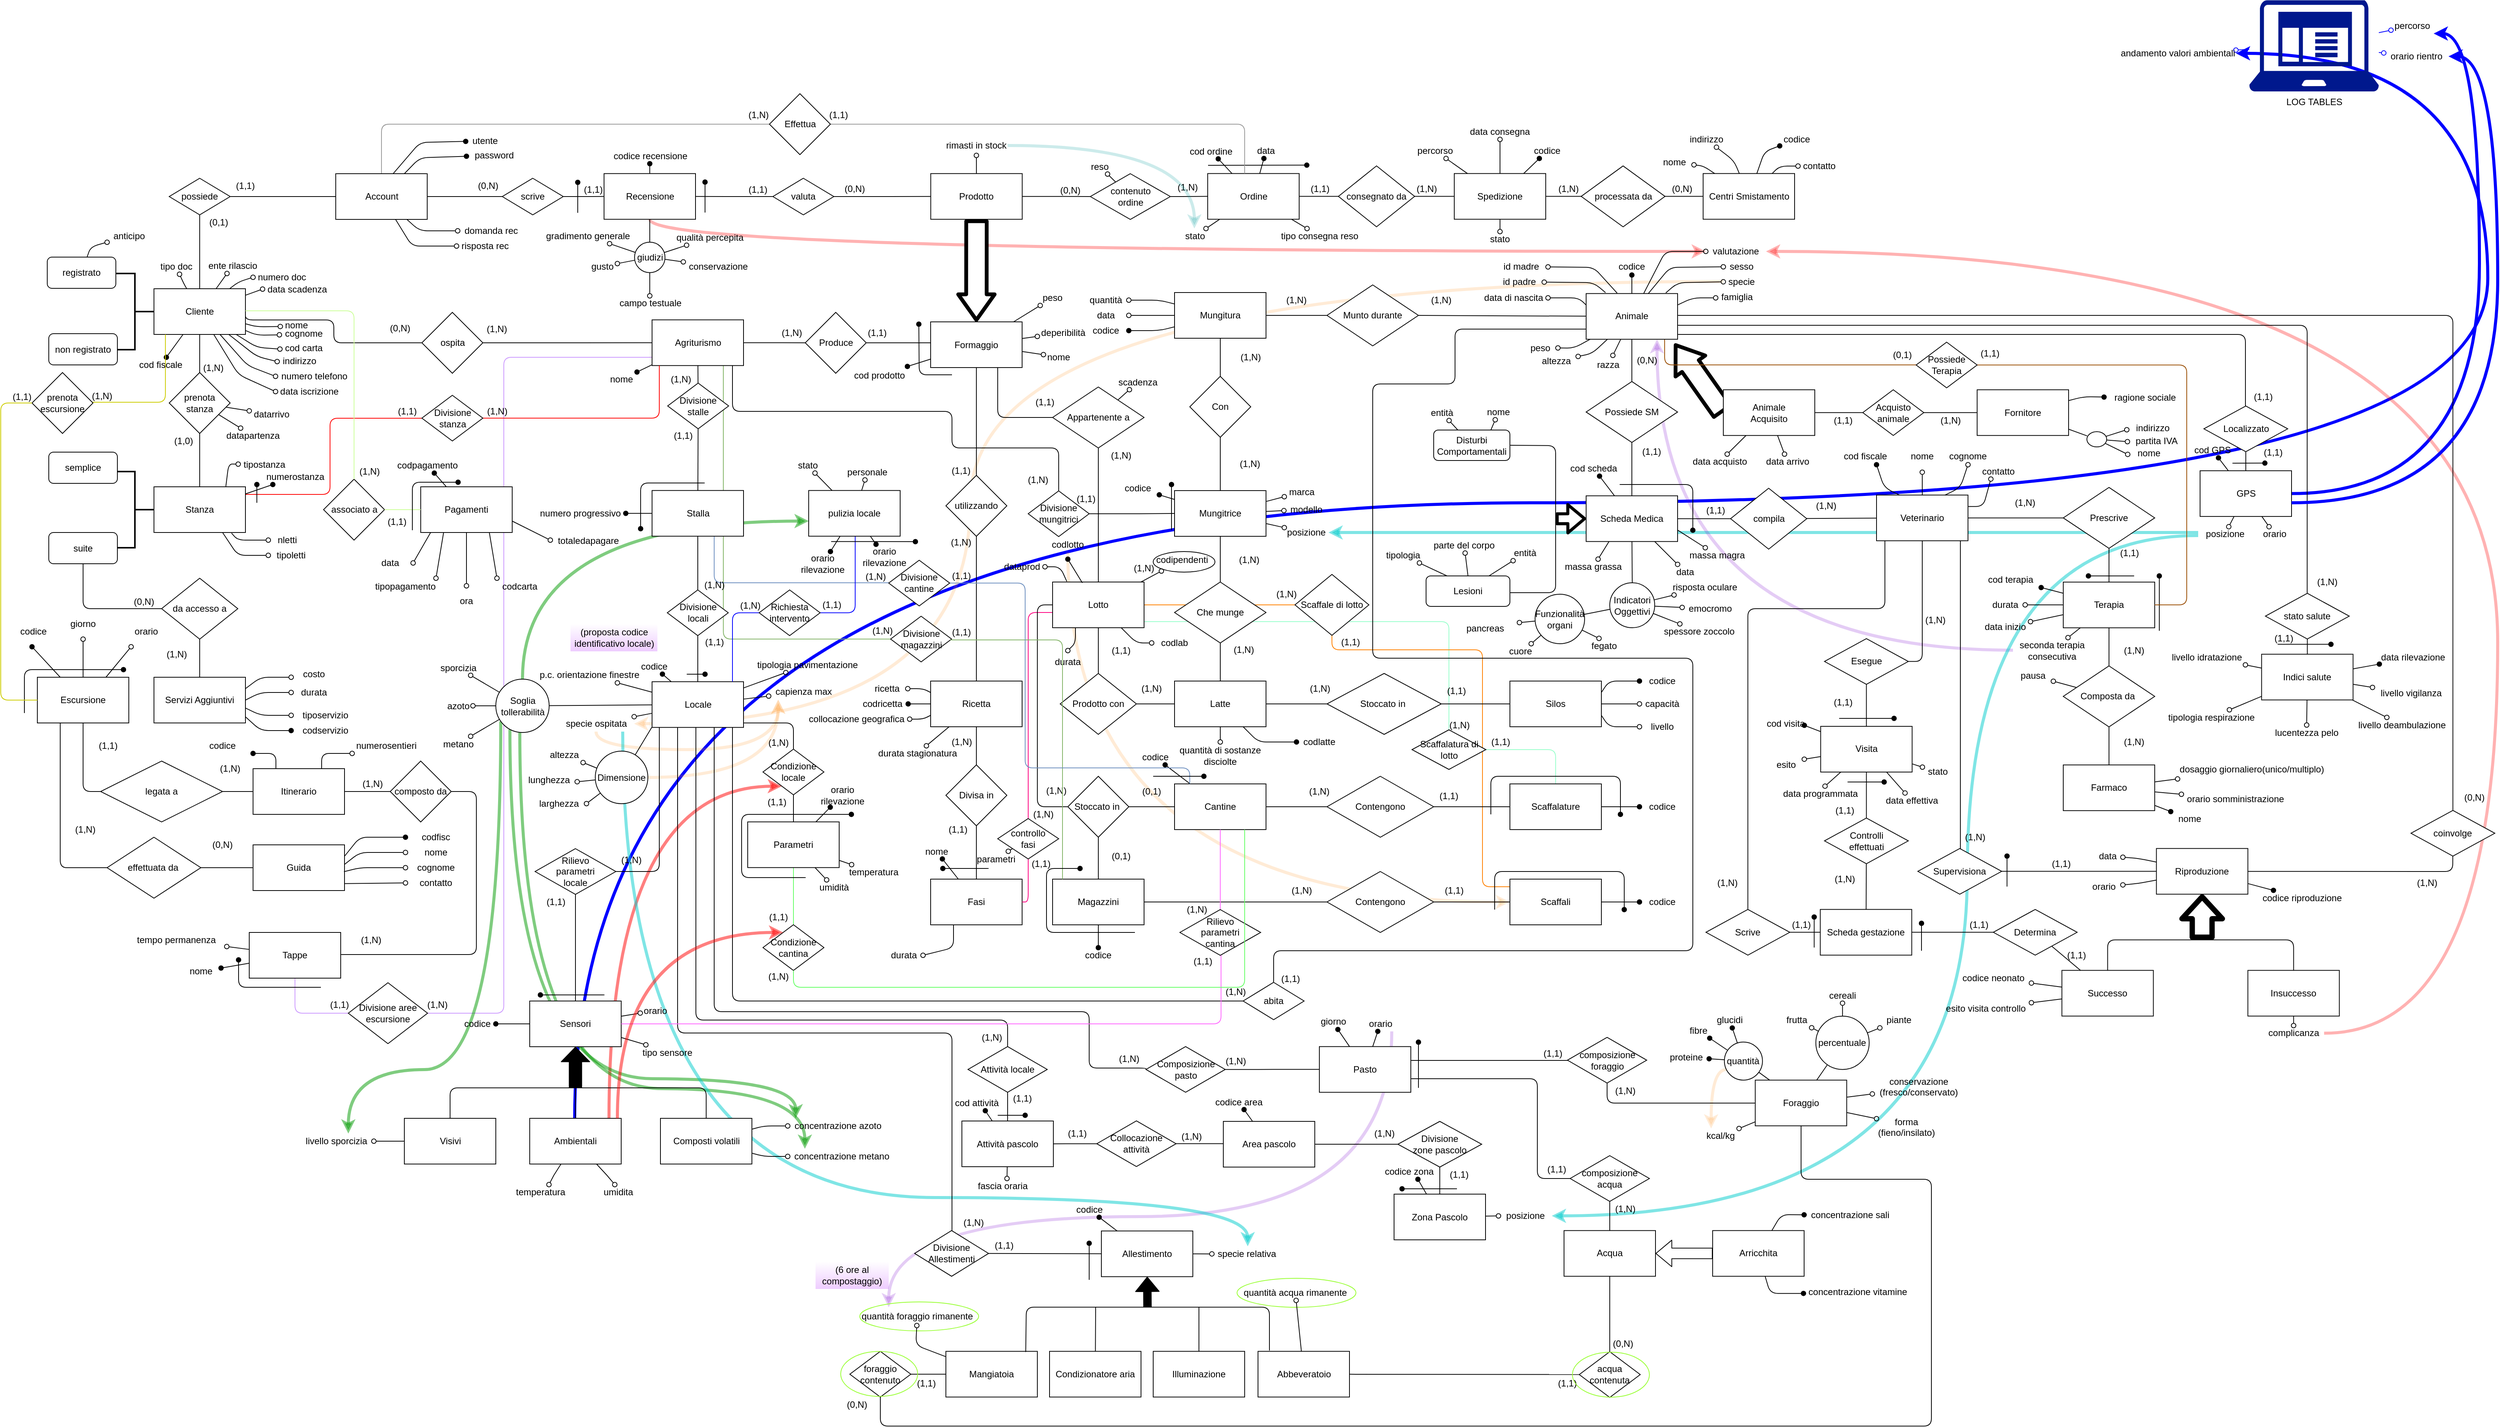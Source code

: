 <mxfile version="11.1.4" type="device"><diagram id="GQmxcf5kTNNZbWqAd3uC" name="Page-1"><mxGraphModel dx="721" dy="672" grid="1" gridSize="12" guides="1" tooltips="1" connect="1" arrows="1" fold="1" page="1" pageScale="1" pageWidth="3300" pageHeight="2339" math="0" shadow="0"><root><mxCell id="0"/><mxCell id="1" parent="0"/><mxCell id="eISn98wjlViIQHrSy0n0-25" value="" style="endArrow=classic;html=1;edgeStyle=orthogonalEdgeStyle;strokeWidth=4;curved=1;gradientColor=#ffa500;fillColor=#ffcd28;strokeColor=#0000FF;comic=0;" parent="1" source="rzwyNJu5tZEXPeXjEpJ--805" target="eISn98wjlViIQHrSy0n0-18" edge="1"><mxGeometry width="50" height="50" relative="1" as="geometry"><mxPoint x="3029.5" y="780" as="sourcePoint"/><mxPoint x="3216" y="176" as="targetPoint"/><Array as="points"><mxPoint x="765" y="780"/><mxPoint x="3275" y="780"/><mxPoint x="3275" y="190"/></Array></mxGeometry></mxCell><mxCell id="eISn98wjlViIQHrSy0n0-15" value="" style="endArrow=classic;html=1;edgeStyle=orthogonalEdgeStyle;strokeWidth=4;curved=1;gradientColor=#ffa500;fillColor=#ffcd28;strokeColor=#0000FF;comic=0;" parent="1" source="rzwyNJu5tZEXPeXjEpJ--931" target="eISn98wjlViIQHrSy0n0-16" edge="1"><mxGeometry width="50" height="50" relative="1" as="geometry"><mxPoint x="2288.015" y="1536" as="sourcePoint"/><mxPoint x="2268" y="1613.333" as="targetPoint"/><Array as="points"><mxPoint x="3264" y="768"/><mxPoint x="3264" y="164"/></Array></mxGeometry></mxCell><mxCell id="eISn98wjlViIQHrSy0n0-2" value="" style="endArrow=classic;html=1;edgeStyle=orthogonalEdgeStyle;strokeWidth=4;curved=1;gradientColor=#ffa500;fillColor=#ffcd28;strokeColor=#FF9933;comic=0;opacity=20;" parent="1" source="rzwyNJu5tZEXPeXjEpJ--260" target="rzwyNJu5tZEXPeXjEpJ--853" edge="1"><mxGeometry width="50" height="50" relative="1" as="geometry"><mxPoint x="805.2" y="1092.357" as="sourcePoint"/><mxPoint x="1044" y="1050.357" as="targetPoint"/><Array as="points"><mxPoint x="1284" y="489"/><mxPoint x="1284" y="1070"/></Array></mxGeometry></mxCell><mxCell id="2UfXNg2Bbo4uHeyhsccu-305" style="edgeStyle=orthogonalEdgeStyle;rounded=1;comic=0;jumpSize=11;orthogonalLoop=1;jettySize=auto;html=1;startArrow=none;startFill=0;endArrow=none;endFill=0;strokeColor=#CC99FF;strokeWidth=1;align=center;" parent="1" source="rzwyNJu5tZEXPeXjEpJ--812" target="2UfXNg2Bbo4uHeyhsccu-304" edge="1"><mxGeometry relative="1" as="geometry"><mxPoint x="866.5" y="588.714" as="sourcePoint"/><mxPoint x="398.286" y="1404" as="targetPoint"/><Array as="points"><mxPoint x="672" y="589"/><mxPoint x="672" y="1450"/></Array></mxGeometry></mxCell><mxCell id="2UfXNg2Bbo4uHeyhsccu-263" style="edgeStyle=orthogonalEdgeStyle;rounded=1;comic=0;jumpSize=11;orthogonalLoop=1;jettySize=auto;html=1;startArrow=none;startFill=0;endArrow=none;endFill=0;strokeColor=#99FFCC;strokeWidth=1;align=center;" parent="1" source="rzwyNJu5tZEXPeXjEpJ--571" target="2UfXNg2Bbo4uHeyhsccu-262" edge="1"><mxGeometry relative="1" as="geometry"><mxPoint x="1512" y="936.059" as="sourcePoint"/><mxPoint x="2051.647" y="1149" as="targetPoint"/><Array as="points"><mxPoint x="1912" y="936"/></Array></mxGeometry></mxCell><mxCell id="2UfXNg2Bbo4uHeyhsccu-261" style="edgeStyle=orthogonalEdgeStyle;rounded=1;comic=0;jumpSize=11;orthogonalLoop=1;jettySize=auto;html=1;startArrow=none;startFill=0;endArrow=none;endFill=0;strokeColor=#99FFCC;strokeWidth=1;align=center;" parent="1" source="2UfXNg2Bbo4uHeyhsccu-262" target="rzwyNJu5tZEXPeXjEpJ--590" edge="1"><mxGeometry relative="1" as="geometry"><Array as="points"><mxPoint x="2052" y="1104"/></Array></mxGeometry></mxCell><mxCell id="2UfXNg2Bbo4uHeyhsccu-252" style="edgeStyle=orthogonalEdgeStyle;rounded=1;comic=0;jumpSize=11;orthogonalLoop=1;jettySize=auto;html=1;startArrow=none;startFill=0;endArrow=none;endFill=0;strokeColor=#FF8000;strokeWidth=1;align=center;" parent="1" source="rzwyNJu5tZEXPeXjEpJ--571" target="2UfXNg2Bbo4uHeyhsccu-251" edge="1"><mxGeometry relative="1" as="geometry"><Array as="points"><mxPoint x="1754" y="914"/></Array></mxGeometry></mxCell><mxCell id="2UfXNg2Bbo4uHeyhsccu-253" style="edgeStyle=orthogonalEdgeStyle;rounded=1;comic=0;jumpSize=11;orthogonalLoop=1;jettySize=auto;html=1;startArrow=none;startFill=0;endArrow=none;endFill=0;strokeColor=#FF8000;strokeWidth=1;align=center;" parent="1" source="2UfXNg2Bbo4uHeyhsccu-251" target="rzwyNJu5tZEXPeXjEpJ--588" edge="1"><mxGeometry relative="1" as="geometry"><Array as="points"><mxPoint x="1759" y="973"/><mxPoint x="1956" y="973"/><mxPoint x="1956" y="1284"/></Array></mxGeometry></mxCell><mxCell id="2UfXNg2Bbo4uHeyhsccu-250" value="" style="endArrow=classic;html=1;edgeStyle=orthogonalEdgeStyle;strokeWidth=4;curved=1;gradientColor=#ffa500;fillColor=#ffcd28;strokeColor=#FF9933;comic=0;opacity=20;" parent="1" source="rzwyNJu5tZEXPeXjEpJ--670" target="rzwyNJu5tZEXPeXjEpJ--588" edge="1"><mxGeometry width="50" height="50" relative="1" as="geometry"><mxPoint x="2288.015" y="1536" as="sourcePoint"/><mxPoint x="2268" y="1613.333" as="targetPoint"/><Array as="points"><mxPoint x="1412" y="1304"/></Array></mxGeometry></mxCell><mxCell id="2UfXNg2Bbo4uHeyhsccu-240" value="" style="endArrow=classic;html=1;edgeStyle=orthogonalEdgeStyle;strokeWidth=4;curved=1;gradientColor=#ffa500;fillColor=#ffcd28;strokeColor=#00CCCC;comic=0;opacity=50;" parent="1" source="rzwyNJu5tZEXPeXjEpJ--960" target="rzwyNJu5tZEXPeXjEpJ--613" edge="1"><mxGeometry width="50" height="50" relative="1" as="geometry"><mxPoint x="2907" y="834.5" as="sourcePoint"/><mxPoint x="2063" y="1879.5" as="targetPoint"/><Array as="points"><mxPoint x="2340" y="819"/><mxPoint x="2340" y="819"/></Array></mxGeometry></mxCell><mxCell id="2UfXNg2Bbo4uHeyhsccu-232" value="" style="endArrow=classic;html=1;edgeStyle=orthogonalEdgeStyle;strokeWidth=4;curved=1;fillColor=#aa00ff;strokeColor=#7700CC;comic=0;opacity=20;" parent="1" source="2UfXNg2Bbo4uHeyhsccu-228" target="rzwyNJu5tZEXPeXjEpJ--163" edge="1"><mxGeometry width="50" height="50" relative="1" as="geometry"><mxPoint x="1849" y="1485.833" as="sourcePoint"/><mxPoint x="1189" y="1848" as="targetPoint"/><Array as="points"><mxPoint x="2185" y="973"/></Array></mxGeometry></mxCell><mxCell id="2UfXNg2Bbo4uHeyhsccu-205" value="" style="endArrow=classic;html=1;edgeStyle=orthogonalEdgeStyle;strokeWidth=4;curved=1;gradientColor=#ffa500;fillColor=#ffcd28;strokeColor=#00CCCC;comic=0;opacity=50;" parent="1" source="rzwyNJu5tZEXPeXjEpJ--960" target="rzwyNJu5tZEXPeXjEpJ--961" edge="1"><mxGeometry width="50" height="50" relative="1" as="geometry"><mxPoint x="840.143" y="1092.357" as="sourcePoint"/><mxPoint x="1660.143" y="1768" as="targetPoint"/><Array as="points"><mxPoint x="2592" y="823"/><mxPoint x="2592" y="1716"/></Array></mxGeometry></mxCell><mxCell id="rzwyNJu5tZEXPeXjEpJ--956" value="(1,N)" style="text;html=1;resizable=0;points=[];autosize=1;align=center;verticalAlign=top;spacingTop=-4;" parent="1" vertex="1"><mxGeometry x="1554" y="1601.5" width="40" height="20" as="geometry"/></mxCell><mxCell id="2UfXNg2Bbo4uHeyhsccu-170" value="" style="endArrow=classic;html=1;edgeStyle=orthogonalEdgeStyle;strokeWidth=4;curved=1;gradientColor=#ffa500;fillColor=#ffcd28;strokeColor=#FF0000;comic=0;opacity=30;" parent="1" source="Y2TltD10roNn79S51Feq-52" target="2UfXNg2Bbo4uHeyhsccu-168" edge="1"><mxGeometry width="50" height="50" relative="1" as="geometry"><mxPoint x="2992.214" y="1488.667" as="sourcePoint"/><mxPoint x="2315.667" y="600" as="targetPoint"/><Array as="points"><mxPoint x="864" y="450"/></Array></mxGeometry></mxCell><mxCell id="2UfXNg2Bbo4uHeyhsccu-169" value="" style="endArrow=classic;html=1;edgeStyle=orthogonalEdgeStyle;strokeWidth=4;curved=1;gradientColor=#ffa500;fillColor=#ffcd28;strokeColor=#FF0000;comic=0;opacity=30;" parent="1" source="rzwyNJu5tZEXPeXjEpJ--1022" target="2UfXNg2Bbo4uHeyhsccu-168" edge="1"><mxGeometry width="50" height="50" relative="1" as="geometry"><mxPoint x="2288.015" y="1536" as="sourcePoint"/><mxPoint x="2268" y="1613.333" as="targetPoint"/><Array as="points"><mxPoint x="3288" y="1476"/><mxPoint x="3288" y="450"/></Array></mxGeometry></mxCell><mxCell id="2UfXNg2Bbo4uHeyhsccu-147" value="" style="endArrow=classic;html=1;edgeStyle=orthogonalEdgeStyle;strokeWidth=4;curved=1;fillColor=#fa6800;strokeColor=#FF0000;comic=0;opacity=50;" parent="1" source="rzwyNJu5tZEXPeXjEpJ--805" target="2UfXNg2Bbo4uHeyhsccu-148" edge="1"><mxGeometry width="50" height="50" relative="1" as="geometry"><mxPoint x="875.071" y="1298.357" as="sourcePoint"/><mxPoint x="809.5" y="984" as="targetPoint"/><Array as="points"><mxPoint x="810" y="1152"/></Array></mxGeometry></mxCell><mxCell id="2UfXNg2Bbo4uHeyhsccu-140" value="" style="endArrow=classic;html=1;edgeStyle=orthogonalEdgeStyle;strokeWidth=4;curved=1;gradientColor=#ffa500;fillColor=#ffcd28;strokeColor=#009900;comic=0;opacity=50;" parent="1" source="rzwyNJu5tZEXPeXjEpJ--782" target="2UfXNg2Bbo4uHeyhsccu-124" edge="1"><mxGeometry width="50" height="50" relative="1" as="geometry"><mxPoint x="680.286" y="1079.211" as="sourcePoint"/><mxPoint x="480.286" y="1620" as="targetPoint"/><Array as="points"><mxPoint x="697" y="804"/></Array></mxGeometry></mxCell><mxCell id="2UfXNg2Bbo4uHeyhsccu-113" value="" style="endArrow=classic;html=1;edgeStyle=orthogonalEdgeStyle;strokeWidth=4;curved=1;gradientColor=#ffa500;fillColor=#ffcd28;strokeColor=#009900;comic=0;opacity=50;" parent="1" source="rzwyNJu5tZEXPeXjEpJ--782" target="rzwyNJu5tZEXPeXjEpJ--795" edge="1"><mxGeometry width="50" height="50" relative="1" as="geometry"><mxPoint x="667.294" y="1068.857" as="sourcePoint"/><mxPoint x="1487.294" y="1744.5" as="targetPoint"/><Array as="points"><mxPoint x="668" y="1524"/><mxPoint x="468" y="1524"/></Array></mxGeometry></mxCell><mxCell id="2UfXNg2Bbo4uHeyhsccu-114" value="" style="endArrow=classic;html=1;edgeStyle=orthogonalEdgeStyle;strokeWidth=4;curved=1;gradientColor=#ffa500;fillColor=#ffcd28;strokeColor=#009900;comic=0;opacity=50;" parent="1" source="rzwyNJu5tZEXPeXjEpJ--782" target="rzwyNJu5tZEXPeXjEpJ--796" edge="1"><mxGeometry width="50" height="50" relative="1" as="geometry"><mxPoint x="680.286" y="1079.211" as="sourcePoint"/><mxPoint x="480.286" y="1620" as="targetPoint"/><Array as="points"><mxPoint x="680" y="1536"/><mxPoint x="1055" y="1536"/></Array></mxGeometry></mxCell><mxCell id="2UfXNg2Bbo4uHeyhsccu-115" value="" style="endArrow=classic;html=1;edgeStyle=orthogonalEdgeStyle;strokeWidth=4;curved=1;gradientColor=#ffa500;fillColor=#ffcd28;strokeColor=#009900;comic=0;opacity=50;" parent="1" source="rzwyNJu5tZEXPeXjEpJ--782" target="rzwyNJu5tZEXPeXjEpJ--797" edge="1"><mxGeometry width="50" height="50" relative="1" as="geometry"><mxPoint x="691.714" y="1089.212" as="sourcePoint"/><mxPoint x="1067.429" y="1600" as="targetPoint"/><Array as="points"><mxPoint x="693" y="1549"/><mxPoint x="1067" y="1549"/></Array></mxGeometry></mxCell><mxCell id="2UfXNg2Bbo4uHeyhsccu-108" value="" style="endArrow=classic;html=1;edgeStyle=orthogonalEdgeStyle;strokeWidth=4;curved=1;fillColor=#aa00ff;strokeColor=#7700CC;comic=0;opacity=20;" parent="1" source="2UfXNg2Bbo4uHeyhsccu-86" target="2UfXNg2Bbo4uHeyhsccu-91" edge="1"><mxGeometry width="50" height="50" relative="1" as="geometry"><mxPoint x="1776.194" y="1668.333" as="sourcePoint"/><mxPoint x="1757.167" y="1746.333" as="targetPoint"/><Array as="points"><mxPoint x="1837" y="1717"/><mxPoint x="1177" y="1717"/></Array></mxGeometry></mxCell><mxCell id="2UfXNg2Bbo4uHeyhsccu-3" value="" style="endArrow=classic;html=1;edgeStyle=orthogonalEdgeStyle;strokeWidth=4;curved=1;gradientColor=#ffa500;fillColor=#ffcd28;strokeColor=#FF9933;comic=0;opacity=20;" parent="1" source="rzwyNJu5tZEXPeXjEpJ--846" target="rzwyNJu5tZEXPeXjEpJ--854" edge="1"><mxGeometry width="50" height="50" relative="1" as="geometry"><mxPoint x="1005" y="1165.5" as="sourcePoint"/><mxPoint x="1055" y="1115.5" as="targetPoint"/><Array as="points"><mxPoint x="1032" y="1141"/></Array></mxGeometry></mxCell><mxCell id="2UfXNg2Bbo4uHeyhsccu-4" value="" style="endArrow=classic;html=1;edgeStyle=orthogonalEdgeStyle;strokeWidth=4;curved=1;gradientColor=#ffa500;fillColor=#ffcd28;strokeColor=#FF9933;comic=0;opacity=20;" parent="1" source="rzwyNJu5tZEXPeXjEpJ--853" target="rzwyNJu5tZEXPeXjEpJ--854" edge="1"><mxGeometry width="50" height="50" relative="1" as="geometry"><mxPoint x="872.996" y="1153" as="sourcePoint"/><mxPoint x="1044" y="1050" as="targetPoint"/><Array as="points"><mxPoint x="793" y="1104"/><mxPoint x="1032" y="1104"/></Array></mxGeometry></mxCell><mxCell id="2UfXNg2Bbo4uHeyhsccu-104" value="" style="endArrow=classic;html=1;edgeStyle=orthogonalEdgeStyle;strokeWidth=4;curved=1;gradientColor=#ffa500;fillColor=#ffcd28;strokeColor=#FF9933;comic=0;opacity=20;" parent="1" source="rzwyNJu5tZEXPeXjEpJ--93" target="rzwyNJu5tZEXPeXjEpJ--97" edge="1"><mxGeometry width="50" height="50" relative="1" as="geometry"><mxPoint x="2006.49" y="1449.833" as="sourcePoint"/><mxPoint x="2177.5" y="1346.857" as="targetPoint"/><Array as="points"><mxPoint x="2256" y="1524"/></Array></mxGeometry></mxCell><mxCell id="2UfXNg2Bbo4uHeyhsccu-11" value="" style="endArrow=classic;html=1;edgeStyle=orthogonalEdgeStyle;strokeWidth=4;curved=1;gradientColor=#ffa500;fillColor=#ffcd28;strokeColor=#00CCCC;comic=0;opacity=50;" parent="1" source="rzwyNJu5tZEXPeXjEpJ--853" target="2UfXNg2Bbo4uHeyhsccu-10" edge="1"><mxGeometry width="50" height="50" relative="1" as="geometry"><mxPoint x="872.999" y="1152.765" as="sourcePoint"/><mxPoint x="1043.471" y="1050.357" as="targetPoint"/><Array as="points"><mxPoint x="828" y="1692"/><mxPoint x="1648" y="1692"/></Array></mxGeometry></mxCell><mxCell id="2UfXNg2Bbo4uHeyhsccu-17" value="" style="ellipse;whiteSpace=wrap;html=1;fillColor=none;strokeColor=#99FF33;fontColor=#ffffff;" parent="1" vertex="1"><mxGeometry x="1139" y="1829" width="156" height="38" as="geometry"/></mxCell><mxCell id="2UfXNg2Bbo4uHeyhsccu-18" value="" style="ellipse;whiteSpace=wrap;html=1;fillColor=none;strokeColor=#99FF33;fontColor=#ffffff;" parent="1" vertex="1"><mxGeometry x="1634.0" y="1798" width="156" height="38" as="geometry"/></mxCell><mxCell id="2UfXNg2Bbo4uHeyhsccu-311" style="rounded=1;comic=0;jumpSize=11;orthogonalLoop=1;jettySize=auto;html=1;startArrow=none;startFill=0;endArrow=oval;endFill=1;strokeColor=#000000;strokeWidth=1;align=center;" parent="1" source="rzwyNJu5tZEXPeXjEpJ--36" target="2UfXNg2Bbo4uHeyhsccu-312" edge="1"><mxGeometry relative="1" as="geometry"><mxPoint x="1716" y="432" as="targetPoint"/></mxGeometry></mxCell><mxCell id="2UfXNg2Bbo4uHeyhsccu-314" style="edgeStyle=none;rounded=1;comic=0;jumpSize=11;orthogonalLoop=1;jettySize=auto;html=1;startArrow=none;startFill=0;endArrow=oval;endFill=1;strokeColor=#000000;strokeWidth=1;align=center;" parent="1" source="rzwyNJu5tZEXPeXjEpJ--36" target="2UfXNg2Bbo4uHeyhsccu-313" edge="1"><mxGeometry relative="1" as="geometry"/></mxCell><mxCell id="2UfXNg2Bbo4uHeyhsccu-315" style="edgeStyle=none;rounded=1;comic=0;jumpSize=11;orthogonalLoop=1;jettySize=auto;html=1;startArrow=none;startFill=0;endArrow=oval;endFill=0;strokeColor=#000000;strokeWidth=1;align=center;" parent="1" source="rzwyNJu5tZEXPeXjEpJ--36" target="2UfXNg2Bbo4uHeyhsccu-316" edge="1"><mxGeometry relative="1" as="geometry"><mxPoint x="1668" y="432" as="targetPoint"/></mxGeometry></mxCell><mxCell id="2UfXNg2Bbo4uHeyhsccu-321" style="edgeStyle=none;rounded=1;comic=0;jumpSize=11;orthogonalLoop=1;jettySize=auto;html=1;startArrow=none;startFill=0;endArrow=oval;endFill=0;strokeColor=#000000;strokeWidth=1;align=center;" parent="1" source="rzwyNJu5tZEXPeXjEpJ--36" target="rzwyNJu5tZEXPeXjEpJ--66" edge="1"><mxGeometry relative="1" as="geometry"/></mxCell><mxCell id="rzwyNJu5tZEXPeXjEpJ--36" value="Ordine" style="rounded=0;whiteSpace=wrap;html=1;" parent="1" vertex="1"><mxGeometry x="1595.5" y="347.794" width="120" height="60" as="geometry"/></mxCell><mxCell id="rzwyNJu5tZEXPeXjEpJ--37" value="consegnato da" style="rhombus;whiteSpace=wrap;html=1;" parent="1" vertex="1"><mxGeometry x="1767" y="337.794" width="100" height="80" as="geometry"/></mxCell><mxCell id="2UfXNg2Bbo4uHeyhsccu-319" style="edgeStyle=none;rounded=1;comic=0;jumpSize=11;orthogonalLoop=1;jettySize=auto;html=1;startArrow=none;startFill=0;endArrow=oval;endFill=0;strokeColor=#000000;strokeWidth=1;align=center;" parent="1" source="rzwyNJu5tZEXPeXjEpJ--38" target="2UfXNg2Bbo4uHeyhsccu-320" edge="1"><mxGeometry relative="1" as="geometry"><mxPoint x="1979" y="420" as="targetPoint"/></mxGeometry></mxCell><mxCell id="rzwyNJu5tZEXPeXjEpJ--38" value="Spedizione" style="rounded=0;whiteSpace=wrap;html=1;" parent="1" vertex="1"><mxGeometry x="1919" y="347.794" width="120" height="60" as="geometry"/></mxCell><mxCell id="rzwyNJu5tZEXPeXjEpJ--39" value="processata da" style="rhombus;whiteSpace=wrap;html=1;" parent="1" vertex="1"><mxGeometry x="2085.5" y="337.794" width="110" height="80" as="geometry"/></mxCell><mxCell id="rzwyNJu5tZEXPeXjEpJ--40" value="Centri Smistamento" style="rounded=0;whiteSpace=wrap;html=1;" parent="1" vertex="1"><mxGeometry x="2245.5" y="347.794" width="120" height="60" as="geometry"/></mxCell><mxCell id="rzwyNJu5tZEXPeXjEpJ--41" value="" style="endArrow=none;html=1;exitX=1;exitY=0.5;exitDx=0;exitDy=0;entryX=0;entryY=0.5;entryDx=0;entryDy=0;edgeStyle=orthogonalEdgeStyle;" parent="1" source="rzwyNJu5tZEXPeXjEpJ--39" target="rzwyNJu5tZEXPeXjEpJ--40" edge="1"><mxGeometry width="50" height="50" relative="1" as="geometry"><mxPoint x="2195.5" y="436.794" as="sourcePoint"/><mxPoint x="2245.5" y="386.794" as="targetPoint"/></mxGeometry></mxCell><mxCell id="rzwyNJu5tZEXPeXjEpJ--42" value="" style="endArrow=none;html=1;exitX=1;exitY=0.5;exitDx=0;exitDy=0;entryX=0;entryY=0.5;entryDx=0;entryDy=0;edgeStyle=orthogonalEdgeStyle;" parent="1" source="rzwyNJu5tZEXPeXjEpJ--37" target="rzwyNJu5tZEXPeXjEpJ--38" edge="1"><mxGeometry width="50" height="50" relative="1" as="geometry"><mxPoint x="1865.5" y="366.794" as="sourcePoint"/><mxPoint x="1915.5" y="316.794" as="targetPoint"/></mxGeometry></mxCell><mxCell id="rzwyNJu5tZEXPeXjEpJ--43" value="" style="endArrow=none;html=1;exitX=1;exitY=0.5;exitDx=0;exitDy=0;entryX=0;entryY=0.5;entryDx=0;entryDy=0;edgeStyle=orthogonalEdgeStyle;" parent="1" source="rzwyNJu5tZEXPeXjEpJ--38" target="rzwyNJu5tZEXPeXjEpJ--39" edge="1"><mxGeometry width="50" height="50" relative="1" as="geometry"><mxPoint x="2045.5" y="406.794" as="sourcePoint"/><mxPoint x="2095.5" y="356.794" as="targetPoint"/></mxGeometry></mxCell><mxCell id="rzwyNJu5tZEXPeXjEpJ--44" value="" style="endArrow=none;html=1;exitX=1;exitY=0.5;exitDx=0;exitDy=0;entryX=0;entryY=0.5;entryDx=0;entryDy=0;edgeStyle=orthogonalEdgeStyle;" parent="1" source="rzwyNJu5tZEXPeXjEpJ--36" target="rzwyNJu5tZEXPeXjEpJ--37" edge="1"><mxGeometry width="50" height="50" relative="1" as="geometry"><mxPoint x="1725.5" y="396.794" as="sourcePoint"/><mxPoint x="1755.5" y="376.794" as="targetPoint"/></mxGeometry></mxCell><mxCell id="rzwyNJu5tZEXPeXjEpJ--45" value="(1,N)" style="text;html=1;strokeColor=none;fillColor=none;align=center;verticalAlign=middle;whiteSpace=wrap;rounded=0;" parent="1" vertex="1"><mxGeometry x="1863" y="357.794" width="40" height="20" as="geometry"/></mxCell><mxCell id="rzwyNJu5tZEXPeXjEpJ--46" value="(1,1)" style="text;html=1;strokeColor=none;fillColor=none;align=center;verticalAlign=middle;whiteSpace=wrap;rounded=0;" parent="1" vertex="1"><mxGeometry x="1723" y="357.794" width="40" height="20" as="geometry"/></mxCell><mxCell id="rzwyNJu5tZEXPeXjEpJ--47" value="(1,N)" style="text;html=1;strokeColor=none;fillColor=none;align=center;verticalAlign=middle;whiteSpace=wrap;rounded=0;" parent="1" vertex="1"><mxGeometry x="2049" y="357.794" width="40" height="20" as="geometry"/></mxCell><mxCell id="rzwyNJu5tZEXPeXjEpJ--48" value="(0,N)" style="text;html=1;strokeColor=none;fillColor=none;align=center;verticalAlign=middle;whiteSpace=wrap;rounded=0;" parent="1" vertex="1"><mxGeometry x="2198" y="357.794" width="40" height="20" as="geometry"/></mxCell><mxCell id="rzwyNJu5tZEXPeXjEpJ--49" value="" style="endArrow=oval;html=1;endFill=1;" parent="1" source="rzwyNJu5tZEXPeXjEpJ--38" target="rzwyNJu5tZEXPeXjEpJ--51" edge="1"><mxGeometry width="50" height="50" relative="1" as="geometry"><mxPoint x="2009" y="378" as="sourcePoint"/><mxPoint x="2065.5" y="436.794" as="targetPoint"/><Array as="points"/></mxGeometry></mxCell><mxCell id="rzwyNJu5tZEXPeXjEpJ--50" value="" style="endArrow=none;html=1;endFill=0;startArrow=oval;startFill=0;" parent="1" source="rzwyNJu5tZEXPeXjEpJ--52" target="rzwyNJu5tZEXPeXjEpJ--38" edge="1"><mxGeometry width="50" height="50" relative="1" as="geometry"><mxPoint x="1975.5" y="446.794" as="sourcePoint"/><mxPoint x="2005.5" y="416.794" as="targetPoint"/></mxGeometry></mxCell><mxCell id="rzwyNJu5tZEXPeXjEpJ--51" value="codice" style="text;html=1;strokeColor=none;fillColor=none;align=center;verticalAlign=middle;whiteSpace=wrap;rounded=0;" parent="1" vertex="1"><mxGeometry x="2016" y="308" width="50" height="20" as="geometry"/></mxCell><mxCell id="rzwyNJu5tZEXPeXjEpJ--52" value="data consegna" style="text;html=1;strokeColor=none;fillColor=none;align=center;verticalAlign=middle;whiteSpace=wrap;rounded=0;" parent="1" vertex="1"><mxGeometry x="1933" y="283" width="92" height="20" as="geometry"/></mxCell><mxCell id="rzwyNJu5tZEXPeXjEpJ--54" value="" style="endArrow=oval;html=1;endFill=1;" parent="1" edge="1"><mxGeometry width="50" height="50" relative="1" as="geometry"><mxPoint x="1596" y="337" as="sourcePoint"/><mxPoint x="1725.5" y="336.794" as="targetPoint"/><Array as="points"/></mxGeometry></mxCell><mxCell id="rzwyNJu5tZEXPeXjEpJ--55" value="" style="endArrow=none;html=1;startArrow=oval;startFill=0;" parent="1" source="rzwyNJu5tZEXPeXjEpJ--56" target="rzwyNJu5tZEXPeXjEpJ--38" edge="1"><mxGeometry width="50" height="50" relative="1" as="geometry"><mxPoint x="1885.5" y="436.794" as="sourcePoint"/><mxPoint x="1935.5" y="416.794" as="targetPoint"/><Array as="points"/></mxGeometry></mxCell><mxCell id="rzwyNJu5tZEXPeXjEpJ--56" value="percorso" style="text;html=1;strokeColor=none;fillColor=none;align=center;verticalAlign=middle;whiteSpace=wrap;rounded=0;" parent="1" vertex="1"><mxGeometry x="1863" y="308" width="62" height="20" as="geometry"/></mxCell><mxCell id="rzwyNJu5tZEXPeXjEpJ--57" value="" style="endArrow=none;html=1;startArrow=oval;startFill=0;" parent="1" source="rzwyNJu5tZEXPeXjEpJ--61" target="rzwyNJu5tZEXPeXjEpJ--40" edge="1"><mxGeometry width="50" height="50" relative="1" as="geometry"><mxPoint x="2225.5" y="436.794" as="sourcePoint"/><mxPoint x="2345.5" y="426.794" as="targetPoint"/><Array as="points"><mxPoint x="2246" y="338"/></Array></mxGeometry></mxCell><mxCell id="rzwyNJu5tZEXPeXjEpJ--58" value="" style="endArrow=none;html=1;startArrow=oval;startFill=0;" parent="1" source="rzwyNJu5tZEXPeXjEpJ--62" target="rzwyNJu5tZEXPeXjEpJ--40" edge="1"><mxGeometry width="50" height="50" relative="1" as="geometry"><mxPoint x="2265.5" y="466.794" as="sourcePoint"/><mxPoint x="2335.5" y="416.794" as="targetPoint"/><Array as="points"><mxPoint x="2286" y="331"/></Array></mxGeometry></mxCell><mxCell id="rzwyNJu5tZEXPeXjEpJ--59" value="" style="endArrow=none;html=1;startArrow=oval;startFill=1;" parent="1" source="rzwyNJu5tZEXPeXjEpJ--63" target="rzwyNJu5tZEXPeXjEpJ--40" edge="1"><mxGeometry width="50" height="50" relative="1" as="geometry"><mxPoint x="2345.5" y="466.794" as="sourcePoint"/><mxPoint x="2317" y="379" as="targetPoint"/><Array as="points"><mxPoint x="2326" y="319"/></Array></mxGeometry></mxCell><mxCell id="rzwyNJu5tZEXPeXjEpJ--60" value="" style="endArrow=none;html=1;endFill=0;startArrow=oval;startFill=0;" parent="1" source="rzwyNJu5tZEXPeXjEpJ--64" target="rzwyNJu5tZEXPeXjEpJ--40" edge="1"><mxGeometry width="50" height="50" relative="1" as="geometry"><mxPoint x="2365.5" y="436.794" as="sourcePoint"/><mxPoint x="2336" y="391" as="targetPoint"/><Array as="points"><mxPoint x="2346" y="338"/></Array></mxGeometry></mxCell><mxCell id="rzwyNJu5tZEXPeXjEpJ--61" value="nome" style="text;html=1;strokeColor=none;fillColor=none;align=center;verticalAlign=middle;whiteSpace=wrap;rounded=0;" parent="1" vertex="1"><mxGeometry x="2181.5" y="323" width="52" height="20" as="geometry"/></mxCell><mxCell id="rzwyNJu5tZEXPeXjEpJ--62" value="indirizzo" style="text;html=1;strokeColor=none;fillColor=none;align=center;verticalAlign=middle;whiteSpace=wrap;rounded=0;" parent="1" vertex="1"><mxGeometry x="2230" y="293.294" width="40" height="20" as="geometry"/></mxCell><mxCell id="rzwyNJu5tZEXPeXjEpJ--63" value="codice" style="text;html=1;strokeColor=none;fillColor=none;align=center;verticalAlign=middle;whiteSpace=wrap;rounded=0;" parent="1" vertex="1"><mxGeometry x="2346" y="293" width="45" height="20" as="geometry"/></mxCell><mxCell id="rzwyNJu5tZEXPeXjEpJ--64" value="contatto" style="text;html=1;strokeColor=none;fillColor=none;align=center;verticalAlign=middle;whiteSpace=wrap;rounded=0;" parent="1" vertex="1"><mxGeometry x="2370" y="328" width="56" height="20" as="geometry"/></mxCell><mxCell id="rzwyNJu5tZEXPeXjEpJ--66" value="tipo consegna reso" style="text;html=1;strokeColor=none;fillColor=none;align=center;verticalAlign=middle;whiteSpace=wrap;rounded=0;" parent="1" vertex="1"><mxGeometry x="1682" y="420" width="121" height="20" as="geometry"/></mxCell><mxCell id="rzwyNJu5tZEXPeXjEpJ--72" value="" style="edgeStyle=none;rounded=1;orthogonalLoop=1;jettySize=auto;html=1;endArrow=none;endFill=0;" parent="1" edge="1"><mxGeometry relative="1" as="geometry"><mxPoint x="1111" y="540" as="targetPoint"/></mxGeometry></mxCell><mxCell id="rzwyNJu5tZEXPeXjEpJ--73" style="edgeStyle=none;rounded=1;orthogonalLoop=1;jettySize=auto;html=1;endArrow=none;endFill=0;" parent="1" source="rzwyNJu5tZEXPeXjEpJ--76" target="rzwyNJu5tZEXPeXjEpJ--93" edge="1"><mxGeometry relative="1" as="geometry"><mxPoint x="2345.889" y="1563.833" as="sourcePoint"/></mxGeometry></mxCell><mxCell id="rzwyNJu5tZEXPeXjEpJ--74" style="edgeStyle=none;rounded=1;orthogonalLoop=1;jettySize=auto;html=1;endArrow=oval;endFill=0;" parent="1" source="rzwyNJu5tZEXPeXjEpJ--76" target="rzwyNJu5tZEXPeXjEpJ--97" edge="1"><mxGeometry relative="1" as="geometry"/></mxCell><mxCell id="rzwyNJu5tZEXPeXjEpJ--75" style="orthogonalLoop=1;jettySize=auto;html=1;endArrow=none;endFill=0;entryX=1;entryY=0.5;entryDx=0;entryDy=0;rounded=1;edgeStyle=orthogonalEdgeStyle;" parent="1" source="2UfXNg2Bbo4uHeyhsccu-88" target="rzwyNJu5tZEXPeXjEpJ--114" edge="1"><mxGeometry relative="1" as="geometry"><mxPoint x="2183.5" y="1302.833" as="targetPoint"/><mxPoint x="2184.7" y="1412.053" as="sourcePoint"/><Array as="points"><mxPoint x="1692" y="1524"/><mxPoint x="1692" y="1524"/></Array></mxGeometry></mxCell><mxCell id="rzwyNJu5tZEXPeXjEpJ--76" value="Foraggio" style="rounded=0;whiteSpace=wrap;html=1;align=center;" parent="1" vertex="1"><mxGeometry x="2313.882" y="1537.833" width="120" height="60" as="geometry"/></mxCell><mxCell id="rzwyNJu5tZEXPeXjEpJ--77" style="edgeStyle=none;rounded=1;orthogonalLoop=1;jettySize=auto;html=1;endArrow=none;endFill=0;fillColor=#000000;" parent="1" source="rzwyNJu5tZEXPeXjEpJ--76" target="rzwyNJu5tZEXPeXjEpJ--107" edge="1"><mxGeometry relative="1" as="geometry"><mxPoint x="2373.882" y="1767.833" as="targetPoint"/><mxPoint x="2373.882" y="1737.833" as="sourcePoint"/></mxGeometry></mxCell><mxCell id="rzwyNJu5tZEXPeXjEpJ--78" value="Acqua" style="rounded=0;whiteSpace=wrap;html=1;align=center;" parent="1" vertex="1"><mxGeometry x="2063" y="1735.333" width="120" height="60" as="geometry"/></mxCell><mxCell id="rzwyNJu5tZEXPeXjEpJ--79" value="" style="shape=flexArrow;endArrow=classic;html=1;width=13.81;endSize=6.633;" parent="1" source="rzwyNJu5tZEXPeXjEpJ--82" target="rzwyNJu5tZEXPeXjEpJ--78" edge="1"><mxGeometry width="50" height="50" relative="1" as="geometry"><mxPoint x="2258" y="1765.333" as="sourcePoint"/><mxPoint x="2288" y="1735.333" as="targetPoint"/></mxGeometry></mxCell><mxCell id="rzwyNJu5tZEXPeXjEpJ--80" style="rounded=1;orthogonalLoop=1;jettySize=auto;html=1;endArrow=oval;endFill=1;" parent="1" source="rzwyNJu5tZEXPeXjEpJ--82" target="rzwyNJu5tZEXPeXjEpJ--83" edge="1"><mxGeometry relative="1" as="geometry"><mxPoint x="2348" y="1705.333" as="targetPoint"/><Array as="points"><mxPoint x="2348" y="1714.333"/></Array></mxGeometry></mxCell><mxCell id="rzwyNJu5tZEXPeXjEpJ--81" style="edgeStyle=none;rounded=1;orthogonalLoop=1;jettySize=auto;html=1;endArrow=oval;endFill=1;entryX=-0.006;entryY=0.6;entryDx=0;entryDy=0;entryPerimeter=0;" parent="1" source="rzwyNJu5tZEXPeXjEpJ--82" target="rzwyNJu5tZEXPeXjEpJ--84" edge="1"><mxGeometry relative="1" as="geometry"><Array as="points"><mxPoint x="2333.5" y="1817.833"/></Array><mxPoint x="2378" y="1815.333" as="targetPoint"/></mxGeometry></mxCell><mxCell id="rzwyNJu5tZEXPeXjEpJ--82" value="Arricchita&lt;br&gt;" style="rounded=0;whiteSpace=wrap;html=1;align=center;" parent="1" vertex="1"><mxGeometry x="2258" y="1735.333" width="120" height="60" as="geometry"/></mxCell><mxCell id="rzwyNJu5tZEXPeXjEpJ--83" value="concentrazione sali&lt;br&gt;" style="text;html=1;resizable=0;points=[];autosize=1;align=center;verticalAlign=top;spacingTop=-4;" parent="1" vertex="1"><mxGeometry x="2378" y="1705.333" width="120" height="20" as="geometry"/></mxCell><mxCell id="rzwyNJu5tZEXPeXjEpJ--84" value="concentrazione vitamine&lt;br&gt;" style="text;html=1;resizable=0;points=[];autosize=1;align=center;verticalAlign=top;spacingTop=-4;" parent="1" vertex="1"><mxGeometry x="2378" y="1805.833" width="140" height="20" as="geometry"/></mxCell><mxCell id="rzwyNJu5tZEXPeXjEpJ--90" style="edgeStyle=none;rounded=1;orthogonalLoop=1;jettySize=auto;html=1;endArrow=oval;endFill=1;" parent="1" source="rzwyNJu5tZEXPeXjEpJ--93" target="rzwyNJu5tZEXPeXjEpJ--94" edge="1"><mxGeometry relative="1" as="geometry"><mxPoint x="2263.382" y="1482.833" as="targetPoint"/></mxGeometry></mxCell><mxCell id="rzwyNJu5tZEXPeXjEpJ--91" style="edgeStyle=none;rounded=1;orthogonalLoop=1;jettySize=auto;html=1;endArrow=oval;endFill=1;" parent="1" source="rzwyNJu5tZEXPeXjEpJ--93" target="rzwyNJu5tZEXPeXjEpJ--95" edge="1"><mxGeometry relative="1" as="geometry"/></mxCell><mxCell id="rzwyNJu5tZEXPeXjEpJ--92" style="edgeStyle=none;rounded=1;orthogonalLoop=1;jettySize=auto;html=1;endArrow=oval;endFill=1;" parent="1" source="rzwyNJu5tZEXPeXjEpJ--93" target="rzwyNJu5tZEXPeXjEpJ--96" edge="1"><mxGeometry relative="1" as="geometry"/></mxCell><mxCell id="rzwyNJu5tZEXPeXjEpJ--93" value="quantità" style="ellipse;whiteSpace=wrap;html=1;aspect=fixed;align=center;" parent="1" vertex="1"><mxGeometry x="2273.382" y="1487.833" width="50" height="50" as="geometry"/></mxCell><mxCell id="rzwyNJu5tZEXPeXjEpJ--94" value="fibre&lt;br&gt;" style="text;html=1;resizable=0;points=[];autosize=1;align=center;verticalAlign=top;spacingTop=-4;" parent="1" vertex="1"><mxGeometry x="2219.382" y="1462.833" width="40" height="20" as="geometry"/></mxCell><mxCell id="rzwyNJu5tZEXPeXjEpJ--95" value="proteine&lt;br&gt;" style="text;html=1;resizable=0;points=[];autosize=1;align=center;verticalAlign=top;spacingTop=-4;" parent="1" vertex="1"><mxGeometry x="2193.382" y="1497.833" width="60" height="20" as="geometry"/></mxCell><mxCell id="rzwyNJu5tZEXPeXjEpJ--96" value="glucidi&lt;br&gt;" style="text;html=1;resizable=0;points=[];autosize=1;align=center;verticalAlign=top;spacingTop=-4;" parent="1" vertex="1"><mxGeometry x="2255.382" y="1449.333" width="50" height="20" as="geometry"/></mxCell><mxCell id="rzwyNJu5tZEXPeXjEpJ--97" value="kcal/kg&lt;br&gt;" style="text;html=1;resizable=0;points=[];autosize=1;align=center;verticalAlign=top;spacingTop=-4;" parent="1" vertex="1"><mxGeometry x="2243.382" y="1601.333" width="50" height="20" as="geometry"/></mxCell><mxCell id="rzwyNJu5tZEXPeXjEpJ--99" style="edgeStyle=none;rounded=1;orthogonalLoop=1;jettySize=auto;html=1;endArrow=none;endFill=0;fillColor=#000000;" parent="1" edge="1"><mxGeometry relative="1" as="geometry"><Array as="points"><mxPoint x="2509.882" y="1517.833"/><mxPoint x="2509.882" y="1617.833"/></Array><mxPoint x="2553.882" y="1517.833" as="sourcePoint"/></mxGeometry></mxCell><mxCell id="rzwyNJu5tZEXPeXjEpJ--101" style="edgeStyle=none;rounded=1;orthogonalLoop=1;jettySize=auto;html=1;endArrow=oval;endFill=0;fillColor=#000000;" parent="1" source="rzwyNJu5tZEXPeXjEpJ--76" target="rzwyNJu5tZEXPeXjEpJ--103" edge="1"><mxGeometry relative="1" as="geometry"><mxPoint x="2713.882" y="1617.833" as="targetPoint"/><mxPoint x="2673.882" y="1618.777" as="sourcePoint"/></mxGeometry></mxCell><mxCell id="rzwyNJu5tZEXPeXjEpJ--103" value="&lt;div align=&quot;center&quot;&gt;forma&lt;br&gt;(fieno/insilato)&lt;br&gt;&lt;/div&gt;" style="text;html=1;resizable=0;points=[];autosize=1;align=left;verticalAlign=top;spacingTop=-4;" parent="1" vertex="1"><mxGeometry x="2473" y="1582.833" width="90" height="30" as="geometry"/></mxCell><mxCell id="rzwyNJu5tZEXPeXjEpJ--104" style="edgeStyle=none;rounded=1;orthogonalLoop=1;jettySize=auto;html=1;endArrow=oval;endFill=0;fillColor=#000000;" parent="1" source="rzwyNJu5tZEXPeXjEpJ--107" target="rzwyNJu5tZEXPeXjEpJ--108" edge="1"><mxGeometry relative="1" as="geometry"><mxPoint x="2484.382" y="1488.833" as="targetPoint"/></mxGeometry></mxCell><mxCell id="rzwyNJu5tZEXPeXjEpJ--105" style="edgeStyle=none;rounded=1;orthogonalLoop=1;jettySize=auto;html=1;endArrow=oval;endFill=0;fillColor=#000000;" parent="1" source="rzwyNJu5tZEXPeXjEpJ--107" target="rzwyNJu5tZEXPeXjEpJ--110" edge="1"><mxGeometry relative="1" as="geometry"><mxPoint x="2374.382" y="1488.833" as="targetPoint"/></mxGeometry></mxCell><mxCell id="rzwyNJu5tZEXPeXjEpJ--106" style="edgeStyle=none;rounded=1;orthogonalLoop=1;jettySize=auto;html=1;endArrow=oval;endFill=0;fillColor=#000000;" parent="1" source="rzwyNJu5tZEXPeXjEpJ--107" target="rzwyNJu5tZEXPeXjEpJ--109" edge="1"><mxGeometry relative="1" as="geometry"/></mxCell><mxCell id="rzwyNJu5tZEXPeXjEpJ--107" value="percentuale" style="ellipse;whiteSpace=wrap;html=1;aspect=fixed;align=center;" parent="1" vertex="1"><mxGeometry x="2393.382" y="1453.833" width="70" height="70" as="geometry"/></mxCell><mxCell id="rzwyNJu5tZEXPeXjEpJ--108" value="&lt;div align=&quot;center&quot;&gt;piante&lt;br&gt;&lt;/div&gt;" style="text;html=1;resizable=0;points=[];autosize=1;align=center;verticalAlign=top;spacingTop=-4;" parent="1" vertex="1"><mxGeometry x="2477.382" y="1449.333" width="50" height="20" as="geometry"/></mxCell><mxCell id="rzwyNJu5tZEXPeXjEpJ--109" value="&lt;div align=&quot;center&quot;&gt;cereali&lt;/div&gt;" style="text;html=1;resizable=0;points=[];autosize=1;align=center;verticalAlign=top;spacingTop=-4;" parent="1" vertex="1"><mxGeometry x="2403.382" y="1416.833" width="50" height="20" as="geometry"/></mxCell><mxCell id="rzwyNJu5tZEXPeXjEpJ--110" value="&lt;div align=&quot;center&quot;&gt;frutta&lt;/div&gt;" style="text;html=1;resizable=0;points=[];autosize=1;align=center;verticalAlign=top;spacingTop=-4;" parent="1" vertex="1"><mxGeometry x="2347.882" y="1449.333" width="40" height="20" as="geometry"/></mxCell><mxCell id="rzwyNJu5tZEXPeXjEpJ--114" value="Composizione pasto&lt;br&gt;" style="rhombus;whiteSpace=wrap;html=1;align=center;" parent="1" vertex="1"><mxGeometry x="1514.5" y="1493.833" width="104" height="60" as="geometry"/></mxCell><mxCell id="rzwyNJu5tZEXPeXjEpJ--116" value="" style="rounded=1;orthogonalLoop=1;jettySize=auto;html=1;endArrow=none;endFill=0;exitX=0;exitY=0.5;exitDx=0;exitDy=0;edgeStyle=orthogonalEdgeStyle;" parent="1" source="rzwyNJu5tZEXPeXjEpJ--114" target="rzwyNJu5tZEXPeXjEpJ--822" edge="1"><mxGeometry relative="1" as="geometry"><mxPoint x="1250.5" y="542.5" as="sourcePoint"/><mxPoint x="1177" y="542.5" as="targetPoint"/><Array as="points"><mxPoint x="1440" y="1522"/><mxPoint x="1440" y="1448"/><mxPoint x="948" y="1448"/></Array></mxGeometry></mxCell><mxCell id="rzwyNJu5tZEXPeXjEpJ--117" value="(1,N)" style="text;html=1;resizable=0;points=[];autosize=1;align=center;verticalAlign=top;spacingTop=-4;" parent="1" vertex="1"><mxGeometry x="1472" y="1499.833" width="40" height="20" as="geometry"/></mxCell><mxCell id="rzwyNJu5tZEXPeXjEpJ--118" value="(1,N)" style="text;html=1;resizable=0;points=[];autosize=1;align=center;verticalAlign=top;spacingTop=-4;" parent="1" vertex="1"><mxGeometry x="1612" y="1502.833" width="40" height="20" as="geometry"/></mxCell><mxCell id="rzwyNJu5tZEXPeXjEpJ--141" value="" style="shape=flexArrow;endArrow=classic;html=1;shadow=0;fontSize=12;width=22.857;endSize=9.529;endWidth=15.918;fillColor=#ffffff;strokeWidth=5;exitX=0;exitY=0.5;exitDx=0;exitDy=0;strokeColor=#000000;" parent="1" source="rzwyNJu5tZEXPeXjEpJ--143" edge="1"><mxGeometry width="50" height="50" relative="1" as="geometry"><mxPoint x="2433" y="621.143" as="sourcePoint"/><mxPoint x="2208" y="571" as="targetPoint"/><Array as="points"/></mxGeometry></mxCell><mxCell id="rzwyNJu5tZEXPeXjEpJ--1108" style="edgeStyle=none;rounded=1;orthogonalLoop=1;jettySize=auto;html=1;endArrow=oval;endFill=0;strokeColor=#000000;strokeWidth=1;" parent="1" source="rzwyNJu5tZEXPeXjEpJ--143" target="rzwyNJu5tZEXPeXjEpJ--145" edge="1"><mxGeometry relative="1" as="geometry"/></mxCell><mxCell id="rzwyNJu5tZEXPeXjEpJ--1109" style="edgeStyle=none;rounded=1;orthogonalLoop=1;jettySize=auto;html=1;endArrow=oval;endFill=0;strokeColor=#000000;strokeWidth=1;" parent="1" source="rzwyNJu5tZEXPeXjEpJ--143" target="rzwyNJu5tZEXPeXjEpJ--146" edge="1"><mxGeometry relative="1" as="geometry"/></mxCell><mxCell id="rzwyNJu5tZEXPeXjEpJ--143" value="Animale&lt;br&gt;Acquisito&lt;br&gt;" style="rounded=0;whiteSpace=wrap;html=1;" parent="1" vertex="1"><mxGeometry x="2272" y="631.643" width="120" height="60" as="geometry"/></mxCell><mxCell id="rzwyNJu5tZEXPeXjEpJ--145" value="data acquisto&lt;br&gt;" style="text;html=1;resizable=0;points=[];autosize=1;align=center;verticalAlign=top;spacingTop=-4;fontSize=12;" parent="1" vertex="1"><mxGeometry x="2222" y="716.143" width="90" height="20" as="geometry"/></mxCell><mxCell id="rzwyNJu5tZEXPeXjEpJ--146" value="data arrivo&lt;br&gt;" style="text;html=1;resizable=0;points=[];autosize=1;align=center;verticalAlign=top;spacingTop=-4;fontSize=12;" parent="1" vertex="1"><mxGeometry x="2321" y="716.143" width="70" height="20" as="geometry"/></mxCell><mxCell id="rzwyNJu5tZEXPeXjEpJ--147" style="edgeStyle=none;rounded=1;comic=0;jumpStyle=none;orthogonalLoop=1;jettySize=auto;html=1;shadow=0;endArrow=oval;endFill=1;strokeWidth=1;fillColor=none;fontSize=12;startArrow=none;startFill=0;entryX=-0.035;entryY=0.48;entryDx=0;entryDy=0;entryPerimeter=0;" parent="1" source="rzwyNJu5tZEXPeXjEpJ--149" target="rzwyNJu5tZEXPeXjEpJ--155" edge="1"><mxGeometry relative="1" as="geometry"><mxPoint x="2765" y="611.643" as="targetPoint"/><Array as="points"><mxPoint x="2745" y="640.643"/></Array></mxGeometry></mxCell><mxCell id="rzwyNJu5tZEXPeXjEpJ--148" style="edgeStyle=none;rounded=1;comic=0;jumpStyle=none;orthogonalLoop=1;jettySize=auto;html=1;entryX=0.011;entryY=0.276;entryDx=0;entryDy=0;entryPerimeter=0;shadow=0;startArrow=none;startFill=0;endArrow=none;endFill=0;strokeWidth=1;fillColor=none;fontSize=12;" parent="1" source="rzwyNJu5tZEXPeXjEpJ--149" target="rzwyNJu5tZEXPeXjEpJ--162" edge="1"><mxGeometry relative="1" as="geometry"/></mxCell><mxCell id="rzwyNJu5tZEXPeXjEpJ--149" value="Fornitore&lt;br&gt;" style="rounded=0;whiteSpace=wrap;html=1;" parent="1" vertex="1"><mxGeometry x="2605" y="631.643" width="120" height="60" as="geometry"/></mxCell><mxCell id="rzwyNJu5tZEXPeXjEpJ--150" style="edgeStyle=none;rounded=0;comic=0;jumpStyle=none;orthogonalLoop=1;jettySize=auto;html=1;entryX=0;entryY=0.5;entryDx=0;entryDy=0;shadow=0;endArrow=none;endFill=0;strokeWidth=1;fillColor=none;fontSize=12;" parent="1" source="rzwyNJu5tZEXPeXjEpJ--152" target="rzwyNJu5tZEXPeXjEpJ--149" edge="1"><mxGeometry relative="1" as="geometry"><Array as="points"/></mxGeometry></mxCell><mxCell id="rzwyNJu5tZEXPeXjEpJ--151" style="edgeStyle=none;rounded=0;comic=0;jumpStyle=none;orthogonalLoop=1;jettySize=auto;html=1;entryX=1;entryY=0.5;entryDx=0;entryDy=0;shadow=0;endArrow=none;endFill=0;strokeWidth=1;fillColor=none;fontSize=12;" parent="1" source="rzwyNJu5tZEXPeXjEpJ--152" target="rzwyNJu5tZEXPeXjEpJ--143" edge="1"><mxGeometry relative="1" as="geometry"><Array as="points"/></mxGeometry></mxCell><mxCell id="rzwyNJu5tZEXPeXjEpJ--152" value="Acquisto animale" style="rhombus;whiteSpace=wrap;html=1;fontSize=12;align=center;" parent="1" vertex="1"><mxGeometry x="2455" y="631.643" width="80" height="60" as="geometry"/></mxCell><mxCell id="rzwyNJu5tZEXPeXjEpJ--153" value="(1,N)&lt;br&gt;" style="text;html=1;resizable=0;points=[];autosize=1;align=left;verticalAlign=top;spacingTop=-4;fontSize=12;" parent="1" vertex="1"><mxGeometry x="2555" y="661.643" width="40" height="20" as="geometry"/></mxCell><mxCell id="rzwyNJu5tZEXPeXjEpJ--154" value="(1,1)&lt;br&gt;" style="text;html=1;resizable=0;points=[];autosize=1;align=left;verticalAlign=top;spacingTop=-4;fontSize=12;opacity=70;" parent="1" vertex="1"><mxGeometry x="2415" y="661.643" width="40" height="20" as="geometry"/></mxCell><mxCell id="rzwyNJu5tZEXPeXjEpJ--155" value="ragione sociale&lt;br&gt;" style="text;html=1;resizable=0;points=[];autosize=1;align=center;verticalAlign=top;spacingTop=-4;fontSize=12;" parent="1" vertex="1"><mxGeometry x="2775" y="631.643" width="100" height="20" as="geometry"/></mxCell><mxCell id="rzwyNJu5tZEXPeXjEpJ--156" value="indirizzo&lt;br&gt;" style="text;html=1;resizable=0;points=[];autosize=1;align=center;verticalAlign=top;spacingTop=-4;fontSize=12;" parent="1" vertex="1"><mxGeometry x="2805" y="672.143" width="60" height="20" as="geometry"/></mxCell><mxCell id="rzwyNJu5tZEXPeXjEpJ--157" value="partita IVA&lt;br&gt;" style="text;html=1;resizable=0;points=[];autosize=1;align=center;verticalAlign=top;spacingTop=-4;fontSize=12;" parent="1" vertex="1"><mxGeometry x="2805" y="688.643" width="70" height="20" as="geometry"/></mxCell><mxCell id="rzwyNJu5tZEXPeXjEpJ--158" value="nome&lt;br&gt;" style="text;html=1;resizable=0;points=[];autosize=1;align=center;verticalAlign=top;spacingTop=-4;fontSize=12;" parent="1" vertex="1"><mxGeometry x="2805" y="705.143" width="50" height="20" as="geometry"/></mxCell><mxCell id="rzwyNJu5tZEXPeXjEpJ--159" style="edgeStyle=none;rounded=1;comic=0;jumpStyle=none;orthogonalLoop=1;jettySize=auto;html=1;entryX=-0.061;entryY=0.599;entryDx=0;entryDy=0;entryPerimeter=0;shadow=0;startArrow=none;startFill=0;endArrow=oval;endFill=0;strokeWidth=1;fillColor=none;fontSize=12;" parent="1" source="rzwyNJu5tZEXPeXjEpJ--162" target="rzwyNJu5tZEXPeXjEpJ--156" edge="1"><mxGeometry relative="1" as="geometry"/></mxCell><mxCell id="rzwyNJu5tZEXPeXjEpJ--160" style="edgeStyle=none;rounded=1;comic=0;jumpStyle=none;orthogonalLoop=1;jettySize=auto;html=1;shadow=0;startArrow=none;startFill=0;endArrow=oval;endFill=0;strokeWidth=1;fillColor=none;fontSize=12;entryX=-0.04;entryY=0.554;entryDx=0;entryDy=0;entryPerimeter=0;" parent="1" source="rzwyNJu5tZEXPeXjEpJ--162" target="rzwyNJu5tZEXPeXjEpJ--157" edge="1"><mxGeometry relative="1" as="geometry"/></mxCell><mxCell id="rzwyNJu5tZEXPeXjEpJ--161" style="edgeStyle=none;rounded=1;comic=0;jumpStyle=none;orthogonalLoop=1;jettySize=auto;html=1;entryX=-0.049;entryY=0.565;entryDx=0;entryDy=0;entryPerimeter=0;shadow=0;startArrow=none;startFill=0;endArrow=oval;endFill=0;strokeWidth=1;fillColor=none;fontSize=12;" parent="1" source="rzwyNJu5tZEXPeXjEpJ--162" target="rzwyNJu5tZEXPeXjEpJ--158" edge="1"><mxGeometry relative="1" as="geometry"/></mxCell><mxCell id="rzwyNJu5tZEXPeXjEpJ--162" value="" style="ellipse;whiteSpace=wrap;html=1;fontSize=12;align=center;" parent="1" vertex="1"><mxGeometry x="2749" y="686.643" width="26" height="20" as="geometry"/></mxCell><mxCell id="rzwyNJu5tZEXPeXjEpJ--1105" style="rounded=1;orthogonalLoop=1;jettySize=auto;html=1;endArrow=oval;endFill=0;strokeColor=#000000;" parent="1" source="rzwyNJu5tZEXPeXjEpJ--163" target="rzwyNJu5tZEXPeXjEpJ--262" edge="1"><mxGeometry relative="1" as="geometry"><mxPoint x="2094" y="604" as="targetPoint"/></mxGeometry></mxCell><mxCell id="2UfXNg2Bbo4uHeyhsccu-167" style="edgeStyle=none;rounded=1;comic=0;jumpSize=11;orthogonalLoop=1;jettySize=auto;html=1;startArrow=none;startFill=0;endArrow=oval;endFill=0;strokeColor=#000000;strokeWidth=1;" parent="1" source="rzwyNJu5tZEXPeXjEpJ--163" target="2UfXNg2Bbo4uHeyhsccu-168" edge="1"><mxGeometry relative="1" as="geometry"><mxPoint x="2268.0" y="576" as="targetPoint"/><Array as="points"><mxPoint x="2196" y="450"/></Array></mxGeometry></mxCell><mxCell id="2UfXNg2Bbo4uHeyhsccu-173" style="edgeStyle=orthogonalEdgeStyle;rounded=1;comic=0;jumpSize=11;orthogonalLoop=1;jettySize=auto;html=1;startArrow=none;startFill=0;endArrow=none;endFill=0;strokeColor=#994C00;strokeWidth=1;" parent="1" source="rzwyNJu5tZEXPeXjEpJ--163" target="2UfXNg2Bbo4uHeyhsccu-172" edge="1"><mxGeometry relative="1" as="geometry"><Array as="points"><mxPoint x="2195" y="599"/></Array></mxGeometry></mxCell><mxCell id="rzwyNJu5tZEXPeXjEpJ--163" value="Animale" style="rounded=0;whiteSpace=wrap;html=1;" parent="1" vertex="1"><mxGeometry x="2092" y="505.333" width="120" height="60" as="geometry"/></mxCell><mxCell id="rzwyNJu5tZEXPeXjEpJ--164" value="Possiede SM" style="rhombus;whiteSpace=wrap;html=1;" parent="1" vertex="1"><mxGeometry x="2092" y="620.833" width="120" height="80" as="geometry"/></mxCell><mxCell id="rzwyNJu5tZEXPeXjEpJ--165" value="Scheda Medica" style="rounded=0;whiteSpace=wrap;html=1;" parent="1" vertex="1"><mxGeometry x="2092" y="770.833" width="120" height="60" as="geometry"/></mxCell><mxCell id="rzwyNJu5tZEXPeXjEpJ--166" value="" style="endArrow=none;html=1;entryX=0.5;entryY=1;entryDx=0;entryDy=0;" parent="1" source="rzwyNJu5tZEXPeXjEpJ--164" target="rzwyNJu5tZEXPeXjEpJ--163" edge="1"><mxGeometry width="50" height="50" relative="1" as="geometry"><mxPoint x="2092" y="900.833" as="sourcePoint"/><mxPoint x="2142" y="850.833" as="targetPoint"/></mxGeometry></mxCell><mxCell id="rzwyNJu5tZEXPeXjEpJ--167" value="" style="endArrow=none;html=1;entryX=0.5;entryY=1;entryDx=0;entryDy=0;exitX=0.5;exitY=0;exitDx=0;exitDy=0;" parent="1" source="rzwyNJu5tZEXPeXjEpJ--165" target="rzwyNJu5tZEXPeXjEpJ--164" edge="1"><mxGeometry width="50" height="50" relative="1" as="geometry"><mxPoint x="2152" y="760.833" as="sourcePoint"/><mxPoint x="2142" y="850.833" as="targetPoint"/></mxGeometry></mxCell><mxCell id="rzwyNJu5tZEXPeXjEpJ--168" value="(1,1)" style="text;html=1;strokeColor=none;fillColor=none;align=center;verticalAlign=middle;whiteSpace=wrap;rounded=0;" parent="1" vertex="1"><mxGeometry x="2158" y="703.333" width="40" height="20" as="geometry"/></mxCell><mxCell id="rzwyNJu5tZEXPeXjEpJ--169" value="(0,N)" style="text;html=1;strokeColor=none;fillColor=none;align=center;verticalAlign=middle;whiteSpace=wrap;rounded=0;" parent="1" vertex="1"><mxGeometry x="2152" y="582.833" width="40" height="20" as="geometry"/></mxCell><mxCell id="rzwyNJu5tZEXPeXjEpJ--170" value="Veterinario" style="rounded=0;whiteSpace=wrap;html=1;" parent="1" vertex="1"><mxGeometry x="2473" y="769.833" width="120" height="60" as="geometry"/></mxCell><mxCell id="rzwyNJu5tZEXPeXjEpJ--1091" style="edgeStyle=orthogonalEdgeStyle;rounded=0;orthogonalLoop=1;jettySize=auto;html=1;endArrow=none;endFill=0;" parent="1" source="rzwyNJu5tZEXPeXjEpJ--171" target="rzwyNJu5tZEXPeXjEpJ--165" edge="1"><mxGeometry relative="1" as="geometry"/></mxCell><mxCell id="rzwyNJu5tZEXPeXjEpJ--1092" style="rounded=0;orthogonalLoop=1;jettySize=auto;html=1;endArrow=none;endFill=0;strokeColor=#000000;" parent="1" source="rzwyNJu5tZEXPeXjEpJ--171" target="rzwyNJu5tZEXPeXjEpJ--170" edge="1"><mxGeometry relative="1" as="geometry"/></mxCell><mxCell id="rzwyNJu5tZEXPeXjEpJ--171" value="compila" style="rhombus;whiteSpace=wrap;html=1;" parent="1" vertex="1"><mxGeometry x="2281.5" y="760.833" width="100" height="80" as="geometry"/></mxCell><mxCell id="rzwyNJu5tZEXPeXjEpJ--179" value="Prescrive" style="rhombus;whiteSpace=wrap;html=1;" parent="1" vertex="1"><mxGeometry x="2718" y="759.833" width="120" height="80" as="geometry"/></mxCell><mxCell id="2UfXNg2Bbo4uHeyhsccu-227" style="edgeStyle=none;rounded=1;comic=0;jumpSize=11;orthogonalLoop=1;jettySize=auto;html=1;startArrow=none;startFill=0;endArrow=oval;endFill=0;strokeColor=#000000;strokeWidth=1;align=center;" parent="1" source="rzwyNJu5tZEXPeXjEpJ--180" target="2UfXNg2Bbo4uHeyhsccu-228" edge="1"><mxGeometry relative="1" as="geometry"><mxPoint x="2724.0" y="960" as="targetPoint"/></mxGeometry></mxCell><mxCell id="2UfXNg2Bbo4uHeyhsccu-229" style="edgeStyle=none;rounded=1;comic=0;jumpSize=11;orthogonalLoop=1;jettySize=auto;html=1;startArrow=none;startFill=0;endArrow=oval;endFill=0;strokeColor=#000000;strokeWidth=1;align=center;" parent="1" source="rzwyNJu5tZEXPeXjEpJ--180" target="rzwyNJu5tZEXPeXjEpJ--222" edge="1"><mxGeometry relative="1" as="geometry"/></mxCell><mxCell id="2UfXNg2Bbo4uHeyhsccu-230" style="edgeStyle=none;rounded=1;comic=0;jumpSize=11;orthogonalLoop=1;jettySize=auto;html=1;startArrow=none;startFill=0;endArrow=oval;endFill=0;strokeColor=#000000;strokeWidth=1;align=center;" parent="1" source="rzwyNJu5tZEXPeXjEpJ--180" target="rzwyNJu5tZEXPeXjEpJ--211" edge="1"><mxGeometry relative="1" as="geometry"/></mxCell><mxCell id="2UfXNg2Bbo4uHeyhsccu-231" style="edgeStyle=none;rounded=1;comic=0;jumpSize=11;orthogonalLoop=1;jettySize=auto;html=1;startArrow=none;startFill=0;endArrow=oval;endFill=1;strokeColor=#000000;strokeWidth=1;align=center;" parent="1" source="rzwyNJu5tZEXPeXjEpJ--180" target="rzwyNJu5tZEXPeXjEpJ--209" edge="1"><mxGeometry relative="1" as="geometry"/></mxCell><mxCell id="rzwyNJu5tZEXPeXjEpJ--180" value="Terapia" style="rounded=0;whiteSpace=wrap;html=1;" parent="1" vertex="1"><mxGeometry x="2718" y="884.111" width="120" height="60" as="geometry"/></mxCell><mxCell id="rzwyNJu5tZEXPeXjEpJ--181" value="Composta da&amp;nbsp;" style="rhombus;whiteSpace=wrap;html=1;" parent="1" vertex="1"><mxGeometry x="2718" y="994.111" width="120" height="80" as="geometry"/></mxCell><mxCell id="2UfXNg2Bbo4uHeyhsccu-221" style="edgeStyle=none;rounded=1;comic=0;jumpSize=11;orthogonalLoop=1;jettySize=auto;html=1;startArrow=none;startFill=0;endArrow=oval;endFill=0;strokeColor=#000000;strokeWidth=1;align=center;" parent="1" source="rzwyNJu5tZEXPeXjEpJ--182" target="rzwyNJu5tZEXPeXjEpJ--217" edge="1"><mxGeometry relative="1" as="geometry"/></mxCell><mxCell id="2UfXNg2Bbo4uHeyhsccu-222" style="edgeStyle=none;rounded=1;comic=0;jumpSize=11;orthogonalLoop=1;jettySize=auto;html=1;startArrow=none;startFill=0;endArrow=oval;endFill=0;strokeColor=#000000;strokeWidth=1;align=center;" parent="1" source="rzwyNJu5tZEXPeXjEpJ--182" target="rzwyNJu5tZEXPeXjEpJ--219" edge="1"><mxGeometry relative="1" as="geometry"><mxPoint x="2868" y="1176.0" as="targetPoint"/></mxGeometry></mxCell><mxCell id="2UfXNg2Bbo4uHeyhsccu-223" style="edgeStyle=none;rounded=1;comic=0;jumpSize=11;orthogonalLoop=1;jettySize=auto;html=1;startArrow=none;startFill=0;endArrow=oval;endFill=1;strokeColor=#000000;strokeWidth=1;align=center;" parent="1" source="rzwyNJu5tZEXPeXjEpJ--182" target="rzwyNJu5tZEXPeXjEpJ--220" edge="1"><mxGeometry relative="1" as="geometry"/></mxCell><mxCell id="rzwyNJu5tZEXPeXjEpJ--182" value="Farmaco" style="rounded=0;whiteSpace=wrap;html=1;" parent="1" vertex="1"><mxGeometry x="2718" y="1124.111" width="120" height="60" as="geometry"/></mxCell><mxCell id="rzwyNJu5tZEXPeXjEpJ--183" value="" style="endArrow=none;html=1;entryX=0.5;entryY=1;entryDx=0;entryDy=0;exitX=0.5;exitY=0;exitDx=0;exitDy=0;" parent="1" source="rzwyNJu5tZEXPeXjEpJ--181" target="rzwyNJu5tZEXPeXjEpJ--180" edge="1"><mxGeometry width="50" height="50" relative="1" as="geometry"><mxPoint x="2518" y="1024.111" as="sourcePoint"/><mxPoint x="2568" y="974.111" as="targetPoint"/></mxGeometry></mxCell><mxCell id="rzwyNJu5tZEXPeXjEpJ--184" value="" style="endArrow=none;html=1;entryX=0.5;entryY=0;entryDx=0;entryDy=0;" parent="1" target="rzwyNJu5tZEXPeXjEpJ--182" edge="1"><mxGeometry width="50" height="50" relative="1" as="geometry"><mxPoint x="2778" y="1074.111" as="sourcePoint"/><mxPoint x="2778" y="1114.111" as="targetPoint"/></mxGeometry></mxCell><mxCell id="rzwyNJu5tZEXPeXjEpJ--185" value="(1,N)" style="text;html=1;strokeColor=none;fillColor=none;align=center;verticalAlign=middle;whiteSpace=wrap;rounded=0;" parent="1" vertex="1"><mxGeometry x="2386.5" y="774.167" width="40" height="20" as="geometry"/></mxCell><mxCell id="rzwyNJu5tZEXPeXjEpJ--186" value="(1,1)" style="text;html=1;strokeColor=none;fillColor=none;align=center;verticalAlign=middle;whiteSpace=wrap;rounded=0;" parent="1" vertex="1"><mxGeometry x="2242" y="779.667" width="40" height="20" as="geometry"/></mxCell><mxCell id="rzwyNJu5tZEXPeXjEpJ--189" value="(1,1)" style="text;html=1;strokeColor=none;fillColor=none;align=center;verticalAlign=middle;whiteSpace=wrap;rounded=0;" parent="1" vertex="1"><mxGeometry x="2785" y="836.111" width="40" height="20" as="geometry"/></mxCell><mxCell id="rzwyNJu5tZEXPeXjEpJ--190" value="(1,N)" style="text;html=1;strokeColor=none;fillColor=none;align=center;verticalAlign=middle;whiteSpace=wrap;rounded=0;" parent="1" vertex="1"><mxGeometry x="2791" y="964.111" width="40" height="20" as="geometry"/></mxCell><mxCell id="rzwyNJu5tZEXPeXjEpJ--191" value="(1,N)" style="text;html=1;strokeColor=none;fillColor=none;align=center;verticalAlign=middle;whiteSpace=wrap;rounded=0;" parent="1" vertex="1"><mxGeometry x="2791" y="1084.111" width="40" height="20" as="geometry"/></mxCell><mxCell id="rzwyNJu5tZEXPeXjEpJ--196" value="" style="endArrow=oval;html=1;exitX=0.25;exitY=0;exitDx=0;exitDy=0;startArrow=none;startFill=0;endFill=1;" parent="1" source="rzwyNJu5tZEXPeXjEpJ--170" edge="1"><mxGeometry width="50" height="50" relative="1" as="geometry"><mxPoint x="2483" y="739.833" as="sourcePoint"/><mxPoint x="2473" y="730" as="targetPoint"/><Array as="points"><mxPoint x="2483" y="760"/></Array></mxGeometry></mxCell><mxCell id="rzwyNJu5tZEXPeXjEpJ--197" value="cod fiscale" style="text;html=1;strokeColor=none;fillColor=none;align=center;verticalAlign=middle;whiteSpace=wrap;rounded=0;" parent="1" vertex="1"><mxGeometry x="2424" y="709" width="69" height="20" as="geometry"/></mxCell><mxCell id="rzwyNJu5tZEXPeXjEpJ--198" value="" style="endArrow=oval;html=1;exitX=0.5;exitY=0;exitDx=0;exitDy=0;startArrow=none;startFill=0;endFill=0;" parent="1" source="rzwyNJu5tZEXPeXjEpJ--170" edge="1"><mxGeometry width="50" height="50" relative="1" as="geometry"><mxPoint x="2523" y="739.833" as="sourcePoint"/><mxPoint x="2533" y="739.833" as="targetPoint"/></mxGeometry></mxCell><mxCell id="rzwyNJu5tZEXPeXjEpJ--199" value="nome" style="text;html=1;strokeColor=none;fillColor=none;align=center;verticalAlign=middle;whiteSpace=wrap;rounded=0;" parent="1" vertex="1"><mxGeometry x="2513" y="708.833" width="40" height="20" as="geometry"/></mxCell><mxCell id="rzwyNJu5tZEXPeXjEpJ--200" value="" style="endArrow=oval;html=1;exitX=0.75;exitY=0;exitDx=0;exitDy=0;startArrow=none;startFill=0;endFill=0;" parent="1" source="rzwyNJu5tZEXPeXjEpJ--170" edge="1"><mxGeometry width="50" height="50" relative="1" as="geometry"><mxPoint x="2593" y="729.833" as="sourcePoint"/><mxPoint x="2593" y="730" as="targetPoint"/><Array as="points"><mxPoint x="2583" y="760"/></Array></mxGeometry></mxCell><mxCell id="rzwyNJu5tZEXPeXjEpJ--201" value="cognome" style="text;html=1;strokeColor=none;fillColor=none;align=center;verticalAlign=middle;whiteSpace=wrap;rounded=0;" parent="1" vertex="1"><mxGeometry x="2573" y="708.833" width="40" height="20" as="geometry"/></mxCell><mxCell id="rzwyNJu5tZEXPeXjEpJ--202" value="" style="endArrow=oval;html=1;exitX=1;exitY=0.25;exitDx=0;exitDy=0;startArrow=none;startFill=0;endFill=0;entryX=0.25;entryY=1;entryDx=0;entryDy=0;" parent="1" source="rzwyNJu5tZEXPeXjEpJ--170" target="rzwyNJu5tZEXPeXjEpJ--203" edge="1"><mxGeometry width="50" height="50" relative="1" as="geometry"><mxPoint x="2613" y="789.833" as="sourcePoint"/><mxPoint x="2623" y="759.833" as="targetPoint"/><Array as="points"><mxPoint x="2613" y="785"/></Array></mxGeometry></mxCell><mxCell id="rzwyNJu5tZEXPeXjEpJ--203" value="contatto" style="text;html=1;strokeColor=none;fillColor=none;align=center;verticalAlign=middle;whiteSpace=wrap;rounded=0;" parent="1" vertex="1"><mxGeometry x="2613" y="728.833" width="40" height="20" as="geometry"/></mxCell><mxCell id="rzwyNJu5tZEXPeXjEpJ--204" value="" style="endArrow=oval;html=1;exitX=0.75;exitY=1;exitDx=0;exitDy=0;startArrow=none;startFill=0;endFill=0;" parent="1" source="rzwyNJu5tZEXPeXjEpJ--165" target="rzwyNJu5tZEXPeXjEpJ--205" edge="1"><mxGeometry width="50" height="50" relative="1" as="geometry"><mxPoint x="2102" y="825.833" as="sourcePoint"/><mxPoint x="2202" y="860.833" as="targetPoint"/><Array as="points"/></mxGeometry></mxCell><mxCell id="rzwyNJu5tZEXPeXjEpJ--205" value="data" style="text;html=1;strokeColor=none;fillColor=none;align=center;verticalAlign=middle;whiteSpace=wrap;rounded=0;" parent="1" vertex="1"><mxGeometry x="2202" y="860.833" width="40" height="20" as="geometry"/></mxCell><mxCell id="rzwyNJu5tZEXPeXjEpJ--206" value="" style="endArrow=oval;html=1;startArrow=none;startFill=0;endFill=1;" parent="1" source="rzwyNJu5tZEXPeXjEpJ--165" target="rzwyNJu5tZEXPeXjEpJ--207" edge="1"><mxGeometry width="50" height="50" relative="1" as="geometry"><mxPoint x="2142" y="840.833" as="sourcePoint"/><mxPoint x="2152" y="850.833" as="targetPoint"/></mxGeometry></mxCell><mxCell id="rzwyNJu5tZEXPeXjEpJ--207" value="cod scheda" style="text;html=1;strokeColor=none;fillColor=none;align=center;verticalAlign=middle;whiteSpace=wrap;rounded=0;" parent="1" vertex="1"><mxGeometry x="2066" y="725" width="72" height="20" as="geometry"/></mxCell><mxCell id="rzwyNJu5tZEXPeXjEpJ--209" value="cod terapia" style="text;html=1;strokeColor=none;fillColor=none;align=center;verticalAlign=middle;whiteSpace=wrap;rounded=0;direction=south;" parent="1" vertex="1"><mxGeometry x="2609" y="861" width="80" height="40" as="geometry"/></mxCell><mxCell id="rzwyNJu5tZEXPeXjEpJ--211" value="durata" style="text;html=1;strokeColor=none;fillColor=none;align=center;verticalAlign=middle;whiteSpace=wrap;rounded=0;" parent="1" vertex="1"><mxGeometry x="2616" y="904" width="52" height="20" as="geometry"/></mxCell><mxCell id="rzwyNJu5tZEXPeXjEpJ--214" value="" style="endArrow=oval;html=1;startArrow=none;startFill=0;endFill=0;" parent="1" source="rzwyNJu5tZEXPeXjEpJ--181" target="rzwyNJu5tZEXPeXjEpJ--215" edge="1"><mxGeometry width="50" height="50" relative="1" as="geometry"><mxPoint x="2839" y="1162.111" as="sourcePoint"/><mxPoint x="2888" y="1140" as="targetPoint"/><Array as="points"/></mxGeometry></mxCell><mxCell id="rzwyNJu5tZEXPeXjEpJ--215" value="pausa" style="text;html=1;strokeColor=none;fillColor=none;align=center;verticalAlign=middle;whiteSpace=wrap;rounded=0;" parent="1" vertex="1"><mxGeometry x="2652" y="997" width="53" height="20" as="geometry"/></mxCell><mxCell id="rzwyNJu5tZEXPeXjEpJ--217" value="dosaggio giornaliero(unico/multiplo)" style="text;html=1;strokeColor=none;fillColor=none;align=center;verticalAlign=middle;whiteSpace=wrap;rounded=0;" parent="1" vertex="1"><mxGeometry x="2868" y="1116" width="195" height="28" as="geometry"/></mxCell><mxCell id="rzwyNJu5tZEXPeXjEpJ--219" value="orario somministrazione" style="text;html=1;strokeColor=none;fillColor=none;align=center;verticalAlign=middle;whiteSpace=wrap;rounded=0;" parent="1" vertex="1"><mxGeometry x="2873" y="1159" width="142" height="20" as="geometry"/></mxCell><mxCell id="rzwyNJu5tZEXPeXjEpJ--220" value="nome" style="text;html=1;strokeColor=none;fillColor=none;align=center;verticalAlign=middle;whiteSpace=wrap;rounded=0;" parent="1" vertex="1"><mxGeometry x="2859" y="1185" width="50" height="20" as="geometry"/></mxCell><mxCell id="rzwyNJu5tZEXPeXjEpJ--222" value="data inizio" style="text;html=1;strokeColor=none;fillColor=none;align=center;verticalAlign=middle;whiteSpace=wrap;rounded=0;" parent="1" vertex="1"><mxGeometry x="2609" y="933" width="66" height="20" as="geometry"/></mxCell><mxCell id="rzwyNJu5tZEXPeXjEpJ--223" value="" style="endArrow=oval;html=1;exitX=0.5;exitY=0;exitDx=0;exitDy=0;startArrow=none;startFill=0;endFill=1;" parent="1" source="rzwyNJu5tZEXPeXjEpJ--163" edge="1"><mxGeometry width="50" height="50" relative="1" as="geometry"><mxPoint x="2142" y="461" as="sourcePoint"/><mxPoint x="2152" y="481" as="targetPoint"/></mxGeometry></mxCell><mxCell id="rzwyNJu5tZEXPeXjEpJ--224" value="codice" style="text;html=1;strokeColor=none;fillColor=none;align=center;verticalAlign=middle;whiteSpace=wrap;rounded=0;" parent="1" vertex="1"><mxGeometry x="2132" y="460" width="40" height="20" as="geometry"/></mxCell><mxCell id="rzwyNJu5tZEXPeXjEpJ--225" value="" style="endArrow=none;html=1;exitX=1;exitY=0.5;exitDx=0;exitDy=0;entryX=0;entryY=0.5;entryDx=0;entryDy=0;" parent="1" source="rzwyNJu5tZEXPeXjEpJ--170" target="rzwyNJu5tZEXPeXjEpJ--179" edge="1"><mxGeometry width="50" height="50" relative="1" as="geometry"><mxPoint x="2613" y="840" as="sourcePoint"/><mxPoint x="2663" y="790" as="targetPoint"/></mxGeometry></mxCell><mxCell id="rzwyNJu5tZEXPeXjEpJ--226" value="" style="endArrow=none;html=1;exitX=0.5;exitY=0;exitDx=0;exitDy=0;entryX=0.5;entryY=1;entryDx=0;entryDy=0;" parent="1" source="rzwyNJu5tZEXPeXjEpJ--180" target="rzwyNJu5tZEXPeXjEpJ--179" edge="1"><mxGeometry width="50" height="50" relative="1" as="geometry"><mxPoint x="2773" y="880" as="sourcePoint"/><mxPoint x="2793" y="830" as="targetPoint"/></mxGeometry></mxCell><mxCell id="rzwyNJu5tZEXPeXjEpJ--227" value="(1,N)" style="text;html=1;strokeColor=none;fillColor=none;align=center;verticalAlign=middle;whiteSpace=wrap;rounded=0;" parent="1" vertex="1"><mxGeometry x="2648" y="770" width="40" height="20" as="geometry"/></mxCell><mxCell id="rzwyNJu5tZEXPeXjEpJ--228" value="" style="shape=flexArrow;endArrow=classic;html=1;entryX=0;entryY=0.5;entryDx=0;entryDy=0;strokeWidth=4;" parent="1" target="rzwyNJu5tZEXPeXjEpJ--165" edge="1"><mxGeometry width="50" height="50" relative="1" as="geometry"><mxPoint x="2052" y="801" as="sourcePoint"/><mxPoint x="2072" y="771" as="targetPoint"/></mxGeometry></mxCell><mxCell id="rzwyNJu5tZEXPeXjEpJ--229" value="Disturbi Comportamentali" style="rounded=1;whiteSpace=wrap;html=1;" parent="1" vertex="1"><mxGeometry x="1892" y="684.5" width="100" height="40" as="geometry"/></mxCell><mxCell id="rzwyNJu5tZEXPeXjEpJ--230" value="Lesioni" style="rounded=1;whiteSpace=wrap;html=1;" parent="1" vertex="1"><mxGeometry x="1882" y="876" width="110" height="40" as="geometry"/></mxCell><mxCell id="rzwyNJu5tZEXPeXjEpJ--232" value="" style="endArrow=oval;html=1;strokeWidth=1;exitX=0.75;exitY=0;exitDx=0;exitDy=0;endFill=0;" parent="1" source="rzwyNJu5tZEXPeXjEpJ--229" target="rzwyNJu5tZEXPeXjEpJ--233" edge="1"><mxGeometry width="50" height="50" relative="1" as="geometry"><mxPoint x="1942" y="681" as="sourcePoint"/><mxPoint x="2022" y="661" as="targetPoint"/><Array as="points"/></mxGeometry></mxCell><mxCell id="rzwyNJu5tZEXPeXjEpJ--233" value="nome" style="text;html=1;strokeColor=none;fillColor=none;align=center;verticalAlign=middle;whiteSpace=wrap;rounded=0;" parent="1" vertex="1"><mxGeometry x="1957" y="651" width="40" height="20" as="geometry"/></mxCell><mxCell id="rzwyNJu5tZEXPeXjEpJ--234" value="" style="endArrow=oval;html=1;strokeWidth=1;endFill=0;" parent="1" source="rzwyNJu5tZEXPeXjEpJ--229" target="rzwyNJu5tZEXPeXjEpJ--235" edge="1"><mxGeometry width="50" height="50" relative="1" as="geometry"><mxPoint x="1942" y="681" as="sourcePoint"/><mxPoint x="2002" y="631" as="targetPoint"/><Array as="points"/></mxGeometry></mxCell><mxCell id="rzwyNJu5tZEXPeXjEpJ--235" value="entità" style="text;html=1;strokeColor=none;fillColor=none;align=center;verticalAlign=middle;whiteSpace=wrap;rounded=0;" parent="1" vertex="1"><mxGeometry x="1883" y="652" width="40" height="20" as="geometry"/></mxCell><mxCell id="rzwyNJu5tZEXPeXjEpJ--236" value="" style="endArrow=oval;html=1;strokeWidth=1;exitX=0.25;exitY=0;exitDx=0;exitDy=0;endFill=0;" parent="1" source="rzwyNJu5tZEXPeXjEpJ--230" target="rzwyNJu5tZEXPeXjEpJ--239" edge="1"><mxGeometry width="50" height="50" relative="1" as="geometry"><mxPoint x="1842" y="906" as="sourcePoint"/><mxPoint x="1892" y="856" as="targetPoint"/></mxGeometry></mxCell><mxCell id="rzwyNJu5tZEXPeXjEpJ--237" value="" style="endArrow=oval;html=1;strokeWidth=1;exitX=0.5;exitY=0;exitDx=0;exitDy=0;endFill=0;" parent="1" source="rzwyNJu5tZEXPeXjEpJ--230" target="rzwyNJu5tZEXPeXjEpJ--240" edge="1"><mxGeometry width="50" height="50" relative="1" as="geometry"><mxPoint x="1922" y="876" as="sourcePoint"/><mxPoint x="1937" y="856" as="targetPoint"/></mxGeometry></mxCell><mxCell id="rzwyNJu5tZEXPeXjEpJ--238" value="" style="endArrow=oval;html=1;strokeWidth=1;exitX=0.75;exitY=0;exitDx=0;exitDy=0;endFill=0;" parent="1" source="rzwyNJu5tZEXPeXjEpJ--230" target="rzwyNJu5tZEXPeXjEpJ--241" edge="1"><mxGeometry width="50" height="50" relative="1" as="geometry"><mxPoint x="1952" y="876" as="sourcePoint"/><mxPoint x="1982" y="856" as="targetPoint"/></mxGeometry></mxCell><mxCell id="rzwyNJu5tZEXPeXjEpJ--239" value="tipologia" style="text;html=1;strokeColor=none;fillColor=none;align=center;verticalAlign=middle;whiteSpace=wrap;rounded=0;" parent="1" vertex="1"><mxGeometry x="1822" y="839" width="60" height="20" as="geometry"/></mxCell><mxCell id="rzwyNJu5tZEXPeXjEpJ--240" value="parte del corpo" style="text;html=1;strokeColor=none;fillColor=none;align=center;verticalAlign=middle;whiteSpace=wrap;rounded=0;" parent="1" vertex="1"><mxGeometry x="1882" y="826" width="100" height="20" as="geometry"/></mxCell><mxCell id="rzwyNJu5tZEXPeXjEpJ--241" value="entità" style="text;html=1;strokeColor=none;fillColor=none;align=center;verticalAlign=middle;whiteSpace=wrap;rounded=0;" parent="1" vertex="1"><mxGeometry x="1992" y="836" width="40" height="20" as="geometry"/></mxCell><mxCell id="rzwyNJu5tZEXPeXjEpJ--242" value="" style="endArrow=oval;html=1;strokeWidth=1;exitX=1;exitY=0.75;exitDx=0;exitDy=0;endFill=0;" parent="1" source="rzwyNJu5tZEXPeXjEpJ--165" target="rzwyNJu5tZEXPeXjEpJ--243" edge="1"><mxGeometry width="50" height="50" relative="1" as="geometry"><mxPoint x="2212" y="851" as="sourcePoint"/><mxPoint x="2262" y="871" as="targetPoint"/><Array as="points"/></mxGeometry></mxCell><mxCell id="rzwyNJu5tZEXPeXjEpJ--243" value="massa magra&lt;br&gt;" style="text;html=1;strokeColor=none;fillColor=none;align=center;verticalAlign=middle;whiteSpace=wrap;rounded=0;" parent="1" vertex="1"><mxGeometry x="2224" y="839" width="80" height="20" as="geometry"/></mxCell><mxCell id="rzwyNJu5tZEXPeXjEpJ--244" value="" style="endArrow=none;html=1;strokeWidth=1;entryX=0.25;entryY=1;entryDx=0;entryDy=0;startArrow=oval;startFill=0;" parent="1" source="rzwyNJu5tZEXPeXjEpJ--245" target="rzwyNJu5tZEXPeXjEpJ--165" edge="1"><mxGeometry width="50" height="50" relative="1" as="geometry"><mxPoint x="2090" y="864" as="sourcePoint"/><mxPoint x="2132" y="821" as="targetPoint"/><Array as="points"/></mxGeometry></mxCell><mxCell id="rzwyNJu5tZEXPeXjEpJ--245" value="massa grassa" style="text;html=1;strokeColor=none;fillColor=none;align=center;verticalAlign=middle;whiteSpace=wrap;rounded=0;" parent="1" vertex="1"><mxGeometry x="2054" y="854" width="95" height="20" as="geometry"/></mxCell><mxCell id="rzwyNJu5tZEXPeXjEpJ--246" value="" style="endArrow=none;html=1;strokeWidth=1;startArrow=oval;startFill=0;" parent="1" source="rzwyNJu5tZEXPeXjEpJ--251" target="bQvsCyjDpmsXAe15eBPB-11" edge="1"><mxGeometry width="50" height="50" relative="1" as="geometry"><mxPoint x="1852" y="921" as="sourcePoint"/><mxPoint x="1882" y="909.5" as="targetPoint"/><Array as="points"/></mxGeometry></mxCell><mxCell id="rzwyNJu5tZEXPeXjEpJ--247" value="" style="endArrow=none;html=1;strokeWidth=1;startArrow=oval;startFill=0;" parent="1" source="rzwyNJu5tZEXPeXjEpJ--250" target="bQvsCyjDpmsXAe15eBPB-11" edge="1"><mxGeometry width="50" height="50" relative="1" as="geometry"><mxPoint x="1852" y="898" as="sourcePoint"/><mxPoint x="1882" y="898" as="targetPoint"/></mxGeometry></mxCell><mxCell id="rzwyNJu5tZEXPeXjEpJ--248" value="" style="endArrow=none;html=1;strokeWidth=1;startArrow=oval;startFill=0;" parent="1" source="rzwyNJu5tZEXPeXjEpJ--249" target="bQvsCyjDpmsXAe15eBPB-11" edge="1"><mxGeometry width="50" height="50" relative="1" as="geometry"><mxPoint x="1852" y="871" as="sourcePoint"/><mxPoint x="1882" y="886.5" as="targetPoint"/><Array as="points"/></mxGeometry></mxCell><mxCell id="rzwyNJu5tZEXPeXjEpJ--249" value="spessore zoccolo" style="text;html=1;strokeColor=none;fillColor=none;align=center;verticalAlign=middle;whiteSpace=wrap;rounded=0;" parent="1" vertex="1"><mxGeometry x="2189" y="939" width="103" height="20" as="geometry"/></mxCell><mxCell id="rzwyNJu5tZEXPeXjEpJ--250" value="emocromo" style="text;html=1;strokeColor=none;fillColor=none;align=center;verticalAlign=middle;whiteSpace=wrap;rounded=0;" parent="1" vertex="1"><mxGeometry x="2218" y="909" width="74" height="20" as="geometry"/></mxCell><mxCell id="rzwyNJu5tZEXPeXjEpJ--251" value="risposta oculare" style="text;html=1;strokeColor=none;fillColor=none;align=center;verticalAlign=middle;whiteSpace=wrap;rounded=0;" parent="1" vertex="1"><mxGeometry x="2198" y="881" width="100" height="20" as="geometry"/></mxCell><mxCell id="rzwyNJu5tZEXPeXjEpJ--252" value="" style="endArrow=none;html=1;strokeWidth=1;exitX=1;exitY=0.5;exitDx=0;exitDy=0;entryX=1;entryY=0.5;entryDx=0;entryDy=0;" parent="1" source="rzwyNJu5tZEXPeXjEpJ--229" edge="1"><mxGeometry width="50" height="50" relative="1" as="geometry"><mxPoint x="2002" y="741" as="sourcePoint"/><mxPoint x="1992" y="898" as="targetPoint"/><Array as="points"><mxPoint x="2052" y="705"/><mxPoint x="2052" y="898"/></Array></mxGeometry></mxCell><mxCell id="rzwyNJu5tZEXPeXjEpJ--255" value="" style="endArrow=oval;html=1;exitX=0.68;exitY=-0.001;exitDx=0;exitDy=0;exitPerimeter=0;endFill=0;" parent="1" source="rzwyNJu5tZEXPeXjEpJ--163" target="rzwyNJu5tZEXPeXjEpJ--259" edge="1"><mxGeometry width="50" height="50" relative="1" as="geometry"><mxPoint x="2212" y="531" as="sourcePoint"/><mxPoint x="2262" y="471" as="targetPoint"/><Array as="points"><mxPoint x="2202" y="471"/></Array></mxGeometry></mxCell><mxCell id="rzwyNJu5tZEXPeXjEpJ--256" value="" style="endArrow=oval;html=1;exitX=1;exitY=0.25;exitDx=0;exitDy=0;endFill=0;" parent="1" source="rzwyNJu5tZEXPeXjEpJ--163" edge="1"><mxGeometry width="50" height="50" relative="1" as="geometry"><mxPoint x="2222" y="571" as="sourcePoint"/><mxPoint x="2262" y="511" as="targetPoint"/><Array as="points"><mxPoint x="2232" y="511"/></Array></mxGeometry></mxCell><mxCell id="rzwyNJu5tZEXPeXjEpJ--258" value="" style="endArrow=oval;html=1;exitX=0.871;exitY=-0.014;exitDx=0;exitDy=0;exitPerimeter=0;endFill=0;" parent="1" source="rzwyNJu5tZEXPeXjEpJ--163" target="rzwyNJu5tZEXPeXjEpJ--260" edge="1"><mxGeometry width="50" height="50" relative="1" as="geometry"><mxPoint x="2212" y="521" as="sourcePoint"/><mxPoint x="2262" y="491" as="targetPoint"/><Array as="points"><mxPoint x="2212" y="491"/></Array></mxGeometry></mxCell><mxCell id="rzwyNJu5tZEXPeXjEpJ--259" value="sesso" style="text;html=1;strokeColor=none;fillColor=none;align=center;verticalAlign=middle;whiteSpace=wrap;rounded=0;" parent="1" vertex="1"><mxGeometry x="2272" y="460" width="48" height="20" as="geometry"/></mxCell><mxCell id="rzwyNJu5tZEXPeXjEpJ--260" value="specie" style="text;html=1;strokeColor=none;fillColor=none;align=center;verticalAlign=middle;whiteSpace=wrap;rounded=0;" parent="1" vertex="1"><mxGeometry x="2272" y="480" width="48" height="19" as="geometry"/></mxCell><mxCell id="rzwyNJu5tZEXPeXjEpJ--261" value="famiglia" style="text;html=1;strokeColor=none;fillColor=none;align=center;verticalAlign=middle;whiteSpace=wrap;rounded=0;" parent="1" vertex="1"><mxGeometry x="2272" y="500" width="36" height="20" as="geometry"/></mxCell><mxCell id="rzwyNJu5tZEXPeXjEpJ--262" value="razza" style="text;html=1;strokeColor=none;fillColor=none;align=center;verticalAlign=middle;whiteSpace=wrap;rounded=0;" parent="1" vertex="1"><mxGeometry x="2099" y="586.5" width="44" height="25" as="geometry"/></mxCell><mxCell id="rzwyNJu5tZEXPeXjEpJ--263" value="" style="endArrow=oval;html=1;exitX=0.339;exitY=-0.01;exitDx=0;exitDy=0;exitPerimeter=0;endFill=0;" parent="1" source="rzwyNJu5tZEXPeXjEpJ--163" target="rzwyNJu5tZEXPeXjEpJ--268" edge="1"><mxGeometry width="50" height="50" relative="1" as="geometry"><mxPoint x="2052" y="471" as="sourcePoint"/><mxPoint x="2052" y="471" as="targetPoint"/><Array as="points"><mxPoint x="2102" y="471"/></Array></mxGeometry></mxCell><mxCell id="rzwyNJu5tZEXPeXjEpJ--264" value="" style="endArrow=oval;html=1;exitX=0.212;exitY=-0.021;exitDx=0;exitDy=0;exitPerimeter=0;endFill=0;" parent="1" source="rzwyNJu5tZEXPeXjEpJ--163" target="rzwyNJu5tZEXPeXjEpJ--269" edge="1"><mxGeometry width="50" height="50" relative="1" as="geometry"><mxPoint x="2110" y="509" as="sourcePoint"/><mxPoint x="2052" y="491" as="targetPoint"/><Array as="points"><mxPoint x="2102" y="491"/></Array></mxGeometry></mxCell><mxCell id="rzwyNJu5tZEXPeXjEpJ--265" value="" style="endArrow=none;html=1;entryX=0;entryY=0.25;entryDx=0;entryDy=0;startArrow=oval;startFill=0;" parent="1" source="rzwyNJu5tZEXPeXjEpJ--270" target="rzwyNJu5tZEXPeXjEpJ--163" edge="1"><mxGeometry width="50" height="50" relative="1" as="geometry"><mxPoint x="2052" y="511" as="sourcePoint"/><mxPoint x="2092" y="501" as="targetPoint"/><Array as="points"><mxPoint x="2082" y="511"/></Array></mxGeometry></mxCell><mxCell id="rzwyNJu5tZEXPeXjEpJ--266" value="" style="endArrow=none;html=1;startArrow=oval;startFill=0;" parent="1" source="rzwyNJu5tZEXPeXjEpJ--271" target="rzwyNJu5tZEXPeXjEpJ--163" edge="1"><mxGeometry width="50" height="50" relative="1" as="geometry"><mxPoint x="2052" y="531" as="sourcePoint"/><mxPoint x="2062" y="531" as="targetPoint"/><Array as="points"><mxPoint x="2076" y="577"/></Array></mxGeometry></mxCell><mxCell id="rzwyNJu5tZEXPeXjEpJ--267" value="" style="endArrow=none;html=1;startArrow=oval;startFill=0;" parent="1" source="rzwyNJu5tZEXPeXjEpJ--272" target="rzwyNJu5tZEXPeXjEpJ--163" edge="1"><mxGeometry width="50" height="50" relative="1" as="geometry"><mxPoint x="2052" y="551" as="sourcePoint"/><mxPoint x="2082" y="541" as="targetPoint"/><Array as="points"><mxPoint x="2100" y="584"/></Array></mxGeometry></mxCell><mxCell id="rzwyNJu5tZEXPeXjEpJ--268" value="id madre" style="text;html=1;strokeColor=none;fillColor=none;align=center;verticalAlign=middle;whiteSpace=wrap;rounded=0;" parent="1" vertex="1"><mxGeometry x="1972" y="460" width="70" height="20" as="geometry"/></mxCell><mxCell id="rzwyNJu5tZEXPeXjEpJ--269" value="id padre" style="text;html=1;strokeColor=none;fillColor=none;align=center;verticalAlign=middle;whiteSpace=wrap;rounded=0;" parent="1" vertex="1"><mxGeometry x="1972" y="480" width="65" height="20" as="geometry"/></mxCell><mxCell id="rzwyNJu5tZEXPeXjEpJ--270" value="data di nascita" style="text;html=1;strokeColor=none;fillColor=none;align=center;verticalAlign=middle;whiteSpace=wrap;rounded=0;" parent="1" vertex="1"><mxGeometry x="1952" y="501" width="90" height="20" as="geometry"/></mxCell><mxCell id="rzwyNJu5tZEXPeXjEpJ--271" value="peso" style="text;html=1;strokeColor=none;fillColor=none;align=center;verticalAlign=middle;whiteSpace=wrap;rounded=0;" parent="1" vertex="1"><mxGeometry x="2009" y="566.5" width="46" height="20" as="geometry"/></mxCell><mxCell id="rzwyNJu5tZEXPeXjEpJ--272" value="altezza" style="text;html=1;strokeColor=none;fillColor=none;align=center;verticalAlign=middle;whiteSpace=wrap;rounded=0;" parent="1" vertex="1"><mxGeometry x="2023.5" y="584" width="58" height="20" as="geometry"/></mxCell><mxCell id="rzwyNJu5tZEXPeXjEpJ--273" value="" style="endArrow=oval;html=1;endFill=1;" parent="1" edge="1"><mxGeometry width="50" height="50" relative="1" as="geometry"><mxPoint x="2136" y="756" as="sourcePoint"/><mxPoint x="2232" y="816" as="targetPoint"/><Array as="points"><mxPoint x="2232" y="756"/></Array></mxGeometry></mxCell><mxCell id="rzwyNJu5tZEXPeXjEpJ--275" value="" style="endArrow=oval;html=1;endFill=1;" parent="1" edge="1"><mxGeometry width="50" height="50" relative="1" as="geometry"><mxPoint x="2844" y="948" as="sourcePoint"/><mxPoint x="2844" y="876" as="targetPoint"/><Array as="points"/></mxGeometry></mxCell><mxCell id="rzwyNJu5tZEXPeXjEpJ--1118" style="edgeStyle=orthogonalEdgeStyle;rounded=1;orthogonalLoop=1;jettySize=auto;html=1;endArrow=none;endFill=0;strokeColor=#000000;strokeWidth=1;" parent="1" source="rzwyNJu5tZEXPeXjEpJ--277" target="rzwyNJu5tZEXPeXjEpJ--812" edge="1"><mxGeometry relative="1" as="geometry"/></mxCell><mxCell id="rzwyNJu5tZEXPeXjEpJ--277" value="ospita" style="rhombus;whiteSpace=wrap;html=1;" parent="1" vertex="1"><mxGeometry x="564.5" y="530" width="80" height="80" as="geometry"/></mxCell><mxCell id="Y2TltD10roNn79S51Feq-1" style="rounded=1;orthogonalLoop=1;jettySize=auto;html=1;endArrow=oval;endFill=0;entryX=-0.106;entryY=0.604;entryDx=0;entryDy=0;entryPerimeter=0;" parent="1" source="rzwyNJu5tZEXPeXjEpJ--278" target="rzwyNJu5tZEXPeXjEpJ--318" edge="1"><mxGeometry relative="1" as="geometry"><Array as="points"><mxPoint x="348" y="549"/></Array></mxGeometry></mxCell><mxCell id="Y2TltD10roNn79S51Feq-2" style="edgeStyle=none;rounded=1;orthogonalLoop=1;jettySize=auto;html=1;endArrow=oval;endFill=0;entryX=-0.082;entryY=0.576;entryDx=0;entryDy=0;entryPerimeter=0;" parent="1" source="rzwyNJu5tZEXPeXjEpJ--278" target="rzwyNJu5tZEXPeXjEpJ--319" edge="1"><mxGeometry relative="1" as="geometry"><Array as="points"><mxPoint x="348" y="560"/></Array></mxGeometry></mxCell><mxCell id="Y2TltD10roNn79S51Feq-3" style="edgeStyle=none;rounded=1;orthogonalLoop=1;jettySize=auto;html=1;endArrow=oval;endFill=0;entryX=-0.085;entryY=0.53;entryDx=0;entryDy=0;entryPerimeter=0;" parent="1" source="rzwyNJu5tZEXPeXjEpJ--278" target="rzwyNJu5tZEXPeXjEpJ--320" edge="1"><mxGeometry relative="1" as="geometry"><Array as="points"><mxPoint x="348" y="588"/></Array></mxGeometry></mxCell><mxCell id="Y2TltD10roNn79S51Feq-4" style="edgeStyle=none;rounded=1;orthogonalLoop=1;jettySize=auto;html=1;endArrow=oval;endFill=0;entryX=-0.076;entryY=0.563;entryDx=0;entryDy=0;entryPerimeter=0;" parent="1" source="rzwyNJu5tZEXPeXjEpJ--278" target="rzwyNJu5tZEXPeXjEpJ--322" edge="1"><mxGeometry relative="1" as="geometry"><Array as="points"><mxPoint x="348" y="576"/></Array></mxGeometry></mxCell><mxCell id="Y2TltD10roNn79S51Feq-5" style="edgeStyle=none;rounded=1;orthogonalLoop=1;jettySize=auto;html=1;endArrow=oval;endFill=1;" parent="1" source="rzwyNJu5tZEXPeXjEpJ--278" target="rzwyNJu5tZEXPeXjEpJ--321" edge="1"><mxGeometry relative="1" as="geometry"/></mxCell><mxCell id="Y2TltD10roNn79S51Feq-16" style="edgeStyle=orthogonalEdgeStyle;rounded=1;orthogonalLoop=1;jettySize=auto;html=1;endArrow=none;endFill=0;" parent="1" source="rzwyNJu5tZEXPeXjEpJ--278" target="Y2TltD10roNn79S51Feq-17" edge="1"><mxGeometry relative="1" as="geometry"><mxPoint x="264" y="-156" as="targetPoint"/></mxGeometry></mxCell><mxCell id="Y2TltD10roNn79S51Feq-79" style="rounded=1;orthogonalLoop=1;jettySize=auto;html=1;endArrow=oval;endFill=0;entryX=0;entryY=0.5;entryDx=0;entryDy=0;" parent="1" source="rzwyNJu5tZEXPeXjEpJ--278" target="Y2TltD10roNn79S51Feq-74" edge="1"><mxGeometry relative="1" as="geometry"/></mxCell><mxCell id="Y2TltD10roNn79S51Feq-80" style="edgeStyle=none;rounded=1;orthogonalLoop=1;jettySize=auto;html=1;entryX=0;entryY=0.5;entryDx=0;entryDy=0;endArrow=oval;endFill=0;" parent="1" source="rzwyNJu5tZEXPeXjEpJ--278" target="Y2TltD10roNn79S51Feq-75" edge="1"><mxGeometry relative="1" as="geometry"><Array as="points"><mxPoint x="324" y="490"/></Array></mxGeometry></mxCell><mxCell id="Y2TltD10roNn79S51Feq-81" style="edgeStyle=none;rounded=1;orthogonalLoop=1;jettySize=auto;html=1;endArrow=oval;endFill=0;" parent="1" source="rzwyNJu5tZEXPeXjEpJ--278" target="Y2TltD10roNn79S51Feq-73" edge="1"><mxGeometry relative="1" as="geometry"><Array as="points"/></mxGeometry></mxCell><mxCell id="Y2TltD10roNn79S51Feq-82" style="edgeStyle=none;rounded=1;orthogonalLoop=1;jettySize=auto;html=1;endArrow=oval;endFill=0;" parent="1" source="rzwyNJu5tZEXPeXjEpJ--278" target="Y2TltD10roNn79S51Feq-72" edge="1"><mxGeometry relative="1" as="geometry"><Array as="points"><mxPoint x="252" y="492"/></Array></mxGeometry></mxCell><mxCell id="Y2TltD10roNn79S51Feq-84" style="edgeStyle=none;rounded=1;orthogonalLoop=1;jettySize=auto;html=1;entryX=0;entryY=0.5;entryDx=0;entryDy=0;endArrow=oval;endFill=0;" parent="1" source="rzwyNJu5tZEXPeXjEpJ--278" target="Y2TltD10roNn79S51Feq-77" edge="1"><mxGeometry relative="1" as="geometry"><Array as="points"><mxPoint x="336" y="600"/></Array></mxGeometry></mxCell><mxCell id="Y2TltD10roNn79S51Feq-85" style="edgeStyle=none;rounded=1;orthogonalLoop=1;jettySize=auto;html=1;entryX=0;entryY=0.5;entryDx=0;entryDy=0;endArrow=oval;endFill=0;" parent="1" source="rzwyNJu5tZEXPeXjEpJ--278" target="Y2TltD10roNn79S51Feq-76" edge="1"><mxGeometry relative="1" as="geometry"><Array as="points"><mxPoint x="324" y="612"/></Array></mxGeometry></mxCell><mxCell id="bQvsCyjDpmsXAe15eBPB-2" style="edgeStyle=orthogonalEdgeStyle;rounded=1;orthogonalLoop=1;jettySize=auto;html=1;endArrow=none;endFill=0;entryX=0;entryY=0.5;entryDx=0;entryDy=0;strokeColor=#999999;" parent="1" source="Y2TltD10roNn79S51Feq-34" target="bQvsCyjDpmsXAe15eBPB-3" edge="1"><mxGeometry relative="1" as="geometry"><mxPoint x="1212.0" y="513.647" as="targetPoint"/><Array as="points"><mxPoint x="511" y="283"/></Array></mxGeometry></mxCell><mxCell id="rzwyNJu5tZEXPeXjEpJ--278" value="Cliente" style="rounded=0;whiteSpace=wrap;html=1;" parent="1" vertex="1"><mxGeometry x="213" y="499" width="120" height="60" as="geometry"/></mxCell><mxCell id="rzwyNJu5tZEXPeXjEpJ--279" value="" style="strokeWidth=2;html=1;shape=mxgraph.flowchart.annotation_2;align=left;direction=west;" parent="1" vertex="1"><mxGeometry x="163" y="479" width="50" height="100" as="geometry"/></mxCell><mxCell id="rzwyNJu5tZEXPeXjEpJ--280" value="registrato" style="rounded=1;whiteSpace=wrap;html=1;" parent="1" vertex="1"><mxGeometry x="73" y="457.5" width="90" height="41" as="geometry"/></mxCell><mxCell id="rzwyNJu5tZEXPeXjEpJ--281" value="non registrato" style="rounded=1;whiteSpace=wrap;html=1;" parent="1" vertex="1"><mxGeometry x="75" y="558" width="90" height="41" as="geometry"/></mxCell><mxCell id="rzwyNJu5tZEXPeXjEpJ--282" value="" style="endArrow=none;html=1;exitX=1;exitY=0.5;exitDx=0;exitDy=0;entryX=0;entryY=0.5;entryDx=0;entryDy=0;edgeStyle=orthogonalEdgeStyle;" parent="1" source="rzwyNJu5tZEXPeXjEpJ--278" target="rzwyNJu5tZEXPeXjEpJ--277" edge="1"><mxGeometry width="50" height="50" relative="1" as="geometry"><mxPoint x="333" y="559" as="sourcePoint"/><mxPoint x="383" y="509" as="targetPoint"/><Array as="points"><mxPoint x="333" y="540"/><mxPoint x="449" y="540"/><mxPoint x="449" y="570"/></Array></mxGeometry></mxCell><mxCell id="rzwyNJu5tZEXPeXjEpJ--284" value="prenota stanza" style="rhombus;whiteSpace=wrap;html=1;" parent="1" vertex="1"><mxGeometry x="233" y="609" width="80" height="80" as="geometry"/></mxCell><mxCell id="2UfXNg2Bbo4uHeyhsccu-293" style="edgeStyle=orthogonalEdgeStyle;rounded=1;comic=0;jumpSize=11;orthogonalLoop=1;jettySize=auto;html=1;startArrow=none;startFill=0;endArrow=none;endFill=0;strokeColor=#FF0000;strokeWidth=1;align=center;" parent="1" source="rzwyNJu5tZEXPeXjEpJ--285" target="2UfXNg2Bbo4uHeyhsccu-291" edge="1"><mxGeometry relative="1" as="geometry"><Array as="points"><mxPoint x="444" y="769"/><mxPoint x="444" y="669"/></Array></mxGeometry></mxCell><mxCell id="rzwyNJu5tZEXPeXjEpJ--285" value="Stanza" style="rounded=0;whiteSpace=wrap;html=1;" parent="1" vertex="1"><mxGeometry x="213" y="759" width="120" height="60" as="geometry"/></mxCell><mxCell id="rzwyNJu5tZEXPeXjEpJ--286" value="" style="endArrow=none;html=1;exitX=0.5;exitY=0;exitDx=0;exitDy=0;entryX=0.5;entryY=1;entryDx=0;entryDy=0;" parent="1" source="rzwyNJu5tZEXPeXjEpJ--284" target="rzwyNJu5tZEXPeXjEpJ--278" edge="1"><mxGeometry width="50" height="50" relative="1" as="geometry"><mxPoint x="243" y="609" as="sourcePoint"/><mxPoint x="293" y="559" as="targetPoint"/></mxGeometry></mxCell><mxCell id="rzwyNJu5tZEXPeXjEpJ--287" value="" style="endArrow=none;html=1;entryX=0.5;entryY=1;entryDx=0;entryDy=0;exitX=0.5;exitY=0;exitDx=0;exitDy=0;" parent="1" source="rzwyNJu5tZEXPeXjEpJ--285" target="rzwyNJu5tZEXPeXjEpJ--284" edge="1"><mxGeometry width="50" height="50" relative="1" as="geometry"><mxPoint x="243" y="749" as="sourcePoint"/><mxPoint x="293" y="699" as="targetPoint"/></mxGeometry></mxCell><mxCell id="rzwyNJu5tZEXPeXjEpJ--288" value="" style="strokeWidth=2;html=1;shape=mxgraph.flowchart.annotation_2;align=left;direction=west;" parent="1" vertex="1"><mxGeometry x="163" y="739" width="50" height="100" as="geometry"/></mxCell><mxCell id="rzwyNJu5tZEXPeXjEpJ--289" value="semplice" style="rounded=1;whiteSpace=wrap;html=1;" parent="1" vertex="1"><mxGeometry x="75" y="713.5" width="90" height="41" as="geometry"/></mxCell><mxCell id="rzwyNJu5tZEXPeXjEpJ--290" value="suite" style="rounded=1;whiteSpace=wrap;html=1;" parent="1" vertex="1"><mxGeometry x="75" y="819" width="90" height="41" as="geometry"/></mxCell><mxCell id="rzwyNJu5tZEXPeXjEpJ--291" value="da accesso a" style="rhombus;whiteSpace=wrap;html=1;" parent="1" vertex="1"><mxGeometry x="223" y="879" width="100" height="80" as="geometry"/></mxCell><mxCell id="rzwyNJu5tZEXPeXjEpJ--292" value="Servizi Aggiuntivi&lt;br&gt;" style="rounded=0;whiteSpace=wrap;html=1;" parent="1" vertex="1"><mxGeometry x="213" y="1009" width="120" height="60" as="geometry"/></mxCell><mxCell id="rzwyNJu5tZEXPeXjEpJ--293" value="" style="endArrow=none;html=1;edgeStyle=orthogonalEdgeStyle;" parent="1" source="rzwyNJu5tZEXPeXjEpJ--291" target="rzwyNJu5tZEXPeXjEpJ--290" edge="1"><mxGeometry width="50" height="50" relative="1" as="geometry"><mxPoint x="243" y="879" as="sourcePoint"/><mxPoint x="293" y="829" as="targetPoint"/></mxGeometry></mxCell><mxCell id="rzwyNJu5tZEXPeXjEpJ--294" value="" style="endArrow=none;html=1;entryX=0.5;entryY=1;entryDx=0;entryDy=0;" parent="1" source="rzwyNJu5tZEXPeXjEpJ--292" target="rzwyNJu5tZEXPeXjEpJ--291" edge="1"><mxGeometry width="50" height="50" relative="1" as="geometry"><mxPoint x="243" y="1009" as="sourcePoint"/><mxPoint x="293" y="959" as="targetPoint"/></mxGeometry></mxCell><mxCell id="rzwyNJu5tZEXPeXjEpJ--295" value="associato a" style="rhombus;whiteSpace=wrap;html=1;" parent="1" vertex="1"><mxGeometry x="435.5" y="749" width="80" height="80" as="geometry"/></mxCell><mxCell id="rzwyNJu5tZEXPeXjEpJ--296" value="Pagamenti" style="rounded=0;whiteSpace=wrap;html=1;" parent="1" vertex="1"><mxGeometry x="563" y="759" width="120" height="60" as="geometry"/></mxCell><mxCell id="rzwyNJu5tZEXPeXjEpJ--297" value="" style="endArrow=none;html=1;edgeStyle=orthogonalEdgeStyle;fillColor=#cdeb8b;strokeColor=#CCFF99;" parent="1" source="rzwyNJu5tZEXPeXjEpJ--295" target="rzwyNJu5tZEXPeXjEpJ--278" edge="1"><mxGeometry width="50" height="50" relative="1" as="geometry"><mxPoint x="456" y="789" as="sourcePoint"/><mxPoint x="433" y="799" as="targetPoint"/><Array as="points"><mxPoint x="475" y="528"/></Array></mxGeometry></mxCell><mxCell id="rzwyNJu5tZEXPeXjEpJ--298" value="" style="endArrow=none;html=1;entryX=1;entryY=0.5;entryDx=0;entryDy=0;exitX=0;exitY=0.5;exitDx=0;exitDy=0;fillColor=#cdeb8b;strokeColor=#CCFF99;" parent="1" source="rzwyNJu5tZEXPeXjEpJ--296" target="rzwyNJu5tZEXPeXjEpJ--295" edge="1"><mxGeometry width="50" height="50" relative="1" as="geometry"><mxPoint x="443" y="1009" as="sourcePoint"/><mxPoint x="517.471" y="788.647" as="targetPoint"/></mxGeometry></mxCell><mxCell id="rzwyNJu5tZEXPeXjEpJ--299" value="Escursione" style="rounded=0;whiteSpace=wrap;html=1;" parent="1" vertex="1"><mxGeometry x="60" y="1009" width="120" height="60" as="geometry"/></mxCell><mxCell id="rzwyNJu5tZEXPeXjEpJ--300" value="" style="endArrow=none;html=1;edgeStyle=orthogonalEdgeStyle;strokeColor=#CCCC00;" parent="1" source="2UfXNg2Bbo4uHeyhsccu-298" target="rzwyNJu5tZEXPeXjEpJ--278" edge="1"><mxGeometry width="50" height="50" relative="1" as="geometry"><mxPoint x="-17" y="709" as="sourcePoint"/><mxPoint x="33" y="659" as="targetPoint"/><Array as="points"><mxPoint x="228" y="648"/></Array></mxGeometry></mxCell><mxCell id="rzwyNJu5tZEXPeXjEpJ--301" value="effettuata da&amp;nbsp;" style="rhombus;whiteSpace=wrap;html=1;" parent="1" vertex="1"><mxGeometry x="151.5" y="1219" width="123" height="80" as="geometry"/></mxCell><mxCell id="rzwyNJu5tZEXPeXjEpJ--302" value="legata a" style="rhombus;whiteSpace=wrap;html=1;" parent="1" vertex="1"><mxGeometry x="143" y="1119" width="160" height="80" as="geometry"/></mxCell><mxCell id="rzwyNJu5tZEXPeXjEpJ--303" value="" style="endArrow=none;html=1;entryX=0.25;entryY=1;entryDx=0;entryDy=0;exitX=0;exitY=0.5;exitDx=0;exitDy=0;" parent="1" source="rzwyNJu5tZEXPeXjEpJ--301" target="rzwyNJu5tZEXPeXjEpJ--299" edge="1"><mxGeometry width="50" height="50" relative="1" as="geometry"><mxPoint x="73" y="1119" as="sourcePoint"/><mxPoint x="123" y="1069" as="targetPoint"/><Array as="points"><mxPoint x="117" y="1259"/><mxPoint x="90" y="1259"/></Array></mxGeometry></mxCell><mxCell id="rzwyNJu5tZEXPeXjEpJ--304" value="" style="endArrow=none;html=1;entryX=0.5;entryY=1;entryDx=0;entryDy=0;exitX=0;exitY=0.5;exitDx=0;exitDy=0;" parent="1" source="rzwyNJu5tZEXPeXjEpJ--302" target="rzwyNJu5tZEXPeXjEpJ--299" edge="1"><mxGeometry width="50" height="50" relative="1" as="geometry"><mxPoint x="133" y="1129" as="sourcePoint"/><mxPoint x="183" y="1079" as="targetPoint"/><Array as="points"><mxPoint x="120" y="1159"/></Array></mxGeometry></mxCell><mxCell id="rzwyNJu5tZEXPeXjEpJ--305" value="Itinerario" style="rounded=0;whiteSpace=wrap;html=1;" parent="1" vertex="1"><mxGeometry x="343" y="1129" width="120" height="60" as="geometry"/></mxCell><mxCell id="rzwyNJu5tZEXPeXjEpJ--306" value="" style="endArrow=none;html=1;exitX=1;exitY=0.5;exitDx=0;exitDy=0;entryX=0;entryY=0.5;entryDx=0;entryDy=0;" parent="1" source="rzwyNJu5tZEXPeXjEpJ--302" target="rzwyNJu5tZEXPeXjEpJ--305" edge="1"><mxGeometry width="50" height="50" relative="1" as="geometry"><mxPoint x="293" y="1179" as="sourcePoint"/><mxPoint x="343" y="1129" as="targetPoint"/></mxGeometry></mxCell><mxCell id="rzwyNJu5tZEXPeXjEpJ--307" value="composto da" style="rhombus;whiteSpace=wrap;html=1;" parent="1" vertex="1"><mxGeometry x="523" y="1119" width="80" height="80" as="geometry"/></mxCell><mxCell id="2UfXNg2Bbo4uHeyhsccu-306" style="edgeStyle=orthogonalEdgeStyle;rounded=1;comic=0;jumpSize=11;orthogonalLoop=1;jettySize=auto;html=1;startArrow=none;startFill=0;endArrow=none;endFill=0;strokeColor=#CC99FF;strokeWidth=1;align=center;" parent="1" source="rzwyNJu5tZEXPeXjEpJ--308" target="2UfXNg2Bbo4uHeyhsccu-304" edge="1"><mxGeometry relative="1" as="geometry"><Array as="points"><mxPoint x="398" y="1450"/></Array></mxGeometry></mxCell><mxCell id="rzwyNJu5tZEXPeXjEpJ--308" value="Tappe" style="rounded=0;whiteSpace=wrap;html=1;" parent="1" vertex="1"><mxGeometry x="338" y="1344" width="120" height="60" as="geometry"/></mxCell><mxCell id="rzwyNJu5tZEXPeXjEpJ--309" value="Guida" style="rounded=0;whiteSpace=wrap;html=1;" parent="1" vertex="1"><mxGeometry x="343" y="1229" width="120" height="60" as="geometry"/></mxCell><mxCell id="rzwyNJu5tZEXPeXjEpJ--310" value="" style="endArrow=none;html=1;entryX=1;entryY=0.5;entryDx=0;entryDy=0;exitX=0;exitY=0.5;exitDx=0;exitDy=0;" parent="1" source="rzwyNJu5tZEXPeXjEpJ--309" target="rzwyNJu5tZEXPeXjEpJ--301" edge="1"><mxGeometry width="50" height="50" relative="1" as="geometry"><mxPoint x="93" y="1429" as="sourcePoint"/><mxPoint x="143" y="1379" as="targetPoint"/></mxGeometry></mxCell><mxCell id="rzwyNJu5tZEXPeXjEpJ--311" value="" style="endArrow=none;html=1;exitX=1;exitY=0.5;exitDx=0;exitDy=0;entryX=0;entryY=0.5;entryDx=0;entryDy=0;" parent="1" source="rzwyNJu5tZEXPeXjEpJ--305" target="rzwyNJu5tZEXPeXjEpJ--307" edge="1"><mxGeometry width="50" height="50" relative="1" as="geometry"><mxPoint x="483" y="1189" as="sourcePoint"/><mxPoint x="533" y="1139" as="targetPoint"/></mxGeometry></mxCell><mxCell id="rzwyNJu5tZEXPeXjEpJ--312" value="" style="endArrow=none;html=1;exitX=1;exitY=0.5;exitDx=0;exitDy=0;edgeStyle=orthogonalEdgeStyle;" parent="1" source="rzwyNJu5tZEXPeXjEpJ--307" target="rzwyNJu5tZEXPeXjEpJ--308" edge="1"><mxGeometry width="50" height="50" relative="1" as="geometry"><mxPoint x="663" y="1179" as="sourcePoint"/><mxPoint x="780" y="1374" as="targetPoint"/><Array as="points"><mxPoint x="636" y="1159"/><mxPoint x="636" y="1373"/></Array></mxGeometry></mxCell><mxCell id="rzwyNJu5tZEXPeXjEpJ--318" value="nome" style="text;html=1;strokeColor=none;fillColor=none;align=left;verticalAlign=middle;whiteSpace=wrap;rounded=0;" parent="1" vertex="1"><mxGeometry x="383" y="536.5" width="40" height="20" as="geometry"/></mxCell><mxCell id="rzwyNJu5tZEXPeXjEpJ--319" value="cognome" style="text;html=1;strokeColor=none;fillColor=none;align=left;verticalAlign=middle;whiteSpace=wrap;rounded=0;" parent="1" vertex="1"><mxGeometry x="382.5" y="548" width="60" height="20" as="geometry"/></mxCell><mxCell id="rzwyNJu5tZEXPeXjEpJ--320" value="indirizzo" style="text;html=1;strokeColor=none;fillColor=none;align=left;verticalAlign=middle;whiteSpace=wrap;rounded=0;" parent="1" vertex="1"><mxGeometry x="380" y="584" width="63" height="20" as="geometry"/></mxCell><mxCell id="rzwyNJu5tZEXPeXjEpJ--321" value="cod fiscale" style="text;html=1;strokeColor=none;fillColor=none;align=center;verticalAlign=middle;whiteSpace=wrap;rounded=0;" parent="1" vertex="1"><mxGeometry x="192" y="589" width="60" height="20" as="geometry"/></mxCell><mxCell id="rzwyNJu5tZEXPeXjEpJ--322" value="cod carta" style="text;html=1;strokeColor=none;fillColor=none;align=left;verticalAlign=middle;whiteSpace=wrap;rounded=0;" parent="1" vertex="1"><mxGeometry x="383" y="567" width="62" height="20" as="geometry"/></mxCell><mxCell id="rzwyNJu5tZEXPeXjEpJ--323" value="(1,N)" style="text;html=1;strokeColor=none;fillColor=none;align=center;verticalAlign=middle;whiteSpace=wrap;rounded=0;" parent="1" vertex="1"><mxGeometry x="643" y="541.5" width="40" height="20" as="geometry"/></mxCell><mxCell id="rzwyNJu5tZEXPeXjEpJ--324" value="(0,N)" style="text;html=1;strokeColor=none;fillColor=none;align=center;verticalAlign=middle;whiteSpace=wrap;rounded=0;" parent="1" vertex="1"><mxGeometry x="515.5" y="541" width="40" height="20" as="geometry"/></mxCell><mxCell id="rzwyNJu5tZEXPeXjEpJ--325" value="" style="endArrow=oval;html=1;endFill=0;" parent="1" source="rzwyNJu5tZEXPeXjEpJ--284" target="rzwyNJu5tZEXPeXjEpJ--328" edge="1"><mxGeometry width="50" height="50" relative="1" as="geometry"><mxPoint x="281" y="759" as="sourcePoint"/><mxPoint x="323" y="689" as="targetPoint"/><Array as="points"/></mxGeometry></mxCell><mxCell id="rzwyNJu5tZEXPeXjEpJ--326" value="" style="endArrow=oval;html=1;endFill=0;" parent="1" source="rzwyNJu5tZEXPeXjEpJ--284" target="rzwyNJu5tZEXPeXjEpJ--329" edge="1"><mxGeometry width="50" height="50" relative="1" as="geometry"><mxPoint x="293" y="758" as="sourcePoint"/><mxPoint x="323" y="709" as="targetPoint"/><Array as="points"/></mxGeometry></mxCell><mxCell id="rzwyNJu5tZEXPeXjEpJ--327" value="" style="endArrow=oval;html=1;exitX=0.786;exitY=-0.01;exitDx=0;exitDy=0;exitPerimeter=0;endFill=0;" parent="1" source="rzwyNJu5tZEXPeXjEpJ--285" target="rzwyNJu5tZEXPeXjEpJ--330" edge="1"><mxGeometry width="50" height="50" relative="1" as="geometry"><mxPoint x="303" y="759" as="sourcePoint"/><mxPoint x="323" y="729" as="targetPoint"/><Array as="points"><mxPoint x="311" y="729"/></Array></mxGeometry></mxCell><mxCell id="rzwyNJu5tZEXPeXjEpJ--328" value="datarrivo" style="text;html=1;strokeColor=none;fillColor=none;align=center;verticalAlign=middle;whiteSpace=wrap;rounded=0;" parent="1" vertex="1"><mxGeometry x="338" y="654" width="59" height="20" as="geometry"/></mxCell><mxCell id="rzwyNJu5tZEXPeXjEpJ--329" value="datapartenza" style="text;html=1;strokeColor=none;fillColor=none;align=center;verticalAlign=middle;whiteSpace=wrap;rounded=0;" parent="1" vertex="1"><mxGeometry x="302" y="682" width="82" height="20" as="geometry"/></mxCell><mxCell id="rzwyNJu5tZEXPeXjEpJ--330" value="tipostanza" style="text;html=1;strokeColor=none;fillColor=none;align=center;verticalAlign=middle;whiteSpace=wrap;rounded=0;" parent="1" vertex="1"><mxGeometry x="323.5" y="720" width="68" height="20" as="geometry"/></mxCell><mxCell id="rzwyNJu5tZEXPeXjEpJ--331" value="(1,N)" style="text;html=1;strokeColor=none;fillColor=none;align=center;verticalAlign=middle;whiteSpace=wrap;rounded=0;" parent="1" vertex="1"><mxGeometry x="271" y="593" width="40" height="20" as="geometry"/></mxCell><mxCell id="rzwyNJu5tZEXPeXjEpJ--332" value="(1,0)" style="text;html=1;strokeColor=none;fillColor=none;align=center;verticalAlign=middle;whiteSpace=wrap;rounded=0;" parent="1" vertex="1"><mxGeometry x="232" y="689" width="40" height="20" as="geometry"/></mxCell><mxCell id="rzwyNJu5tZEXPeXjEpJ--333" value="" style="endArrow=oval;html=1;exitX=0.848;exitY=1.014;exitDx=0;exitDy=0;exitPerimeter=0;endFill=0;" parent="1" source="rzwyNJu5tZEXPeXjEpJ--285" edge="1"><mxGeometry width="50" height="50" relative="1" as="geometry"><mxPoint x="313" y="879" as="sourcePoint"/><mxPoint x="363" y="829" as="targetPoint"/><Array as="points"><mxPoint x="323" y="829"/></Array></mxGeometry></mxCell><mxCell id="rzwyNJu5tZEXPeXjEpJ--334" value="" style="endArrow=oval;html=1;exitX=0.75;exitY=1;exitDx=0;exitDy=0;endFill=0;" parent="1" source="rzwyNJu5tZEXPeXjEpJ--285" edge="1"><mxGeometry width="50" height="50" relative="1" as="geometry"><mxPoint x="303" y="889" as="sourcePoint"/><mxPoint x="363" y="849" as="targetPoint"/><Array as="points"><mxPoint x="323" y="849"/></Array></mxGeometry></mxCell><mxCell id="rzwyNJu5tZEXPeXjEpJ--335" value="" style="endArrow=oval;html=1;endFill=1;" parent="1" source="rzwyNJu5tZEXPeXjEpJ--285" target="rzwyNJu5tZEXPeXjEpJ--338" edge="1"><mxGeometry width="50" height="50" relative="1" as="geometry"><mxPoint x="323" y="899" as="sourcePoint"/><mxPoint x="363" y="869" as="targetPoint"/><Array as="points"/></mxGeometry></mxCell><mxCell id="rzwyNJu5tZEXPeXjEpJ--336" value="nletti" style="text;html=1;strokeColor=none;fillColor=none;align=center;verticalAlign=middle;whiteSpace=wrap;rounded=0;" parent="1" vertex="1"><mxGeometry x="368" y="819" width="40" height="20" as="geometry"/></mxCell><mxCell id="rzwyNJu5tZEXPeXjEpJ--337" value="tipoletti" style="text;html=1;strokeColor=none;fillColor=none;align=center;verticalAlign=middle;whiteSpace=wrap;rounded=0;" parent="1" vertex="1"><mxGeometry x="373" y="839" width="40" height="20" as="geometry"/></mxCell><mxCell id="rzwyNJu5tZEXPeXjEpJ--338" value="numerostanza" style="text;html=1;strokeColor=none;fillColor=none;align=center;verticalAlign=middle;whiteSpace=wrap;rounded=0;" parent="1" vertex="1"><mxGeometry x="349.5" y="736" width="97" height="20" as="geometry"/></mxCell><mxCell id="rzwyNJu5tZEXPeXjEpJ--339" value="(1,N)" style="text;html=1;strokeColor=none;fillColor=none;align=center;verticalAlign=middle;whiteSpace=wrap;rounded=0;" parent="1" vertex="1"><mxGeometry x="475.5" y="729" width="40" height="20" as="geometry"/></mxCell><mxCell id="rzwyNJu5tZEXPeXjEpJ--340" value="(1,1)" style="text;html=1;strokeColor=none;fillColor=none;align=center;verticalAlign=middle;whiteSpace=wrap;rounded=0;" parent="1" vertex="1"><mxGeometry x="512" y="794.5" width="40" height="20" as="geometry"/></mxCell><mxCell id="rzwyNJu5tZEXPeXjEpJ--341" value="(0,N)" style="text;html=1;strokeColor=none;fillColor=none;align=center;verticalAlign=middle;whiteSpace=wrap;rounded=0;" parent="1" vertex="1"><mxGeometry x="180" y="900" width="40" height="20" as="geometry"/></mxCell><mxCell id="rzwyNJu5tZEXPeXjEpJ--342" value="(1,N)" style="text;html=1;strokeColor=none;fillColor=none;align=center;verticalAlign=middle;whiteSpace=wrap;rounded=0;" parent="1" vertex="1"><mxGeometry x="223" y="969" width="40" height="20" as="geometry"/></mxCell><mxCell id="rzwyNJu5tZEXPeXjEpJ--343" value="(1,N)" style="text;html=1;strokeColor=none;fillColor=none;align=center;verticalAlign=middle;whiteSpace=wrap;rounded=0;" parent="1" vertex="1"><mxGeometry x="125" y="630" width="40" height="20" as="geometry"/></mxCell><mxCell id="rzwyNJu5tZEXPeXjEpJ--344" value="(1,1)" style="text;html=1;strokeColor=none;fillColor=none;align=center;verticalAlign=middle;whiteSpace=wrap;rounded=0;" parent="1" vertex="1"><mxGeometry x="133" y="1089" width="40" height="20" as="geometry"/></mxCell><mxCell id="rzwyNJu5tZEXPeXjEpJ--345" value="(1,N)" style="text;html=1;strokeColor=none;fillColor=none;align=center;verticalAlign=middle;whiteSpace=wrap;rounded=0;" parent="1" vertex="1"><mxGeometry x="293" y="1119" width="40" height="20" as="geometry"/></mxCell><mxCell id="rzwyNJu5tZEXPeXjEpJ--346" value="(1,N)" style="text;html=1;strokeColor=none;fillColor=none;align=center;verticalAlign=middle;whiteSpace=wrap;rounded=0;" parent="1" vertex="1"><mxGeometry x="480" y="1139" width="40" height="20" as="geometry"/></mxCell><mxCell id="rzwyNJu5tZEXPeXjEpJ--347" value="(1,N)" style="text;html=1;strokeColor=none;fillColor=none;align=center;verticalAlign=middle;whiteSpace=wrap;rounded=0;" parent="1" vertex="1"><mxGeometry x="478" y="1344" width="40" height="20" as="geometry"/></mxCell><mxCell id="rzwyNJu5tZEXPeXjEpJ--348" value="(1,N)" style="text;html=1;strokeColor=none;fillColor=none;align=center;verticalAlign=middle;whiteSpace=wrap;rounded=0;" parent="1" vertex="1"><mxGeometry x="103" y="1199" width="40" height="20" as="geometry"/></mxCell><mxCell id="rzwyNJu5tZEXPeXjEpJ--349" value="(0,N)" style="text;html=1;strokeColor=none;fillColor=none;align=center;verticalAlign=middle;whiteSpace=wrap;rounded=0;" parent="1" vertex="1"><mxGeometry x="283" y="1219" width="40" height="20" as="geometry"/></mxCell><mxCell id="rzwyNJu5tZEXPeXjEpJ--350" value="" style="endArrow=oval;html=1;exitX=0.108;exitY=1;exitDx=0;exitDy=0;exitPerimeter=0;endFill=0;" parent="1" source="rzwyNJu5tZEXPeXjEpJ--296" edge="1"><mxGeometry width="50" height="50" relative="1" as="geometry"><mxPoint x="583" y="889" as="sourcePoint"/><mxPoint x="553" y="859" as="targetPoint"/><Array as="points"/></mxGeometry></mxCell><mxCell id="rzwyNJu5tZEXPeXjEpJ--351" value="" style="endArrow=none;html=1;entryX=0.25;entryY=1;entryDx=0;entryDy=0;endFill=0;startArrow=oval;startFill=0;" parent="1" target="rzwyNJu5tZEXPeXjEpJ--296" edge="1"><mxGeometry width="50" height="50" relative="1" as="geometry"><mxPoint x="583" y="879" as="sourcePoint"/><mxPoint x="643" y="829" as="targetPoint"/></mxGeometry></mxCell><mxCell id="rzwyNJu5tZEXPeXjEpJ--352" value="" style="endArrow=none;html=1;entryX=0.5;entryY=1;entryDx=0;entryDy=0;endFill=0;startArrow=oval;startFill=0;" parent="1" target="rzwyNJu5tZEXPeXjEpJ--296" edge="1"><mxGeometry width="50" height="50" relative="1" as="geometry"><mxPoint x="623" y="889" as="sourcePoint"/><mxPoint x="663" y="819" as="targetPoint"/></mxGeometry></mxCell><mxCell id="rzwyNJu5tZEXPeXjEpJ--353" value="" style="endArrow=oval;html=1;exitX=0.75;exitY=1;exitDx=0;exitDy=0;endFill=0;" parent="1" source="rzwyNJu5tZEXPeXjEpJ--296" edge="1"><mxGeometry width="50" height="50" relative="1" as="geometry"><mxPoint x="673" y="919" as="sourcePoint"/><mxPoint x="663" y="879" as="targetPoint"/></mxGeometry></mxCell><mxCell id="rzwyNJu5tZEXPeXjEpJ--354" value="" style="endArrow=oval;html=1;endFill=1;" parent="1" source="rzwyNJu5tZEXPeXjEpJ--296" target="rzwyNJu5tZEXPeXjEpJ--359" edge="1"><mxGeometry width="50" height="50" relative="1" as="geometry"><mxPoint x="648" y="792" as="sourcePoint"/><mxPoint x="693" y="859" as="targetPoint"/></mxGeometry></mxCell><mxCell id="rzwyNJu5tZEXPeXjEpJ--355" value="data" style="text;html=1;strokeColor=none;fillColor=none;align=center;verticalAlign=middle;whiteSpace=wrap;rounded=0;" parent="1" vertex="1"><mxGeometry x="503" y="849" width="40" height="20" as="geometry"/></mxCell><mxCell id="rzwyNJu5tZEXPeXjEpJ--356" value="tipopagamento" style="text;html=1;strokeColor=none;fillColor=none;align=center;verticalAlign=middle;whiteSpace=wrap;rounded=0;" parent="1" vertex="1"><mxGeometry x="523" y="880" width="40" height="20" as="geometry"/></mxCell><mxCell id="rzwyNJu5tZEXPeXjEpJ--357" value="ora" style="text;html=1;strokeColor=none;fillColor=none;align=center;verticalAlign=middle;whiteSpace=wrap;rounded=0;" parent="1" vertex="1"><mxGeometry x="603" y="899" width="40" height="20" as="geometry"/></mxCell><mxCell id="rzwyNJu5tZEXPeXjEpJ--358" value="codcarta" style="text;html=1;strokeColor=none;fillColor=none;align=center;verticalAlign=middle;whiteSpace=wrap;rounded=0;" parent="1" vertex="1"><mxGeometry x="673" y="880" width="40" height="20" as="geometry"/></mxCell><mxCell id="rzwyNJu5tZEXPeXjEpJ--359" value="codpagamento" style="text;html=1;strokeColor=none;fillColor=none;align=center;verticalAlign=middle;whiteSpace=wrap;rounded=0;" parent="1" vertex="1"><mxGeometry x="552" y="721" width="40" height="20" as="geometry"/></mxCell><mxCell id="rzwyNJu5tZEXPeXjEpJ--360" value="" style="endArrow=oval;html=1;exitX=1;exitY=0.75;exitDx=0;exitDy=0;endFill=0;" parent="1" source="rzwyNJu5tZEXPeXjEpJ--296" edge="1"><mxGeometry width="50" height="50" relative="1" as="geometry"><mxPoint x="713" y="819" as="sourcePoint"/><mxPoint x="733" y="829" as="targetPoint"/></mxGeometry></mxCell><mxCell id="rzwyNJu5tZEXPeXjEpJ--361" value="totaledapagare" style="text;html=1;strokeColor=none;fillColor=none;align=center;verticalAlign=middle;whiteSpace=wrap;rounded=0;" parent="1" vertex="1"><mxGeometry x="763" y="820" width="40" height="20" as="geometry"/></mxCell><mxCell id="rzwyNJu5tZEXPeXjEpJ--362" value="costo" style="text;html=1;strokeColor=none;fillColor=none;align=center;verticalAlign=middle;whiteSpace=wrap;rounded=0;" parent="1" vertex="1"><mxGeometry x="403" y="994.5" width="40" height="20" as="geometry"/></mxCell><mxCell id="rzwyNJu5tZEXPeXjEpJ--363" value="" style="endArrow=oval;html=1;exitX=1;exitY=0.25;exitDx=0;exitDy=0;endFill=0;" parent="1" source="rzwyNJu5tZEXPeXjEpJ--292" edge="1"><mxGeometry width="50" height="50" relative="1" as="geometry"><mxPoint x="343" y="1009" as="sourcePoint"/><mxPoint x="393" y="1009" as="targetPoint"/><Array as="points"><mxPoint x="353" y="1009"/></Array></mxGeometry></mxCell><mxCell id="rzwyNJu5tZEXPeXjEpJ--364" value="" style="endArrow=oval;html=1;exitX=1;exitY=0.5;exitDx=0;exitDy=0;endFill=0;" parent="1" source="rzwyNJu5tZEXPeXjEpJ--292" edge="1"><mxGeometry width="50" height="50" relative="1" as="geometry"><mxPoint x="343" y="1069" as="sourcePoint"/><mxPoint x="393" y="1029" as="targetPoint"/><Array as="points"><mxPoint x="353" y="1029"/></Array></mxGeometry></mxCell><mxCell id="rzwyNJu5tZEXPeXjEpJ--365" value="" style="endArrow=oval;html=1;exitX=0.999;exitY=0.672;exitDx=0;exitDy=0;exitPerimeter=0;endFill=0;" parent="1" source="rzwyNJu5tZEXPeXjEpJ--292" edge="1"><mxGeometry width="50" height="50" relative="1" as="geometry"><mxPoint x="343" y="1089" as="sourcePoint"/><mxPoint x="393" y="1059" as="targetPoint"/><Array as="points"><mxPoint x="353" y="1059"/></Array></mxGeometry></mxCell><mxCell id="rzwyNJu5tZEXPeXjEpJ--366" value="" style="endArrow=oval;html=1;exitX=1.002;exitY=0.868;exitDx=0;exitDy=0;exitPerimeter=0;endFill=1;" parent="1" source="rzwyNJu5tZEXPeXjEpJ--292" edge="1"><mxGeometry width="50" height="50" relative="1" as="geometry"><mxPoint x="343" y="1119" as="sourcePoint"/><mxPoint x="393" y="1079" as="targetPoint"/><Array as="points"><mxPoint x="353" y="1079"/></Array></mxGeometry></mxCell><mxCell id="rzwyNJu5tZEXPeXjEpJ--367" value="durata" style="text;html=1;strokeColor=none;fillColor=none;align=center;verticalAlign=middle;whiteSpace=wrap;rounded=0;" parent="1" vertex="1"><mxGeometry x="403" y="1019" width="40" height="20" as="geometry"/></mxCell><mxCell id="rzwyNJu5tZEXPeXjEpJ--368" value="tiposervizio" style="text;html=1;strokeColor=none;fillColor=none;align=center;verticalAlign=middle;whiteSpace=wrap;rounded=0;" parent="1" vertex="1"><mxGeometry x="418" y="1049" width="40" height="20" as="geometry"/></mxCell><mxCell id="rzwyNJu5tZEXPeXjEpJ--369" value="codservizio" style="text;html=1;strokeColor=none;fillColor=none;align=center;verticalAlign=middle;whiteSpace=wrap;rounded=0;" parent="1" vertex="1"><mxGeometry x="418" y="1069" width="40" height="20" as="geometry"/></mxCell><mxCell id="rzwyNJu5tZEXPeXjEpJ--370" value="" style="endArrow=oval;html=1;exitX=0.25;exitY=0;exitDx=0;exitDy=0;endFill=1;" parent="1" source="rzwyNJu5tZEXPeXjEpJ--299" edge="1"><mxGeometry width="50" height="50" relative="1" as="geometry"><mxPoint x="93" y="999" as="sourcePoint"/><mxPoint x="53" y="969" as="targetPoint"/></mxGeometry></mxCell><mxCell id="rzwyNJu5tZEXPeXjEpJ--371" value="" style="endArrow=oval;html=1;exitX=0.5;exitY=0;exitDx=0;exitDy=0;endFill=0;" parent="1" source="rzwyNJu5tZEXPeXjEpJ--299" edge="1"><mxGeometry width="50" height="50" relative="1" as="geometry"><mxPoint x="103" y="989" as="sourcePoint"/><mxPoint x="120" y="959" as="targetPoint"/></mxGeometry></mxCell><mxCell id="rzwyNJu5tZEXPeXjEpJ--372" value="" style="endArrow=oval;html=1;exitX=0.75;exitY=0;exitDx=0;exitDy=0;endFill=0;" parent="1" source="rzwyNJu5tZEXPeXjEpJ--299" edge="1"><mxGeometry width="50" height="50" relative="1" as="geometry"><mxPoint x="143" y="1009" as="sourcePoint"/><mxPoint x="183" y="969" as="targetPoint"/></mxGeometry></mxCell><mxCell id="rzwyNJu5tZEXPeXjEpJ--373" value="codice" style="text;html=1;strokeColor=none;fillColor=none;align=center;verticalAlign=middle;whiteSpace=wrap;rounded=0;" parent="1" vertex="1"><mxGeometry x="35" y="939" width="40" height="20" as="geometry"/></mxCell><mxCell id="rzwyNJu5tZEXPeXjEpJ--374" value="giorno" style="text;html=1;strokeColor=none;fillColor=none;align=center;verticalAlign=middle;whiteSpace=wrap;rounded=0;" parent="1" vertex="1"><mxGeometry x="100" y="929" width="40" height="20" as="geometry"/></mxCell><mxCell id="rzwyNJu5tZEXPeXjEpJ--375" value="orario" style="text;html=1;strokeColor=none;fillColor=none;align=center;verticalAlign=middle;whiteSpace=wrap;rounded=0;" parent="1" vertex="1"><mxGeometry x="183" y="939" width="40" height="20" as="geometry"/></mxCell><mxCell id="rzwyNJu5tZEXPeXjEpJ--376" value="" style="endArrow=oval;html=1;exitX=1;exitY=0.25;exitDx=0;exitDy=0;endFill=1;" parent="1" source="rzwyNJu5tZEXPeXjEpJ--309" edge="1"><mxGeometry width="50" height="50" relative="1" as="geometry"><mxPoint x="493" y="1259" as="sourcePoint"/><mxPoint x="543" y="1219" as="targetPoint"/><Array as="points"><mxPoint x="483" y="1219"/></Array></mxGeometry></mxCell><mxCell id="rzwyNJu5tZEXPeXjEpJ--377" value="" style="endArrow=oval;html=1;exitX=1.002;exitY=0.425;exitDx=0;exitDy=0;exitPerimeter=0;endFill=0;" parent="1" source="rzwyNJu5tZEXPeXjEpJ--309" edge="1"><mxGeometry width="50" height="50" relative="1" as="geometry"><mxPoint x="613" y="1329" as="sourcePoint"/><mxPoint x="543" y="1239" as="targetPoint"/><Array as="points"><mxPoint x="483" y="1239"/></Array></mxGeometry></mxCell><mxCell id="rzwyNJu5tZEXPeXjEpJ--378" value="" style="endArrow=oval;html=1;exitX=0.994;exitY=0.588;exitDx=0;exitDy=0;exitPerimeter=0;endFill=0;" parent="1" source="rzwyNJu5tZEXPeXjEpJ--309" edge="1"><mxGeometry width="50" height="50" relative="1" as="geometry"><mxPoint x="483" y="1319" as="sourcePoint"/><mxPoint x="543" y="1259" as="targetPoint"/><Array as="points"><mxPoint x="483" y="1259"/></Array></mxGeometry></mxCell><mxCell id="rzwyNJu5tZEXPeXjEpJ--379" value="" style="endArrow=oval;html=1;exitX=1.002;exitY=0.847;exitDx=0;exitDy=0;exitPerimeter=0;endFill=0;" parent="1" source="rzwyNJu5tZEXPeXjEpJ--309" edge="1"><mxGeometry width="50" height="50" relative="1" as="geometry"><mxPoint x="483" y="1319" as="sourcePoint"/><mxPoint x="543" y="1279" as="targetPoint"/></mxGeometry></mxCell><mxCell id="rzwyNJu5tZEXPeXjEpJ--380" value="codfisc" style="text;html=1;strokeColor=none;fillColor=none;align=center;verticalAlign=middle;whiteSpace=wrap;rounded=0;" parent="1" vertex="1"><mxGeometry x="563" y="1209" width="40" height="20" as="geometry"/></mxCell><mxCell id="rzwyNJu5tZEXPeXjEpJ--381" value="nome" style="text;html=1;strokeColor=none;fillColor=none;align=center;verticalAlign=middle;whiteSpace=wrap;rounded=0;" parent="1" vertex="1"><mxGeometry x="563" y="1229" width="40" height="20" as="geometry"/></mxCell><mxCell id="rzwyNJu5tZEXPeXjEpJ--382" value="cognome" style="text;html=1;strokeColor=none;fillColor=none;align=center;verticalAlign=middle;whiteSpace=wrap;rounded=0;" parent="1" vertex="1"><mxGeometry x="563" y="1249" width="40" height="20" as="geometry"/></mxCell><mxCell id="rzwyNJu5tZEXPeXjEpJ--383" value="contatto" style="text;html=1;strokeColor=none;fillColor=none;align=center;verticalAlign=middle;whiteSpace=wrap;rounded=0;" parent="1" vertex="1"><mxGeometry x="563" y="1269" width="40" height="20" as="geometry"/></mxCell><mxCell id="rzwyNJu5tZEXPeXjEpJ--384" value="" style="endArrow=oval;html=1;endFill=0;" parent="1" source="rzwyNJu5tZEXPeXjEpJ--280" target="rzwyNJu5tZEXPeXjEpJ--385" edge="1"><mxGeometry width="50" height="50" relative="1" as="geometry"><mxPoint x="93" y="449" as="sourcePoint"/><mxPoint x="203" y="429" as="targetPoint"/><Array as="points"><mxPoint x="130" y="444"/></Array></mxGeometry></mxCell><mxCell id="rzwyNJu5tZEXPeXjEpJ--385" value="anticipo" style="text;html=1;strokeColor=none;fillColor=none;align=center;verticalAlign=middle;whiteSpace=wrap;rounded=0;" parent="1" vertex="1"><mxGeometry x="151.5" y="420" width="57" height="20" as="geometry"/></mxCell><mxCell id="rzwyNJu5tZEXPeXjEpJ--386" value="" style="endArrow=oval;html=1;endFill=1;" parent="1" source="rzwyNJu5tZEXPeXjEpJ--308" target="rzwyNJu5tZEXPeXjEpJ--388" edge="1"><mxGeometry width="50" height="50" relative="1" as="geometry"><mxPoint x="478" y="1384" as="sourcePoint"/><mxPoint x="498" y="1359" as="targetPoint"/></mxGeometry></mxCell><mxCell id="rzwyNJu5tZEXPeXjEpJ--387" value="" style="endArrow=oval;html=1;endFill=0;" parent="1" source="rzwyNJu5tZEXPeXjEpJ--308" target="rzwyNJu5tZEXPeXjEpJ--389" edge="1"><mxGeometry width="50" height="50" relative="1" as="geometry"><mxPoint x="498" y="1434" as="sourcePoint"/><mxPoint x="492" y="1447" as="targetPoint"/></mxGeometry></mxCell><mxCell id="rzwyNJu5tZEXPeXjEpJ--388" value="nome&amp;nbsp;" style="text;html=1;strokeColor=none;fillColor=none;align=center;verticalAlign=middle;whiteSpace=wrap;rounded=0;" parent="1" vertex="1"><mxGeometry x="252" y="1385" width="49" height="20" as="geometry"/></mxCell><mxCell id="rzwyNJu5tZEXPeXjEpJ--389" value="tempo permanenza" style="text;html=1;strokeColor=none;fillColor=none;align=center;verticalAlign=middle;whiteSpace=wrap;rounded=0;" parent="1" vertex="1"><mxGeometry x="175.5" y="1344" width="133" height="20" as="geometry"/></mxCell><mxCell id="rzwyNJu5tZEXPeXjEpJ--390" value="" style="endArrow=oval;html=1;exitX=0.25;exitY=0;exitDx=0;exitDy=0;startArrow=none;startFill=0;endFill=1;" parent="1" source="rzwyNJu5tZEXPeXjEpJ--305" edge="1"><mxGeometry width="50" height="50" relative="1" as="geometry"><mxPoint x="493" y="1099" as="sourcePoint"/><mxPoint x="343" y="1109" as="targetPoint"/><Array as="points"><mxPoint x="373" y="1109"/></Array></mxGeometry></mxCell><mxCell id="rzwyNJu5tZEXPeXjEpJ--391" value="" style="endArrow=oval;html=1;exitX=0.75;exitY=0;exitDx=0;exitDy=0;endFill=0;" parent="1" source="rzwyNJu5tZEXPeXjEpJ--305" edge="1"><mxGeometry width="50" height="50" relative="1" as="geometry"><mxPoint x="483" y="1099" as="sourcePoint"/><mxPoint x="473" y="1109" as="targetPoint"/><Array as="points"><mxPoint x="433" y="1109"/></Array></mxGeometry></mxCell><mxCell id="rzwyNJu5tZEXPeXjEpJ--392" value="codice" style="text;html=1;strokeColor=none;fillColor=none;align=center;verticalAlign=middle;whiteSpace=wrap;rounded=0;" parent="1" vertex="1"><mxGeometry x="283" y="1089" width="40" height="20" as="geometry"/></mxCell><mxCell id="rzwyNJu5tZEXPeXjEpJ--393" value="numerosentieri" style="text;html=1;strokeColor=none;fillColor=none;align=center;verticalAlign=middle;whiteSpace=wrap;rounded=0;" parent="1" vertex="1"><mxGeometry x="498" y="1089" width="40" height="20" as="geometry"/></mxCell><mxCell id="rzwyNJu5tZEXPeXjEpJ--395" value="" style="endArrow=oval;html=1;endFill=1;" parent="1" edge="1"><mxGeometry width="50" height="50" relative="1" as="geometry"><mxPoint x="43" y="1056" as="sourcePoint"/><mxPoint x="173" y="999" as="targetPoint"/><Array as="points"><mxPoint x="43" y="999"/></Array></mxGeometry></mxCell><mxCell id="rzwyNJu5tZEXPeXjEpJ--396" value="" style="endArrow=oval;html=1;endFill=1;" parent="1" edge="1"><mxGeometry width="50" height="50" relative="1" as="geometry"><mxPoint x="348" y="780" as="sourcePoint"/><mxPoint x="348" y="756" as="targetPoint"/><Array as="points"/></mxGeometry></mxCell><mxCell id="rzwyNJu5tZEXPeXjEpJ--549" value="Munto durante" style="rhombus;whiteSpace=wrap;html=1;" parent="1" vertex="1"><mxGeometry x="1752" y="494" width="120" height="80" as="geometry"/></mxCell><mxCell id="rzwyNJu5tZEXPeXjEpJ--550" value="Mungitura" style="rounded=0;whiteSpace=wrap;html=1;" parent="1" vertex="1"><mxGeometry x="1552" y="504" width="120" height="60" as="geometry"/></mxCell><mxCell id="rzwyNJu5tZEXPeXjEpJ--551" value="Mungitrice" style="rounded=0;whiteSpace=wrap;html=1;" parent="1" vertex="1"><mxGeometry x="1552" y="764" width="120" height="60" as="geometry"/></mxCell><mxCell id="rzwyNJu5tZEXPeXjEpJ--552" value="Con" style="rhombus;whiteSpace=wrap;html=1;" parent="1" vertex="1"><mxGeometry x="1572" y="614" width="80" height="80" as="geometry"/></mxCell><mxCell id="rzwyNJu5tZEXPeXjEpJ--553" value="Che munge" style="rhombus;whiteSpace=wrap;html=1;" parent="1" vertex="1"><mxGeometry x="1552" y="884" width="120" height="80" as="geometry"/></mxCell><mxCell id="bQvsCyjDpmsXAe15eBPB-20" style="edgeStyle=none;rounded=1;orthogonalLoop=1;jettySize=auto;html=1;endArrow=oval;endFill=0;strokeColor=#000000;" parent="1" source="rzwyNJu5tZEXPeXjEpJ--554" target="rzwyNJu5tZEXPeXjEpJ--628" edge="1"><mxGeometry relative="1" as="geometry"/></mxCell><mxCell id="rzwyNJu5tZEXPeXjEpJ--554" value="Latte" style="rounded=0;whiteSpace=wrap;html=1;" parent="1" vertex="1"><mxGeometry x="1552" y="1014" width="120" height="60" as="geometry"/></mxCell><mxCell id="rzwyNJu5tZEXPeXjEpJ--555" value="Stoccato in&amp;nbsp;" style="rhombus;whiteSpace=wrap;html=1;" parent="1" vertex="1"><mxGeometry x="1752" y="1004" width="150" height="80" as="geometry"/></mxCell><mxCell id="rzwyNJu5tZEXPeXjEpJ--556" value="Silos" style="rounded=0;whiteSpace=wrap;html=1;" parent="1" vertex="1"><mxGeometry x="1992" y="1014" width="120" height="60" as="geometry"/></mxCell><mxCell id="rzwyNJu5tZEXPeXjEpJ--557" value="" style="endArrow=none;html=1;exitX=1;exitY=0.5;exitDx=0;exitDy=0;" parent="1" source="rzwyNJu5tZEXPeXjEpJ--549" target="rzwyNJu5tZEXPeXjEpJ--163" edge="1"><mxGeometry width="50" height="50" relative="1" as="geometry"><mxPoint x="1882" y="554" as="sourcePoint"/><mxPoint x="1952" y="534" as="targetPoint"/></mxGeometry></mxCell><mxCell id="rzwyNJu5tZEXPeXjEpJ--558" value="" style="endArrow=none;html=1;entryX=0;entryY=0.5;entryDx=0;entryDy=0;exitX=1;exitY=0.5;exitDx=0;exitDy=0;" parent="1" source="rzwyNJu5tZEXPeXjEpJ--550" target="rzwyNJu5tZEXPeXjEpJ--549" edge="1"><mxGeometry width="50" height="50" relative="1" as="geometry"><mxPoint x="1692" y="554" as="sourcePoint"/><mxPoint x="1742" y="504" as="targetPoint"/></mxGeometry></mxCell><mxCell id="rzwyNJu5tZEXPeXjEpJ--559" value="" style="endArrow=none;html=1;exitX=0.5;exitY=0;exitDx=0;exitDy=0;entryX=0.5;entryY=1;entryDx=0;entryDy=0;" parent="1" source="rzwyNJu5tZEXPeXjEpJ--552" target="rzwyNJu5tZEXPeXjEpJ--550" edge="1"><mxGeometry width="50" height="50" relative="1" as="geometry"><mxPoint x="1582" y="604" as="sourcePoint"/><mxPoint x="1632" y="554" as="targetPoint"/></mxGeometry></mxCell><mxCell id="rzwyNJu5tZEXPeXjEpJ--560" value="" style="endArrow=none;html=1;entryX=0.5;entryY=1;entryDx=0;entryDy=0;exitX=0.5;exitY=0;exitDx=0;exitDy=0;" parent="1" source="rzwyNJu5tZEXPeXjEpJ--551" target="rzwyNJu5tZEXPeXjEpJ--552" edge="1"><mxGeometry width="50" height="50" relative="1" as="geometry"><mxPoint x="1592" y="754" as="sourcePoint"/><mxPoint x="1642" y="704" as="targetPoint"/></mxGeometry></mxCell><mxCell id="rzwyNJu5tZEXPeXjEpJ--561" value="" style="endArrow=none;html=1;entryX=0.5;entryY=1;entryDx=0;entryDy=0;exitX=0.5;exitY=0;exitDx=0;exitDy=0;" parent="1" source="rzwyNJu5tZEXPeXjEpJ--553" target="rzwyNJu5tZEXPeXjEpJ--551" edge="1"><mxGeometry width="50" height="50" relative="1" as="geometry"><mxPoint x="1592" y="884" as="sourcePoint"/><mxPoint x="1642" y="834" as="targetPoint"/></mxGeometry></mxCell><mxCell id="rzwyNJu5tZEXPeXjEpJ--562" value="" style="endArrow=none;html=1;entryX=0.5;entryY=1;entryDx=0;entryDy=0;exitX=0.5;exitY=0;exitDx=0;exitDy=0;" parent="1" source="rzwyNJu5tZEXPeXjEpJ--554" target="rzwyNJu5tZEXPeXjEpJ--553" edge="1"><mxGeometry width="50" height="50" relative="1" as="geometry"><mxPoint x="1582" y="1014" as="sourcePoint"/><mxPoint x="1632" y="964" as="targetPoint"/></mxGeometry></mxCell><mxCell id="rzwyNJu5tZEXPeXjEpJ--564" value="Produce" style="rhombus;whiteSpace=wrap;html=1;" parent="1" vertex="1"><mxGeometry x="1067.5" y="530" width="80" height="80" as="geometry"/></mxCell><mxCell id="rzwyNJu5tZEXPeXjEpJ--565" value="Formaggio" style="rounded=0;whiteSpace=wrap;html=1;" parent="1" vertex="1"><mxGeometry x="1232" y="542.5" width="120" height="60" as="geometry"/></mxCell><mxCell id="rzwyNJu5tZEXPeXjEpJ--566" value="utilizzando" style="rhombus;whiteSpace=wrap;html=1;" parent="1" vertex="1"><mxGeometry x="1252" y="744" width="80" height="80" as="geometry"/></mxCell><mxCell id="2UfXNg2Bbo4uHeyhsccu-272" style="rounded=1;comic=0;jumpSize=11;orthogonalLoop=1;jettySize=auto;html=1;startArrow=none;startFill=0;endArrow=oval;endFill=0;strokeColor=#000000;strokeWidth=1;align=center;" parent="1" source="rzwyNJu5tZEXPeXjEpJ--567" target="2UfXNg2Bbo4uHeyhsccu-274" edge="1"><mxGeometry relative="1" as="geometry"><mxPoint x="1248" y="1092" as="targetPoint"/></mxGeometry></mxCell><mxCell id="rzwyNJu5tZEXPeXjEpJ--567" value="Ricetta" style="rounded=0;whiteSpace=wrap;html=1;" parent="1" vertex="1"><mxGeometry x="1232" y="1014" width="120" height="60" as="geometry"/></mxCell><mxCell id="rzwyNJu5tZEXPeXjEpJ--568" value="Divisa in" style="rhombus;whiteSpace=wrap;html=1;" parent="1" vertex="1"><mxGeometry x="1252" y="1124" width="80" height="80" as="geometry"/></mxCell><mxCell id="rzwyNJu5tZEXPeXjEpJ--569" value="Fasi" style="rounded=0;whiteSpace=wrap;html=1;" parent="1" vertex="1"><mxGeometry x="1232" y="1274" width="120" height="60" as="geometry"/></mxCell><mxCell id="rzwyNJu5tZEXPeXjEpJ--570" value="Appartenente a" style="rhombus;whiteSpace=wrap;html=1;" parent="1" vertex="1"><mxGeometry x="1392" y="628" width="120" height="80" as="geometry"/></mxCell><mxCell id="bQvsCyjDpmsXAe15eBPB-23" style="edgeStyle=none;rounded=1;orthogonalLoop=1;jettySize=auto;html=1;endArrow=oval;endFill=0;strokeColor=#000000;" parent="1" source="rzwyNJu5tZEXPeXjEpJ--571" target="rzwyNJu5tZEXPeXjEpJ--673" edge="1"><mxGeometry relative="1" as="geometry"/></mxCell><mxCell id="2UfXNg2Bbo4uHeyhsccu-327" style="edgeStyle=orthogonalEdgeStyle;rounded=1;comic=0;jumpSize=11;orthogonalLoop=1;jettySize=auto;html=1;startArrow=none;startFill=0;endArrow=none;endFill=0;strokeColor=#FF0080;strokeWidth=1;align=center;" parent="1" source="rzwyNJu5tZEXPeXjEpJ--571" target="2UfXNg2Bbo4uHeyhsccu-325" edge="1"><mxGeometry relative="1" as="geometry"><Array as="points"><mxPoint x="1360" y="924"/></Array></mxGeometry></mxCell><mxCell id="rzwyNJu5tZEXPeXjEpJ--571" value="Lotto" style="rounded=0;whiteSpace=wrap;html=1;" parent="1" vertex="1"><mxGeometry x="1392" y="884" width="120" height="60" as="geometry"/></mxCell><mxCell id="rzwyNJu5tZEXPeXjEpJ--572" value="Prodotto con" style="rhombus;whiteSpace=wrap;html=1;" parent="1" vertex="1"><mxGeometry x="1402" y="1004" width="100" height="80" as="geometry"/></mxCell><mxCell id="rzwyNJu5tZEXPeXjEpJ--574" value="" style="endArrow=none;html=1;entryX=1;entryY=0.5;entryDx=0;entryDy=0;edgeStyle=orthogonalEdgeStyle;" parent="1" source="rzwyNJu5tZEXPeXjEpJ--565" target="rzwyNJu5tZEXPeXjEpJ--564" edge="1"><mxGeometry width="50" height="50" relative="1" as="geometry"><mxPoint x="1252" y="754" as="sourcePoint"/><mxPoint x="1302" y="704" as="targetPoint"/><Array as="points"><mxPoint x="1272" y="570"/></Array></mxGeometry></mxCell><mxCell id="rzwyNJu5tZEXPeXjEpJ--575" value="" style="endArrow=none;html=1;entryX=0;entryY=0.5;entryDx=0;entryDy=0;edgeStyle=orthogonalEdgeStyle;" parent="1" source="rzwyNJu5tZEXPeXjEpJ--565" target="rzwyNJu5tZEXPeXjEpJ--570" edge="1"><mxGeometry width="50" height="50" relative="1" as="geometry"><mxPoint x="1352" y="678" as="sourcePoint"/><mxPoint x="1402" y="628" as="targetPoint"/><Array as="points"><mxPoint x="1320" y="668"/></Array></mxGeometry></mxCell><mxCell id="rzwyNJu5tZEXPeXjEpJ--576" value="" style="endArrow=none;html=1;exitX=0.5;exitY=1;exitDx=0;exitDy=0;entryX=0.5;entryY=0;entryDx=0;entryDy=0;" parent="1" source="rzwyNJu5tZEXPeXjEpJ--570" target="rzwyNJu5tZEXPeXjEpJ--571" edge="1"><mxGeometry width="50" height="50" relative="1" as="geometry"><mxPoint x="1502" y="814" as="sourcePoint"/><mxPoint x="1552" y="764" as="targetPoint"/></mxGeometry></mxCell><mxCell id="rzwyNJu5tZEXPeXjEpJ--577" value="" style="endArrow=none;html=1;entryX=0.5;entryY=1;entryDx=0;entryDy=0;exitX=0.5;exitY=0;exitDx=0;exitDy=0;" parent="1" source="rzwyNJu5tZEXPeXjEpJ--566" target="rzwyNJu5tZEXPeXjEpJ--565" edge="1"><mxGeometry width="50" height="50" relative="1" as="geometry"><mxPoint x="1262" y="874" as="sourcePoint"/><mxPoint x="1312" y="824" as="targetPoint"/></mxGeometry></mxCell><mxCell id="rzwyNJu5tZEXPeXjEpJ--578" value="" style="endArrow=none;html=1;entryX=0.5;entryY=1;entryDx=0;entryDy=0;exitX=0.5;exitY=0;exitDx=0;exitDy=0;" parent="1" source="rzwyNJu5tZEXPeXjEpJ--567" target="rzwyNJu5tZEXPeXjEpJ--566" edge="1"><mxGeometry width="50" height="50" relative="1" as="geometry"><mxPoint x="1272" y="1014" as="sourcePoint"/><mxPoint x="1322" y="964" as="targetPoint"/></mxGeometry></mxCell><mxCell id="rzwyNJu5tZEXPeXjEpJ--579" value="" style="endArrow=none;html=1;entryX=0.5;entryY=1;entryDx=0;entryDy=0;exitX=0.5;exitY=0;exitDx=0;exitDy=0;" parent="1" source="rzwyNJu5tZEXPeXjEpJ--568" target="rzwyNJu5tZEXPeXjEpJ--567" edge="1"><mxGeometry width="50" height="50" relative="1" as="geometry"><mxPoint x="1262" y="1124" as="sourcePoint"/><mxPoint x="1312" y="1074" as="targetPoint"/></mxGeometry></mxCell><mxCell id="rzwyNJu5tZEXPeXjEpJ--580" value="" style="endArrow=none;html=1;entryX=0.5;entryY=1;entryDx=0;entryDy=0;exitX=0.5;exitY=0;exitDx=0;exitDy=0;" parent="1" source="rzwyNJu5tZEXPeXjEpJ--569" target="rzwyNJu5tZEXPeXjEpJ--568" edge="1"><mxGeometry width="50" height="50" relative="1" as="geometry"><mxPoint x="1272" y="1264" as="sourcePoint"/><mxPoint x="1322" y="1214" as="targetPoint"/></mxGeometry></mxCell><mxCell id="rzwyNJu5tZEXPeXjEpJ--581" value="" style="endArrow=none;html=1;entryX=0.5;entryY=1;entryDx=0;entryDy=0;exitX=0.5;exitY=0;exitDx=0;exitDy=0;" parent="1" source="rzwyNJu5tZEXPeXjEpJ--572" target="rzwyNJu5tZEXPeXjEpJ--571" edge="1"><mxGeometry width="50" height="50" relative="1" as="geometry"><mxPoint x="1432" y="994" as="sourcePoint"/><mxPoint x="1482" y="944" as="targetPoint"/></mxGeometry></mxCell><mxCell id="rzwyNJu5tZEXPeXjEpJ--582" value="" style="endArrow=none;html=1;entryX=0;entryY=0.5;entryDx=0;entryDy=0;exitX=1;exitY=0.5;exitDx=0;exitDy=0;" parent="1" source="rzwyNJu5tZEXPeXjEpJ--572" target="rzwyNJu5tZEXPeXjEpJ--554" edge="1"><mxGeometry width="50" height="50" relative="1" as="geometry"><mxPoint x="1502" y="1074" as="sourcePoint"/><mxPoint x="1552" y="1024" as="targetPoint"/></mxGeometry></mxCell><mxCell id="rzwyNJu5tZEXPeXjEpJ--583" value="" style="endArrow=none;html=1;entryX=0;entryY=0.5;entryDx=0;entryDy=0;exitX=0;exitY=0.5;exitDx=0;exitDy=0;" parent="1" source="rzwyNJu5tZEXPeXjEpJ--584" target="rzwyNJu5tZEXPeXjEpJ--571" edge="1"><mxGeometry width="50" height="50" relative="1" as="geometry"><mxPoint x="1412" y="1174" as="sourcePoint"/><mxPoint x="1452" y="944" as="targetPoint"/><Array as="points"><mxPoint x="1372" y="1179"/><mxPoint x="1372" y="1104"/><mxPoint x="1372" y="914"/></Array></mxGeometry></mxCell><mxCell id="rzwyNJu5tZEXPeXjEpJ--584" value="Stoccato in&amp;nbsp;" style="rhombus;whiteSpace=wrap;html=1;" parent="1" vertex="1"><mxGeometry x="1412" y="1139" width="80" height="80" as="geometry"/></mxCell><mxCell id="2UfXNg2Bbo4uHeyhsccu-244" style="edgeStyle=orthogonalEdgeStyle;rounded=1;comic=0;jumpSize=11;orthogonalLoop=1;jettySize=auto;html=1;startArrow=none;startFill=0;endArrow=none;endFill=0;strokeColor=#82b366;strokeWidth=1;align=center;gradientColor=#97d077;fillColor=#d5e8d4;" parent="1" source="2UfXNg2Bbo4uHeyhsccu-245" target="rzwyNJu5tZEXPeXjEpJ--812" edge="1"><mxGeometry relative="1" as="geometry"><Array as="points"><mxPoint x="960" y="958"/></Array></mxGeometry></mxCell><mxCell id="rzwyNJu5tZEXPeXjEpJ--585" value="Magazzini" style="rounded=0;whiteSpace=wrap;html=1;" parent="1" vertex="1"><mxGeometry x="1392" y="1274" width="120" height="60" as="geometry"/></mxCell><mxCell id="2UfXNg2Bbo4uHeyhsccu-283" style="edgeStyle=orthogonalEdgeStyle;rounded=1;comic=0;jumpSize=11;orthogonalLoop=1;jettySize=auto;html=1;startArrow=none;startFill=0;endArrow=none;endFill=0;strokeColor=#66FF66;strokeWidth=1;align=center;" parent="1" source="2UfXNg2Bbo4uHeyhsccu-284" target="2UfXNg2Bbo4uHeyhsccu-156" edge="1"><mxGeometry relative="1" as="geometry"><Array as="points"/></mxGeometry></mxCell><mxCell id="rzwyNJu5tZEXPeXjEpJ--586" value="Cantine" style="rounded=0;whiteSpace=wrap;html=1;" parent="1" vertex="1"><mxGeometry x="1552" y="1149" width="120" height="60" as="geometry"/></mxCell><mxCell id="rzwyNJu5tZEXPeXjEpJ--587" value="Contengono" style="rhombus;whiteSpace=wrap;html=1;" parent="1" vertex="1"><mxGeometry x="1752" y="1264" width="140" height="80" as="geometry"/></mxCell><mxCell id="rzwyNJu5tZEXPeXjEpJ--588" value="Scaffali" style="rounded=0;whiteSpace=wrap;html=1;" parent="1" vertex="1"><mxGeometry x="1992" y="1274" width="120" height="60" as="geometry"/></mxCell><mxCell id="rzwyNJu5tZEXPeXjEpJ--589" value="Contengono" style="rhombus;whiteSpace=wrap;html=1;" parent="1" vertex="1"><mxGeometry x="1752" y="1139" width="140" height="80" as="geometry"/></mxCell><mxCell id="rzwyNJu5tZEXPeXjEpJ--590" value="Scaffalature" style="rounded=0;whiteSpace=wrap;html=1;" parent="1" vertex="1"><mxGeometry x="1992" y="1149" width="120" height="60" as="geometry"/></mxCell><mxCell id="rzwyNJu5tZEXPeXjEpJ--591" value="(1,N)" style="text;html=1;strokeColor=none;fillColor=none;align=center;verticalAlign=middle;whiteSpace=wrap;rounded=0;" parent="1" vertex="1"><mxGeometry x="1882" y="504" width="40" height="20" as="geometry"/></mxCell><mxCell id="rzwyNJu5tZEXPeXjEpJ--592" value="(1,N)" style="text;html=1;strokeColor=none;fillColor=none;align=center;verticalAlign=middle;whiteSpace=wrap;rounded=0;" parent="1" vertex="1"><mxGeometry x="1692" y="504" width="40" height="20" as="geometry"/></mxCell><mxCell id="rzwyNJu5tZEXPeXjEpJ--593" value="(1,N)" style="text;html=1;strokeColor=none;fillColor=none;align=center;verticalAlign=middle;whiteSpace=wrap;rounded=0;" parent="1" vertex="1"><mxGeometry x="1632" y="579" width="40" height="20" as="geometry"/></mxCell><mxCell id="rzwyNJu5tZEXPeXjEpJ--594" value="(1,N)" style="text;html=1;strokeColor=none;fillColor=none;align=center;verticalAlign=middle;whiteSpace=wrap;rounded=0;" parent="1" vertex="1"><mxGeometry x="1631" y="719" width="40" height="20" as="geometry"/></mxCell><mxCell id="rzwyNJu5tZEXPeXjEpJ--595" value="(1,N)" style="text;html=1;strokeColor=none;fillColor=none;align=center;verticalAlign=middle;whiteSpace=wrap;rounded=0;" parent="1" vertex="1"><mxGeometry x="1630" y="845" width="40" height="20" as="geometry"/></mxCell><mxCell id="rzwyNJu5tZEXPeXjEpJ--596" value="(1,N)" style="text;html=1;strokeColor=none;fillColor=none;align=center;verticalAlign=middle;whiteSpace=wrap;rounded=0;" parent="1" vertex="1"><mxGeometry x="1623" y="963" width="40" height="20" as="geometry"/></mxCell><mxCell id="rzwyNJu5tZEXPeXjEpJ--597" value="(1,N)" style="text;html=1;strokeColor=none;fillColor=none;align=center;verticalAlign=middle;whiteSpace=wrap;rounded=0;" parent="1" vertex="1"><mxGeometry x="1723" y="1014" width="40" height="20" as="geometry"/></mxCell><mxCell id="rzwyNJu5tZEXPeXjEpJ--598" value="(1,1)" style="text;html=1;strokeColor=none;fillColor=none;align=center;verticalAlign=middle;whiteSpace=wrap;rounded=0;" parent="1" vertex="1"><mxGeometry x="1902" y="1017" width="40" height="20" as="geometry"/></mxCell><mxCell id="rzwyNJu5tZEXPeXjEpJ--599" value="" style="endArrow=none;html=1;exitX=1;exitY=0.5;exitDx=0;exitDy=0;entryX=0;entryY=0.5;entryDx=0;entryDy=0;" parent="1" source="rzwyNJu5tZEXPeXjEpJ--554" target="rzwyNJu5tZEXPeXjEpJ--555" edge="1"><mxGeometry width="50" height="50" relative="1" as="geometry"><mxPoint x="1682" y="1064" as="sourcePoint"/><mxPoint x="1732" y="1014" as="targetPoint"/></mxGeometry></mxCell><mxCell id="rzwyNJu5tZEXPeXjEpJ--600" value="" style="endArrow=none;html=1;exitX=1;exitY=0.5;exitDx=0;exitDy=0;entryX=0;entryY=0.5;entryDx=0;entryDy=0;" parent="1" source="rzwyNJu5tZEXPeXjEpJ--555" target="rzwyNJu5tZEXPeXjEpJ--556" edge="1"><mxGeometry width="50" height="50" relative="1" as="geometry"><mxPoint x="1922" y="1064" as="sourcePoint"/><mxPoint x="1972" y="1014" as="targetPoint"/></mxGeometry></mxCell><mxCell id="rzwyNJu5tZEXPeXjEpJ--601" value="" style="endArrow=none;html=1;entryX=0.5;entryY=1;entryDx=0;entryDy=0;exitX=0.5;exitY=0;exitDx=0;exitDy=0;" parent="1" source="rzwyNJu5tZEXPeXjEpJ--585" target="rzwyNJu5tZEXPeXjEpJ--584" edge="1"><mxGeometry width="50" height="50" relative="1" as="geometry"><mxPoint x="1422" y="1274" as="sourcePoint"/><mxPoint x="1472" y="1224" as="targetPoint"/></mxGeometry></mxCell><mxCell id="rzwyNJu5tZEXPeXjEpJ--602" value="" style="endArrow=none;html=1;exitX=1;exitY=0.5;exitDx=0;exitDy=0;entryX=0;entryY=0.5;entryDx=0;entryDy=0;" parent="1" source="rzwyNJu5tZEXPeXjEpJ--586" target="rzwyNJu5tZEXPeXjEpJ--589" edge="1"><mxGeometry width="50" height="50" relative="1" as="geometry"><mxPoint x="1692" y="1204" as="sourcePoint"/><mxPoint x="1742" y="1154" as="targetPoint"/></mxGeometry></mxCell><mxCell id="rzwyNJu5tZEXPeXjEpJ--603" value="" style="endArrow=none;html=1;exitX=1;exitY=0.5;exitDx=0;exitDy=0;entryX=0;entryY=0.5;entryDx=0;entryDy=0;" parent="1" source="rzwyNJu5tZEXPeXjEpJ--589" target="rzwyNJu5tZEXPeXjEpJ--590" edge="1"><mxGeometry width="50" height="50" relative="1" as="geometry"><mxPoint x="1912" y="1194" as="sourcePoint"/><mxPoint x="1962" y="1144" as="targetPoint"/></mxGeometry></mxCell><mxCell id="rzwyNJu5tZEXPeXjEpJ--604" value="" style="endArrow=none;html=1;exitX=1;exitY=0.5;exitDx=0;exitDy=0;entryX=0;entryY=0.5;entryDx=0;entryDy=0;" parent="1" source="rzwyNJu5tZEXPeXjEpJ--584" target="rzwyNJu5tZEXPeXjEpJ--586" edge="1"><mxGeometry width="50" height="50" relative="1" as="geometry"><mxPoint x="1492" y="1194" as="sourcePoint"/><mxPoint x="1542" y="1144" as="targetPoint"/></mxGeometry></mxCell><mxCell id="rzwyNJu5tZEXPeXjEpJ--605" value="" style="endArrow=none;html=1;exitX=1;exitY=0.5;exitDx=0;exitDy=0;entryX=0;entryY=0.5;entryDx=0;entryDy=0;" parent="1" source="rzwyNJu5tZEXPeXjEpJ--585" target="rzwyNJu5tZEXPeXjEpJ--587" edge="1"><mxGeometry width="50" height="50" relative="1" as="geometry"><mxPoint x="1612" y="1324" as="sourcePoint"/><mxPoint x="1662" y="1274" as="targetPoint"/></mxGeometry></mxCell><mxCell id="rzwyNJu5tZEXPeXjEpJ--606" value="" style="endArrow=none;html=1;exitX=1;exitY=0.5;exitDx=0;exitDy=0;entryX=0;entryY=0.5;entryDx=0;entryDy=0;" parent="1" source="rzwyNJu5tZEXPeXjEpJ--587" target="rzwyNJu5tZEXPeXjEpJ--588" edge="1"><mxGeometry width="50" height="50" relative="1" as="geometry"><mxPoint x="1912" y="1324" as="sourcePoint"/><mxPoint x="1962" y="1274" as="targetPoint"/></mxGeometry></mxCell><mxCell id="rzwyNJu5tZEXPeXjEpJ--607" value="" style="endArrow=oval;html=1;endFill=0;" parent="1" source="rzwyNJu5tZEXPeXjEpJ--551" target="rzwyNJu5tZEXPeXjEpJ--611" edge="1"><mxGeometry width="50" height="50" relative="1" as="geometry"><mxPoint x="1682" y="814" as="sourcePoint"/><mxPoint x="1732" y="764" as="targetPoint"/><Array as="points"/></mxGeometry></mxCell><mxCell id="rzwyNJu5tZEXPeXjEpJ--608" value="" style="endArrow=oval;html=1;endFill=0;" parent="1" source="rzwyNJu5tZEXPeXjEpJ--551" target="rzwyNJu5tZEXPeXjEpJ--612" edge="1"><mxGeometry width="50" height="50" relative="1" as="geometry"><mxPoint x="1712" y="834" as="sourcePoint"/><mxPoint x="1732" y="784" as="targetPoint"/><Array as="points"/></mxGeometry></mxCell><mxCell id="rzwyNJu5tZEXPeXjEpJ--609" value="" style="endArrow=oval;html=1;endFill=0;" parent="1" source="rzwyNJu5tZEXPeXjEpJ--551" target="rzwyNJu5tZEXPeXjEpJ--613" edge="1"><mxGeometry width="50" height="50" relative="1" as="geometry"><mxPoint x="1692" y="854" as="sourcePoint"/><mxPoint x="1732" y="804" as="targetPoint"/></mxGeometry></mxCell><mxCell id="rzwyNJu5tZEXPeXjEpJ--610" value="" style="endArrow=oval;html=1;endFill=1;" parent="1" source="rzwyNJu5tZEXPeXjEpJ--551" target="rzwyNJu5tZEXPeXjEpJ--614" edge="1"><mxGeometry width="50" height="50" relative="1" as="geometry"><mxPoint x="1673" y="814" as="sourcePoint"/><mxPoint x="1732" y="824" as="targetPoint"/><Array as="points"/></mxGeometry></mxCell><mxCell id="rzwyNJu5tZEXPeXjEpJ--611" value="marca" style="text;html=1;strokeColor=none;fillColor=none;align=center;verticalAlign=middle;whiteSpace=wrap;rounded=0;" parent="1" vertex="1"><mxGeometry x="1696" y="756" width="46" height="20" as="geometry"/></mxCell><mxCell id="rzwyNJu5tZEXPeXjEpJ--612" value="modello" style="text;html=1;strokeColor=none;fillColor=none;align=center;verticalAlign=middle;whiteSpace=wrap;rounded=0;" parent="1" vertex="1"><mxGeometry x="1695.5" y="779" width="58" height="20" as="geometry"/></mxCell><mxCell id="rzwyNJu5tZEXPeXjEpJ--613" value="posizione" style="text;html=1;strokeColor=none;fillColor=none;align=center;verticalAlign=middle;whiteSpace=wrap;rounded=0;" parent="1" vertex="1"><mxGeometry x="1696" y="809" width="58" height="20" as="geometry"/></mxCell><mxCell id="rzwyNJu5tZEXPeXjEpJ--614" value="codice&lt;br&gt;" style="text;html=1;strokeColor=none;fillColor=none;align=center;verticalAlign=middle;whiteSpace=wrap;rounded=0;" parent="1" vertex="1"><mxGeometry x="1476" y="751" width="56" height="20" as="geometry"/></mxCell><mxCell id="rzwyNJu5tZEXPeXjEpJ--615" value="" style="endArrow=none;html=1;entryX=0;entryY=0.25;entryDx=0;entryDy=0;startArrow=oval;startFill=0;" parent="1" target="rzwyNJu5tZEXPeXjEpJ--550" edge="1"><mxGeometry width="50" height="50" relative="1" as="geometry"><mxPoint x="1492" y="514" as="sourcePoint"/><mxPoint x="1542" y="514" as="targetPoint"/><Array as="points"><mxPoint x="1532" y="514"/></Array></mxGeometry></mxCell><mxCell id="rzwyNJu5tZEXPeXjEpJ--616" value="" style="endArrow=none;html=1;entryX=0;entryY=0.5;entryDx=0;entryDy=0;startArrow=oval;startFill=0;" parent="1" target="rzwyNJu5tZEXPeXjEpJ--550" edge="1"><mxGeometry width="50" height="50" relative="1" as="geometry"><mxPoint x="1492" y="534" as="sourcePoint"/><mxPoint x="1542" y="534" as="targetPoint"/><Array as="points"><mxPoint x="1522" y="534"/></Array></mxGeometry></mxCell><mxCell id="rzwyNJu5tZEXPeXjEpJ--617" value="quantità" style="text;html=1;strokeColor=none;fillColor=none;align=center;verticalAlign=middle;whiteSpace=wrap;rounded=0;" parent="1" vertex="1"><mxGeometry x="1442" y="504" width="40" height="20" as="geometry"/></mxCell><mxCell id="rzwyNJu5tZEXPeXjEpJ--618" value="data" style="text;html=1;strokeColor=none;fillColor=none;align=center;verticalAlign=middle;whiteSpace=wrap;rounded=0;" parent="1" vertex="1"><mxGeometry x="1442" y="524" width="40" height="20" as="geometry"/></mxCell><mxCell id="rzwyNJu5tZEXPeXjEpJ--619" value="" style="endArrow=none;html=1;entryX=0;entryY=0.75;entryDx=0;entryDy=0;startArrow=oval;startFill=1;" parent="1" target="rzwyNJu5tZEXPeXjEpJ--550" edge="1"><mxGeometry width="50" height="50" relative="1" as="geometry"><mxPoint x="1492" y="554" as="sourcePoint"/><mxPoint x="1550" y="554" as="targetPoint"/><Array as="points"><mxPoint x="1532" y="554"/></Array></mxGeometry></mxCell><mxCell id="rzwyNJu5tZEXPeXjEpJ--620" value="codice" style="text;html=1;strokeColor=none;fillColor=none;align=center;verticalAlign=middle;whiteSpace=wrap;rounded=0;" parent="1" vertex="1"><mxGeometry x="1442" y="544" width="40" height="20" as="geometry"/></mxCell><mxCell id="rzwyNJu5tZEXPeXjEpJ--621" value="" style="endArrow=oval;html=1;exitX=1;exitY=0.25;exitDx=0;exitDy=0;endFill=1;" parent="1" source="rzwyNJu5tZEXPeXjEpJ--556" edge="1"><mxGeometry width="50" height="50" relative="1" as="geometry"><mxPoint x="2042" y="1004" as="sourcePoint"/><mxPoint x="2162" y="1014" as="targetPoint"/><Array as="points"><mxPoint x="2122" y="1014"/></Array></mxGeometry></mxCell><mxCell id="rzwyNJu5tZEXPeXjEpJ--622" value="" style="endArrow=oval;html=1;exitX=1;exitY=0.5;exitDx=0;exitDy=0;endFill=0;" parent="1" source="rzwyNJu5tZEXPeXjEpJ--556" edge="1"><mxGeometry width="50" height="50" relative="1" as="geometry"><mxPoint x="2122" y="1084" as="sourcePoint"/><mxPoint x="2162" y="1044" as="targetPoint"/></mxGeometry></mxCell><mxCell id="rzwyNJu5tZEXPeXjEpJ--623" value="" style="endArrow=oval;html=1;exitX=1;exitY=0.75;exitDx=0;exitDy=0;endFill=0;" parent="1" source="rzwyNJu5tZEXPeXjEpJ--556" edge="1"><mxGeometry width="50" height="50" relative="1" as="geometry"><mxPoint x="2122" y="1104" as="sourcePoint"/><mxPoint x="2162" y="1074" as="targetPoint"/><Array as="points"><mxPoint x="2122" y="1074"/></Array></mxGeometry></mxCell><mxCell id="rzwyNJu5tZEXPeXjEpJ--624" value="codice" style="text;html=1;strokeColor=none;fillColor=none;align=center;verticalAlign=middle;whiteSpace=wrap;rounded=0;" parent="1" vertex="1"><mxGeometry x="2172" y="1004" width="40" height="20" as="geometry"/></mxCell><mxCell id="rzwyNJu5tZEXPeXjEpJ--625" value="capacità" style="text;html=1;strokeColor=none;fillColor=none;align=center;verticalAlign=middle;whiteSpace=wrap;rounded=0;" parent="1" vertex="1"><mxGeometry x="2172" y="1034" width="40" height="20" as="geometry"/></mxCell><mxCell id="rzwyNJu5tZEXPeXjEpJ--626" value="livello&lt;br&gt;" style="text;html=1;strokeColor=none;fillColor=none;align=center;verticalAlign=middle;whiteSpace=wrap;rounded=0;" parent="1" vertex="1"><mxGeometry x="2172" y="1064" width="40" height="20" as="geometry"/></mxCell><mxCell id="rzwyNJu5tZEXPeXjEpJ--628" value="quantità di sostanze disciolte" style="ellipse;whiteSpace=wrap;html=1;strokeColor=none;fillColor=none;" parent="1" vertex="1"><mxGeometry x="1552" y="1094" width="120" height="35" as="geometry"/></mxCell><mxCell id="rzwyNJu5tZEXPeXjEpJ--629" value="" style="endArrow=oval;html=1;strokeWidth=1;exitX=0.75;exitY=1;exitDx=0;exitDy=0;endFill=1;" parent="1" source="rzwyNJu5tZEXPeXjEpJ--554" edge="1"><mxGeometry width="50" height="50" relative="1" as="geometry"><mxPoint x="1672" y="1104" as="sourcePoint"/><mxPoint x="1712" y="1094" as="targetPoint"/><Array as="points"><mxPoint x="1662" y="1094"/></Array></mxGeometry></mxCell><mxCell id="rzwyNJu5tZEXPeXjEpJ--630" value="codlatte" style="text;html=1;strokeColor=none;fillColor=none;align=center;verticalAlign=middle;whiteSpace=wrap;rounded=0;" parent="1" vertex="1"><mxGeometry x="1722" y="1084" width="40" height="20" as="geometry"/></mxCell><mxCell id="rzwyNJu5tZEXPeXjEpJ--631" value="(1,N)" style="text;html=1;strokeColor=none;fillColor=none;align=center;verticalAlign=middle;whiteSpace=wrap;rounded=0;" parent="1" vertex="1"><mxGeometry x="1721.5" y="1149" width="40" height="20" as="geometry"/></mxCell><mxCell id="rzwyNJu5tZEXPeXjEpJ--632" value="(1,1)" style="text;html=1;strokeColor=none;fillColor=none;align=center;verticalAlign=middle;whiteSpace=wrap;rounded=0;" parent="1" vertex="1"><mxGeometry x="1892" y="1155" width="40" height="20" as="geometry"/></mxCell><mxCell id="rzwyNJu5tZEXPeXjEpJ--633" value="(1,N)" style="text;html=1;strokeColor=none;fillColor=none;align=center;verticalAlign=middle;whiteSpace=wrap;rounded=0;" parent="1" vertex="1"><mxGeometry x="1699" y="1279" width="40" height="20" as="geometry"/></mxCell><mxCell id="rzwyNJu5tZEXPeXjEpJ--634" value="(1,1)" style="text;html=1;strokeColor=none;fillColor=none;align=center;verticalAlign=middle;whiteSpace=wrap;rounded=0;" parent="1" vertex="1"><mxGeometry x="1899" y="1279" width="40" height="20" as="geometry"/></mxCell><mxCell id="rzwyNJu5tZEXPeXjEpJ--635" value="(0,1)" style="text;html=1;strokeColor=none;fillColor=none;align=center;verticalAlign=middle;whiteSpace=wrap;rounded=0;" parent="1" vertex="1"><mxGeometry x="1502" y="1149" width="40" height="20" as="geometry"/></mxCell><mxCell id="rzwyNJu5tZEXPeXjEpJ--636" value="(0,1)" style="text;html=1;strokeColor=none;fillColor=none;align=center;verticalAlign=middle;whiteSpace=wrap;rounded=0;" parent="1" vertex="1"><mxGeometry x="1462" y="1234" width="40" height="20" as="geometry"/></mxCell><mxCell id="rzwyNJu5tZEXPeXjEpJ--637" value="(1,N)" style="text;html=1;strokeColor=none;fillColor=none;align=center;verticalAlign=middle;whiteSpace=wrap;rounded=0;" parent="1" vertex="1"><mxGeometry x="1377" y="1147.5" width="40" height="20" as="geometry"/></mxCell><mxCell id="rzwyNJu5tZEXPeXjEpJ--638" value="(1,N)" style="text;html=1;strokeColor=none;fillColor=none;align=center;verticalAlign=middle;whiteSpace=wrap;rounded=0;" parent="1" vertex="1"><mxGeometry x="1253" y="1083.5" width="40" height="20" as="geometry"/></mxCell><mxCell id="rzwyNJu5tZEXPeXjEpJ--639" value="(1,1)" style="text;html=1;strokeColor=none;fillColor=none;align=center;verticalAlign=middle;whiteSpace=wrap;rounded=0;" parent="1" vertex="1"><mxGeometry x="1248" y="1199" width="40" height="20" as="geometry"/></mxCell><mxCell id="rzwyNJu5tZEXPeXjEpJ--640" value="(1,1)" style="text;html=1;strokeColor=none;fillColor=none;align=center;verticalAlign=middle;whiteSpace=wrap;rounded=0;" parent="1" vertex="1"><mxGeometry x="1462" y="964" width="40" height="20" as="geometry"/></mxCell><mxCell id="rzwyNJu5tZEXPeXjEpJ--641" value="(1,N)" style="text;html=1;strokeColor=none;fillColor=none;align=center;verticalAlign=middle;whiteSpace=wrap;rounded=0;" parent="1" vertex="1"><mxGeometry x="1502" y="1014" width="40" height="20" as="geometry"/></mxCell><mxCell id="rzwyNJu5tZEXPeXjEpJ--642" value="(1,1)" style="text;html=1;strokeColor=none;fillColor=none;align=center;verticalAlign=middle;whiteSpace=wrap;rounded=0;" parent="1" vertex="1"><mxGeometry x="1362" y="638" width="40" height="20" as="geometry"/></mxCell><mxCell id="rzwyNJu5tZEXPeXjEpJ--643" value="(1,N)" style="text;html=1;strokeColor=none;fillColor=none;align=center;verticalAlign=middle;whiteSpace=wrap;rounded=0;" parent="1" vertex="1"><mxGeometry x="1462" y="708" width="40" height="20" as="geometry"/></mxCell><mxCell id="rzwyNJu5tZEXPeXjEpJ--644" value="(1,1)" style="text;html=1;strokeColor=none;fillColor=none;align=center;verticalAlign=middle;whiteSpace=wrap;rounded=0;" parent="1" vertex="1"><mxGeometry x="1252" y="728" width="40" height="20" as="geometry"/></mxCell><mxCell id="rzwyNJu5tZEXPeXjEpJ--645" value="(1,N)" style="text;html=1;strokeColor=none;fillColor=none;align=center;verticalAlign=middle;whiteSpace=wrap;rounded=0;" parent="1" vertex="1"><mxGeometry x="1252" y="821.5" width="40" height="20" as="geometry"/></mxCell><mxCell id="rzwyNJu5tZEXPeXjEpJ--646" value="(1,N)" style="text;html=1;strokeColor=none;fillColor=none;align=center;verticalAlign=middle;whiteSpace=wrap;rounded=0;" parent="1" vertex="1"><mxGeometry x="1029.5" y="546.5" width="40" height="20" as="geometry"/></mxCell><mxCell id="rzwyNJu5tZEXPeXjEpJ--647" value="(1,1)" style="text;html=1;strokeColor=none;fillColor=none;align=center;verticalAlign=middle;whiteSpace=wrap;rounded=0;" parent="1" vertex="1"><mxGeometry x="1142" y="547" width="40" height="20" as="geometry"/></mxCell><mxCell id="rzwyNJu5tZEXPeXjEpJ--650" value="" style="endArrow=none;html=1;entryX=0;entryY=0.25;entryDx=0;entryDy=0;startArrow=oval;startFill=0;" parent="1" source="rzwyNJu5tZEXPeXjEpJ--653" target="rzwyNJu5tZEXPeXjEpJ--567" edge="1"><mxGeometry width="50" height="50" relative="1" as="geometry"><mxPoint x="1192" y="1024" as="sourcePoint"/><mxPoint x="1232" y="1024" as="targetPoint"/><Array as="points"><mxPoint x="1222" y="1024"/></Array></mxGeometry></mxCell><mxCell id="rzwyNJu5tZEXPeXjEpJ--651" value="" style="endArrow=none;html=1;entryX=0;entryY=0.75;entryDx=0;entryDy=0;startArrow=oval;startFill=0;" parent="1" source="rzwyNJu5tZEXPeXjEpJ--655" target="rzwyNJu5tZEXPeXjEpJ--567" edge="1"><mxGeometry width="50" height="50" relative="1" as="geometry"><mxPoint x="1192" y="1064" as="sourcePoint"/><mxPoint x="1222" y="1044" as="targetPoint"/><Array as="points"><mxPoint x="1222" y="1064"/></Array></mxGeometry></mxCell><mxCell id="rzwyNJu5tZEXPeXjEpJ--652" value="" style="endArrow=none;html=1;entryX=0;entryY=0.5;entryDx=0;entryDy=0;startArrow=oval;startFill=1;" parent="1" source="rzwyNJu5tZEXPeXjEpJ--654" target="rzwyNJu5tZEXPeXjEpJ--567" edge="1"><mxGeometry width="50" height="50" relative="1" as="geometry"><mxPoint x="1192" y="1044" as="sourcePoint"/><mxPoint x="1192" y="1014" as="targetPoint"/></mxGeometry></mxCell><mxCell id="rzwyNJu5tZEXPeXjEpJ--653" value="ricetta" style="text;html=1;strokeColor=none;fillColor=none;align=center;verticalAlign=middle;whiteSpace=wrap;rounded=0;" parent="1" vertex="1"><mxGeometry x="1148" y="1014" width="54" height="20" as="geometry"/></mxCell><mxCell id="rzwyNJu5tZEXPeXjEpJ--654" value="codricetta" style="text;html=1;strokeColor=none;fillColor=none;align=center;verticalAlign=middle;whiteSpace=wrap;rounded=0;" parent="1" vertex="1"><mxGeometry x="1134.5" y="1034" width="68" height="20" as="geometry"/></mxCell><mxCell id="rzwyNJu5tZEXPeXjEpJ--655" value="collocazione geografica" style="text;html=1;strokeColor=none;fillColor=none;align=center;verticalAlign=middle;whiteSpace=wrap;rounded=0;" parent="1" vertex="1"><mxGeometry x="1064.5" y="1054" width="140" height="20" as="geometry"/></mxCell><mxCell id="rzwyNJu5tZEXPeXjEpJ--656" value="" style="endArrow=none;html=1;entryX=0.25;entryY=1;entryDx=0;entryDy=0;startArrow=oval;startFill=0;" parent="1" target="rzwyNJu5tZEXPeXjEpJ--569" edge="1"><mxGeometry width="50" height="50" relative="1" as="geometry"><mxPoint x="1222" y="1374" as="sourcePoint"/><mxPoint x="1272" y="1344" as="targetPoint"/><Array as="points"><mxPoint x="1262" y="1364"/></Array></mxGeometry></mxCell><mxCell id="rzwyNJu5tZEXPeXjEpJ--657" value="" style="endArrow=none;html=1;startArrow=oval;startFill=1;" parent="1" source="rzwyNJu5tZEXPeXjEpJ--660" target="rzwyNJu5tZEXPeXjEpJ--569" edge="1"><mxGeometry width="50" height="50" relative="1" as="geometry"><mxPoint x="1292" y="1374" as="sourcePoint"/><mxPoint x="1332" y="1344" as="targetPoint"/></mxGeometry></mxCell><mxCell id="rzwyNJu5tZEXPeXjEpJ--659" value="durata" style="text;html=1;strokeColor=none;fillColor=none;align=center;verticalAlign=middle;whiteSpace=wrap;rounded=0;" parent="1" vertex="1"><mxGeometry x="1177" y="1364" width="40" height="20" as="geometry"/></mxCell><mxCell id="rzwyNJu5tZEXPeXjEpJ--660" value="nome" style="text;html=1;strokeColor=none;fillColor=none;align=center;verticalAlign=middle;whiteSpace=wrap;rounded=0;" parent="1" vertex="1"><mxGeometry x="1219.5" y="1227.5" width="40" height="20" as="geometry"/></mxCell><mxCell id="rzwyNJu5tZEXPeXjEpJ--662" value="" style="endArrow=none;html=1;startArrow=oval;startFill=1;" parent="1" source="rzwyNJu5tZEXPeXjEpJ--665" target="rzwyNJu5tZEXPeXjEpJ--565" edge="1"><mxGeometry width="50" height="50" relative="1" as="geometry"><mxPoint x="1182" y="552.5" as="sourcePoint"/><mxPoint x="1217" y="557.5" as="targetPoint"/><Array as="points"/></mxGeometry></mxCell><mxCell id="rzwyNJu5tZEXPeXjEpJ--663" value="" style="endArrow=none;html=1;startArrow=oval;startFill=0;" parent="1" source="rzwyNJu5tZEXPeXjEpJ--667" target="rzwyNJu5tZEXPeXjEpJ--565" edge="1"><mxGeometry width="50" height="50" relative="1" as="geometry"><mxPoint x="1182" y="592.5" as="sourcePoint"/><mxPoint x="1232" y="592.5" as="targetPoint"/><Array as="points"/></mxGeometry></mxCell><mxCell id="rzwyNJu5tZEXPeXjEpJ--664" value="" style="endArrow=none;html=1;startArrow=oval;startFill=0;" parent="1" source="rzwyNJu5tZEXPeXjEpJ--666" target="rzwyNJu5tZEXPeXjEpJ--565" edge="1"><mxGeometry width="50" height="50" relative="1" as="geometry"><mxPoint x="1182" y="572.5" as="sourcePoint"/><mxPoint x="1192" y="552.5" as="targetPoint"/></mxGeometry></mxCell><mxCell id="rzwyNJu5tZEXPeXjEpJ--665" value="cod prodotto" style="text;html=1;strokeColor=none;fillColor=none;align=center;verticalAlign=middle;whiteSpace=wrap;rounded=0;" parent="1" vertex="1"><mxGeometry x="1128" y="601" width="74" height="23" as="geometry"/></mxCell><mxCell id="rzwyNJu5tZEXPeXjEpJ--666" value="deperibilità" style="text;html=1;strokeColor=none;fillColor=none;align=center;verticalAlign=middle;whiteSpace=wrap;rounded=0;" parent="1" vertex="1"><mxGeometry x="1372" y="547" width="68" height="20" as="geometry"/></mxCell><mxCell id="rzwyNJu5tZEXPeXjEpJ--667" value="nome" style="text;html=1;strokeColor=none;fillColor=none;align=center;verticalAlign=middle;whiteSpace=wrap;rounded=0;" parent="1" vertex="1"><mxGeometry x="1380" y="578.5" width="40" height="20" as="geometry"/></mxCell><mxCell id="rzwyNJu5tZEXPeXjEpJ--668" value="" style="endArrow=none;html=1;entryX=0.325;entryY=0.018;entryDx=0;entryDy=0;entryPerimeter=0;startArrow=oval;startFill=1;" parent="1" target="rzwyNJu5tZEXPeXjEpJ--571" edge="1"><mxGeometry width="50" height="50" relative="1" as="geometry"><mxPoint x="1412" y="854" as="sourcePoint"/><mxPoint x="1452" y="834" as="targetPoint"/></mxGeometry></mxCell><mxCell id="rzwyNJu5tZEXPeXjEpJ--669" value="" style="endArrow=none;html=1;entryX=0.155;entryY=-0.013;entryDx=0;entryDy=0;entryPerimeter=0;startArrow=oval;startFill=0;" parent="1" target="rzwyNJu5tZEXPeXjEpJ--571" edge="1"><mxGeometry width="50" height="50" relative="1" as="geometry"><mxPoint x="1382" y="864" as="sourcePoint"/><mxPoint x="1392" y="844" as="targetPoint"/><Array as="points"><mxPoint x="1402" y="864"/></Array></mxGeometry></mxCell><mxCell id="rzwyNJu5tZEXPeXjEpJ--670" value="codlotto" style="text;html=1;strokeColor=none;fillColor=none;align=center;verticalAlign=middle;whiteSpace=wrap;rounded=0;" parent="1" vertex="1"><mxGeometry x="1392" y="825" width="40" height="20" as="geometry"/></mxCell><mxCell id="rzwyNJu5tZEXPeXjEpJ--671" value="dataprod" style="text;html=1;strokeColor=none;fillColor=none;align=center;verticalAlign=middle;whiteSpace=wrap;rounded=0;" parent="1" vertex="1"><mxGeometry x="1332" y="854" width="40" height="20" as="geometry"/></mxCell><mxCell id="rzwyNJu5tZEXPeXjEpJ--673" value="codipendenti" style="ellipse;whiteSpace=wrap;html=1;fillColor=none;strokeColor=none;" parent="1" vertex="1"><mxGeometry x="1522" y="835" width="80" height="40" as="geometry"/></mxCell><mxCell id="rzwyNJu5tZEXPeXjEpJ--674" value="" style="endArrow=oval;html=1;exitX=0.75;exitY=1;exitDx=0;exitDy=0;endFill=0;" parent="1" source="rzwyNJu5tZEXPeXjEpJ--571" edge="1"><mxGeometry width="50" height="50" relative="1" as="geometry"><mxPoint x="1512" y="964" as="sourcePoint"/><mxPoint x="1522" y="964" as="targetPoint"/><Array as="points"><mxPoint x="1502" y="964"/></Array></mxGeometry></mxCell><mxCell id="rzwyNJu5tZEXPeXjEpJ--675" value="codlab" style="text;html=1;strokeColor=none;fillColor=none;align=center;verticalAlign=middle;whiteSpace=wrap;rounded=0;" parent="1" vertex="1"><mxGeometry x="1532" y="954" width="40" height="20" as="geometry"/></mxCell><mxCell id="rzwyNJu5tZEXPeXjEpJ--676" value="" style="endArrow=none;html=1;startArrow=oval;startFill=0;" parent="1" source="rzwyNJu5tZEXPeXjEpJ--679" target="rzwyNJu5tZEXPeXjEpJ--570" edge="1"><mxGeometry width="50" height="50" relative="1" as="geometry"><mxPoint x="1182" y="632.5" as="sourcePoint"/><mxPoint x="1272" y="592.5" as="targetPoint"/><Array as="points"/></mxGeometry></mxCell><mxCell id="rzwyNJu5tZEXPeXjEpJ--677" value="" style="endArrow=none;html=1;startArrow=oval;startFill=0;" parent="1" source="rzwyNJu5tZEXPeXjEpJ--678" target="rzwyNJu5tZEXPeXjEpJ--565" edge="1"><mxGeometry width="50" height="50" relative="1" as="geometry"><mxPoint x="1182" y="512.5" as="sourcePoint"/><mxPoint x="1232" y="462.5" as="targetPoint"/><Array as="points"/></mxGeometry></mxCell><mxCell id="rzwyNJu5tZEXPeXjEpJ--678" value="peso" style="text;html=1;strokeColor=none;fillColor=none;align=center;verticalAlign=middle;whiteSpace=wrap;rounded=0;" parent="1" vertex="1"><mxGeometry x="1372" y="501" width="40" height="20" as="geometry"/></mxCell><mxCell id="rzwyNJu5tZEXPeXjEpJ--679" value="scadenza" style="text;html=1;strokeColor=none;fillColor=none;align=center;verticalAlign=middle;whiteSpace=wrap;rounded=0;" parent="1" vertex="1"><mxGeometry x="1484" y="611.5" width="40" height="20" as="geometry"/></mxCell><mxCell id="rzwyNJu5tZEXPeXjEpJ--680" value="" style="endArrow=none;html=1;entryX=0.25;entryY=1;entryDx=0;entryDy=0;startArrow=oval;startFill=0;" parent="1" target="rzwyNJu5tZEXPeXjEpJ--571" edge="1"><mxGeometry width="50" height="50" relative="1" as="geometry"><mxPoint x="1412" y="974" as="sourcePoint"/><mxPoint x="1432" y="954" as="targetPoint"/><Array as="points"><mxPoint x="1422" y="964"/></Array></mxGeometry></mxCell><mxCell id="rzwyNJu5tZEXPeXjEpJ--681" value="durata" style="text;html=1;strokeColor=none;fillColor=none;align=center;verticalAlign=middle;whiteSpace=wrap;rounded=0;" parent="1" vertex="1"><mxGeometry x="1392" y="979" width="40" height="20" as="geometry"/></mxCell><mxCell id="rzwyNJu5tZEXPeXjEpJ--682" value="" style="endArrow=none;html=1;startArrow=oval;startFill=1;" parent="1" source="rzwyNJu5tZEXPeXjEpJ--683" target="rzwyNJu5tZEXPeXjEpJ--585" edge="1"><mxGeometry width="50" height="50" relative="1" as="geometry"><mxPoint x="1522" y="1364" as="sourcePoint"/><mxPoint x="1482" y="1334" as="targetPoint"/><Array as="points"/></mxGeometry></mxCell><mxCell id="rzwyNJu5tZEXPeXjEpJ--683" value="codice" style="text;html=1;strokeColor=none;fillColor=none;align=center;verticalAlign=middle;whiteSpace=wrap;rounded=0;" parent="1" vertex="1"><mxGeometry x="1432" y="1364" width="40" height="20" as="geometry"/></mxCell><mxCell id="rzwyNJu5tZEXPeXjEpJ--684" value="" style="endArrow=oval;html=1;endFill=1;" parent="1" source="rzwyNJu5tZEXPeXjEpJ--586" target="rzwyNJu5tZEXPeXjEpJ--685" edge="1"><mxGeometry width="50" height="50" relative="1" as="geometry"><mxPoint x="1592" y="1274" as="sourcePoint"/><mxPoint x="1662" y="1234" as="targetPoint"/><Array as="points"/></mxGeometry></mxCell><mxCell id="rzwyNJu5tZEXPeXjEpJ--685" value="codice" style="text;html=1;strokeColor=none;fillColor=none;align=center;verticalAlign=middle;whiteSpace=wrap;rounded=0;" parent="1" vertex="1"><mxGeometry x="1506.5" y="1104" width="40" height="20" as="geometry"/></mxCell><mxCell id="rzwyNJu5tZEXPeXjEpJ--686" value="" style="endArrow=oval;html=1;exitX=1;exitY=0.5;exitDx=0;exitDy=0;endFill=1;" parent="1" source="rzwyNJu5tZEXPeXjEpJ--590" edge="1"><mxGeometry width="50" height="50" relative="1" as="geometry"><mxPoint x="2132" y="1204" as="sourcePoint"/><mxPoint x="2162" y="1179" as="targetPoint"/></mxGeometry></mxCell><mxCell id="rzwyNJu5tZEXPeXjEpJ--687" value="" style="endArrow=oval;html=1;exitX=1;exitY=0.5;exitDx=0;exitDy=0;endFill=1;" parent="1" source="rzwyNJu5tZEXPeXjEpJ--588" edge="1"><mxGeometry width="50" height="50" relative="1" as="geometry"><mxPoint x="2112" y="1324" as="sourcePoint"/><mxPoint x="2162" y="1304" as="targetPoint"/></mxGeometry></mxCell><mxCell id="rzwyNJu5tZEXPeXjEpJ--688" value="codice" style="text;html=1;strokeColor=none;fillColor=none;align=center;verticalAlign=middle;whiteSpace=wrap;rounded=0;" parent="1" vertex="1"><mxGeometry x="2172" y="1169" width="40" height="20" as="geometry"/></mxCell><mxCell id="rzwyNJu5tZEXPeXjEpJ--689" value="codice" style="text;html=1;strokeColor=none;fillColor=none;align=center;verticalAlign=middle;whiteSpace=wrap;rounded=0;" parent="1" vertex="1"><mxGeometry x="2172" y="1294" width="40" height="20" as="geometry"/></mxCell><mxCell id="rzwyNJu5tZEXPeXjEpJ--692" value="" style="endArrow=none;html=1;startArrow=oval;startFill=1;" parent="1" edge="1"><mxGeometry width="50" height="50" relative="1" as="geometry"><mxPoint x="1248" y="1260" as="sourcePoint"/><mxPoint x="1308" y="1260" as="targetPoint"/><Array as="points"/></mxGeometry></mxCell><mxCell id="rzwyNJu5tZEXPeXjEpJ--696" value="" style="endArrow=oval;html=1;endFill=1;" parent="1" edge="1"><mxGeometry width="50" height="50" relative="1" as="geometry"><mxPoint x="1972" y="1314" as="sourcePoint"/><mxPoint x="2142" y="1314" as="targetPoint"/><Array as="points"><mxPoint x="1972" y="1264"/><mxPoint x="2142" y="1264"/></Array></mxGeometry></mxCell><mxCell id="rzwyNJu5tZEXPeXjEpJ--697" value="" style="endArrow=oval;html=1;endFill=1;" parent="1" edge="1"><mxGeometry width="50" height="50" relative="1" as="geometry"><mxPoint x="1967" y="1189" as="sourcePoint"/><mxPoint x="2137" y="1189" as="targetPoint"/><Array as="points"><mxPoint x="1967" y="1139"/><mxPoint x="2137" y="1139"/></Array></mxGeometry></mxCell><mxCell id="rzwyNJu5tZEXPeXjEpJ--773" style="edgeStyle=none;rounded=1;orthogonalLoop=1;jettySize=auto;html=1;endArrow=none;endFill=0;" parent="1" source="rzwyNJu5tZEXPeXjEpJ--822" target="rzwyNJu5tZEXPeXjEpJ--782" edge="1"><mxGeometry relative="1" as="geometry"><mxPoint x="3089.5" y="796.5" as="sourcePoint"/></mxGeometry></mxCell><mxCell id="rzwyNJu5tZEXPeXjEpJ--774" value="" style="edgeStyle=none;rounded=1;orthogonalLoop=1;jettySize=auto;html=1;endArrow=none;endFill=0;" parent="1" source="rzwyNJu5tZEXPeXjEpJ--786" target="rzwyNJu5tZEXPeXjEpJ--777" edge="1"><mxGeometry relative="1" as="geometry"/></mxCell><mxCell id="rzwyNJu5tZEXPeXjEpJ--775" value="" style="edgeStyle=none;rounded=1;orthogonalLoop=1;jettySize=auto;html=1;endArrow=oval;endFill=1;fillColor=#000000;" parent="1" source="rzwyNJu5tZEXPeXjEpJ--777" target="rzwyNJu5tZEXPeXjEpJ--800" edge="1"><mxGeometry relative="1" as="geometry"><mxPoint x="863" y="1468" as="targetPoint"/></mxGeometry></mxCell><mxCell id="rzwyNJu5tZEXPeXjEpJ--776" style="edgeStyle=none;rounded=0;orthogonalLoop=1;jettySize=auto;html=1;endArrow=oval;endFill=0;" parent="1" source="rzwyNJu5tZEXPeXjEpJ--777" target="rzwyNJu5tZEXPeXjEpJ--808" edge="1"><mxGeometry relative="1" as="geometry"><mxPoint x="687.5" y="1468" as="targetPoint"/></mxGeometry></mxCell><mxCell id="rzwyNJu5tZEXPeXjEpJ--777" value="Sensori&lt;br&gt;" style="rounded=0;whiteSpace=wrap;html=1;align=center;" parent="1" vertex="1"><mxGeometry x="706" y="1434" width="120" height="60" as="geometry"/></mxCell><mxCell id="rzwyNJu5tZEXPeXjEpJ--779" style="edgeStyle=none;rounded=1;orthogonalLoop=1;jettySize=auto;html=1;endArrow=oval;endFill=0;" parent="1" source="rzwyNJu5tZEXPeXjEpJ--782" target="rzwyNJu5tZEXPeXjEpJ--785" edge="1"><mxGeometry relative="1" as="geometry"/></mxCell><mxCell id="rzwyNJu5tZEXPeXjEpJ--780" style="edgeStyle=none;rounded=1;orthogonalLoop=1;jettySize=auto;html=1;endArrow=oval;endFill=0;" parent="1" source="rzwyNJu5tZEXPeXjEpJ--782" target="rzwyNJu5tZEXPeXjEpJ--784" edge="1"><mxGeometry relative="1" as="geometry"/></mxCell><mxCell id="rzwyNJu5tZEXPeXjEpJ--781" style="edgeStyle=none;rounded=1;orthogonalLoop=1;jettySize=auto;html=1;endArrow=oval;endFill=0;" parent="1" source="rzwyNJu5tZEXPeXjEpJ--782" target="rzwyNJu5tZEXPeXjEpJ--783" edge="1"><mxGeometry relative="1" as="geometry"/></mxCell><mxCell id="rzwyNJu5tZEXPeXjEpJ--782" value="Soglia tollerabilità" style="ellipse;whiteSpace=wrap;html=1;aspect=fixed;align=center;" parent="1" vertex="1"><mxGeometry x="661.5" y="1011.5" width="70" height="70" as="geometry"/></mxCell><mxCell id="rzwyNJu5tZEXPeXjEpJ--783" value="&lt;div align=&quot;left&quot;&gt;sporcizia&lt;br&gt;&lt;/div&gt;" style="text;html=1;resizable=0;points=[];autosize=1;align=center;verticalAlign=top;spacingTop=-4;" parent="1" vertex="1"><mxGeometry x="581.5" y="986.5" width="60" height="20" as="geometry"/></mxCell><mxCell id="rzwyNJu5tZEXPeXjEpJ--784" value="&lt;div align=&quot;left&quot;&gt;azoto&lt;/div&gt;" style="text;html=1;resizable=0;points=[];autosize=1;align=center;verticalAlign=top;spacingTop=-4;" parent="1" vertex="1"><mxGeometry x="591.5" y="1036.5" width="40" height="20" as="geometry"/></mxCell><mxCell id="rzwyNJu5tZEXPeXjEpJ--785" value="&lt;div align=&quot;left&quot;&gt;metano&lt;/div&gt;" style="text;html=1;resizable=0;points=[];autosize=1;align=center;verticalAlign=top;spacingTop=-4;" parent="1" vertex="1"><mxGeometry x="581.5" y="1086.5" width="60" height="20" as="geometry"/></mxCell><mxCell id="rzwyNJu5tZEXPeXjEpJ--786" value="Rilievo&lt;br&gt;parametri&lt;br&gt;locale&lt;br&gt;" style="rhombus;whiteSpace=wrap;html=1;align=center;" parent="1" vertex="1"><mxGeometry x="713" y="1234" width="106" height="60" as="geometry"/></mxCell><mxCell id="rzwyNJu5tZEXPeXjEpJ--787" value="" style="rounded=1;orthogonalLoop=1;jettySize=auto;html=1;endArrow=none;endFill=0;elbow=vertical;edgeStyle=orthogonalEdgeStyle;entryX=1;entryY=0.5;entryDx=0;entryDy=0;" parent="1" source="rzwyNJu5tZEXPeXjEpJ--822" target="rzwyNJu5tZEXPeXjEpJ--786" edge="1"><mxGeometry relative="1" as="geometry"><mxPoint x="3149.5" y="1293.5" as="sourcePoint"/><mxPoint x="3130.5" y="1416.5" as="targetPoint"/><Array as="points"><mxPoint x="876" y="1264"/></Array></mxGeometry></mxCell><mxCell id="rzwyNJu5tZEXPeXjEpJ--788" value="" style="shape=flexArrow;endArrow=classic;html=1;fillColor=#000000;width=16.4;endSize=6.088;" parent="1" target="rzwyNJu5tZEXPeXjEpJ--777" edge="1"><mxGeometry width="50" height="50" relative="1" as="geometry"><mxPoint x="766" y="1548" as="sourcePoint"/><mxPoint x="792" y="1518" as="targetPoint"/></mxGeometry></mxCell><mxCell id="rzwyNJu5tZEXPeXjEpJ--789" style="edgeStyle=none;rounded=1;orthogonalLoop=1;jettySize=auto;html=1;endArrow=none;endFill=0;fillColor=#000000;" parent="1" source="rzwyNJu5tZEXPeXjEpJ--791" target="rzwyNJu5tZEXPeXjEpJ--794" edge="1"><mxGeometry relative="1" as="geometry"><Array as="points"><mxPoint x="601.5" y="1548"/><mxPoint x="762" y="1548"/><mxPoint x="937.5" y="1548"/></Array></mxGeometry></mxCell><mxCell id="rzwyNJu5tZEXPeXjEpJ--790" style="edgeStyle=none;rounded=1;orthogonalLoop=1;jettySize=auto;html=1;endArrow=oval;endFill=0;fillColor=#000000;" parent="1" source="rzwyNJu5tZEXPeXjEpJ--791" target="rzwyNJu5tZEXPeXjEpJ--795" edge="1"><mxGeometry relative="1" as="geometry"/></mxCell><mxCell id="rzwyNJu5tZEXPeXjEpJ--791" value="Visivi&lt;br&gt;" style="rounded=0;whiteSpace=wrap;html=1;align=center;" parent="1" vertex="1"><mxGeometry x="541.5" y="1588" width="120" height="60" as="geometry"/></mxCell><mxCell id="rzwyNJu5tZEXPeXjEpJ--792" style="edgeStyle=none;rounded=1;orthogonalLoop=1;jettySize=auto;html=1;endArrow=oval;endFill=0;fillColor=#000000;" parent="1" source="rzwyNJu5tZEXPeXjEpJ--794" target="rzwyNJu5tZEXPeXjEpJ--796" edge="1"><mxGeometry relative="1" as="geometry"><Array as="points"><mxPoint x="1013.5" y="1598"/></Array></mxGeometry></mxCell><mxCell id="rzwyNJu5tZEXPeXjEpJ--793" style="edgeStyle=none;rounded=1;orthogonalLoop=1;jettySize=auto;html=1;endArrow=oval;endFill=0;fillColor=#000000;" parent="1" source="rzwyNJu5tZEXPeXjEpJ--794" edge="1"><mxGeometry relative="1" as="geometry"><Array as="points"><mxPoint x="1013.5" y="1638"/></Array><mxPoint x="1044.5" y="1638" as="targetPoint"/></mxGeometry></mxCell><mxCell id="rzwyNJu5tZEXPeXjEpJ--794" value="Composti volatili&lt;br&gt;" style="rounded=0;whiteSpace=wrap;html=1;align=center;" parent="1" vertex="1"><mxGeometry x="877.5" y="1588" width="120" height="60" as="geometry"/></mxCell><mxCell id="rzwyNJu5tZEXPeXjEpJ--795" value="livello sporcizia&lt;br&gt;" style="text;html=1;resizable=0;points=[];autosize=1;align=center;verticalAlign=top;spacingTop=-4;" parent="1" vertex="1"><mxGeometry x="401.5" y="1608" width="100" height="20" as="geometry"/></mxCell><mxCell id="rzwyNJu5tZEXPeXjEpJ--796" value="concentrazione azoto&lt;br&gt;" style="text;html=1;resizable=0;points=[];autosize=1;align=center;verticalAlign=top;spacingTop=-4;" parent="1" vertex="1"><mxGeometry x="1044.5" y="1588" width="130" height="20" as="geometry"/></mxCell><mxCell id="rzwyNJu5tZEXPeXjEpJ--797" value="concentrazione metano&lt;br&gt;" style="text;html=1;resizable=0;points=[];autosize=1;align=center;verticalAlign=top;spacingTop=-4;" parent="1" vertex="1"><mxGeometry x="1044.5" y="1628" width="140" height="20" as="geometry"/></mxCell><mxCell id="rzwyNJu5tZEXPeXjEpJ--798" value="(1,N)&lt;br&gt;" style="text;html=1;resizable=0;points=[];autosize=1;align=center;verticalAlign=top;spacingTop=-4;" parent="1" vertex="1"><mxGeometry x="819" y="1239" width="40" height="20" as="geometry"/></mxCell><mxCell id="rzwyNJu5tZEXPeXjEpJ--799" value="(1,1)&lt;br&gt;" style="text;html=1;resizable=0;points=[];autosize=1;align=center;verticalAlign=top;spacingTop=-4;" parent="1" vertex="1"><mxGeometry x="719.5" y="1294" width="40" height="20" as="geometry"/></mxCell><mxCell id="rzwyNJu5tZEXPeXjEpJ--800" value="codice&lt;br&gt;" style="text;html=1;resizable=0;points=[];autosize=1;align=center;verticalAlign=top;spacingTop=-4;" parent="1" vertex="1"><mxGeometry x="611.5" y="1454" width="50" height="20" as="geometry"/></mxCell><mxCell id="rzwyNJu5tZEXPeXjEpJ--801" value="" style="endArrow=oval;html=1;fillColor=#000000;endFill=1;" parent="1" edge="1"><mxGeometry width="50" height="50" relative="1" as="geometry"><mxPoint x="804" y="1426" as="sourcePoint"/><mxPoint x="720" y="1426" as="targetPoint"/><Array as="points"/></mxGeometry></mxCell><mxCell id="rzwyNJu5tZEXPeXjEpJ--802" style="rounded=0;orthogonalLoop=1;jettySize=auto;html=1;endArrow=oval;endFill=0;elbow=vertical;" parent="1" source="rzwyNJu5tZEXPeXjEpJ--805" target="rzwyNJu5tZEXPeXjEpJ--806" edge="1"><mxGeometry relative="1" as="geometry"><mxPoint x="737.5" y="1673" as="targetPoint"/><Array as="points"><mxPoint x="737.5" y="1663"/></Array></mxGeometry></mxCell><mxCell id="rzwyNJu5tZEXPeXjEpJ--803" style="edgeStyle=none;rounded=0;orthogonalLoop=1;jettySize=auto;html=1;endArrow=oval;endFill=0;" parent="1" source="rzwyNJu5tZEXPeXjEpJ--805" target="rzwyNJu5tZEXPeXjEpJ--807" edge="1"><mxGeometry relative="1" as="geometry"><mxPoint x="807.5" y="1673" as="targetPoint"/><Array as="points"><mxPoint x="807.5" y="1663"/></Array></mxGeometry></mxCell><mxCell id="rzwyNJu5tZEXPeXjEpJ--804" style="edgeStyle=none;rounded=1;orthogonalLoop=1;jettySize=auto;html=1;entryX=0.5;entryY=1;entryDx=0;entryDy=0;endArrow=none;endFill=0;" parent="1" source="rzwyNJu5tZEXPeXjEpJ--805" target="rzwyNJu5tZEXPeXjEpJ--777" edge="1"><mxGeometry relative="1" as="geometry"/></mxCell><mxCell id="rzwyNJu5tZEXPeXjEpJ--805" value="Ambientali" style="rounded=0;whiteSpace=wrap;html=1;align=center;" parent="1" vertex="1"><mxGeometry x="706" y="1588" width="120" height="60" as="geometry"/></mxCell><mxCell id="rzwyNJu5tZEXPeXjEpJ--806" value="temperatura" style="text;html=1;resizable=0;points=[];autosize=1;align=left;verticalAlign=top;spacingTop=-4;" parent="1" vertex="1"><mxGeometry x="686" y="1675" width="80" height="20" as="geometry"/></mxCell><mxCell id="rzwyNJu5tZEXPeXjEpJ--807" value="umidita" style="text;html=1;resizable=0;points=[];autosize=1;align=left;verticalAlign=top;spacingTop=-4;" parent="1" vertex="1"><mxGeometry x="801" y="1675" width="50" height="20" as="geometry"/></mxCell><mxCell id="rzwyNJu5tZEXPeXjEpJ--808" value="tipo sensore" style="text;html=1;resizable=0;points=[];autosize=1;align=left;verticalAlign=top;spacingTop=-4;" parent="1" vertex="1"><mxGeometry x="852" y="1491.5" width="80" height="20" as="geometry"/></mxCell><mxCell id="rzwyNJu5tZEXPeXjEpJ--810" value="" style="rounded=0;orthogonalLoop=1;jettySize=auto;html=1;endArrow=none;endFill=0;" parent="1" source="rzwyNJu5tZEXPeXjEpJ--831" target="rzwyNJu5tZEXPeXjEpJ--815" edge="1"><mxGeometry relative="1" as="geometry"/></mxCell><mxCell id="rzwyNJu5tZEXPeXjEpJ--811" style="edgeStyle=none;rounded=1;comic=0;jumpStyle=gap;orthogonalLoop=1;jettySize=auto;html=1;shadow=0;startArrow=none;startFill=0;endArrow=oval;endFill=1;fillColor=#000000;" parent="1" source="rzwyNJu5tZEXPeXjEpJ--812" target="rzwyNJu5tZEXPeXjEpJ--865" edge="1"><mxGeometry relative="1" as="geometry"><mxPoint x="1013.5" y="574.857" as="targetPoint"/></mxGeometry></mxCell><mxCell id="rzwyNJu5tZEXPeXjEpJ--1117" style="edgeStyle=orthogonalEdgeStyle;rounded=1;orthogonalLoop=1;jettySize=auto;html=1;endArrow=none;endFill=0;strokeColor=#000000;strokeWidth=1;" parent="1" source="rzwyNJu5tZEXPeXjEpJ--812" target="rzwyNJu5tZEXPeXjEpJ--564" edge="1"><mxGeometry relative="1" as="geometry"><mxPoint x="1232" y="534" as="targetPoint"/></mxGeometry></mxCell><mxCell id="rzwyNJu5tZEXPeXjEpJ--812" value="Agriturismo" style="rounded=0;whiteSpace=wrap;html=1;align=center;" parent="1" vertex="1"><mxGeometry x="866.5" y="539.857" width="120" height="60" as="geometry"/></mxCell><mxCell id="rzwyNJu5tZEXPeXjEpJ--813" value="" style="rounded=0;orthogonalLoop=1;jettySize=auto;html=1;endArrow=none;endFill=0;" parent="1" source="rzwyNJu5tZEXPeXjEpJ--833" target="rzwyNJu5tZEXPeXjEpJ--822" edge="1"><mxGeometry relative="1" as="geometry"><mxPoint x="926.213" y="1409.697" as="sourcePoint"/></mxGeometry></mxCell><mxCell id="rzwyNJu5tZEXPeXjEpJ--814" value="" style="edgeStyle=none;rounded=1;orthogonalLoop=1;jettySize=auto;html=1;endArrow=oval;endFill=1;" parent="1" source="rzwyNJu5tZEXPeXjEpJ--815" target="rzwyNJu5tZEXPeXjEpJ--841" edge="1"><mxGeometry relative="1" as="geometry"><mxPoint x="1012" y="793.857" as="targetPoint"/></mxGeometry></mxCell><mxCell id="2UfXNg2Bbo4uHeyhsccu-267" style="edgeStyle=orthogonalEdgeStyle;rounded=1;comic=0;jumpSize=11;orthogonalLoop=1;jettySize=auto;html=1;startArrow=none;startFill=0;endArrow=none;endFill=0;strokeColor=#6c8ebf;strokeWidth=1;align=center;gradientColor=#7ea6e0;fillColor=#dae8fc;" parent="1" source="rzwyNJu5tZEXPeXjEpJ--815" target="2UfXNg2Bbo4uHeyhsccu-266" edge="1"><mxGeometry relative="1" as="geometry"><Array as="points"><mxPoint x="948" y="885"/></Array></mxGeometry></mxCell><mxCell id="rzwyNJu5tZEXPeXjEpJ--815" value="Stalla&lt;br&gt;" style="rounded=0;whiteSpace=wrap;html=1;align=center;" parent="1" vertex="1"><mxGeometry x="866.5" y="763.857" width="120" height="60" as="geometry"/></mxCell><mxCell id="rzwyNJu5tZEXPeXjEpJ--816" value="" style="rounded=0;orthogonalLoop=1;jettySize=auto;html=1;endArrow=none;endFill=0;exitX=1;exitY=0.5;exitDx=0;exitDy=0;" parent="1" source="rzwyNJu5tZEXPeXjEpJ--835" target="rzwyNJu5tZEXPeXjEpJ--823" edge="1"><mxGeometry relative="1" as="geometry"><mxPoint x="1518.5" y="1735.357" as="sourcePoint"/></mxGeometry></mxCell><mxCell id="rzwyNJu5tZEXPeXjEpJ--817" value="" style="edgeStyle=none;rounded=1;orthogonalLoop=1;jettySize=auto;html=1;endArrow=oval;endFill=0;" parent="1" source="rzwyNJu5tZEXPeXjEpJ--822" target="rzwyNJu5tZEXPeXjEpJ--851" edge="1"><mxGeometry relative="1" as="geometry"><mxPoint x="786.5" y="1449.857" as="targetPoint"/><Array as="points"/></mxGeometry></mxCell><mxCell id="rzwyNJu5tZEXPeXjEpJ--818" value="" style="edgeStyle=none;rounded=1;orthogonalLoop=1;jettySize=auto;html=1;endArrow=oval;endFill=0;" parent="1" source="rzwyNJu5tZEXPeXjEpJ--822" target="rzwyNJu5tZEXPeXjEpJ--852" edge="1"><mxGeometry relative="1" as="geometry"><mxPoint x="1066.5" y="1449.857" as="targetPoint"/></mxGeometry></mxCell><mxCell id="rzwyNJu5tZEXPeXjEpJ--820" style="edgeStyle=none;rounded=1;orthogonalLoop=1;jettySize=auto;html=1;endArrow=oval;endFill=0;" parent="1" source="rzwyNJu5tZEXPeXjEpJ--822" target="rzwyNJu5tZEXPeXjEpJ--854" edge="1"><mxGeometry relative="1" as="geometry"><Array as="points"/></mxGeometry></mxCell><mxCell id="rzwyNJu5tZEXPeXjEpJ--821" style="edgeStyle=none;rounded=1;comic=0;jumpStyle=gap;orthogonalLoop=1;jettySize=auto;html=1;shadow=0;startArrow=none;startFill=0;endArrow=oval;endFill=1;fillColor=#000000;" parent="1" source="rzwyNJu5tZEXPeXjEpJ--822" target="rzwyNJu5tZEXPeXjEpJ--842" edge="1"><mxGeometry relative="1" as="geometry"/></mxCell><mxCell id="rzwyNJu5tZEXPeXjEpJ--1120" style="edgeStyle=none;rounded=1;orthogonalLoop=1;jettySize=auto;html=1;endArrow=oval;endFill=0;strokeColor=#000000;strokeWidth=1;" parent="1" source="rzwyNJu5tZEXPeXjEpJ--822" target="rzwyNJu5tZEXPeXjEpJ--853" edge="1"><mxGeometry relative="1" as="geometry"/></mxCell><mxCell id="rzwyNJu5tZEXPeXjEpJ--822" value="Locale&lt;br&gt;" style="rounded=0;whiteSpace=wrap;html=1;align=center;" parent="1" vertex="1"><mxGeometry x="866.5" y="1014.857" width="120" height="60" as="geometry"/></mxCell><mxCell id="rzwyNJu5tZEXPeXjEpJ--823" value="Allestimento&lt;br&gt;" style="rounded=0;whiteSpace=wrap;html=1;align=center;" parent="1" vertex="1"><mxGeometry x="1456" y="1735.857" width="120" height="60" as="geometry"/></mxCell><mxCell id="rzwyNJu5tZEXPeXjEpJ--825" value="Mangiatoia" style="rounded=0;whiteSpace=wrap;html=1;align=center;" parent="1" vertex="1"><mxGeometry x="1252" y="1893.857" width="120" height="60" as="geometry"/></mxCell><mxCell id="rzwyNJu5tZEXPeXjEpJ--829" value="Abbeveratoio" style="rounded=0;whiteSpace=wrap;html=1;align=center;" parent="1" vertex="1"><mxGeometry x="1661.5" y="1893.857" width="120" height="60" as="geometry"/></mxCell><mxCell id="rzwyNJu5tZEXPeXjEpJ--831" value="Divisione stalle" style="rhombus;whiteSpace=wrap;html=1;align=center;" parent="1" vertex="1"><mxGeometry x="887" y="622.857" width="80" height="60" as="geometry"/></mxCell><mxCell id="rzwyNJu5tZEXPeXjEpJ--832" value="" style="rounded=0;orthogonalLoop=1;jettySize=auto;html=1;endArrow=none;endFill=0;" parent="1" source="rzwyNJu5tZEXPeXjEpJ--812" target="rzwyNJu5tZEXPeXjEpJ--831" edge="1"><mxGeometry relative="1" as="geometry"><mxPoint x="927" y="1638.857" as="sourcePoint"/><mxPoint x="927" y="1718.857" as="targetPoint"/></mxGeometry></mxCell><mxCell id="rzwyNJu5tZEXPeXjEpJ--833" value="Divisione locali" style="rhombus;whiteSpace=wrap;html=1;align=center;" parent="1" vertex="1"><mxGeometry x="886.5" y="894.357" width="80" height="60" as="geometry"/></mxCell><mxCell id="rzwyNJu5tZEXPeXjEpJ--834" value="" style="rounded=0;orthogonalLoop=1;jettySize=auto;html=1;endArrow=none;endFill=0;" parent="1" source="rzwyNJu5tZEXPeXjEpJ--815" target="rzwyNJu5tZEXPeXjEpJ--833" edge="1"><mxGeometry relative="1" as="geometry"><mxPoint x="931.5" y="1783.857" as="sourcePoint"/><mxPoint x="931.5" y="1863.857" as="targetPoint"/></mxGeometry></mxCell><mxCell id="rzwyNJu5tZEXPeXjEpJ--835" value="Divisione Allestimenti" style="rhombus;whiteSpace=wrap;html=1;align=center;" parent="1" vertex="1"><mxGeometry x="1211" y="1735.357" width="97" height="60" as="geometry"/></mxCell><mxCell id="rzwyNJu5tZEXPeXjEpJ--836" value="" style="rounded=1;orthogonalLoop=1;jettySize=auto;html=1;endArrow=none;endFill=0;edgeStyle=orthogonalEdgeStyle;" parent="1" source="rzwyNJu5tZEXPeXjEpJ--822" target="rzwyNJu5tZEXPeXjEpJ--835" edge="1"><mxGeometry relative="1" as="geometry"><mxPoint x="926.5" y="1479.857" as="sourcePoint"/><mxPoint x="926.5" y="1559.857" as="targetPoint"/><Array as="points"><mxPoint x="900" y="1476"/><mxPoint x="1260" y="1476"/></Array></mxGeometry></mxCell><mxCell id="2UfXNg2Bbo4uHeyhsccu-94" style="edgeStyle=orthogonalEdgeStyle;rounded=1;comic=0;jumpSize=11;orthogonalLoop=1;jettySize=auto;html=1;endArrow=none;endFill=0;strokeColor=#000000;strokeWidth=1;" parent="1" source="rzwyNJu5tZEXPeXjEpJ--837" target="rzwyNJu5tZEXPeXjEpJ--76" edge="1"><mxGeometry relative="1" as="geometry"><Array as="points"><mxPoint x="1166" y="1992"/><mxPoint x="2545" y="1992"/><mxPoint x="2545" y="1668"/><mxPoint x="2374" y="1668"/></Array></mxGeometry></mxCell><mxCell id="rzwyNJu5tZEXPeXjEpJ--837" value="foraggio contenuto" style="rhombus;whiteSpace=wrap;html=1;align=center;" parent="1" vertex="1"><mxGeometry x="1126" y="1893.857" width="80" height="60" as="geometry"/></mxCell><mxCell id="rzwyNJu5tZEXPeXjEpJ--838" value="" style="rounded=0;orthogonalLoop=1;jettySize=auto;html=1;endArrow=none;endFill=0;" parent="1" source="rzwyNJu5tZEXPeXjEpJ--825" target="rzwyNJu5tZEXPeXjEpJ--837" edge="1"><mxGeometry relative="1" as="geometry"><mxPoint x="1312" y="1953.857" as="sourcePoint"/><mxPoint x="1312" y="2033.857" as="targetPoint"/></mxGeometry></mxCell><mxCell id="2UfXNg2Bbo4uHeyhsccu-92" style="edgeStyle=orthogonalEdgeStyle;curved=1;rounded=0;comic=0;jumpSize=11;orthogonalLoop=1;jettySize=auto;html=1;endArrow=none;endFill=0;strokeColor=#000000;strokeWidth=1;" parent="1" source="rzwyNJu5tZEXPeXjEpJ--839" target="rzwyNJu5tZEXPeXjEpJ--78" edge="1"><mxGeometry relative="1" as="geometry"/></mxCell><mxCell id="rzwyNJu5tZEXPeXjEpJ--839" value="acqua contenuta" style="rhombus;whiteSpace=wrap;html=1;align=center;" parent="1" vertex="1"><mxGeometry x="2083" y="1894.357" width="80" height="60" as="geometry"/></mxCell><mxCell id="rzwyNJu5tZEXPeXjEpJ--840" value="" style="rounded=0;orthogonalLoop=1;jettySize=auto;html=1;endArrow=none;endFill=0;" parent="1" source="rzwyNJu5tZEXPeXjEpJ--829" target="rzwyNJu5tZEXPeXjEpJ--839" edge="1"><mxGeometry relative="1" as="geometry"><mxPoint x="1698.5" y="1953.857" as="sourcePoint"/><mxPoint x="1698.5" y="2033.857" as="targetPoint"/></mxGeometry></mxCell><mxCell id="rzwyNJu5tZEXPeXjEpJ--841" value="numero progressivo&lt;br&gt;" style="text;html=1;resizable=0;points=[];autosize=1;align=center;verticalAlign=top;spacingTop=-4;" parent="1" vertex="1"><mxGeometry x="712" y="783.857" width="120" height="20" as="geometry"/></mxCell><mxCell id="rzwyNJu5tZEXPeXjEpJ--842" value="codice&lt;br&gt;" style="text;html=1;resizable=0;points=[];autosize=1;align=center;verticalAlign=top;spacingTop=-4;" parent="1" vertex="1"><mxGeometry x="843.5" y="984.857" width="50" height="20" as="geometry"/></mxCell><mxCell id="rzwyNJu5tZEXPeXjEpJ--843" style="edgeStyle=none;rounded=1;orthogonalLoop=1;jettySize=auto;html=1;endArrow=none;endFill=0;entryX=-0.003;entryY=0.998;entryDx=0;entryDy=0;entryPerimeter=0;" parent="1" source="rzwyNJu5tZEXPeXjEpJ--846" target="rzwyNJu5tZEXPeXjEpJ--822" edge="1"><mxGeometry relative="1" as="geometry"/></mxCell><mxCell id="rzwyNJu5tZEXPeXjEpJ--844" value="" style="edgeStyle=none;rounded=1;orthogonalLoop=1;jettySize=auto;html=1;endArrow=oval;endFill=0;entryX=1.032;entryY=0.591;entryDx=0;entryDy=0;entryPerimeter=0;" parent="1" source="rzwyNJu5tZEXPeXjEpJ--846" target="rzwyNJu5tZEXPeXjEpJ--849" edge="1"><mxGeometry relative="1" as="geometry"><mxPoint x="776.621" y="1122.583" as="targetPoint"/></mxGeometry></mxCell><mxCell id="rzwyNJu5tZEXPeXjEpJ--845" value="" style="edgeStyle=none;rounded=1;orthogonalLoop=1;jettySize=auto;html=1;endArrow=oval;endFill=0;entryX=1.021;entryY=0.502;entryDx=0;entryDy=0;entryPerimeter=0;" parent="1" source="rzwyNJu5tZEXPeXjEpJ--846" target="rzwyNJu5tZEXPeXjEpJ--850" edge="1"><mxGeometry relative="1" as="geometry"><mxPoint x="775.638" y="1144.819" as="targetPoint"/></mxGeometry></mxCell><mxCell id="rzwyNJu5tZEXPeXjEpJ--846" value="Dimensione" style="ellipse;whiteSpace=wrap;html=1;aspect=fixed;align=center;direction=south;" parent="1" vertex="1"><mxGeometry x="792" y="1106" width="69" height="69" as="geometry"/></mxCell><mxCell id="rzwyNJu5tZEXPeXjEpJ--847" value="altezza&lt;br&gt;" style="text;html=1;resizable=0;points=[];autosize=1;align=center;verticalAlign=top;spacingTop=-4;" parent="1" vertex="1"><mxGeometry x="726" y="1101.357" width="50" height="20" as="geometry"/></mxCell><mxCell id="rzwyNJu5tZEXPeXjEpJ--848" value="" style="edgeStyle=none;rounded=1;orthogonalLoop=1;jettySize=auto;html=1;endArrow=oval;endFill=0;" parent="1" source="rzwyNJu5tZEXPeXjEpJ--846" target="rzwyNJu5tZEXPeXjEpJ--847" edge="1"><mxGeometry relative="1" as="geometry"><mxPoint x="801.5" y="1119.857" as="sourcePoint"/><mxPoint x="761.5" y="1059.857" as="targetPoint"/></mxGeometry></mxCell><mxCell id="rzwyNJu5tZEXPeXjEpJ--849" value="lunghezza&lt;br&gt;" style="text;html=1;resizable=0;points=[];autosize=1;align=center;verticalAlign=top;spacingTop=-4;" parent="1" vertex="1"><mxGeometry x="696" y="1134.357" width="70" height="20" as="geometry"/></mxCell><mxCell id="rzwyNJu5tZEXPeXjEpJ--850" value="larghezza&lt;br&gt;" style="text;html=1;resizable=0;points=[];autosize=1;align=center;verticalAlign=top;spacingTop=-4;" parent="1" vertex="1"><mxGeometry x="709" y="1164.857" width="70" height="20" as="geometry"/></mxCell><mxCell id="rzwyNJu5tZEXPeXjEpJ--851" value="p.c. orientazione finestre&lt;br&gt;" style="text;html=1;resizable=0;points=[];autosize=1;align=center;verticalAlign=top;spacingTop=-4;" parent="1" vertex="1"><mxGeometry x="709" y="996.357" width="150" height="20" as="geometry"/></mxCell><mxCell id="rzwyNJu5tZEXPeXjEpJ--852" value="tipologia pavimentazione&lt;br&gt;" style="text;html=1;resizable=0;points=[];autosize=1;align=center;verticalAlign=top;spacingTop=-4;" parent="1" vertex="1"><mxGeometry x="994.5" y="982.857" width="150" height="20" as="geometry"/></mxCell><mxCell id="rzwyNJu5tZEXPeXjEpJ--853" value="&lt;div align=&quot;center&quot;&gt;specie ospitata&lt;br&gt;&lt;/div&gt;" style="text;html=1;resizable=0;points=[];autosize=1;align=center;verticalAlign=top;spacingTop=-4;" parent="1" vertex="1"><mxGeometry x="743" y="1060.357" width="100" height="20" as="geometry"/></mxCell><mxCell id="rzwyNJu5tZEXPeXjEpJ--854" value="capienza max" style="text;html=1;resizable=0;points=[];autosize=1;align=center;verticalAlign=top;spacingTop=-4;" parent="1" vertex="1"><mxGeometry x="1019.5" y="1018.357" width="90" height="20" as="geometry"/></mxCell><mxCell id="rzwyNJu5tZEXPeXjEpJ--856" style="rounded=1;orthogonalLoop=1;jettySize=auto;html=1;endArrow=none;endFill=0;startArrow=oval;startFill=0;" parent="1" source="2UfXNg2Bbo4uHeyhsccu-91" target="rzwyNJu5tZEXPeXjEpJ--825" edge="1"><mxGeometry relative="1" as="geometry"><Array as="points"><mxPoint x="1212.5" y="1885.857"/></Array><mxPoint x="1219.5" y="1857.857" as="sourcePoint"/></mxGeometry></mxCell><mxCell id="rzwyNJu5tZEXPeXjEpJ--858" value="" style="edgeStyle=none;rounded=1;orthogonalLoop=1;jettySize=auto;html=1;endArrow=oval;endFill=1;" parent="1" edge="1"><mxGeometry relative="1" as="geometry"><mxPoint x="936" y="1005" as="targetPoint"/><mxPoint x="912" y="1005" as="sourcePoint"/><Array as="points"/></mxGeometry></mxCell><mxCell id="rzwyNJu5tZEXPeXjEpJ--859" value="" style="shape=flexArrow;endArrow=classic;html=1;shadow=0;fillColor=#000000;" parent="1" target="rzwyNJu5tZEXPeXjEpJ--823" edge="1"><mxGeometry width="50" height="50" relative="1" as="geometry"><mxPoint x="1516.5" y="1835.857" as="sourcePoint"/><mxPoint x="1541" y="1828.857" as="targetPoint"/></mxGeometry></mxCell><mxCell id="rzwyNJu5tZEXPeXjEpJ--860" style="edgeStyle=none;rounded=1;comic=0;jumpStyle=gap;orthogonalLoop=1;jettySize=auto;html=1;shadow=0;startArrow=none;startFill=0;endArrow=none;endFill=0;fillColor=#000000;" parent="1" source="rzwyNJu5tZEXPeXjEpJ--861" edge="1"><mxGeometry relative="1" as="geometry"><mxPoint x="1448.5" y="1835.857" as="targetPoint"/></mxGeometry></mxCell><mxCell id="rzwyNJu5tZEXPeXjEpJ--861" value="Condizionatore aria&lt;br&gt;" style="rounded=0;whiteSpace=wrap;html=1;align=center;" parent="1" vertex="1"><mxGeometry x="1388" y="1893.857" width="120" height="60" as="geometry"/></mxCell><mxCell id="rzwyNJu5tZEXPeXjEpJ--862" style="edgeStyle=none;rounded=1;comic=0;jumpStyle=gap;orthogonalLoop=1;jettySize=auto;html=1;shadow=0;startArrow=none;startFill=0;endArrow=none;endFill=0;fillColor=#000000;" parent="1" source="rzwyNJu5tZEXPeXjEpJ--863" edge="1"><mxGeometry relative="1" as="geometry"><mxPoint x="1584" y="1835.857" as="targetPoint"/></mxGeometry></mxCell><mxCell id="rzwyNJu5tZEXPeXjEpJ--863" value="Illuminazione" style="rounded=0;whiteSpace=wrap;html=1;align=center;" parent="1" vertex="1"><mxGeometry x="1524" y="1893.857" width="120" height="60" as="geometry"/></mxCell><mxCell id="rzwyNJu5tZEXPeXjEpJ--864" value="" style="endArrow=none;html=1;shadow=0;fillColor=#000000;entryX=0.125;entryY=-0.018;entryDx=0;entryDy=0;entryPerimeter=0;exitX=0.873;exitY=0.015;exitDx=0;exitDy=0;exitPerimeter=0;" parent="1" source="rzwyNJu5tZEXPeXjEpJ--825" target="rzwyNJu5tZEXPeXjEpJ--829" edge="1"><mxGeometry width="50" height="50" relative="1" as="geometry"><mxPoint x="1357.5" y="1892.857" as="sourcePoint"/><mxPoint x="1677.5" y="1835.857" as="targetPoint"/><Array as="points"><mxPoint x="1357.5" y="1835.857"/><mxPoint x="1676.5" y="1835.857"/></Array></mxGeometry></mxCell><mxCell id="rzwyNJu5tZEXPeXjEpJ--865" value="nome&lt;br&gt;" style="text;html=1;resizable=0;points=[];autosize=1;align=center;verticalAlign=top;spacingTop=-4;" parent="1" vertex="1"><mxGeometry x="801" y="608.357" width="50" height="20" as="geometry"/></mxCell><mxCell id="rzwyNJu5tZEXPeXjEpJ--866" value="(1,N)&lt;br&gt;" style="text;html=1;resizable=0;points=[];autosize=1;align=center;verticalAlign=top;spacingTop=-4;" parent="1" vertex="1"><mxGeometry x="883.5" y="607.957" width="40" height="20" as="geometry"/></mxCell><mxCell id="rzwyNJu5tZEXPeXjEpJ--867" value="(1,1)&lt;br&gt;" style="text;html=1;resizable=0;points=[];autosize=1;align=center;verticalAlign=top;spacingTop=-4;" parent="1" vertex="1"><mxGeometry x="886.5" y="681.857" width="40" height="20" as="geometry"/></mxCell><mxCell id="rzwyNJu5tZEXPeXjEpJ--868" value="(1,N)&lt;br&gt;" style="text;html=1;resizable=0;points=[];autosize=1;align=center;verticalAlign=top;spacingTop=-4;" parent="1" vertex="1"><mxGeometry x="928" y="878.357" width="40" height="20" as="geometry"/></mxCell><mxCell id="rzwyNJu5tZEXPeXjEpJ--869" value="(1,1)&lt;br&gt;" style="text;html=1;resizable=0;points=[];autosize=1;align=center;verticalAlign=top;spacingTop=-4;" parent="1" vertex="1"><mxGeometry x="928" y="952.857" width="40" height="20" as="geometry"/></mxCell><mxCell id="rzwyNJu5tZEXPeXjEpJ--870" value="(1,N)&lt;br&gt;" style="text;html=1;resizable=0;points=[];autosize=1;align=center;verticalAlign=top;spacingTop=-4;" parent="1" vertex="1"><mxGeometry x="1268" y="1715.357" width="40" height="20" as="geometry"/></mxCell><mxCell id="rzwyNJu5tZEXPeXjEpJ--871" value="(1,1)&lt;br&gt;" style="text;html=1;resizable=0;points=[];autosize=1;align=center;verticalAlign=top;spacingTop=-4;" parent="1" vertex="1"><mxGeometry x="1308" y="1745.357" width="40" height="20" as="geometry"/></mxCell><mxCell id="rzwyNJu5tZEXPeXjEpJ--872" value="(1,1)&lt;br&gt;" style="text;html=1;resizable=0;points=[];autosize=1;align=center;verticalAlign=top;spacingTop=-4;" parent="1" vertex="1"><mxGeometry x="2047" y="1925.857" width="40" height="20" as="geometry"/></mxCell><mxCell id="rzwyNJu5tZEXPeXjEpJ--873" value="(0,N)" style="text;html=1;resizable=0;points=[];autosize=1;align=center;verticalAlign=top;spacingTop=-4;" parent="1" vertex="1"><mxGeometry x="2119.5" y="1873.857" width="40" height="20" as="geometry"/></mxCell><mxCell id="rzwyNJu5tZEXPeXjEpJ--874" value="(1,1)&lt;br&gt;" style="text;html=1;resizable=0;points=[];autosize=1;align=center;verticalAlign=top;spacingTop=-4;" parent="1" vertex="1"><mxGeometry x="1206" y="1925.857" width="40" height="20" as="geometry"/></mxCell><mxCell id="rzwyNJu5tZEXPeXjEpJ--875" value="(0,N)" style="text;html=1;resizable=0;points=[];autosize=1;align=center;verticalAlign=top;spacingTop=-4;" parent="1" vertex="1"><mxGeometry x="1114.5" y="1953.857" width="40" height="20" as="geometry"/></mxCell><mxCell id="rzwyNJu5tZEXPeXjEpJ--876" style="orthogonalLoop=1;jettySize=auto;html=1;endArrow=oval;endFill=1;rounded=1;jumpStyle=gap;comic=0;shadow=0;" parent="1" source="rzwyNJu5tZEXPeXjEpJ--823" target="rzwyNJu5tZEXPeXjEpJ--877" edge="1"><mxGeometry relative="1" as="geometry"><Array as="points"/><mxPoint x="1473" y="1749.857" as="sourcePoint"/><mxPoint x="1608" y="1767.43" as="targetPoint"/></mxGeometry></mxCell><mxCell id="rzwyNJu5tZEXPeXjEpJ--877" value="&lt;div align=&quot;center&quot;&gt;codice&lt;br&gt;&lt;/div&gt;" style="text;html=1;resizable=0;points=[];autosize=1;align=center;verticalAlign=top;spacingTop=-4;" parent="1" vertex="1"><mxGeometry x="1415" y="1697.857" width="50" height="20" as="geometry"/></mxCell><mxCell id="rzwyNJu5tZEXPeXjEpJ--878" value="" style="endArrow=oval;html=1;fillColor=#000000;endFill=1;" parent="1" edge="1"><mxGeometry width="50" height="50" relative="1" as="geometry"><mxPoint x="1440" y="1800" as="sourcePoint"/><mxPoint x="1440" y="1752" as="targetPoint"/><Array as="points"/></mxGeometry></mxCell><mxCell id="rzwyNJu5tZEXPeXjEpJ--879" value="" style="endArrow=oval;html=1;fillColor=#000000;endFill=1;" parent="1" edge="1"><mxGeometry width="50" height="50" relative="1" as="geometry"><mxPoint x="935.5" y="754" as="sourcePoint"/><mxPoint x="851.5" y="814" as="targetPoint"/><Array as="points"><mxPoint x="851.5" y="754"/></Array></mxGeometry></mxCell><mxCell id="rzwyNJu5tZEXPeXjEpJ--927" value="" style="rounded=1;orthogonalLoop=1;jettySize=auto;html=1;endArrow=none;endFill=0;" parent="1" source="rzwyNJu5tZEXPeXjEpJ--932" target="rzwyNJu5tZEXPeXjEpJ--931" edge="1"><mxGeometry relative="1" as="geometry"/></mxCell><mxCell id="rzwyNJu5tZEXPeXjEpJ--929" style="edgeStyle=none;rounded=1;orthogonalLoop=1;jettySize=auto;html=1;endArrow=oval;endFill=0;" parent="1" source="rzwyNJu5tZEXPeXjEpJ--931" target="rzwyNJu5tZEXPeXjEpJ--934" edge="1"><mxGeometry relative="1" as="geometry"/></mxCell><mxCell id="rzwyNJu5tZEXPeXjEpJ--930" style="edgeStyle=none;rounded=0;orthogonalLoop=1;jettySize=auto;html=1;endArrow=oval;endFill=0;" parent="1" source="rzwyNJu5tZEXPeXjEpJ--931" target="rzwyNJu5tZEXPeXjEpJ--960" edge="1"><mxGeometry relative="1" as="geometry"><mxPoint x="3052.5" y="786.929" as="targetPoint"/></mxGeometry></mxCell><mxCell id="rzwyNJu5tZEXPeXjEpJ--931" value="GPS&lt;br&gt;" style="rounded=0;whiteSpace=wrap;html=1;align=center;" parent="1" vertex="1"><mxGeometry x="2897.5" y="737.929" width="120" height="60" as="geometry"/></mxCell><mxCell id="rzwyNJu5tZEXPeXjEpJ--932" value="Localizzato" style="rhombus;whiteSpace=wrap;html=1;align=center;" parent="1" vertex="1"><mxGeometry x="2902.5" y="652.929" width="110" height="60" as="geometry"/></mxCell><mxCell id="rzwyNJu5tZEXPeXjEpJ--933" value="" style="rounded=1;orthogonalLoop=1;jettySize=auto;html=1;endArrow=none;endFill=0;edgeStyle=orthogonalEdgeStyle;" parent="1" source="rzwyNJu5tZEXPeXjEpJ--163" target="rzwyNJu5tZEXPeXjEpJ--932" edge="1"><mxGeometry relative="1" as="geometry"><mxPoint x="2957.5" y="627.929" as="sourcePoint"/><mxPoint x="2957.5" y="707.929" as="targetPoint"/><Array as="points"><mxPoint x="2957" y="559"/></Array></mxGeometry></mxCell><mxCell id="rzwyNJu5tZEXPeXjEpJ--934" value="orario&lt;br&gt;" style="text;html=1;resizable=0;points=[];autosize=1;align=center;verticalAlign=top;spacingTop=-4;" parent="1" vertex="1"><mxGeometry x="2970" y="811.429" width="50" height="20" as="geometry"/></mxCell><mxCell id="rzwyNJu5tZEXPeXjEpJ--935" value="" style="endArrow=oval;html=1;endFill=1;" parent="1" edge="1"><mxGeometry width="50" height="50" relative="1" as="geometry"><mxPoint x="2940" y="728" as="sourcePoint"/><mxPoint x="2982.5" y="727.929" as="targetPoint"/></mxGeometry></mxCell><mxCell id="rzwyNJu5tZEXPeXjEpJ--936" style="edgeStyle=orthogonalEdgeStyle;rounded=1;orthogonalLoop=1;jettySize=auto;html=1;endArrow=none;endFill=0;" parent="1" source="2UfXNg2Bbo4uHeyhsccu-185" target="rzwyNJu5tZEXPeXjEpJ--940" edge="1"><mxGeometry relative="1" as="geometry"><mxPoint x="1582" y="1620" as="sourcePoint"/><Array as="points"><mxPoint x="1596" y="1622"/><mxPoint x="1596" y="1622"/></Array></mxGeometry></mxCell><mxCell id="rzwyNJu5tZEXPeXjEpJ--938" style="edgeStyle=orthogonalEdgeStyle;rounded=1;orthogonalLoop=1;jettySize=auto;html=1;endArrow=none;endFill=0;" parent="1" source="rzwyNJu5tZEXPeXjEpJ--944" target="rzwyNJu5tZEXPeXjEpJ--943" edge="1"><mxGeometry relative="1" as="geometry"/></mxCell><mxCell id="rzwyNJu5tZEXPeXjEpJ--939" style="edgeStyle=none;rounded=1;orthogonalLoop=1;jettySize=auto;html=1;endArrow=oval;endFill=1;" parent="1" source="rzwyNJu5tZEXPeXjEpJ--940" target="rzwyNJu5tZEXPeXjEpJ--951" edge="1"><mxGeometry relative="1" as="geometry"><mxPoint x="1676" y="1677" as="targetPoint"/></mxGeometry></mxCell><mxCell id="rzwyNJu5tZEXPeXjEpJ--940" value="Area pascolo" style="rounded=0;whiteSpace=wrap;html=1;align=center;" parent="1" vertex="1"><mxGeometry x="1616" y="1592" width="120" height="60" as="geometry"/></mxCell><mxCell id="rzwyNJu5tZEXPeXjEpJ--941" style="edgeStyle=none;rounded=0;orthogonalLoop=1;jettySize=auto;html=1;endArrow=oval;endFill=1;" parent="1" source="rzwyNJu5tZEXPeXjEpJ--943" target="rzwyNJu5tZEXPeXjEpJ--959" edge="1"><mxGeometry relative="1" as="geometry"><mxPoint x="1880.5" y="1747" as="targetPoint"/></mxGeometry></mxCell><mxCell id="rzwyNJu5tZEXPeXjEpJ--942" style="edgeStyle=none;rounded=0;orthogonalLoop=1;jettySize=auto;html=1;endArrow=oval;endFill=0;" parent="1" source="rzwyNJu5tZEXPeXjEpJ--943" target="rzwyNJu5tZEXPeXjEpJ--961" edge="1"><mxGeometry relative="1" as="geometry"><mxPoint x="1974.5" y="1735.159" as="targetPoint"/></mxGeometry></mxCell><mxCell id="rzwyNJu5tZEXPeXjEpJ--943" value="Zona Pascolo" style="rounded=0;whiteSpace=wrap;html=1;align=center;" parent="1" vertex="1"><mxGeometry x="1840" y="1687.5" width="120" height="60" as="geometry"/></mxCell><mxCell id="rzwyNJu5tZEXPeXjEpJ--944" value="Divisione&lt;br&gt;zone pascolo" style="rhombus;whiteSpace=wrap;html=1;align=center;" parent="1" vertex="1"><mxGeometry x="1845" y="1592" width="110" height="60" as="geometry"/></mxCell><mxCell id="rzwyNJu5tZEXPeXjEpJ--945" style="edgeStyle=none;rounded=1;orthogonalLoop=1;jettySize=auto;html=1;endArrow=none;endFill=0;" parent="1" source="rzwyNJu5tZEXPeXjEpJ--940" target="rzwyNJu5tZEXPeXjEpJ--944" edge="1"><mxGeometry relative="1" as="geometry"><mxPoint x="1638.955" y="1650" as="sourcePoint"/><mxPoint x="1630.045" y="1755" as="targetPoint"/></mxGeometry></mxCell><mxCell id="rzwyNJu5tZEXPeXjEpJ--947" style="edgeStyle=none;rounded=1;orthogonalLoop=1;jettySize=auto;html=1;endArrow=oval;endFill=1;" parent="1" source="2UfXNg2Bbo4uHeyhsccu-180" target="rzwyNJu5tZEXPeXjEpJ--963" edge="1"><mxGeometry relative="1" as="geometry"><mxPoint x="1375" y="1670" as="targetPoint"/><mxPoint x="1443.989" y="1636.915" as="sourcePoint"/></mxGeometry></mxCell><mxCell id="rzwyNJu5tZEXPeXjEpJ--948" style="edgeStyle=none;rounded=1;orthogonalLoop=1;jettySize=auto;html=1;endArrow=oval;endFill=0;" parent="1" source="2UfXNg2Bbo4uHeyhsccu-180" target="rzwyNJu5tZEXPeXjEpJ--962" edge="1"><mxGeometry relative="1" as="geometry"><mxPoint x="1465" y="1670" as="targetPoint"/><mxPoint x="1428.082" y="1645.592" as="sourcePoint"/></mxGeometry></mxCell><mxCell id="rzwyNJu5tZEXPeXjEpJ--950" style="rounded=1;orthogonalLoop=1;jettySize=auto;html=1;endArrow=none;endFill=0;edgeStyle=orthogonalEdgeStyle;" parent="1" source="rzwyNJu5tZEXPeXjEpJ--822" target="2UfXNg2Bbo4uHeyhsccu-181" edge="1"><mxGeometry relative="1" as="geometry"><mxPoint x="1167" y="1797" as="sourcePoint"/><mxPoint x="1420" y="1590" as="targetPoint"/><Array as="points"><mxPoint x="924" y="1459"/><mxPoint x="1333" y="1459"/></Array></mxGeometry></mxCell><mxCell id="rzwyNJu5tZEXPeXjEpJ--951" value="codice area" style="text;html=1;resizable=0;points=[];autosize=1;align=center;verticalAlign=top;spacingTop=-4;" parent="1" vertex="1"><mxGeometry x="1596" y="1556.5" width="80" height="20" as="geometry"/></mxCell><mxCell id="rzwyNJu5tZEXPeXjEpJ--952" value="(1,1)&lt;br&gt;" style="text;html=1;resizable=0;points=[];autosize=1;align=center;verticalAlign=top;spacingTop=-4;" parent="1" vertex="1"><mxGeometry x="2960" y="630.929" width="40" height="20" as="geometry"/></mxCell><mxCell id="rzwyNJu5tZEXPeXjEpJ--953" value="(1,1)" style="text;html=1;resizable=0;points=[];autosize=1;align=center;verticalAlign=top;spacingTop=-4;" parent="1" vertex="1"><mxGeometry x="2972.5" y="704.429" width="40" height="20" as="geometry"/></mxCell><mxCell id="rzwyNJu5tZEXPeXjEpJ--954" value="(1,N)&lt;br&gt;" style="text;html=1;resizable=0;points=[];autosize=1;align=center;verticalAlign=top;spacingTop=-4;" parent="1" vertex="1"><mxGeometry x="1807" y="1598" width="40" height="20" as="geometry"/></mxCell><mxCell id="rzwyNJu5tZEXPeXjEpJ--955" value="(1,1)&lt;br&gt;" style="text;html=1;resizable=0;points=[];autosize=1;align=center;verticalAlign=top;spacingTop=-4;" parent="1" vertex="1"><mxGeometry x="1905" y="1651.5" width="40" height="20" as="geometry"/></mxCell><mxCell id="rzwyNJu5tZEXPeXjEpJ--957" value="(1,N)" style="text;html=1;resizable=0;points=[];autosize=1;align=center;verticalAlign=top;spacingTop=-4;" parent="1" vertex="1"><mxGeometry x="1292" y="1471.5" width="40" height="20" as="geometry"/></mxCell><mxCell id="rzwyNJu5tZEXPeXjEpJ--958" value="" style="endArrow=oval;html=1;endFill=1;" parent="1" edge="1"><mxGeometry width="50" height="50" relative="1" as="geometry"><mxPoint x="1922.5" y="1680.5" as="sourcePoint"/><mxPoint x="1850.5" y="1680.5" as="targetPoint"/></mxGeometry></mxCell><mxCell id="rzwyNJu5tZEXPeXjEpJ--959" value="codice zona" style="text;html=1;resizable=0;points=[];autosize=1;align=left;verticalAlign=top;spacingTop=-4;" parent="1" vertex="1"><mxGeometry x="1825.5" y="1648" width="80" height="20" as="geometry"/></mxCell><mxCell id="rzwyNJu5tZEXPeXjEpJ--960" value="posizione" style="text;html=1;resizable=0;points=[];autosize=1;align=center;verticalAlign=top;spacingTop=-4;" parent="1" vertex="1"><mxGeometry x="2895" y="811.429" width="70" height="20" as="geometry"/></mxCell><mxCell id="rzwyNJu5tZEXPeXjEpJ--961" value="posizione" style="text;html=1;resizable=0;points=[];autosize=1;align=center;verticalAlign=top;spacingTop=-4;" parent="1" vertex="1"><mxGeometry x="1977" y="1705.5" width="70" height="20" as="geometry"/></mxCell><mxCell id="rzwyNJu5tZEXPeXjEpJ--962" value="fascia oraria&lt;br&gt;" style="text;html=1;resizable=0;points=[];autosize=1;align=left;verticalAlign=top;spacingTop=-4;" parent="1" vertex="1"><mxGeometry x="1292" y="1667" width="80" height="20" as="geometry"/></mxCell><mxCell id="rzwyNJu5tZEXPeXjEpJ--963" value="cod attività" style="text;html=1;resizable=0;points=[];autosize=1;align=left;verticalAlign=top;spacingTop=-4;" parent="1" vertex="1"><mxGeometry x="1262" y="1558" width="70" height="20" as="geometry"/></mxCell><mxCell id="rzwyNJu5tZEXPeXjEpJ--995" style="edgeStyle=none;rounded=1;orthogonalLoop=1;jettySize=auto;html=1;endArrow=oval;endFill=0;" parent="1" source="rzwyNJu5tZEXPeXjEpJ--999" target="rzwyNJu5tZEXPeXjEpJ--1000" edge="1"><mxGeometry relative="1" as="geometry"><Array as="points"><mxPoint x="2816.214" y="1246.786"/></Array></mxGeometry></mxCell><mxCell id="rzwyNJu5tZEXPeXjEpJ--996" style="edgeStyle=none;rounded=1;orthogonalLoop=1;jettySize=auto;html=1;endArrow=oval;endFill=0;" parent="1" source="rzwyNJu5tZEXPeXjEpJ--999" target="rzwyNJu5tZEXPeXjEpJ--1001" edge="1"><mxGeometry relative="1" as="geometry"><Array as="points"><mxPoint x="2816.214" y="1279.786"/></Array></mxGeometry></mxCell><mxCell id="rzwyNJu5tZEXPeXjEpJ--997" value="" style="edgeStyle=none;rounded=1;orthogonalLoop=1;jettySize=auto;html=1;endArrow=oval;endFill=1;fillColor=#000000;" parent="1" source="rzwyNJu5tZEXPeXjEpJ--999" target="rzwyNJu5tZEXPeXjEpJ--1021" edge="1"><mxGeometry relative="1" as="geometry"><mxPoint x="2900.214" y="1223.786" as="targetPoint"/></mxGeometry></mxCell><mxCell id="rzwyNJu5tZEXPeXjEpJ--998" style="rounded=1;orthogonalLoop=1;jettySize=auto;html=1;endArrow=none;endFill=0;" parent="1" source="rzwyNJu5tZEXPeXjEpJ--999" target="rzwyNJu5tZEXPeXjEpJ--1072" edge="1"><mxGeometry relative="1" as="geometry"><Array as="points"><mxPoint x="3229" y="1264"/></Array></mxGeometry></mxCell><mxCell id="rzwyNJu5tZEXPeXjEpJ--999" value="Riproduzione" style="rounded=0;whiteSpace=wrap;html=1;align=center;" parent="1" vertex="1"><mxGeometry x="2840.214" y="1233.786" width="120" height="60" as="geometry"/></mxCell><mxCell id="rzwyNJu5tZEXPeXjEpJ--1000" value="data&lt;br&gt;" style="text;html=1;resizable=0;points=[];autosize=1;align=center;verticalAlign=top;spacingTop=-4;" parent="1" vertex="1"><mxGeometry x="2756.214" y="1233.786" width="40" height="20" as="geometry"/></mxCell><mxCell id="rzwyNJu5tZEXPeXjEpJ--1001" value="orario&lt;br&gt;" style="text;html=1;resizable=0;points=[];autosize=1;align=center;verticalAlign=top;spacingTop=-4;" parent="1" vertex="1"><mxGeometry x="2746.214" y="1273.786" width="50" height="20" as="geometry"/></mxCell><mxCell id="rzwyNJu5tZEXPeXjEpJ--1002" value="" style="shape=flexArrow;endArrow=classic;html=1;width=20;endSize=7.224;fillColor=none;strokeColor=#000000;strokeWidth=7;" parent="1" target="rzwyNJu5tZEXPeXjEpJ--999" edge="1"><mxGeometry width="50" height="50" relative="1" as="geometry"><mxPoint x="2900.214" y="1353.786" as="sourcePoint"/><mxPoint x="2916.214" y="1323.786" as="targetPoint"/></mxGeometry></mxCell><mxCell id="rzwyNJu5tZEXPeXjEpJ--1003" style="edgeStyle=none;rounded=1;orthogonalLoop=1;jettySize=auto;html=1;endArrow=none;endFill=0;fillColor=#000000;" parent="1" source="rzwyNJu5tZEXPeXjEpJ--1008" target="rzwyNJu5tZEXPeXjEpJ--1010" edge="1"><mxGeometry relative="1" as="geometry"><Array as="points"><mxPoint x="2776.214" y="1353.786"/><mxPoint x="2896.214" y="1353.786"/><mxPoint x="3020.214" y="1353.786"/></Array></mxGeometry></mxCell><mxCell id="rzwyNJu5tZEXPeXjEpJ--1004" style="edgeStyle=none;rounded=1;orthogonalLoop=1;jettySize=auto;html=1;endArrow=oval;endFill=0;fillColor=#000000;" parent="1" source="rzwyNJu5tZEXPeXjEpJ--1008" target="rzwyNJu5tZEXPeXjEpJ--1011" edge="1"><mxGeometry relative="1" as="geometry"/></mxCell><mxCell id="rzwyNJu5tZEXPeXjEpJ--1005" style="edgeStyle=none;rounded=1;orthogonalLoop=1;jettySize=auto;html=1;endArrow=oval;endFill=0;fillColor=#000000;" parent="1" source="rzwyNJu5tZEXPeXjEpJ--1008" target="rzwyNJu5tZEXPeXjEpJ--1012" edge="1"><mxGeometry relative="1" as="geometry"/></mxCell><mxCell id="rzwyNJu5tZEXPeXjEpJ--1006" style="edgeStyle=none;rounded=1;orthogonalLoop=1;jettySize=auto;html=1;endArrow=none;endFill=0;fillColor=#000000;" parent="1" source="rzwyNJu5tZEXPeXjEpJ--1008" target="rzwyNJu5tZEXPeXjEpJ--1025" edge="1"><mxGeometry relative="1" as="geometry"/></mxCell><mxCell id="rzwyNJu5tZEXPeXjEpJ--1007" style="edgeStyle=none;rounded=1;orthogonalLoop=1;jettySize=auto;html=1;endArrow=none;endFill=0;fillColor=#000000;" parent="1" source="rzwyNJu5tZEXPeXjEpJ--1042" target="rzwyNJu5tZEXPeXjEpJ--1020" edge="1"><mxGeometry relative="1" as="geometry"/></mxCell><mxCell id="rzwyNJu5tZEXPeXjEpJ--1008" value="Successo&lt;br&gt;" style="rounded=0;whiteSpace=wrap;html=1;align=center;" parent="1" vertex="1"><mxGeometry x="2716.214" y="1393.786" width="120" height="60" as="geometry"/></mxCell><mxCell id="rzwyNJu5tZEXPeXjEpJ--1009" style="edgeStyle=none;rounded=1;orthogonalLoop=1;jettySize=auto;html=1;endArrow=oval;endFill=0;fillColor=#000000;" parent="1" source="rzwyNJu5tZEXPeXjEpJ--1010" target="rzwyNJu5tZEXPeXjEpJ--1022" edge="1"><mxGeometry relative="1" as="geometry"><mxPoint x="3116.214" y="1423.786" as="targetPoint"/></mxGeometry></mxCell><mxCell id="rzwyNJu5tZEXPeXjEpJ--1010" value="Insuccesso&lt;br&gt;" style="rounded=0;whiteSpace=wrap;html=1;align=center;" parent="1" vertex="1"><mxGeometry x="2960.214" y="1393.786" width="120" height="60" as="geometry"/></mxCell><mxCell id="rzwyNJu5tZEXPeXjEpJ--1011" value="codice neonato&lt;br&gt;" style="text;html=1;resizable=0;points=[];autosize=1;align=center;verticalAlign=top;spacingTop=-4;" parent="1" vertex="1"><mxGeometry x="2576.214" y="1393.786" width="100" height="20" as="geometry"/></mxCell><mxCell id="rzwyNJu5tZEXPeXjEpJ--1012" value="esito visita controllo&lt;br&gt;" style="text;html=1;resizable=0;points=[];autosize=1;align=center;verticalAlign=top;spacingTop=-4;" parent="1" vertex="1"><mxGeometry x="2556.214" y="1433.786" width="120" height="20" as="geometry"/></mxCell><mxCell id="rzwyNJu5tZEXPeXjEpJ--1013" value="Scheda gestazione&lt;br&gt;" style="rounded=0;whiteSpace=wrap;html=1;align=center;" parent="1" vertex="1"><mxGeometry x="2399.214" y="1313.786" width="120" height="60" as="geometry"/></mxCell><mxCell id="rzwyNJu5tZEXPeXjEpJ--1014" style="edgeStyle=none;rounded=1;orthogonalLoop=1;jettySize=auto;html=1;endArrow=oval;endFill=0;fillColor=#000000;" parent="1" source="rzwyNJu5tZEXPeXjEpJ--1020" target="rzwyNJu5tZEXPeXjEpJ--1041" edge="1"><mxGeometry relative="1" as="geometry"/></mxCell><mxCell id="rzwyNJu5tZEXPeXjEpJ--1015" style="edgeStyle=none;rounded=1;orthogonalLoop=1;jettySize=auto;html=1;endArrow=oval;endFill=0;fillColor=#000000;" parent="1" source="rzwyNJu5tZEXPeXjEpJ--1020" target="rzwyNJu5tZEXPeXjEpJ--1040" edge="1"><mxGeometry relative="1" as="geometry"/></mxCell><mxCell id="rzwyNJu5tZEXPeXjEpJ--1016" style="edgeStyle=none;rounded=1;orthogonalLoop=1;jettySize=auto;html=1;endArrow=oval;endFill=0;fillColor=#000000;" parent="1" source="rzwyNJu5tZEXPeXjEpJ--1020" target="rzwyNJu5tZEXPeXjEpJ--1039" edge="1"><mxGeometry relative="1" as="geometry"/></mxCell><mxCell id="rzwyNJu5tZEXPeXjEpJ--1017" style="edgeStyle=none;rounded=1;orthogonalLoop=1;jettySize=auto;html=1;endArrow=oval;endFill=0;fillColor=#000000;" parent="1" source="rzwyNJu5tZEXPeXjEpJ--1020" target="rzwyNJu5tZEXPeXjEpJ--1038" edge="1"><mxGeometry relative="1" as="geometry"/></mxCell><mxCell id="rzwyNJu5tZEXPeXjEpJ--1018" style="edgeStyle=none;rounded=1;orthogonalLoop=1;jettySize=auto;html=1;endArrow=oval;endFill=0;fillColor=#000000;" parent="1" source="rzwyNJu5tZEXPeXjEpJ--1020" target="rzwyNJu5tZEXPeXjEpJ--1037" edge="1"><mxGeometry relative="1" as="geometry"/></mxCell><mxCell id="rzwyNJu5tZEXPeXjEpJ--1019" style="edgeStyle=none;rounded=1;orthogonalLoop=1;jettySize=auto;html=1;endArrow=oval;endFill=1;" parent="1" source="rzwyNJu5tZEXPeXjEpJ--1020" target="rzwyNJu5tZEXPeXjEpJ--1067" edge="1"><mxGeometry relative="1" as="geometry"><mxPoint x="3109.714" y="1077.786" as="targetPoint"/></mxGeometry></mxCell><mxCell id="rzwyNJu5tZEXPeXjEpJ--1020" value="Indici salute&lt;br&gt;" style="rounded=0;whiteSpace=wrap;html=1;align=center;" parent="1" vertex="1"><mxGeometry x="2978.214" y="978.786" width="120" height="60" as="geometry"/></mxCell><mxCell id="rzwyNJu5tZEXPeXjEpJ--1021" value="codice riproduzione&lt;br&gt;" style="text;html=1;resizable=0;points=[];autosize=1;align=center;verticalAlign=top;spacingTop=-4;" parent="1" vertex="1"><mxGeometry x="2971.214" y="1288.786" width="120" height="20" as="geometry"/></mxCell><mxCell id="rzwyNJu5tZEXPeXjEpJ--1022" value="complicanza&lt;br&gt;" style="text;html=1;resizable=0;points=[];autosize=1;align=center;verticalAlign=top;spacingTop=-4;" parent="1" vertex="1"><mxGeometry x="2980.214" y="1466.286" width="80" height="20" as="geometry"/></mxCell><mxCell id="rzwyNJu5tZEXPeXjEpJ--1024" style="edgeStyle=none;rounded=1;orthogonalLoop=1;jettySize=auto;html=1;endArrow=none;endFill=0;fillColor=#000000;" parent="1" source="rzwyNJu5tZEXPeXjEpJ--1025" target="rzwyNJu5tZEXPeXjEpJ--1013" edge="1"><mxGeometry relative="1" as="geometry"/></mxCell><mxCell id="rzwyNJu5tZEXPeXjEpJ--1025" value="Determina&lt;br&gt;" style="rhombus;whiteSpace=wrap;html=1;align=center;" parent="1" vertex="1"><mxGeometry x="2626.214" y="1313.786" width="110" height="60" as="geometry"/></mxCell><mxCell id="rzwyNJu5tZEXPeXjEpJ--1026" style="edgeStyle=none;rounded=1;orthogonalLoop=1;jettySize=auto;html=1;endArrow=none;endFill=0;fillColor=#000000;" parent="1" source="rzwyNJu5tZEXPeXjEpJ--1028" target="rzwyNJu5tZEXPeXjEpJ--1013" edge="1"><mxGeometry relative="1" as="geometry"/></mxCell><mxCell id="rzwyNJu5tZEXPeXjEpJ--1112" style="edgeStyle=orthogonalEdgeStyle;rounded=1;orthogonalLoop=1;jettySize=auto;html=1;endArrow=none;endFill=0;strokeColor=#000000;strokeWidth=1;" parent="1" source="rzwyNJu5tZEXPeXjEpJ--1028" target="rzwyNJu5tZEXPeXjEpJ--1033" edge="1"><mxGeometry relative="1" as="geometry"/></mxCell><mxCell id="rzwyNJu5tZEXPeXjEpJ--1028" value="Controlli&lt;br&gt;effettuati&lt;br&gt;" style="rhombus;whiteSpace=wrap;html=1;align=center;" parent="1" vertex="1"><mxGeometry x="2404.714" y="1193.786" width="110" height="60" as="geometry"/></mxCell><mxCell id="rzwyNJu5tZEXPeXjEpJ--1029" style="edgeStyle=none;rounded=1;orthogonalLoop=1;jettySize=auto;html=1;endArrow=oval;endFill=0;fillColor=#000000;" parent="1" source="rzwyNJu5tZEXPeXjEpJ--1033" target="rzwyNJu5tZEXPeXjEpJ--1034" edge="1"><mxGeometry relative="1" as="geometry"/></mxCell><mxCell id="rzwyNJu5tZEXPeXjEpJ--1030" style="edgeStyle=none;rounded=1;orthogonalLoop=1;jettySize=auto;html=1;endArrow=oval;endFill=0;fillColor=#000000;" parent="1" source="rzwyNJu5tZEXPeXjEpJ--1033" target="rzwyNJu5tZEXPeXjEpJ--1035" edge="1"><mxGeometry relative="1" as="geometry"/></mxCell><mxCell id="rzwyNJu5tZEXPeXjEpJ--1031" style="edgeStyle=none;rounded=1;orthogonalLoop=1;jettySize=auto;html=1;endArrow=oval;endFill=0;fillColor=#000000;" parent="1" source="rzwyNJu5tZEXPeXjEpJ--1033" target="rzwyNJu5tZEXPeXjEpJ--1036" edge="1"><mxGeometry relative="1" as="geometry"><mxPoint x="2388.714" y="968.953" as="targetPoint"/></mxGeometry></mxCell><mxCell id="rzwyNJu5tZEXPeXjEpJ--1032" style="edgeStyle=none;rounded=1;orthogonalLoop=1;jettySize=auto;html=1;endArrow=oval;endFill=0;" parent="1" source="rzwyNJu5tZEXPeXjEpJ--1033" target="rzwyNJu5tZEXPeXjEpJ--1063" edge="1"><mxGeometry relative="1" as="geometry"><mxPoint x="2548.714" y="1101.953" as="targetPoint"/></mxGeometry></mxCell><mxCell id="rzwyNJu5tZEXPeXjEpJ--1094" style="edgeStyle=none;rounded=0;orthogonalLoop=1;jettySize=auto;html=1;endArrow=oval;endFill=1;strokeColor=#000000;" parent="1" source="rzwyNJu5tZEXPeXjEpJ--1033" target="rzwyNJu5tZEXPeXjEpJ--1097" edge="1"><mxGeometry relative="1" as="geometry"><mxPoint x="2393.214" y="1159.167" as="targetPoint"/></mxGeometry></mxCell><mxCell id="rzwyNJu5tZEXPeXjEpJ--1033" value="Visita&lt;br&gt;" style="rounded=0;whiteSpace=wrap;html=1;align=center;" parent="1" vertex="1"><mxGeometry x="2399.714" y="1073.453" width="120" height="60" as="geometry"/></mxCell><mxCell id="rzwyNJu5tZEXPeXjEpJ--1034" value="esito" style="text;html=1;resizable=0;points=[];autosize=1;align=center;verticalAlign=top;spacingTop=-4;" parent="1" vertex="1"><mxGeometry x="2330.214" y="1114.453" width="48" height="12" as="geometry"/></mxCell><mxCell id="rzwyNJu5tZEXPeXjEpJ--1035" value="data effettiva&lt;br&gt;" style="text;html=1;resizable=0;points=[];autosize=1;align=center;verticalAlign=top;spacingTop=-4;" parent="1" vertex="1"><mxGeometry x="2479.214" y="1160.953" width="80" height="20" as="geometry"/></mxCell><mxCell id="rzwyNJu5tZEXPeXjEpJ--1036" value="data programmata" style="text;html=1;resizable=0;points=[];autosize=1;align=center;verticalAlign=top;spacingTop=-4;" parent="1" vertex="1"><mxGeometry x="2338.714" y="1151.953" width="120" height="12" as="geometry"/></mxCell><mxCell id="rzwyNJu5tZEXPeXjEpJ--1037" value="livello vigilanza&lt;br&gt;" style="text;html=1;resizable=0;points=[];autosize=1;align=center;verticalAlign=top;spacingTop=-4;" parent="1" vertex="1"><mxGeometry x="3123.714" y="1020.286" width="100" height="20" as="geometry"/></mxCell><mxCell id="rzwyNJu5tZEXPeXjEpJ--1038" value="livello deambulazione&lt;br&gt;" style="text;html=1;resizable=0;points=[];autosize=1;align=center;verticalAlign=top;spacingTop=-4;" parent="1" vertex="1"><mxGeometry x="3097.214" y="1061.786" width="130" height="20" as="geometry"/></mxCell><mxCell id="rzwyNJu5tZEXPeXjEpJ--1039" value="lucentezza pelo&lt;br&gt;" style="text;html=1;resizable=0;points=[];autosize=1;align=center;verticalAlign=top;spacingTop=-4;" parent="1" vertex="1"><mxGeometry x="2987.214" y="1071.786" width="100" height="20" as="geometry"/></mxCell><mxCell id="rzwyNJu5tZEXPeXjEpJ--1040" value="tipologia respirazione&lt;br&gt;" style="text;html=1;resizable=0;points=[];autosize=1;align=center;verticalAlign=top;spacingTop=-4;" parent="1" vertex="1"><mxGeometry x="2847.214" y="1051.786" width="130" height="20" as="geometry"/></mxCell><mxCell id="rzwyNJu5tZEXPeXjEpJ--1041" value="livello idratazione&lt;br&gt;" style="text;html=1;resizable=0;points=[];autosize=1;align=center;verticalAlign=top;spacingTop=-4;" parent="1" vertex="1"><mxGeometry x="2851.214" y="972.786" width="110" height="20" as="geometry"/></mxCell><mxCell id="rzwyNJu5tZEXPeXjEpJ--1042" value="stato salute&lt;br&gt;" style="rhombus;whiteSpace=wrap;html=1;align=center;" parent="1" vertex="1"><mxGeometry x="2983.214" y="898.786" width="110" height="60" as="geometry"/></mxCell><mxCell id="rzwyNJu5tZEXPeXjEpJ--1043" value="" style="endArrow=oval;html=1;fillColor=#000000;endFill=1;" parent="1" edge="1"><mxGeometry width="50" height="50" relative="1" as="geometry"><mxPoint x="2999.214" y="965.786" as="sourcePoint"/><mxPoint x="3069.214" y="965.786" as="targetPoint"/></mxGeometry></mxCell><mxCell id="rzwyNJu5tZEXPeXjEpJ--1044" value="(1,N)&lt;br&gt;" style="text;html=1;resizable=0;points=[];autosize=1;align=center;verticalAlign=top;spacingTop=-4;" parent="1" vertex="1"><mxGeometry x="2410.714" y="1263.786" width="40" height="20" as="geometry"/></mxCell><mxCell id="rzwyNJu5tZEXPeXjEpJ--1045" value="(1,1)&lt;br&gt;" style="text;html=1;resizable=0;points=[];autosize=1;align=center;verticalAlign=top;spacingTop=-4;" parent="1" vertex="1"><mxGeometry x="2410.714" y="1173.786" width="40" height="20" as="geometry"/></mxCell><mxCell id="rzwyNJu5tZEXPeXjEpJ--1046" style="edgeStyle=orthogonalEdgeStyle;rounded=1;orthogonalLoop=1;jettySize=auto;html=1;endArrow=none;endFill=0;" parent="1" source="rzwyNJu5tZEXPeXjEpJ--170" target="rzwyNJu5tZEXPeXjEpJ--1053" edge="1"><mxGeometry relative="1" as="geometry"><Array as="points"><mxPoint x="2583" y="931"/><mxPoint x="2583" y="931"/></Array><mxPoint x="2257.214" y="1413.786" as="sourcePoint"/></mxGeometry></mxCell><mxCell id="rzwyNJu5tZEXPeXjEpJ--1049" style="edgeStyle=none;rounded=1;orthogonalLoop=1;jettySize=auto;html=1;endArrow=none;endFill=0;" parent="1" source="rzwyNJu5tZEXPeXjEpJ--1051" target="rzwyNJu5tZEXPeXjEpJ--1013" edge="1"><mxGeometry relative="1" as="geometry"/></mxCell><mxCell id="rzwyNJu5tZEXPeXjEpJ--1050" style="rounded=1;orthogonalLoop=1;jettySize=auto;html=1;endArrow=none;endFill=0;elbow=vertical;edgeStyle=orthogonalEdgeStyle;" parent="1" source="rzwyNJu5tZEXPeXjEpJ--1051" target="rzwyNJu5tZEXPeXjEpJ--170" edge="1"><mxGeometry relative="1" as="geometry"><mxPoint x="2326.814" y="1413.906" as="targetPoint"/><Array as="points"><mxPoint x="2304" y="919"/><mxPoint x="2484" y="919"/></Array></mxGeometry></mxCell><mxCell id="rzwyNJu5tZEXPeXjEpJ--1051" value="Scrive&lt;br&gt;" style="rhombus;whiteSpace=wrap;html=1;align=center;" parent="1" vertex="1"><mxGeometry x="2249.214" y="1313.786" width="110" height="60" as="geometry"/></mxCell><mxCell id="rzwyNJu5tZEXPeXjEpJ--1052" style="edgeStyle=none;rounded=1;orthogonalLoop=1;jettySize=auto;html=1;endArrow=none;endFill=0;" parent="1" source="rzwyNJu5tZEXPeXjEpJ--1053" target="rzwyNJu5tZEXPeXjEpJ--999" edge="1"><mxGeometry relative="1" as="geometry"/></mxCell><mxCell id="rzwyNJu5tZEXPeXjEpJ--1053" value="Supervisiona&lt;br&gt;" style="rhombus;whiteSpace=wrap;html=1;align=center;" parent="1" vertex="1"><mxGeometry x="2527.214" y="1233.786" width="110" height="60" as="geometry"/></mxCell><mxCell id="rzwyNJu5tZEXPeXjEpJ--1114" style="edgeStyle=orthogonalEdgeStyle;rounded=1;orthogonalLoop=1;jettySize=auto;html=1;endArrow=none;endFill=0;strokeColor=#000000;strokeWidth=1;" parent="1" source="rzwyNJu5tZEXPeXjEpJ--1055" target="rzwyNJu5tZEXPeXjEpJ--170" edge="1"><mxGeometry relative="1" as="geometry"><Array as="points"><mxPoint x="2533" y="988"/></Array></mxGeometry></mxCell><mxCell id="rzwyNJu5tZEXPeXjEpJ--1115" style="edgeStyle=orthogonalEdgeStyle;rounded=1;orthogonalLoop=1;jettySize=auto;html=1;endArrow=none;endFill=0;strokeColor=#000000;strokeWidth=1;" parent="1" source="rzwyNJu5tZEXPeXjEpJ--1055" target="rzwyNJu5tZEXPeXjEpJ--1033" edge="1"><mxGeometry relative="1" as="geometry"/></mxCell><mxCell id="rzwyNJu5tZEXPeXjEpJ--1055" value="Esegue" style="rhombus;whiteSpace=wrap;html=1;align=center;" parent="1" vertex="1"><mxGeometry x="2404.714" y="958.286" width="110" height="60" as="geometry"/></mxCell><mxCell id="rzwyNJu5tZEXPeXjEpJ--1056" value="(1,1)&lt;br&gt;" style="text;html=1;resizable=0;points=[];autosize=1;align=center;verticalAlign=top;spacingTop=-4;" parent="1" vertex="1"><mxGeometry x="2695.214" y="1243.786" width="40" height="20" as="geometry"/></mxCell><mxCell id="rzwyNJu5tZEXPeXjEpJ--1057" value="(1,N)&lt;br&gt;" style="text;html=1;resizable=0;points=[];autosize=1;align=center;verticalAlign=top;spacingTop=-4;" parent="1" vertex="1"><mxGeometry x="2582.214" y="1209.286" width="40" height="20" as="geometry"/></mxCell><mxCell id="rzwyNJu5tZEXPeXjEpJ--1058" value="(1,1)&lt;br&gt;" style="text;html=1;resizable=0;points=[];autosize=1;align=center;verticalAlign=top;spacingTop=-4;" parent="1" vertex="1"><mxGeometry x="2354.214" y="1323.786" width="40" height="20" as="geometry"/></mxCell><mxCell id="rzwyNJu5tZEXPeXjEpJ--1059" value="(1,N)&lt;br&gt;" style="text;html=1;resizable=0;points=[];autosize=1;align=center;verticalAlign=top;spacingTop=-4;" parent="1" vertex="1"><mxGeometry x="2257.214" y="1268.786" width="40" height="20" as="geometry"/></mxCell><mxCell id="rzwyNJu5tZEXPeXjEpJ--1060" value="" style="endArrow=oval;html=1;fillColor=#000000;endFill=1;" parent="1" edge="1"><mxGeometry width="50" height="50" relative="1" as="geometry"><mxPoint x="2391.214" y="1363.786" as="sourcePoint"/><mxPoint x="2391.214" y="1323.786" as="targetPoint"/></mxGeometry></mxCell><mxCell id="rzwyNJu5tZEXPeXjEpJ--1061" value="(1,1)&lt;br&gt;" style="text;html=1;resizable=0;points=[];autosize=1;align=center;verticalAlign=top;spacingTop=-4;" parent="1" vertex="1"><mxGeometry x="2587.214" y="1323.786" width="40" height="20" as="geometry"/></mxCell><mxCell id="rzwyNJu5tZEXPeXjEpJ--1062" value="(1,1)&lt;br&gt;" style="text;html=1;resizable=0;points=[];autosize=1;align=center;verticalAlign=top;spacingTop=-4;" parent="1" vertex="1"><mxGeometry x="2715.214" y="1363.786" width="40" height="20" as="geometry"/></mxCell><mxCell id="rzwyNJu5tZEXPeXjEpJ--1063" value="stato&lt;br&gt;" style="text;html=1;resizable=0;points=[];autosize=1;align=center;verticalAlign=top;spacingTop=-4;" parent="1" vertex="1"><mxGeometry x="2533.214" y="1123.453" width="40" height="20" as="geometry"/></mxCell><mxCell id="rzwyNJu5tZEXPeXjEpJ--1064" style="edgeStyle=orthogonalEdgeStyle;rounded=1;orthogonalLoop=1;jettySize=auto;html=1;endArrow=none;endFill=0;" parent="1" source="rzwyNJu5tZEXPeXjEpJ--163" target="rzwyNJu5tZEXPeXjEpJ--1042" edge="1"><mxGeometry relative="1" as="geometry"><mxPoint x="3038.214" y="860.786" as="sourcePoint"/><Array as="points"><mxPoint x="3038" y="547"/></Array></mxGeometry></mxCell><mxCell id="rzwyNJu5tZEXPeXjEpJ--1066" value="(1,N)" style="text;html=1;resizable=0;points=[];autosize=1;align=center;verticalAlign=top;spacingTop=-4;" parent="1" vertex="1"><mxGeometry x="3043.714" y="873.786" width="40" height="20" as="geometry"/></mxCell><mxCell id="rzwyNJu5tZEXPeXjEpJ--1067" value="data rilevazione&lt;br&gt;" style="text;html=1;resizable=0;points=[];autosize=1;align=left;verticalAlign=top;spacingTop=-4;" parent="1" vertex="1"><mxGeometry x="3132.714" y="972.786" width="100" height="20" as="geometry"/></mxCell><mxCell id="rzwyNJu5tZEXPeXjEpJ--1068" value="(1,1)" style="text;html=1;resizable=0;points=[];autosize=1;align=center;verticalAlign=top;spacingTop=-4;" parent="1" vertex="1"><mxGeometry x="2987.214" y="947.786" width="40" height="20" as="geometry"/></mxCell><mxCell id="rzwyNJu5tZEXPeXjEpJ--1100" style="edgeStyle=orthogonalEdgeStyle;rounded=1;orthogonalLoop=1;jettySize=auto;html=1;endArrow=none;endFill=0;strokeColor=#000000;" parent="1" source="rzwyNJu5tZEXPeXjEpJ--1072" target="rzwyNJu5tZEXPeXjEpJ--163" edge="1"><mxGeometry relative="1" as="geometry"><Array as="points"><mxPoint x="3230" y="534"/></Array></mxGeometry></mxCell><mxCell id="rzwyNJu5tZEXPeXjEpJ--1072" value="coinvolge" style="rhombus;whiteSpace=wrap;html=1;align=center;" parent="1" vertex="1"><mxGeometry x="3174.214" y="1183.786" width="110" height="60" as="geometry"/></mxCell><mxCell id="rzwyNJu5tZEXPeXjEpJ--1073" value="(0,N)" style="text;html=1;resizable=0;points=[];autosize=1;align=center;verticalAlign=top;spacingTop=-4;" parent="1" vertex="1"><mxGeometry x="3232.714" y="1157.286" width="48" height="12" as="geometry"/></mxCell><mxCell id="rzwyNJu5tZEXPeXjEpJ--1074" value="(1,N)" style="text;html=1;resizable=0;points=[];autosize=1;align=center;verticalAlign=top;spacingTop=-4;" parent="1" vertex="1"><mxGeometry x="3171.214" y="1268.786" width="48" height="12" as="geometry"/></mxCell><mxCell id="rzwyNJu5tZEXPeXjEpJ--1077" value="" style="endArrow=oval;html=1;fillColor=#000000;endFill=1;" parent="1" edge="1"><mxGeometry width="50" height="50" relative="1" as="geometry"><mxPoint x="2644.214" y="1283.786" as="sourcePoint"/><mxPoint x="2644.214" y="1243.786" as="targetPoint"/></mxGeometry></mxCell><mxCell id="rzwyNJu5tZEXPeXjEpJ--1078" value="" style="endArrow=oval;html=1;fillColor=#000000;endFill=1;" parent="1" edge="1"><mxGeometry width="50" height="50" relative="1" as="geometry"><mxPoint x="2435" y="1146.5" as="sourcePoint"/><mxPoint x="2483" y="1146.5" as="targetPoint"/></mxGeometry></mxCell><mxCell id="rzwyNJu5tZEXPeXjEpJ--1079" value="(1,N)" style="text;html=1;resizable=0;points=[];autosize=1;align=left;verticalAlign=top;spacingTop=-4;" parent="1" vertex="1"><mxGeometry x="2535.214" y="924.286" width="40" height="20" as="geometry"/></mxCell><mxCell id="rzwyNJu5tZEXPeXjEpJ--1080" value="(1,1)" style="text;html=1;resizable=0;points=[];autosize=1;align=left;verticalAlign=top;spacingTop=-4;" parent="1" vertex="1"><mxGeometry x="2415.214" y="1031.953" width="40" height="20" as="geometry"/></mxCell><mxCell id="rzwyNJu5tZEXPeXjEpJ--1081" value="" style="endArrow=oval;html=1;fillColor=#000000;endFill=1;" parent="1" edge="1"><mxGeometry width="50" height="50" relative="1" as="geometry"><mxPoint x="2424" y="1063" as="sourcePoint"/><mxPoint x="2496" y="1063" as="targetPoint"/><Array as="points"/></mxGeometry></mxCell><mxCell id="rzwyNJu5tZEXPeXjEpJ--1097" value="cod visita&lt;br&gt;" style="text;html=1;resizable=0;points=[];autosize=1;align=left;verticalAlign=top;spacingTop=-4;" parent="1" vertex="1"><mxGeometry x="2326.714" y="1060.167" width="72" height="12" as="geometry"/></mxCell><mxCell id="Y2TltD10roNn79S51Feq-19" value="" style="edgeStyle=orthogonalEdgeStyle;rounded=1;orthogonalLoop=1;jettySize=auto;html=1;endArrow=none;endFill=0;" parent="1" source="Y2TltD10roNn79S51Feq-17" target="Y2TltD10roNn79S51Feq-34" edge="1"><mxGeometry relative="1" as="geometry"><Array as="points"/></mxGeometry></mxCell><mxCell id="Y2TltD10roNn79S51Feq-17" value="possiede" style="rhombus;whiteSpace=wrap;html=1;align=center;" parent="1" vertex="1"><mxGeometry x="233" y="354" width="80" height="48" as="geometry"/></mxCell><mxCell id="Y2TltD10roNn79S51Feq-64" style="edgeStyle=orthogonalEdgeStyle;rounded=1;orthogonalLoop=1;jettySize=auto;html=1;endArrow=none;endFill=0;" parent="1" source="Y2TltD10roNn79S51Feq-18" target="Y2TltD10roNn79S51Feq-52" edge="1"><mxGeometry relative="1" as="geometry"/></mxCell><mxCell id="Y2TltD10roNn79S51Feq-18" value="scrive" style="rhombus;whiteSpace=wrap;html=1;align=center;" parent="1" vertex="1"><mxGeometry x="670" y="354" width="80" height="48" as="geometry"/></mxCell><mxCell id="Y2TltD10roNn79S51Feq-25" value="" style="edgeStyle=orthogonalEdgeStyle;rounded=1;orthogonalLoop=1;jettySize=auto;html=1;endArrow=none;endFill=0;" parent="1" source="Y2TltD10roNn79S51Feq-66" target="Y2TltD10roNn79S51Feq-24" edge="1"><mxGeometry relative="1" as="geometry"/></mxCell><mxCell id="Y2TltD10roNn79S51Feq-65" style="edgeStyle=orthogonalEdgeStyle;rounded=1;orthogonalLoop=1;jettySize=auto;html=1;endArrow=none;endFill=0;" parent="1" source="Y2TltD10roNn79S51Feq-22" target="Y2TltD10roNn79S51Feq-52" edge="1"><mxGeometry relative="1" as="geometry"/></mxCell><mxCell id="Y2TltD10roNn79S51Feq-22" value="valuta" style="rhombus;whiteSpace=wrap;html=1;align=center;" parent="1" vertex="1"><mxGeometry x="1025" y="354" width="80" height="48" as="geometry"/></mxCell><mxCell id="Y2TltD10roNn79S51Feq-70" style="edgeStyle=orthogonalEdgeStyle;rounded=1;orthogonalLoop=1;jettySize=auto;html=1;endArrow=none;endFill=0;" parent="1" source="Y2TltD10roNn79S51Feq-24" target="rzwyNJu5tZEXPeXjEpJ--36" edge="1"><mxGeometry relative="1" as="geometry"/></mxCell><mxCell id="2UfXNg2Bbo4uHeyhsccu-322" style="edgeStyle=none;rounded=1;comic=0;jumpSize=11;orthogonalLoop=1;jettySize=auto;html=1;startArrow=none;startFill=0;endArrow=oval;endFill=0;strokeColor=#000000;strokeWidth=1;align=center;" parent="1" source="Y2TltD10roNn79S51Feq-24" target="2UfXNg2Bbo4uHeyhsccu-324" edge="1"><mxGeometry relative="1" as="geometry"><mxPoint x="1464" y="336" as="targetPoint"/></mxGeometry></mxCell><mxCell id="Y2TltD10roNn79S51Feq-24" value="contenuto&lt;br&gt;ordine" style="rhombus;whiteSpace=wrap;html=1;align=center;" parent="1" vertex="1"><mxGeometry x="1441.5" y="348" width="105" height="60" as="geometry"/></mxCell><mxCell id="Y2TltD10roNn79S51Feq-30" value="(0,1)" style="text;html=1;strokeColor=none;fillColor=none;align=center;verticalAlign=middle;whiteSpace=wrap;rounded=0;" parent="1" vertex="1"><mxGeometry x="278" y="402" width="40" height="20" as="geometry"/></mxCell><mxCell id="Y2TltD10roNn79S51Feq-32" value="(1,1)" style="text;html=1;strokeColor=none;fillColor=none;align=center;verticalAlign=middle;whiteSpace=wrap;rounded=0;" parent="1" vertex="1"><mxGeometry x="313" y="354" width="40" height="20" as="geometry"/></mxCell><mxCell id="Y2TltD10roNn79S51Feq-43" style="edgeStyle=orthogonalEdgeStyle;rounded=1;orthogonalLoop=1;jettySize=auto;html=1;endArrow=none;endFill=0;" parent="1" source="Y2TltD10roNn79S51Feq-34" target="Y2TltD10roNn79S51Feq-18" edge="1"><mxGeometry relative="1" as="geometry"/></mxCell><mxCell id="Y2TltD10roNn79S51Feq-34" value="Account" style="rounded=0;whiteSpace=wrap;html=1;" parent="1" vertex="1"><mxGeometry x="451.5" y="348" width="120" height="60" as="geometry"/></mxCell><mxCell id="Y2TltD10roNn79S51Feq-35" value="" style="endArrow=oval;html=1;exitX=0.75;exitY=0;exitDx=0;exitDy=0;endFill=1;" parent="1" source="Y2TltD10roNn79S51Feq-34" target="Y2TltD10roNn79S51Feq-40" edge="1"><mxGeometry width="50" height="50" relative="1" as="geometry"><mxPoint x="571.5" y="343" as="sourcePoint"/><mxPoint x="611.5" y="333" as="targetPoint"/><Array as="points"><mxPoint x="562" y="327"/></Array></mxGeometry></mxCell><mxCell id="Y2TltD10roNn79S51Feq-36" value="" style="endArrow=oval;html=1;exitX=0.627;exitY=0.001;exitDx=0;exitDy=0;exitPerimeter=0;startArrow=none;startFill=0;endFill=1;" parent="1" source="Y2TltD10roNn79S51Feq-34" target="Y2TltD10roNn79S51Feq-39" edge="1"><mxGeometry width="50" height="50" relative="1" as="geometry"><mxPoint x="491.5" y="343" as="sourcePoint"/><mxPoint x="611.5" y="313" as="targetPoint"/><Array as="points"><mxPoint x="562" y="307"/></Array></mxGeometry></mxCell><mxCell id="Y2TltD10roNn79S51Feq-37" value="" style="endArrow=oval;html=1;endFill=0;" parent="1" source="Y2TltD10roNn79S51Feq-34" edge="1"><mxGeometry width="50" height="50" relative="1" as="geometry"><mxPoint x="541.5" y="473" as="sourcePoint"/><mxPoint x="611.5" y="423" as="targetPoint"/><Array as="points"><mxPoint x="561.5" y="423"/></Array></mxGeometry></mxCell><mxCell id="Y2TltD10roNn79S51Feq-38" value="" style="endArrow=oval;html=1;startArrow=none;startFill=0;endFill=0;" parent="1" source="Y2TltD10roNn79S51Feq-34" target="Y2TltD10roNn79S51Feq-42" edge="1"><mxGeometry width="50" height="50" relative="1" as="geometry"><mxPoint x="525.5" y="413" as="sourcePoint"/><mxPoint x="611.5" y="443" as="targetPoint"/><Array as="points"><mxPoint x="551.5" y="443"/></Array></mxGeometry></mxCell><mxCell id="Y2TltD10roNn79S51Feq-39" value="utente" style="text;html=1;strokeColor=none;fillColor=none;align=center;verticalAlign=middle;whiteSpace=wrap;rounded=0;" parent="1" vertex="1"><mxGeometry x="622" y="295" width="51" height="20" as="geometry"/></mxCell><mxCell id="Y2TltD10roNn79S51Feq-40" value="password" style="text;html=1;strokeColor=none;fillColor=none;align=center;verticalAlign=middle;whiteSpace=wrap;rounded=0;" parent="1" vertex="1"><mxGeometry x="623" y="314" width="73" height="20" as="geometry"/></mxCell><mxCell id="Y2TltD10roNn79S51Feq-41" value="domanda rec" style="text;html=1;strokeColor=none;fillColor=none;align=center;verticalAlign=middle;whiteSpace=wrap;rounded=0;" parent="1" vertex="1"><mxGeometry x="618" y="413" width="75" height="20" as="geometry"/></mxCell><mxCell id="Y2TltD10roNn79S51Feq-42" value="risposta rec" style="text;html=1;strokeColor=none;fillColor=none;align=center;verticalAlign=middle;whiteSpace=wrap;rounded=0;" parent="1" vertex="1"><mxGeometry x="610" y="433" width="75" height="20" as="geometry"/></mxCell><mxCell id="Y2TltD10roNn79S51Feq-44" value="(0,N)&lt;br&gt;" style="text;html=1;resizable=0;points=[];autosize=1;align=center;verticalAlign=top;spacingTop=-4;" parent="1" vertex="1"><mxGeometry x="631.397" y="353.857" width="40" height="20" as="geometry"/></mxCell><mxCell id="Y2TltD10roNn79S51Feq-46" value="(1,1)&lt;br&gt;" style="text;html=1;resizable=0;points=[];autosize=1;align=center;verticalAlign=top;spacingTop=-4;" parent="1" vertex="1"><mxGeometry x="769" y="359.357" width="40" height="20" as="geometry"/></mxCell><mxCell id="Y2TltD10roNn79S51Feq-47" style="edgeStyle=none;rounded=1;orthogonalLoop=1;jettySize=auto;html=1;endArrow=oval;endFill=1;strokeWidth=1;align=center;" parent="1" edge="1"><mxGeometry relative="1" as="geometry"><mxPoint x="769" y="359.357" as="targetPoint"/><mxPoint x="769" y="399.357" as="sourcePoint"/></mxGeometry></mxCell><mxCell id="Y2TltD10roNn79S51Feq-48" value="(1,1)&lt;br&gt;" style="text;html=1;resizable=0;points=[];autosize=1;align=center;verticalAlign=top;spacingTop=-4;" parent="1" vertex="1"><mxGeometry x="985" y="359.357" width="40" height="20" as="geometry"/></mxCell><mxCell id="Y2TltD10roNn79S51Feq-49" style="edgeStyle=none;rounded=1;orthogonalLoop=1;jettySize=auto;html=1;endArrow=oval;endFill=1;strokeWidth=1;align=center;" parent="1" edge="1"><mxGeometry relative="1" as="geometry"><mxPoint x="936" y="359" as="targetPoint"/><mxPoint x="936" y="399" as="sourcePoint"/></mxGeometry></mxCell><mxCell id="Y2TltD10roNn79S51Feq-50" value="codice recensione&lt;br&gt;" style="text;html=1;resizable=0;points=[];autosize=1;align=center;verticalAlign=top;spacingTop=-4;" parent="1" vertex="1"><mxGeometry x="808.5" y="314.857" width="110" height="20" as="geometry"/></mxCell><mxCell id="Y2TltD10roNn79S51Feq-51" style="edgeStyle=none;rounded=1;orthogonalLoop=1;jettySize=auto;html=1;endArrow=oval;endFill=1;strokeWidth=1;align=center;" parent="1" source="Y2TltD10roNn79S51Feq-52" target="Y2TltD10roNn79S51Feq-50" edge="1"><mxGeometry relative="1" as="geometry"><mxPoint x="864" y="319.357" as="targetPoint"/></mxGeometry></mxCell><mxCell id="Y2TltD10roNn79S51Feq-52" value="Recensione&lt;br&gt;" style="rounded=0;whiteSpace=wrap;html=1;align=center;" parent="1" vertex="1"><mxGeometry x="803.5" y="347.857" width="120" height="60" as="geometry"/></mxCell><mxCell id="Y2TltD10roNn79S51Feq-53" style="edgeStyle=none;rounded=1;orthogonalLoop=1;jettySize=auto;html=1;endArrow=none;endFill=0;strokeWidth=1;" parent="1" source="Y2TltD10roNn79S51Feq-52" target="Y2TltD10roNn79S51Feq-59" edge="1"><mxGeometry relative="1" as="geometry"><mxPoint x="864" y="439.357" as="targetPoint"/></mxGeometry></mxCell><mxCell id="Y2TltD10roNn79S51Feq-54" style="edgeStyle=none;rounded=1;orthogonalLoop=1;jettySize=auto;html=1;endArrow=oval;endFill=0;strokeWidth=1;align=center;" parent="1" source="Y2TltD10roNn79S51Feq-59" target="Y2TltD10roNn79S51Feq-61" edge="1"><mxGeometry relative="1" as="geometry"><mxPoint x="957.5" y="305.342" as="targetPoint"/></mxGeometry></mxCell><mxCell id="Y2TltD10roNn79S51Feq-55" style="edgeStyle=none;rounded=1;orthogonalLoop=1;jettySize=auto;html=1;endArrow=oval;endFill=0;strokeWidth=1;align=center;" parent="1" source="Y2TltD10roNn79S51Feq-59" target="Y2TltD10roNn79S51Feq-60" edge="1"><mxGeometry relative="1" as="geometry"/></mxCell><mxCell id="Y2TltD10roNn79S51Feq-56" style="edgeStyle=none;rounded=1;orthogonalLoop=1;jettySize=auto;html=1;endArrow=oval;endFill=0;strokeWidth=1;align=center;" parent="1" source="Y2TltD10roNn79S51Feq-59" target="Y2TltD10roNn79S51Feq-62" edge="1"><mxGeometry relative="1" as="geometry"><mxPoint x="862.5" y="388.357" as="targetPoint"/></mxGeometry></mxCell><mxCell id="Y2TltD10roNn79S51Feq-57" style="edgeStyle=none;rounded=1;orthogonalLoop=1;jettySize=auto;html=1;endArrow=oval;endFill=0;strokeWidth=1;align=center;" parent="1" source="Y2TltD10roNn79S51Feq-59" target="Y2TltD10roNn79S51Feq-71" edge="1"><mxGeometry relative="1" as="geometry"><mxPoint x="804.05" y="257.857" as="targetPoint"/></mxGeometry></mxCell><mxCell id="Y2TltD10roNn79S51Feq-58" style="edgeStyle=none;rounded=1;orthogonalLoop=1;jettySize=auto;html=1;endArrow=oval;endFill=0;strokeWidth=1;align=center;" parent="1" source="Y2TltD10roNn79S51Feq-59" target="Y2TltD10roNn79S51Feq-63" edge="1"><mxGeometry relative="1" as="geometry"><mxPoint x="799.5" y="305.948" as="targetPoint"/></mxGeometry></mxCell><mxCell id="Y2TltD10roNn79S51Feq-59" value="giudizi" style="ellipse;whiteSpace=wrap;html=1;aspect=fixed;align=center;" parent="1" vertex="1"><mxGeometry x="843.5" y="437.857" width="40" height="40" as="geometry"/></mxCell><mxCell id="Y2TltD10roNn79S51Feq-60" value="qualità percepita&lt;br&gt;" style="text;html=1;resizable=0;points=[];autosize=1;align=center;verticalAlign=top;spacingTop=-4;" parent="1" vertex="1"><mxGeometry x="892" y="421.857" width="100" height="20" as="geometry"/></mxCell><mxCell id="Y2TltD10roNn79S51Feq-61" value="conservazione&lt;br&gt;" style="text;html=1;resizable=0;points=[];autosize=1;align=center;verticalAlign=top;spacingTop=-4;" parent="1" vertex="1"><mxGeometry x="907.5" y="459.857" width="90" height="20" as="geometry"/></mxCell><mxCell id="Y2TltD10roNn79S51Feq-62" value="campo testuale&lt;br&gt;" style="text;html=1;resizable=0;points=[];autosize=1;align=center;verticalAlign=top;spacingTop=-4;" parent="1" vertex="1"><mxGeometry x="813.5" y="508.357" width="100" height="20" as="geometry"/></mxCell><mxCell id="Y2TltD10roNn79S51Feq-63" value="gusto&lt;br&gt;" style="text;html=1;resizable=0;points=[];autosize=1;align=center;verticalAlign=top;spacingTop=-4;" parent="1" vertex="1"><mxGeometry x="781" y="459.857" width="40" height="20" as="geometry"/></mxCell><mxCell id="bQvsCyjDpmsXAe15eBPB-32" style="rounded=1;orthogonalLoop=1;jettySize=auto;html=1;endArrow=oval;endFill=0;strokeColor=#000000;" parent="1" source="Y2TltD10roNn79S51Feq-66" target="bQvsCyjDpmsXAe15eBPB-34" edge="1"><mxGeometry relative="1" as="geometry"><mxPoint x="1324.734" y="318" as="targetPoint"/></mxGeometry></mxCell><mxCell id="Y2TltD10roNn79S51Feq-66" value="Prodotto" style="rounded=0;whiteSpace=wrap;html=1;align=center;" parent="1" vertex="1"><mxGeometry x="1232.155" y="347.857" width="120" height="60" as="geometry"/></mxCell><mxCell id="Y2TltD10roNn79S51Feq-67" value="" style="edgeStyle=orthogonalEdgeStyle;rounded=1;orthogonalLoop=1;jettySize=auto;html=1;endArrow=none;endFill=0;" parent="1" source="Y2TltD10roNn79S51Feq-22" target="Y2TltD10roNn79S51Feq-66" edge="1"><mxGeometry relative="1" as="geometry"><mxPoint x="1057.5" y="378" as="sourcePoint"/><mxPoint x="1285.0" y="378" as="targetPoint"/></mxGeometry></mxCell><mxCell id="Y2TltD10roNn79S51Feq-68" value="(0,N)&lt;br&gt;" style="text;html=1;resizable=0;points=[];autosize=1;align=center;verticalAlign=top;spacingTop=-4;" parent="1" vertex="1"><mxGeometry x="1112" y="357.857" width="40" height="20" as="geometry"/></mxCell><mxCell id="Y2TltD10roNn79S51Feq-71" value="gradimento generale&lt;br&gt;" style="text;html=1;resizable=0;points=[];autosize=1;align=center;verticalAlign=top;spacingTop=-4;" parent="1" vertex="1"><mxGeometry x="716.5" y="419.857" width="130" height="20" as="geometry"/></mxCell><mxCell id="Y2TltD10roNn79S51Feq-72" value="tipo doc" style="text;html=1;strokeColor=none;fillColor=none;align=center;verticalAlign=middle;whiteSpace=wrap;rounded=0;" parent="1" vertex="1"><mxGeometry x="216.5" y="460" width="51" height="20" as="geometry"/></mxCell><mxCell id="Y2TltD10roNn79S51Feq-73" value="ente rilascio" style="text;html=1;strokeColor=none;fillColor=none;align=center;verticalAlign=middle;whiteSpace=wrap;rounded=0;" parent="1" vertex="1"><mxGeometry x="276.5" y="459" width="79" height="20" as="geometry"/></mxCell><mxCell id="Y2TltD10roNn79S51Feq-74" value="data scadenza" style="text;html=1;strokeColor=none;fillColor=none;align=center;verticalAlign=middle;whiteSpace=wrap;rounded=0;" parent="1" vertex="1"><mxGeometry x="355.5" y="489.5" width="90" height="20" as="geometry"/></mxCell><mxCell id="Y2TltD10roNn79S51Feq-75" value="numero doc" style="text;html=1;strokeColor=none;fillColor=none;align=center;verticalAlign=middle;whiteSpace=wrap;rounded=0;" parent="1" vertex="1"><mxGeometry x="343" y="474" width="76" height="20" as="geometry"/></mxCell><mxCell id="Y2TltD10roNn79S51Feq-76" value="data iscrizione" style="text;html=1;strokeColor=none;fillColor=none;align=center;verticalAlign=middle;whiteSpace=wrap;rounded=0;" parent="1" vertex="1"><mxGeometry x="372.5" y="624" width="88" height="20" as="geometry"/></mxCell><mxCell id="Y2TltD10roNn79S51Feq-77" value="numero telefono" style="text;html=1;strokeColor=none;fillColor=none;align=center;verticalAlign=middle;whiteSpace=wrap;rounded=0;" parent="1" vertex="1"><mxGeometry x="372.5" y="604" width="101" height="20" as="geometry"/></mxCell><mxCell id="Y2TltD10roNn79S51Feq-89" style="edgeStyle=orthogonalEdgeStyle;rounded=1;orthogonalLoop=1;jettySize=auto;html=1;endArrow=none;endFill=0;strokeColor=#000000;" parent="1" source="Y2TltD10roNn79S51Feq-87" target="rzwyNJu5tZEXPeXjEpJ--822" edge="1"><mxGeometry relative="1" as="geometry"><Array as="points"><mxPoint x="972" y="1434"/></Array></mxGeometry></mxCell><mxCell id="Y2TltD10roNn79S51Feq-87" value="abita" style="rhombus;whiteSpace=wrap;html=1;align=center;" parent="1" vertex="1"><mxGeometry x="1642" y="1409.5" width="80" height="49" as="geometry"/></mxCell><mxCell id="Y2TltD10roNn79S51Feq-88" style="edgeStyle=orthogonalEdgeStyle;rounded=1;orthogonalLoop=1;jettySize=auto;html=1;endArrow=none;endFill=0;strokeColor=#000000;strokeWidth=1;fillColor=#1ba1e2;entryX=0.5;entryY=0;entryDx=0;entryDy=0;" parent="1" source="rzwyNJu5tZEXPeXjEpJ--163" target="Y2TltD10roNn79S51Feq-87" edge="1"><mxGeometry relative="1" as="geometry"><Array as="points"><mxPoint x="1920" y="552"/><mxPoint x="1920" y="624"/><mxPoint x="1812" y="624"/><mxPoint x="1812" y="984"/><mxPoint x="2232" y="984"/><mxPoint x="2232" y="1368"/><mxPoint x="1682" y="1368"/></Array><mxPoint x="2092" y="552" as="sourcePoint"/><mxPoint x="972.176" y="1074.857" as="targetPoint"/></mxGeometry></mxCell><mxCell id="Y2TltD10roNn79S51Feq-91" value="(1,N)" style="text;html=1;resizable=0;points=[];autosize=1;align=left;verticalAlign=top;spacingTop=-4;" parent="1" vertex="1"><mxGeometry x="1617" y="1412" width="48" height="12" as="geometry"/></mxCell><mxCell id="Y2TltD10roNn79S51Feq-92" value="(1,1)" style="text;html=1;resizable=0;points=[];autosize=1;align=left;verticalAlign=top;spacingTop=-4;" parent="1" vertex="1"><mxGeometry x="1690" y="1395" width="48" height="12" as="geometry"/></mxCell><mxCell id="Y2TltD10roNn79S51Feq-93" value="(1,N)" style="text;html=1;resizable=0;points=[];autosize=1;align=left;verticalAlign=top;spacingTop=-4;" parent="1" vertex="1"><mxGeometry x="1554" y="356" width="48" height="12" as="geometry"/></mxCell><mxCell id="Y2TltD10roNn79S51Feq-94" value="(0,N)" style="text;html=1;resizable=0;points=[];autosize=1;align=left;verticalAlign=top;spacingTop=-4;" parent="1" vertex="1"><mxGeometry x="1400" y="359.5" width="48" height="12" as="geometry"/></mxCell><mxCell id="bQvsCyjDpmsXAe15eBPB-24" style="edgeStyle=orthogonalEdgeStyle;rounded=1;orthogonalLoop=1;jettySize=auto;html=1;endArrow=none;endFill=0;strokeColor=#999999;" parent="1" source="bQvsCyjDpmsXAe15eBPB-3" target="rzwyNJu5tZEXPeXjEpJ--36" edge="1"><mxGeometry relative="1" as="geometry"><Array as="points"><mxPoint x="1644" y="283"/></Array></mxGeometry></mxCell><mxCell id="bQvsCyjDpmsXAe15eBPB-3" value="Effettua" style="rhombus;whiteSpace=wrap;html=1;" parent="1" vertex="1"><mxGeometry x="1020.5" y="243" width="80" height="80" as="geometry"/></mxCell><mxCell id="bQvsCyjDpmsXAe15eBPB-8" value="" style="shape=flexArrow;endArrow=classic;html=1;shadow=0;fontSize=12;width=22.857;endSize=9.529;endWidth=15.918;fillColor=#ffffff;strokeWidth=5;strokeColor=#000000;" parent="1" source="Y2TltD10roNn79S51Feq-66" target="rzwyNJu5tZEXPeXjEpJ--565" edge="1"><mxGeometry width="50" height="50" relative="1" as="geometry"><mxPoint x="1173.5" y="515.143" as="sourcePoint"/><mxPoint x="1109.5" y="424.5" as="targetPoint"/><Array as="points"/></mxGeometry></mxCell><mxCell id="bQvsCyjDpmsXAe15eBPB-18" style="rounded=1;orthogonalLoop=1;jettySize=auto;html=1;endArrow=none;endFill=0;strokeColor=#000000;" parent="1" source="bQvsCyjDpmsXAe15eBPB-11" target="rzwyNJu5tZEXPeXjEpJ--165" edge="1"><mxGeometry relative="1" as="geometry"/></mxCell><mxCell id="2UfXNg2Bbo4uHeyhsccu-211" style="rounded=1;comic=0;jumpSize=11;orthogonalLoop=1;jettySize=auto;html=1;startArrow=none;startFill=0;endArrow=none;endFill=0;strokeColor=#000000;strokeWidth=1;align=center;" parent="1" source="bQvsCyjDpmsXAe15eBPB-11" target="2UfXNg2Bbo4uHeyhsccu-212" edge="1"><mxGeometry relative="1" as="geometry"><mxPoint x="2076" y="936" as="targetPoint"/></mxGeometry></mxCell><mxCell id="bQvsCyjDpmsXAe15eBPB-11" value="Indicatori&lt;br&gt;Oggettivi" style="ellipse;whiteSpace=wrap;html=1;aspect=fixed;" parent="1" vertex="1"><mxGeometry x="2123" y="885" width="59" height="59" as="geometry"/></mxCell><mxCell id="bQvsCyjDpmsXAe15eBPB-25" style="edgeStyle=none;rounded=1;orthogonalLoop=1;jettySize=auto;html=1;endArrow=oval;endFill=1;strokeWidth=1;align=center;" parent="1" edge="1"><mxGeometry relative="1" as="geometry"><mxPoint x="1216.5" y="545.5" as="targetPoint"/><mxPoint x="1260" y="612" as="sourcePoint"/><Array as="points"><mxPoint x="1217" y="612"/></Array></mxGeometry></mxCell><mxCell id="bQvsCyjDpmsXAe15eBPB-26" value="(1,N)" style="text;html=1;resizable=0;points=[];autosize=1;align=left;verticalAlign=top;spacingTop=-4;" parent="1" vertex="1"><mxGeometry x="990.5" y="260.5" width="48" height="12" as="geometry"/></mxCell><mxCell id="bQvsCyjDpmsXAe15eBPB-27" value="(1,1)" style="text;html=1;resizable=0;points=[];autosize=1;align=left;verticalAlign=top;spacingTop=-4;" parent="1" vertex="1"><mxGeometry x="1097" y="260.5" width="48" height="12" as="geometry"/></mxCell><mxCell id="bQvsCyjDpmsXAe15eBPB-34" value="rimasti in stock" style="text;html=1;strokeColor=none;fillColor=none;align=center;verticalAlign=middle;whiteSpace=wrap;rounded=0;" parent="1" vertex="1"><mxGeometry x="1251" y="298" width="82" height="26" as="geometry"/></mxCell><mxCell id="2UfXNg2Bbo4uHeyhsccu-8" style="orthogonalLoop=1;jettySize=auto;html=1;endArrow=oval;endFill=0;rounded=1;jumpStyle=gap;comic=0;shadow=0;" parent="1" source="rzwyNJu5tZEXPeXjEpJ--823" target="2UfXNg2Bbo4uHeyhsccu-10" edge="1"><mxGeometry relative="1" as="geometry"><Array as="points"/><mxPoint x="1468" y="1762.731" as="sourcePoint"/><mxPoint x="1616.0" y="1765.616" as="targetPoint"/></mxGeometry></mxCell><mxCell id="2UfXNg2Bbo4uHeyhsccu-10" value="specie relativa" style="text;html=1;strokeColor=none;fillColor=none;align=center;verticalAlign=middle;whiteSpace=wrap;rounded=0;" parent="1" vertex="1"><mxGeometry x="1601" y="1756" width="92" height="20" as="geometry"/></mxCell><mxCell id="2UfXNg2Bbo4uHeyhsccu-84" style="edgeStyle=none;rounded=1;orthogonalLoop=1;jettySize=auto;html=1;endArrow=oval;endFill=1;" parent="1" source="2UfXNg2Bbo4uHeyhsccu-88" target="2UfXNg2Bbo4uHeyhsccu-86" edge="1"><mxGeometry relative="1" as="geometry"><mxPoint x="1689.28" y="1509.633" as="sourcePoint"/></mxGeometry></mxCell><mxCell id="2UfXNg2Bbo4uHeyhsccu-85" style="edgeStyle=none;rounded=1;orthogonalLoop=1;jettySize=auto;html=1;endArrow=oval;endFill=1;" parent="1" source="2UfXNg2Bbo4uHeyhsccu-88" target="2UfXNg2Bbo4uHeyhsccu-87" edge="1"><mxGeometry relative="1" as="geometry"><mxPoint x="1697.453" y="1540.267" as="sourcePoint"/></mxGeometry></mxCell><mxCell id="2UfXNg2Bbo4uHeyhsccu-86" value="orario&lt;br&gt;" style="text;html=1;resizable=0;points=[];autosize=1;align=center;verticalAlign=top;spacingTop=-4;" parent="1" vertex="1"><mxGeometry x="1797" y="1453.833" width="50" height="20" as="geometry"/></mxCell><mxCell id="2UfXNg2Bbo4uHeyhsccu-87" value="giorno&lt;br&gt;" style="text;html=1;resizable=0;points=[];autosize=1;align=center;verticalAlign=top;spacingTop=-4;" parent="1" vertex="1"><mxGeometry x="1734.5" y="1451.333" width="50" height="20" as="geometry"/></mxCell><mxCell id="2UfXNg2Bbo4uHeyhsccu-96" style="edgeStyle=orthogonalEdgeStyle;rounded=1;comic=0;jumpSize=11;orthogonalLoop=1;jettySize=auto;html=1;endArrow=none;endFill=0;strokeColor=#000000;strokeWidth=1;" parent="1" source="2UfXNg2Bbo4uHeyhsccu-88" target="2UfXNg2Bbo4uHeyhsccu-95" edge="1"><mxGeometry relative="1" as="geometry"><Array as="points"><mxPoint x="1932" y="1512"/><mxPoint x="1932" y="1512"/></Array></mxGeometry></mxCell><mxCell id="2UfXNg2Bbo4uHeyhsccu-97" style="edgeStyle=orthogonalEdgeStyle;rounded=1;comic=0;jumpSize=11;orthogonalLoop=1;jettySize=auto;html=1;endArrow=none;endFill=0;strokeColor=#000000;strokeWidth=1;" parent="1" source="2UfXNg2Bbo4uHeyhsccu-88" target="2UfXNg2Bbo4uHeyhsccu-93" edge="1"><mxGeometry relative="1" as="geometry"><Array as="points"><mxPoint x="2028" y="1536"/><mxPoint x="2028" y="1667"/></Array></mxGeometry></mxCell><mxCell id="2UfXNg2Bbo4uHeyhsccu-88" value="Pasto" style="rounded=0;whiteSpace=wrap;html=1;align=center;" parent="1" vertex="1"><mxGeometry x="1742" y="1493.833" width="120" height="60" as="geometry"/></mxCell><mxCell id="2UfXNg2Bbo4uHeyhsccu-90" value="quantità acqua rimanente" style="text;html=1;strokeColor=none;fillColor=none;align=center;verticalAlign=middle;whiteSpace=wrap;rounded=0;" parent="1" vertex="1"><mxGeometry x="1641" y="1807" width="139" height="20" as="geometry"/></mxCell><mxCell id="2UfXNg2Bbo4uHeyhsccu-91" value="quantità foraggio rimanente" style="text;html=1;strokeColor=none;fillColor=none;align=center;verticalAlign=middle;whiteSpace=wrap;rounded=0;" parent="1" vertex="1"><mxGeometry x="1137" y="1836" width="155" height="24" as="geometry"/></mxCell><mxCell id="2UfXNg2Bbo4uHeyhsccu-99" style="edgeStyle=orthogonalEdgeStyle;rounded=1;comic=0;jumpSize=11;orthogonalLoop=1;jettySize=auto;html=1;endArrow=none;endFill=0;strokeColor=#000000;strokeWidth=1;" parent="1" source="2UfXNg2Bbo4uHeyhsccu-93" target="rzwyNJu5tZEXPeXjEpJ--78" edge="1"><mxGeometry relative="1" as="geometry"/></mxCell><mxCell id="2UfXNg2Bbo4uHeyhsccu-93" value="composizione acqua" style="rhombus;whiteSpace=wrap;html=1;align=center;" parent="1" vertex="1"><mxGeometry x="2071.029" y="1637" width="104" height="60" as="geometry"/></mxCell><mxCell id="2UfXNg2Bbo4uHeyhsccu-98" style="edgeStyle=orthogonalEdgeStyle;rounded=1;comic=0;jumpSize=11;orthogonalLoop=1;jettySize=auto;html=1;endArrow=none;endFill=0;strokeColor=#000000;strokeWidth=1;" parent="1" source="2UfXNg2Bbo4uHeyhsccu-95" target="rzwyNJu5tZEXPeXjEpJ--76" edge="1"><mxGeometry relative="1" as="geometry"><Array as="points"><mxPoint x="2120" y="1568"/></Array></mxGeometry></mxCell><mxCell id="2UfXNg2Bbo4uHeyhsccu-95" value="composizione foraggio" style="rhombus;whiteSpace=wrap;html=1;align=center;" parent="1" vertex="1"><mxGeometry x="2067.5" y="1481.677" width="104" height="60" as="geometry"/></mxCell><mxCell id="2UfXNg2Bbo4uHeyhsccu-100" value="(1,1)&lt;br&gt;" style="text;html=1;resizable=0;points=[];autosize=1;align=center;verticalAlign=top;spacingTop=-4;" parent="1" vertex="1"><mxGeometry x="2032.5" y="1644.857" width="40" height="20" as="geometry"/></mxCell><mxCell id="2UfXNg2Bbo4uHeyhsccu-101" value="(1,1)&lt;br&gt;" style="text;html=1;resizable=0;points=[];autosize=1;align=center;verticalAlign=top;spacingTop=-4;" parent="1" vertex="1"><mxGeometry x="2027.5" y="1492.857" width="40" height="20" as="geometry"/></mxCell><mxCell id="2UfXNg2Bbo4uHeyhsccu-102" value="(1,N)" style="text;html=1;resizable=0;points=[];autosize=1;align=center;verticalAlign=top;spacingTop=-4;" parent="1" vertex="1"><mxGeometry x="2123" y="1697.333" width="40" height="20" as="geometry"/></mxCell><mxCell id="2UfXNg2Bbo4uHeyhsccu-103" value="(1,N)" style="text;html=1;resizable=0;points=[];autosize=1;align=center;verticalAlign=top;spacingTop=-4;" parent="1" vertex="1"><mxGeometry x="2123" y="1541.833" width="40" height="20" as="geometry"/></mxCell><mxCell id="rzwyNJu5tZEXPeXjEpJ--828" style="edgeStyle=none;orthogonalLoop=1;jettySize=auto;html=1;endArrow=oval;endFill=0;rounded=1;" parent="1" source="rzwyNJu5tZEXPeXjEpJ--829" target="2UfXNg2Bbo4uHeyhsccu-90" edge="1"><mxGeometry relative="1" as="geometry"><mxPoint x="1834.441" y="1857.857" as="targetPoint"/><Array as="points"/></mxGeometry></mxCell><mxCell id="2UfXNg2Bbo4uHeyhsccu-106" style="edgeStyle=none;rounded=1;orthogonalLoop=1;jettySize=auto;html=1;endArrow=oval;endFill=0;fillColor=#000000;" parent="1" source="rzwyNJu5tZEXPeXjEpJ--76" target="2UfXNg2Bbo4uHeyhsccu-107" edge="1"><mxGeometry relative="1" as="geometry"><mxPoint x="2460" y="1548" as="targetPoint"/><mxPoint x="2445.882" y="1592.323" as="sourcePoint"/></mxGeometry></mxCell><mxCell id="2UfXNg2Bbo4uHeyhsccu-107" value="&lt;div&gt;conservazione&lt;/div&gt;&lt;div&gt;(fresco/conservato)&lt;/div&gt;" style="text;html=1;resizable=0;points=[];autosize=1;align=center;verticalAlign=top;spacingTop=-4;" parent="1" vertex="1"><mxGeometry x="2467.5" y="1530.333" width="120" height="36" as="geometry"/></mxCell><mxCell id="2UfXNg2Bbo4uHeyhsccu-112" value="&lt;font color=&quot;#000000&quot;&gt;(6 ore al compostaggio)&lt;/font&gt;" style="text;html=1;strokeColor=none;fillColor=#aa00ff;align=center;verticalAlign=middle;whiteSpace=wrap;rounded=0;fontColor=#ffffff;opacity=20;dashed=1;dashPattern=1 4;gradientColor=#ffffff;gradientDirection=north;shadow=0;glass=0;comic=0;horizontal=1;" parent="1" vertex="1"><mxGeometry x="1081" y="1776" width="96" height="36" as="geometry"/></mxCell><mxCell id="2UfXNg2Bbo4uHeyhsccu-116" style="edgeStyle=none;rounded=0;orthogonalLoop=1;jettySize=auto;html=1;endArrow=oval;endFill=0;" parent="1" source="rzwyNJu5tZEXPeXjEpJ--777" target="2UfXNg2Bbo4uHeyhsccu-119" edge="1"><mxGeometry relative="1" as="geometry"><mxPoint x="839" y="1455.628" as="targetPoint"/><mxPoint x="838" y="1493.857" as="sourcePoint"/></mxGeometry></mxCell><mxCell id="2UfXNg2Bbo4uHeyhsccu-119" value="orario" style="text;html=1;strokeColor=none;fillColor=none;align=center;verticalAlign=middle;whiteSpace=wrap;rounded=0;shadow=0;glass=0;dashed=1;dashPattern=1 4;comic=0;opacity=20;" parent="1" vertex="1"><mxGeometry x="851" y="1436.5" width="40" height="20" as="geometry"/></mxCell><mxCell id="2UfXNg2Bbo4uHeyhsccu-123" style="edgeStyle=orthogonalEdgeStyle;rounded=1;comic=0;jumpSize=11;orthogonalLoop=1;jettySize=auto;html=1;endArrow=none;endFill=0;strokeColor=#0000FF;strokeWidth=1;" parent="1" source="2UfXNg2Bbo4uHeyhsccu-122" target="rzwyNJu5tZEXPeXjEpJ--822" edge="1"><mxGeometry relative="1" as="geometry"><Array as="points"><mxPoint x="972" y="925"/></Array></mxGeometry></mxCell><mxCell id="2UfXNg2Bbo4uHeyhsccu-125" style="edgeStyle=orthogonalEdgeStyle;rounded=1;comic=0;jumpSize=11;orthogonalLoop=1;jettySize=auto;html=1;endArrow=none;endFill=0;strokeColor=#0000FF;strokeWidth=1;" parent="1" source="2UfXNg2Bbo4uHeyhsccu-122" target="2UfXNg2Bbo4uHeyhsccu-124" edge="1"><mxGeometry relative="1" as="geometry"><Array as="points"><mxPoint x="1133" y="924"/></Array></mxGeometry></mxCell><mxCell id="2UfXNg2Bbo4uHeyhsccu-122" value="Richiesta intervento" style="rhombus;whiteSpace=wrap;html=1;align=center;" parent="1" vertex="1"><mxGeometry x="1007" y="894.357" width="80" height="60" as="geometry"/></mxCell><mxCell id="2UfXNg2Bbo4uHeyhsccu-126" style="rounded=1;comic=0;jumpSize=11;orthogonalLoop=1;jettySize=auto;html=1;endArrow=oval;endFill=0;strokeColor=#000000;strokeWidth=1;" parent="1" source="2UfXNg2Bbo4uHeyhsccu-124" target="2UfXNg2Bbo4uHeyhsccu-128" edge="1"><mxGeometry relative="1" as="geometry"><mxPoint x="1068" y="720" as="targetPoint"/></mxGeometry></mxCell><mxCell id="2UfXNg2Bbo4uHeyhsccu-129" style="edgeStyle=none;rounded=1;comic=0;jumpSize=11;orthogonalLoop=1;jettySize=auto;html=1;endArrow=oval;endFill=1;strokeColor=#000000;strokeWidth=1;" parent="1" source="2UfXNg2Bbo4uHeyhsccu-124" target="2UfXNg2Bbo4uHeyhsccu-130" edge="1"><mxGeometry relative="1" as="geometry"><mxPoint x="1068" y="744" as="targetPoint"/></mxGeometry></mxCell><mxCell id="eISn98wjlViIQHrSy0n0-9" style="rounded=0;orthogonalLoop=1;jettySize=auto;html=1;startArrow=none;startFill=0;endArrow=oval;endFill=1;" parent="1" source="2UfXNg2Bbo4uHeyhsccu-124" target="eISn98wjlViIQHrSy0n0-8" edge="1"><mxGeometry relative="1" as="geometry"/></mxCell><mxCell id="2UfXNg2Bbo4uHeyhsccu-124" value="pulizia locale" style="rounded=0;whiteSpace=wrap;html=1;align=center;" parent="1" vertex="1"><mxGeometry x="1072" y="763.857" width="120" height="60" as="geometry"/></mxCell><mxCell id="2UfXNg2Bbo4uHeyhsccu-128" value="stato" style="text;html=1;strokeColor=none;fillColor=none;align=center;verticalAlign=middle;whiteSpace=wrap;rounded=0;shadow=0;glass=0;comic=0;" parent="1" vertex="1"><mxGeometry x="1050.5" y="721" width="40" height="20" as="geometry"/></mxCell><mxCell id="2UfXNg2Bbo4uHeyhsccu-130" value="orario rilevazione" style="text;html=1;strokeColor=none;fillColor=none;align=center;verticalAlign=middle;whiteSpace=wrap;rounded=0;shadow=0;glass=0;comic=0;" parent="1" vertex="1"><mxGeometry x="1065" y="844" width="51" height="32" as="geometry"/></mxCell><mxCell id="2UfXNg2Bbo4uHeyhsccu-131" value="(1,1)&lt;br&gt;" style="text;html=1;resizable=0;points=[];autosize=1;align=center;verticalAlign=top;spacingTop=-4;" parent="1" vertex="1"><mxGeometry x="1082" y="904.357" width="40" height="20" as="geometry"/></mxCell><mxCell id="2UfXNg2Bbo4uHeyhsccu-132" value="(1,N)&lt;br&gt;" style="text;html=1;resizable=0;points=[];autosize=1;align=center;verticalAlign=top;spacingTop=-4;" parent="1" vertex="1"><mxGeometry x="974.5" y="904.857" width="40" height="20" as="geometry"/></mxCell><mxCell id="2UfXNg2Bbo4uHeyhsccu-133" value="" style="edgeStyle=none;rounded=1;orthogonalLoop=1;jettySize=auto;html=1;endArrow=oval;endFill=1;" parent="1" edge="1"><mxGeometry relative="1" as="geometry"><mxPoint x="1212" y="831" as="targetPoint"/><mxPoint x="1101.5" y="830.857" as="sourcePoint"/><Array as="points"/></mxGeometry></mxCell><mxCell id="2UfXNg2Bbo4uHeyhsccu-135" style="edgeStyle=none;rounded=1;comic=0;jumpSize=11;orthogonalLoop=1;jettySize=auto;html=1;endArrow=none;endFill=0;strokeColor=#000000;strokeWidth=1;startArrow=oval;startFill=0;" parent="1" source="eISn98wjlViIQHrSy0n0-7" target="2UfXNg2Bbo4uHeyhsccu-124" edge="1"><mxGeometry relative="1" as="geometry"><mxPoint x="1132" y="747" as="sourcePoint"/></mxGeometry></mxCell><mxCell id="2UfXNg2Bbo4uHeyhsccu-146" value="&lt;font color=&quot;#000000&quot;&gt;(proposta codice identificativo locale)&lt;/font&gt;" style="text;html=1;strokeColor=none;fillColor=#aa00ff;align=center;verticalAlign=middle;whiteSpace=wrap;rounded=0;fontColor=#ffffff;opacity=20;dashed=1;dashPattern=1 4;gradientColor=#ffffff;gradientDirection=north;shadow=0;glass=0;comic=0;horizontal=1;" parent="1" vertex="1"><mxGeometry x="759.5" y="939" width="114" height="36" as="geometry"/></mxCell><mxCell id="2UfXNg2Bbo4uHeyhsccu-157" style="edgeStyle=none;rounded=1;comic=0;jumpSize=11;orthogonalLoop=1;jettySize=auto;html=1;startArrow=none;startFill=0;endArrow=none;endFill=0;strokeColor=#000000;strokeWidth=1;" parent="1" source="2UfXNg2Bbo4uHeyhsccu-148" target="2UfXNg2Bbo4uHeyhsccu-156" edge="1"><mxGeometry relative="1" as="geometry"/></mxCell><mxCell id="2UfXNg2Bbo4uHeyhsccu-148" value="Condizione locale" style="rhombus;whiteSpace=wrap;html=1;align=center;" parent="1" vertex="1"><mxGeometry x="1012" y="1103.357" width="80" height="60" as="geometry"/></mxCell><mxCell id="2UfXNg2Bbo4uHeyhsccu-150" style="edgeStyle=orthogonalEdgeStyle;rounded=1;comic=0;jumpSize=11;orthogonalLoop=1;jettySize=auto;html=1;endArrow=none;endFill=0;strokeColor=#000000;strokeWidth=1;" parent="1" source="2UfXNg2Bbo4uHeyhsccu-148" target="rzwyNJu5tZEXPeXjEpJ--822" edge="1"><mxGeometry relative="1" as="geometry"><mxPoint x="1003.309" y="937.714" as="sourcePoint"/><mxPoint x="984.571" y="1026.857" as="targetPoint"/><Array as="points"><mxPoint x="1052" y="1069"/></Array></mxGeometry></mxCell><mxCell id="2UfXNg2Bbo4uHeyhsccu-158" style="edgeStyle=none;rounded=1;comic=0;jumpSize=11;orthogonalLoop=1;jettySize=auto;html=1;startArrow=none;startFill=0;endArrow=oval;endFill=0;strokeColor=#000000;strokeWidth=1;" parent="1" source="2UfXNg2Bbo4uHeyhsccu-156" target="2UfXNg2Bbo4uHeyhsccu-159" edge="1"><mxGeometry relative="1" as="geometry"><mxPoint x="1027.45" y="1291" as="targetPoint"/></mxGeometry></mxCell><mxCell id="2UfXNg2Bbo4uHeyhsccu-161" style="edgeStyle=none;rounded=1;comic=0;jumpSize=11;orthogonalLoop=1;jettySize=auto;html=1;startArrow=none;startFill=0;endArrow=oval;endFill=0;strokeColor=#000000;strokeWidth=1;" parent="1" source="2UfXNg2Bbo4uHeyhsccu-156" target="2UfXNg2Bbo4uHeyhsccu-160" edge="1"><mxGeometry relative="1" as="geometry"/></mxCell><mxCell id="2UfXNg2Bbo4uHeyhsccu-162" style="edgeStyle=none;rounded=1;comic=0;jumpSize=11;orthogonalLoop=1;jettySize=auto;html=1;startArrow=none;startFill=0;endArrow=oval;endFill=1;strokeColor=#000000;strokeWidth=1;" parent="1" source="2UfXNg2Bbo4uHeyhsccu-156" target="2UfXNg2Bbo4uHeyhsccu-163" edge="1"><mxGeometry relative="1" as="geometry"><mxPoint x="1068" y="1173" as="targetPoint"/></mxGeometry></mxCell><mxCell id="2UfXNg2Bbo4uHeyhsccu-156" value="Parametri" style="rounded=0;whiteSpace=wrap;html=1;align=center;" parent="1" vertex="1"><mxGeometry x="992" y="1198.857" width="120" height="60" as="geometry"/></mxCell><mxCell id="2UfXNg2Bbo4uHeyhsccu-159" value="temperatura" style="text;html=1;strokeColor=none;fillColor=none;align=center;verticalAlign=middle;whiteSpace=wrap;rounded=0;" parent="1" vertex="1"><mxGeometry x="1118" y="1255" width="79" height="20" as="geometry"/></mxCell><mxCell id="2UfXNg2Bbo4uHeyhsccu-160" value="umidità" style="text;html=1;strokeColor=none;fillColor=none;align=center;verticalAlign=middle;whiteSpace=wrap;rounded=0;" parent="1" vertex="1"><mxGeometry x="1077.5" y="1275" width="55" height="20" as="geometry"/></mxCell><mxCell id="2UfXNg2Bbo4uHeyhsccu-163" value="orario rilevazione" style="text;html=1;strokeColor=none;fillColor=none;align=center;verticalAlign=middle;whiteSpace=wrap;rounded=0;shadow=0;glass=0;comic=0;" parent="1" vertex="1"><mxGeometry x="1090.5" y="1147.655" width="51" height="32" as="geometry"/></mxCell><mxCell id="2UfXNg2Bbo4uHeyhsccu-164" value="" style="edgeStyle=none;rounded=1;orthogonalLoop=1;jettySize=auto;html=1;endArrow=oval;endFill=1;" parent="1" edge="1"><mxGeometry relative="1" as="geometry"><mxPoint x="1128" y="1189" as="targetPoint"/><mxPoint x="1068" y="1272" as="sourcePoint"/><Array as="points"><mxPoint x="984" y="1272"/><mxPoint x="984" y="1189"/></Array></mxGeometry></mxCell><mxCell id="2UfXNg2Bbo4uHeyhsccu-165" value="(1,1)&lt;br&gt;" style="text;html=1;resizable=0;points=[];autosize=1;align=center;verticalAlign=top;spacingTop=-4;" parent="1" vertex="1"><mxGeometry x="1009.5" y="1162.857" width="40" height="20" as="geometry"/></mxCell><mxCell id="2UfXNg2Bbo4uHeyhsccu-166" value="(1,N)&lt;br&gt;" style="text;html=1;resizable=0;points=[];autosize=1;align=center;verticalAlign=top;spacingTop=-4;" parent="1" vertex="1"><mxGeometry x="1012" y="1085.357" width="40" height="20" as="geometry"/></mxCell><mxCell id="2UfXNg2Bbo4uHeyhsccu-168" value="valutazione" style="text;html=1;strokeColor=none;fillColor=none;align=center;verticalAlign=middle;whiteSpace=wrap;rounded=0;" parent="1" vertex="1"><mxGeometry x="2249" y="440" width="79" height="20" as="geometry"/></mxCell><mxCell id="2UfXNg2Bbo4uHeyhsccu-171" value="" style="endArrow=oval;html=1;fillColor=#000000;endFill=1;" parent="1" edge="1"><mxGeometry width="50" height="50" relative="1" as="geometry"><mxPoint x="2532" y="1368" as="sourcePoint"/><mxPoint x="2532" y="1332" as="targetPoint"/></mxGeometry></mxCell><mxCell id="2UfXNg2Bbo4uHeyhsccu-174" style="edgeStyle=orthogonalEdgeStyle;rounded=1;comic=0;jumpSize=11;orthogonalLoop=1;jettySize=auto;html=1;startArrow=none;startFill=0;endArrow=none;endFill=0;strokeColor=#994C00;strokeWidth=1;" parent="1" source="2UfXNg2Bbo4uHeyhsccu-172" target="rzwyNJu5tZEXPeXjEpJ--180" edge="1"><mxGeometry relative="1" as="geometry"><Array as="points"><mxPoint x="2880" y="599"/><mxPoint x="2880" y="914"/></Array></mxGeometry></mxCell><mxCell id="2UfXNg2Bbo4uHeyhsccu-172" value="Possiede&lt;br&gt;Terapia" style="rhombus;whiteSpace=wrap;html=1;fontSize=12;align=center;" parent="1" vertex="1"><mxGeometry x="2525" y="569.143" width="80" height="60" as="geometry"/></mxCell><mxCell id="2UfXNg2Bbo4uHeyhsccu-175" value="(0,1)" style="text;html=1;strokeColor=none;fillColor=none;align=center;verticalAlign=middle;whiteSpace=wrap;rounded=0;" parent="1" vertex="1"><mxGeometry x="2487" y="576.333" width="40" height="20" as="geometry"/></mxCell><mxCell id="2UfXNg2Bbo4uHeyhsccu-176" value="(1,1)" style="text;html=1;strokeColor=none;fillColor=none;align=center;verticalAlign=middle;whiteSpace=wrap;rounded=0;" parent="1" vertex="1"><mxGeometry x="2602" y="574.111" width="40" height="20" as="geometry"/></mxCell><mxCell id="2UfXNg2Bbo4uHeyhsccu-177" value="" style="endArrow=oval;html=1;endFill=1;" parent="1" source="rzwyNJu5tZEXPeXjEpJ--931" target="2UfXNg2Bbo4uHeyhsccu-179" edge="1"><mxGeometry width="50" height="50" relative="1" as="geometry"><mxPoint x="2944.5" y="739.929" as="sourcePoint"/><mxPoint x="2921.909" y="724.429" as="targetPoint"/></mxGeometry></mxCell><mxCell id="2UfXNg2Bbo4uHeyhsccu-179" value="cod GPS" style="text;html=1;strokeColor=none;fillColor=none;align=center;verticalAlign=middle;whiteSpace=wrap;rounded=0;shadow=0;glass=0;comic=0;" parent="1" vertex="1"><mxGeometry x="2884" y="701" width="60" height="20" as="geometry"/></mxCell><mxCell id="2UfXNg2Bbo4uHeyhsccu-180" value="Attività pascolo" style="rounded=0;whiteSpace=wrap;html=1;align=center;" parent="1" vertex="1"><mxGeometry x="1273" y="1591.5" width="120" height="60" as="geometry"/></mxCell><mxCell id="2UfXNg2Bbo4uHeyhsccu-182" style="edgeStyle=orthogonalEdgeStyle;rounded=1;comic=0;jumpSize=11;orthogonalLoop=1;jettySize=auto;html=1;startArrow=none;startFill=0;endArrow=none;endFill=0;strokeColor=#000000;strokeWidth=1;" parent="1" source="2UfXNg2Bbo4uHeyhsccu-181" target="2UfXNg2Bbo4uHeyhsccu-180" edge="1"><mxGeometry relative="1" as="geometry"/></mxCell><mxCell id="2UfXNg2Bbo4uHeyhsccu-181" value="Attività locale" style="rhombus;whiteSpace=wrap;html=1;align=center;" parent="1" vertex="1"><mxGeometry x="1281" y="1493.833" width="104" height="60" as="geometry"/></mxCell><mxCell id="2UfXNg2Bbo4uHeyhsccu-183" value="(1,1)&lt;br&gt;" style="text;html=1;resizable=0;points=[];autosize=1;align=center;verticalAlign=top;spacingTop=-4;" parent="1" vertex="1"><mxGeometry x="1332" y="1552" width="40" height="20" as="geometry"/></mxCell><mxCell id="2UfXNg2Bbo4uHeyhsccu-184" value="" style="endArrow=oval;html=1;fillColor=#000000;endFill=1;" parent="1" edge="1"><mxGeometry width="50" height="50" relative="1" as="geometry"><mxPoint x="1320" y="1584" as="sourcePoint"/><mxPoint x="1356" y="1584" as="targetPoint"/><Array as="points"/></mxGeometry></mxCell><mxCell id="2UfXNg2Bbo4uHeyhsccu-186" style="rounded=1;comic=0;jumpSize=11;orthogonalLoop=1;jettySize=auto;html=1;startArrow=none;startFill=0;endArrow=none;endFill=0;strokeColor=#000000;strokeWidth=1;" parent="1" source="2UfXNg2Bbo4uHeyhsccu-185" target="2UfXNg2Bbo4uHeyhsccu-180" edge="1"><mxGeometry relative="1" as="geometry"/></mxCell><mxCell id="2UfXNg2Bbo4uHeyhsccu-185" value="Collocazione attività" style="rhombus;whiteSpace=wrap;html=1;align=center;" parent="1" vertex="1"><mxGeometry x="1450" y="1591.333" width="104" height="60" as="geometry"/></mxCell><mxCell id="2UfXNg2Bbo4uHeyhsccu-187" value="(1,1)&lt;br&gt;" style="text;html=1;resizable=0;points=[];autosize=1;align=center;verticalAlign=top;spacingTop=-4;" parent="1" vertex="1"><mxGeometry x="1404.121" y="1598" width="40" height="20" as="geometry"/></mxCell><mxCell id="2UfXNg2Bbo4uHeyhsccu-213" style="edgeStyle=none;rounded=1;comic=0;jumpSize=11;orthogonalLoop=1;jettySize=auto;html=1;startArrow=none;startFill=0;endArrow=oval;endFill=0;strokeColor=#000000;strokeWidth=1;align=center;" parent="1" source="2UfXNg2Bbo4uHeyhsccu-212" target="2UfXNg2Bbo4uHeyhsccu-216" edge="1"><mxGeometry relative="1" as="geometry"><mxPoint x="1992" y="932.5" as="targetPoint"/></mxGeometry></mxCell><mxCell id="2UfXNg2Bbo4uHeyhsccu-217" style="edgeStyle=none;rounded=1;comic=0;jumpSize=11;orthogonalLoop=1;jettySize=auto;html=1;startArrow=none;startFill=0;endArrow=oval;endFill=0;strokeColor=#000000;strokeWidth=1;align=center;" parent="1" source="2UfXNg2Bbo4uHeyhsccu-212" target="2UfXNg2Bbo4uHeyhsccu-215" edge="1"><mxGeometry relative="1" as="geometry"/></mxCell><mxCell id="2UfXNg2Bbo4uHeyhsccu-218" style="edgeStyle=none;rounded=1;comic=0;jumpSize=11;orthogonalLoop=1;jettySize=auto;html=1;startArrow=none;startFill=0;endArrow=oval;endFill=0;strokeColor=#000000;strokeWidth=1;align=center;" parent="1" source="2UfXNg2Bbo4uHeyhsccu-212" target="2UfXNg2Bbo4uHeyhsccu-214" edge="1"><mxGeometry relative="1" as="geometry"/></mxCell><mxCell id="2UfXNg2Bbo4uHeyhsccu-212" value="Funzionalità&lt;br&gt;organi" style="ellipse;whiteSpace=wrap;html=1;aspect=fixed;" parent="1" vertex="1"><mxGeometry x="2025" y="900" width="65" height="65" as="geometry"/></mxCell><mxCell id="2UfXNg2Bbo4uHeyhsccu-214" value="cuore" style="text;html=1;resizable=0;points=[];autosize=1;align=left;verticalAlign=top;spacingTop=-4;" parent="1" vertex="1"><mxGeometry x="1989" y="965" width="48" height="12" as="geometry"/></mxCell><mxCell id="2UfXNg2Bbo4uHeyhsccu-215" value="fegato" style="text;html=1;resizable=0;points=[];autosize=1;align=left;verticalAlign=top;spacingTop=-4;" parent="1" vertex="1"><mxGeometry x="2097" y="958" width="48" height="12" as="geometry"/></mxCell><mxCell id="2UfXNg2Bbo4uHeyhsccu-216" value="pancreas" style="text;html=1;resizable=0;points=[];autosize=1;align=left;verticalAlign=top;spacingTop=-4;" parent="1" vertex="1"><mxGeometry x="1932.5" y="934.5" width="72" height="12" as="geometry"/></mxCell><mxCell id="2UfXNg2Bbo4uHeyhsccu-228" value="seconda terapia consecutiva" style="text;html=1;strokeColor=none;fillColor=none;align=center;verticalAlign=middle;whiteSpace=wrap;rounded=0;" parent="1" vertex="1"><mxGeometry x="2652" y="957" width="103" height="33" as="geometry"/></mxCell><mxCell id="2UfXNg2Bbo4uHeyhsccu-235" style="edgeStyle=orthogonalEdgeStyle;rounded=1;comic=0;jumpSize=11;orthogonalLoop=1;jettySize=auto;html=1;startArrow=none;startFill=0;endArrow=none;endFill=0;strokeColor=#000000;strokeWidth=1;align=center;" parent="1" source="2UfXNg2Bbo4uHeyhsccu-234" target="rzwyNJu5tZEXPeXjEpJ--551" edge="1"><mxGeometry relative="1" as="geometry"/></mxCell><mxCell id="2UfXNg2Bbo4uHeyhsccu-237" style="edgeStyle=orthogonalEdgeStyle;rounded=1;comic=0;jumpSize=11;orthogonalLoop=1;jettySize=auto;html=1;startArrow=none;startFill=0;endArrow=none;endFill=0;strokeColor=#000000;strokeWidth=1;align=center;" parent="1" source="2UfXNg2Bbo4uHeyhsccu-234" target="rzwyNJu5tZEXPeXjEpJ--812" edge="1"><mxGeometry relative="1" as="geometry"><Array as="points"><mxPoint x="1400" y="708"/><mxPoint x="1260" y="708"/><mxPoint x="1260" y="660"/><mxPoint x="972" y="660"/></Array></mxGeometry></mxCell><mxCell id="2UfXNg2Bbo4uHeyhsccu-234" value="Divisione mungitrici" style="rhombus;whiteSpace=wrap;html=1;align=center;" parent="1" vertex="1"><mxGeometry x="1360" y="764.357" width="80" height="60" as="geometry"/></mxCell><mxCell id="2UfXNg2Bbo4uHeyhsccu-236" value="(1,1)" style="text;html=1;strokeColor=none;fillColor=none;align=center;verticalAlign=middle;whiteSpace=wrap;rounded=0;" parent="1" vertex="1"><mxGeometry x="1416" y="764.5" width="40" height="20" as="geometry"/></mxCell><mxCell id="2UfXNg2Bbo4uHeyhsccu-238" value="(1,N)" style="text;html=1;strokeColor=none;fillColor=none;align=center;verticalAlign=middle;whiteSpace=wrap;rounded=0;" parent="1" vertex="1"><mxGeometry x="1353" y="740" width="40" height="20" as="geometry"/></mxCell><mxCell id="2UfXNg2Bbo4uHeyhsccu-239" value="" style="endArrow=none;html=1;startArrow=oval;startFill=1;" parent="1" edge="1"><mxGeometry width="50" height="50" relative="1" as="geometry"><mxPoint x="1548" y="756" as="sourcePoint"/><mxPoint x="1548" y="816" as="targetPoint"/></mxGeometry></mxCell><mxCell id="2UfXNg2Bbo4uHeyhsccu-242" value="(1,N)" style="text;html=1;strokeColor=none;fillColor=none;align=center;verticalAlign=middle;whiteSpace=wrap;rounded=0;" parent="1" vertex="1"><mxGeometry x="1492" y="856" width="40" height="20" as="geometry"/></mxCell><mxCell id="2UfXNg2Bbo4uHeyhsccu-243" value="" style="ellipse;whiteSpace=wrap;html=1;rounded=0;shadow=0;glass=0;comic=0;strokeColor=#000000;strokeWidth=1;fillColor=none;gradientColor=#ffffff;" parent="1" vertex="1"><mxGeometry x="1524" y="844" width="81" height="27" as="geometry"/></mxCell><mxCell id="2UfXNg2Bbo4uHeyhsccu-245" value="Divisione magazzini" style="rhombus;whiteSpace=wrap;html=1;align=center;" parent="1" vertex="1"><mxGeometry x="1179.5" y="928.857" width="80" height="60" as="geometry"/></mxCell><mxCell id="2UfXNg2Bbo4uHeyhsccu-246" style="edgeStyle=orthogonalEdgeStyle;rounded=1;comic=0;jumpSize=11;orthogonalLoop=1;jettySize=auto;html=1;startArrow=none;startFill=0;endArrow=none;endFill=0;strokeColor=#82b366;strokeWidth=1;align=center;gradientColor=#97d077;fillColor=#d5e8d4;" parent="1" source="rzwyNJu5tZEXPeXjEpJ--585" target="2UfXNg2Bbo4uHeyhsccu-245" edge="1"><mxGeometry relative="1" as="geometry"><mxPoint x="1392" y="1274" as="sourcePoint"/><mxPoint x="926.118" y="599.857" as="targetPoint"/><Array as="points"><mxPoint x="1405" y="960"/></Array></mxGeometry></mxCell><mxCell id="2UfXNg2Bbo4uHeyhsccu-247" value="(1,N)" style="text;html=1;strokeColor=none;fillColor=none;align=center;verticalAlign=middle;whiteSpace=wrap;rounded=0;" parent="1" vertex="1"><mxGeometry x="1148.5" y="938" width="40" height="20" as="geometry"/></mxCell><mxCell id="2UfXNg2Bbo4uHeyhsccu-248" value="(1,1)&lt;br&gt;" style="text;html=1;resizable=0;points=[];autosize=1;align=center;verticalAlign=top;spacingTop=-4;" parent="1" vertex="1"><mxGeometry x="1252" y="940.357" width="40" height="20" as="geometry"/></mxCell><mxCell id="2UfXNg2Bbo4uHeyhsccu-249" value="" style="endArrow=none;html=1;startArrow=oval;startFill=1;" parent="1" edge="1"><mxGeometry width="50" height="50" relative="1" as="geometry"><mxPoint x="1428" y="1260" as="sourcePoint"/><mxPoint x="1500" y="1344" as="targetPoint"/><Array as="points"><mxPoint x="1384" y="1260"/><mxPoint x="1384" y="1344"/></Array></mxGeometry></mxCell><mxCell id="2UfXNg2Bbo4uHeyhsccu-251" value="Scaffale di lotto" style="rhombus;whiteSpace=wrap;html=1;" parent="1" vertex="1"><mxGeometry x="1710" y="874" width="97" height="80" as="geometry"/></mxCell><mxCell id="2UfXNg2Bbo4uHeyhsccu-254" value="(1,N)" style="text;html=1;strokeColor=none;fillColor=none;align=center;verticalAlign=middle;whiteSpace=wrap;rounded=0;" parent="1" vertex="1"><mxGeometry x="1679" y="890" width="40" height="20" as="geometry"/></mxCell><mxCell id="2UfXNg2Bbo4uHeyhsccu-255" value="(1,1)" style="text;html=1;strokeColor=none;fillColor=none;align=center;verticalAlign=middle;whiteSpace=wrap;rounded=0;" parent="1" vertex="1"><mxGeometry x="1763" y="953" width="40" height="20" as="geometry"/></mxCell><mxCell id="2UfXNg2Bbo4uHeyhsccu-262" value="Scaffalatura di lotto" style="rhombus;whiteSpace=wrap;html=1;" parent="1" vertex="1"><mxGeometry x="1863.5" y="1078" width="97" height="52" as="geometry"/></mxCell><mxCell id="2UfXNg2Bbo4uHeyhsccu-264" value="(1,N)" style="text;html=1;strokeColor=none;fillColor=none;align=center;verticalAlign=middle;whiteSpace=wrap;rounded=0;" parent="1" vertex="1"><mxGeometry x="1905.5" y="1061.5" width="40" height="20" as="geometry"/></mxCell><mxCell id="2UfXNg2Bbo4uHeyhsccu-265" value="(1,1)" style="text;html=1;strokeColor=none;fillColor=none;align=center;verticalAlign=middle;whiteSpace=wrap;rounded=0;" parent="1" vertex="1"><mxGeometry x="1960" y="1084" width="40" height="20" as="geometry"/></mxCell><mxCell id="2UfXNg2Bbo4uHeyhsccu-268" style="edgeStyle=orthogonalEdgeStyle;rounded=1;comic=0;jumpSize=11;orthogonalLoop=1;jettySize=auto;html=1;startArrow=none;startFill=0;endArrow=none;endFill=0;strokeColor=#6c8ebf;strokeWidth=1;align=center;gradientColor=#7ea6e0;fillColor=#dae8fc;" parent="1" source="2UfXNg2Bbo4uHeyhsccu-266" target="rzwyNJu5tZEXPeXjEpJ--586" edge="1"><mxGeometry relative="1" as="geometry"><Array as="points"><mxPoint x="1356" y="885"/><mxPoint x="1356" y="1128"/><mxPoint x="1572" y="1128"/></Array></mxGeometry></mxCell><mxCell id="2UfXNg2Bbo4uHeyhsccu-266" value="Divisione cantine" style="rhombus;whiteSpace=wrap;html=1;align=center;" parent="1" vertex="1"><mxGeometry x="1177" y="855.357" width="80" height="60" as="geometry"/></mxCell><mxCell id="2UfXNg2Bbo4uHeyhsccu-269" value="(1,N)" style="text;html=1;strokeColor=none;fillColor=none;align=center;verticalAlign=middle;whiteSpace=wrap;rounded=0;" parent="1" vertex="1"><mxGeometry x="1139.5" y="866.5" width="40" height="20" as="geometry"/></mxCell><mxCell id="2UfXNg2Bbo4uHeyhsccu-270" value="(1,1)&lt;br&gt;" style="text;html=1;resizable=0;points=[];autosize=1;align=center;verticalAlign=top;spacingTop=-4;" parent="1" vertex="1"><mxGeometry x="1252" y="865.857" width="40" height="20" as="geometry"/></mxCell><mxCell id="2UfXNg2Bbo4uHeyhsccu-271" value="" style="endArrow=none;html=1;startArrow=oval;startFill=1;" parent="1" edge="1"><mxGeometry width="50" height="50" relative="1" as="geometry"><mxPoint x="1590.5" y="1139" as="sourcePoint"/><mxPoint x="1524" y="1139" as="targetPoint"/><Array as="points"/></mxGeometry></mxCell><mxCell id="2UfXNg2Bbo4uHeyhsccu-274" value="durata stagionatura" style="text;html=1;strokeColor=none;fillColor=none;align=center;verticalAlign=middle;whiteSpace=wrap;rounded=0;" parent="1" vertex="1"><mxGeometry x="1157.5" y="1099" width="114" height="20" as="geometry"/></mxCell><mxCell id="2UfXNg2Bbo4uHeyhsccu-279" style="edgeStyle=none;rounded=1;comic=0;jumpSize=11;orthogonalLoop=1;jettySize=auto;html=1;startArrow=none;startFill=0;endArrow=none;endFill=0;strokeColor=#FF66FF;strokeWidth=1;align=center;fillColor=#ffcccc;" parent="1" source="2UfXNg2Bbo4uHeyhsccu-276" target="rzwyNJu5tZEXPeXjEpJ--586" edge="1"><mxGeometry relative="1" as="geometry"/></mxCell><mxCell id="2UfXNg2Bbo4uHeyhsccu-280" style="edgeStyle=orthogonalEdgeStyle;rounded=1;comic=0;jumpSize=11;orthogonalLoop=1;jettySize=auto;html=1;startArrow=none;startFill=0;endArrow=none;endFill=0;strokeColor=#FF66FF;strokeWidth=1;align=center;" parent="1" source="2UfXNg2Bbo4uHeyhsccu-276" target="rzwyNJu5tZEXPeXjEpJ--777" edge="1"><mxGeometry relative="1" as="geometry"><Array as="points"><mxPoint x="1613" y="1464"/></Array></mxGeometry></mxCell><mxCell id="2UfXNg2Bbo4uHeyhsccu-276" value="Rilievo&lt;br&gt;parametri&lt;br&gt;cantina" style="rhombus;whiteSpace=wrap;html=1;align=center;" parent="1" vertex="1"><mxGeometry x="1559" y="1314" width="106" height="60" as="geometry"/></mxCell><mxCell id="2UfXNg2Bbo4uHeyhsccu-281" value="(1,N)&lt;br&gt;" style="text;html=1;resizable=0;points=[];autosize=1;align=center;verticalAlign=top;spacingTop=-4;" parent="1" vertex="1"><mxGeometry x="1561" y="1304" width="40" height="20" as="geometry"/></mxCell><mxCell id="2UfXNg2Bbo4uHeyhsccu-282" value="(1,1)" style="text;html=1;resizable=0;points=[];autosize=1;align=left;verticalAlign=top;spacingTop=-4;" parent="1" vertex="1"><mxGeometry x="1575" y="1372" width="48" height="12" as="geometry"/></mxCell><mxCell id="2UfXNg2Bbo4uHeyhsccu-284" value="Condizione cantina" style="rhombus;whiteSpace=wrap;html=1;align=center;" parent="1" vertex="1"><mxGeometry x="1012" y="1333.857" width="80" height="60" as="geometry"/></mxCell><mxCell id="2UfXNg2Bbo4uHeyhsccu-285" style="edgeStyle=orthogonalEdgeStyle;rounded=1;comic=0;jumpSize=11;orthogonalLoop=1;jettySize=auto;html=1;startArrow=none;startFill=0;endArrow=none;endFill=0;strokeColor=#66FF66;strokeWidth=1;align=center;" parent="1" source="rzwyNJu5tZEXPeXjEpJ--586" target="2UfXNg2Bbo4uHeyhsccu-284" edge="1"><mxGeometry relative="1" as="geometry"><mxPoint x="1643.529" y="1209" as="sourcePoint"/><mxPoint x="1051.765" y="1258.857" as="targetPoint"/><Array as="points"><mxPoint x="1644" y="1416"/><mxPoint x="1052" y="1416"/></Array></mxGeometry></mxCell><mxCell id="2UfXNg2Bbo4uHeyhsccu-286" value="(1,1)&lt;br&gt;" style="text;html=1;resizable=0;points=[];autosize=1;align=center;verticalAlign=top;spacingTop=-4;" parent="1" vertex="1"><mxGeometry x="1012" y="1313.857" width="40" height="20" as="geometry"/></mxCell><mxCell id="2UfXNg2Bbo4uHeyhsccu-287" value="(1,N)&lt;br&gt;" style="text;html=1;resizable=0;points=[];autosize=1;align=center;verticalAlign=top;spacingTop=-4;" parent="1" vertex="1"><mxGeometry x="1012" y="1392.0" width="40" height="20" as="geometry"/></mxCell><mxCell id="2UfXNg2Bbo4uHeyhsccu-288" value="" style="endArrow=classic;html=1;edgeStyle=orthogonalEdgeStyle;strokeWidth=4;curved=1;fillColor=#fa6800;strokeColor=#FF0000;comic=0;opacity=50;" parent="1" source="rzwyNJu5tZEXPeXjEpJ--805" target="2UfXNg2Bbo4uHeyhsccu-284" edge="1"><mxGeometry width="50" height="50" relative="1" as="geometry"><mxPoint x="821.714" y="1600" as="sourcePoint"/><mxPoint x="1064.571" y="1270.857" as="targetPoint"/><Array as="points"><mxPoint x="821" y="1344"/></Array></mxGeometry></mxCell><mxCell id="2UfXNg2Bbo4uHeyhsccu-292" style="edgeStyle=orthogonalEdgeStyle;rounded=1;comic=0;jumpSize=11;orthogonalLoop=1;jettySize=auto;html=1;startArrow=none;startFill=0;endArrow=none;endFill=0;strokeColor=#FF0000;strokeWidth=1;align=center;" parent="1" source="2UfXNg2Bbo4uHeyhsccu-291" target="rzwyNJu5tZEXPeXjEpJ--812" edge="1"><mxGeometry relative="1" as="geometry"><Array as="points"><mxPoint x="876" y="669"/></Array></mxGeometry></mxCell><mxCell id="2UfXNg2Bbo4uHeyhsccu-291" value="Divisione stanza" style="rhombus;whiteSpace=wrap;html=1;align=center;" parent="1" vertex="1"><mxGeometry x="564.5" y="638.857" width="80" height="60" as="geometry"/></mxCell><mxCell id="2UfXNg2Bbo4uHeyhsccu-294" value="(1,1)&lt;br&gt;" style="text;html=1;resizable=0;points=[];autosize=1;align=center;verticalAlign=top;spacingTop=-4;" parent="1" vertex="1"><mxGeometry x="524.5" y="649.857" width="40" height="20" as="geometry"/></mxCell><mxCell id="2UfXNg2Bbo4uHeyhsccu-295" value="(1,N)&lt;br&gt;" style="text;html=1;resizable=0;points=[];autosize=1;align=center;verticalAlign=top;spacingTop=-4;" parent="1" vertex="1"><mxGeometry x="643" y="650.457" width="40" height="20" as="geometry"/></mxCell><mxCell id="2UfXNg2Bbo4uHeyhsccu-298" value="prenota escursione" style="rhombus;whiteSpace=wrap;html=1;" parent="1" vertex="1"><mxGeometry x="53" y="609" width="80" height="80" as="geometry"/></mxCell><mxCell id="2UfXNg2Bbo4uHeyhsccu-299" value="" style="endArrow=none;html=1;exitX=0;exitY=0.5;exitDx=0;exitDy=0;edgeStyle=orthogonalEdgeStyle;strokeColor=#CCCC00;" parent="1" source="rzwyNJu5tZEXPeXjEpJ--299" target="2UfXNg2Bbo4uHeyhsccu-298" edge="1"><mxGeometry width="50" height="50" relative="1" as="geometry"><mxPoint x="60.31" y="1039.069" as="sourcePoint"/><mxPoint x="227.897" y="559.0" as="targetPoint"/><Array as="points"><mxPoint x="12" y="1039"/></Array></mxGeometry></mxCell><mxCell id="2UfXNg2Bbo4uHeyhsccu-301" value="(1,1)" style="text;html=1;strokeColor=none;fillColor=none;align=center;verticalAlign=middle;whiteSpace=wrap;rounded=0;" parent="1" vertex="1"><mxGeometry x="19.833" y="630.5" width="40" height="20" as="geometry"/></mxCell><mxCell id="2UfXNg2Bbo4uHeyhsccu-302" value="" style="endArrow=oval;html=1;endFill=1;" parent="1" edge="1"><mxGeometry width="50" height="50" relative="1" as="geometry"><mxPoint x="552" y="816" as="sourcePoint"/><mxPoint x="612" y="753" as="targetPoint"/><Array as="points"><mxPoint x="552" y="753"/></Array></mxGeometry></mxCell><mxCell id="2UfXNg2Bbo4uHeyhsccu-304" value="Divisione aree escursione" style="rhombus;whiteSpace=wrap;html=1;" parent="1" vertex="1"><mxGeometry x="468" y="1410" width="104" height="80" as="geometry"/></mxCell><mxCell id="2UfXNg2Bbo4uHeyhsccu-307" value="(1,N)" style="text;html=1;strokeColor=none;fillColor=none;align=center;verticalAlign=middle;whiteSpace=wrap;rounded=0;" parent="1" vertex="1"><mxGeometry x="564.5" y="1428.5" width="40" height="20" as="geometry"/></mxCell><mxCell id="2UfXNg2Bbo4uHeyhsccu-308" value="(1,1)&lt;br&gt;" style="text;html=1;resizable=0;points=[];autosize=1;align=center;verticalAlign=top;spacingTop=-4;" parent="1" vertex="1"><mxGeometry x="435.5" y="1428.5" width="40" height="20" as="geometry"/></mxCell><mxCell id="2UfXNg2Bbo4uHeyhsccu-309" value="" style="endArrow=oval;html=1;endFill=1;" parent="1" edge="1"><mxGeometry width="50" height="50" relative="1" as="geometry"><mxPoint x="432" y="1416" as="sourcePoint"/><mxPoint x="324" y="1380" as="targetPoint"/><Array as="points"><mxPoint x="324" y="1416"/></Array></mxGeometry></mxCell><mxCell id="2UfXNg2Bbo4uHeyhsccu-312" value="cod ordine" style="text;html=1;strokeColor=none;fillColor=none;align=center;verticalAlign=middle;whiteSpace=wrap;rounded=0;" parent="1" vertex="1"><mxGeometry x="1568" y="308.5" width="64" height="20" as="geometry"/></mxCell><mxCell id="2UfXNg2Bbo4uHeyhsccu-313" value="data" style="text;html=1;strokeColor=none;fillColor=none;align=center;verticalAlign=middle;whiteSpace=wrap;rounded=0;" parent="1" vertex="1"><mxGeometry x="1640" y="308" width="64" height="20" as="geometry"/></mxCell><mxCell id="2UfXNg2Bbo4uHeyhsccu-316" value="stato" style="text;html=1;strokeColor=none;fillColor=none;align=center;verticalAlign=middle;whiteSpace=wrap;rounded=0;" parent="1" vertex="1"><mxGeometry x="1546.5" y="420" width="64" height="20" as="geometry"/></mxCell><mxCell id="2UfXNg2Bbo4uHeyhsccu-318" value="" style="endArrow=classic;html=1;edgeStyle=orthogonalEdgeStyle;strokeWidth=4;curved=1;fillColor=#cce5ff;strokeColor=#009999;comic=0;opacity=20;" parent="1" source="bQvsCyjDpmsXAe15eBPB-34" target="2UfXNg2Bbo4uHeyhsccu-316" edge="1"><mxGeometry width="50" height="50" relative="1" as="geometry"><mxPoint x="2288.234" y="1536.429" as="sourcePoint"/><mxPoint x="2267.429" y="1613.333" as="targetPoint"/><Array as="points"><mxPoint x="1578" y="311"/></Array></mxGeometry></mxCell><mxCell id="2UfXNg2Bbo4uHeyhsccu-320" value="stato" style="text;html=1;strokeColor=none;fillColor=none;align=center;verticalAlign=middle;whiteSpace=wrap;rounded=0;" parent="1" vertex="1"><mxGeometry x="1948" y="424" width="62" height="20" as="geometry"/></mxCell><mxCell id="2UfXNg2Bbo4uHeyhsccu-324" value="reso" style="text;html=1;strokeColor=none;fillColor=none;align=center;verticalAlign=middle;whiteSpace=wrap;rounded=0;" parent="1" vertex="1"><mxGeometry x="1436" y="328.5" width="36" height="20" as="geometry"/></mxCell><mxCell id="2UfXNg2Bbo4uHeyhsccu-328" style="edgeStyle=orthogonalEdgeStyle;rounded=1;comic=0;jumpSize=11;orthogonalLoop=1;jettySize=auto;html=1;startArrow=none;startFill=0;endArrow=none;endFill=0;strokeColor=#FF0080;strokeWidth=1;align=center;" parent="1" source="2UfXNg2Bbo4uHeyhsccu-325" target="rzwyNJu5tZEXPeXjEpJ--569" edge="1"><mxGeometry relative="1" as="geometry"><Array as="points"><mxPoint x="1360" y="1304"/></Array></mxGeometry></mxCell><mxCell id="2UfXNg2Bbo4uHeyhsccu-329" style="rounded=1;comic=0;jumpSize=11;orthogonalLoop=1;jettySize=auto;html=1;startArrow=none;startFill=0;endArrow=oval;endFill=0;strokeColor=#000000;strokeWidth=1;align=center;" parent="1" source="2UfXNg2Bbo4uHeyhsccu-325" target="2UfXNg2Bbo4uHeyhsccu-330" edge="1"><mxGeometry relative="1" as="geometry"><mxPoint x="1308" y="1248" as="targetPoint"/></mxGeometry></mxCell><mxCell id="2UfXNg2Bbo4uHeyhsccu-325" value="controllo&lt;br&gt;fasi" style="rhombus;whiteSpace=wrap;html=1;" parent="1" vertex="1"><mxGeometry x="1320" y="1194.5" width="80" height="53" as="geometry"/></mxCell><mxCell id="2UfXNg2Bbo4uHeyhsccu-330" value="parametri" style="text;html=1;strokeColor=none;fillColor=none;align=center;verticalAlign=middle;whiteSpace=wrap;rounded=0;" parent="1" vertex="1"><mxGeometry x="1298" y="1237.5" width="40" height="20" as="geometry"/></mxCell><mxCell id="2UfXNg2Bbo4uHeyhsccu-332" value="(1,1)" style="text;html=1;strokeColor=none;fillColor=none;align=center;verticalAlign=middle;whiteSpace=wrap;rounded=0;" parent="1" vertex="1"><mxGeometry x="1357" y="1244" width="40" height="20" as="geometry"/></mxCell><mxCell id="2UfXNg2Bbo4uHeyhsccu-333" value="(1,N)" style="text;html=1;strokeColor=none;fillColor=none;align=center;verticalAlign=middle;whiteSpace=wrap;rounded=0;" parent="1" vertex="1"><mxGeometry x="1360" y="1179" width="40" height="20" as="geometry"/></mxCell><mxCell id="eISn98wjlViIQHrSy0n0-3" value="" style="ellipse;whiteSpace=wrap;html=1;fillColor=none;strokeColor=#99FF33;fontColor=#ffffff;" parent="1" vertex="1"><mxGeometry x="1114" y="1894" width="101" height="59" as="geometry"/></mxCell><mxCell id="eISn98wjlViIQHrSy0n0-4" value="" style="ellipse;whiteSpace=wrap;html=1;fillColor=none;strokeColor=#99FF33;fontColor=#ffffff;" parent="1" vertex="1"><mxGeometry x="2074" y="1895" width="101" height="59" as="geometry"/></mxCell><mxCell id="eISn98wjlViIQHrSy0n0-5" value="" style="endArrow=oval;html=1;endFill=1;" parent="1" edge="1"><mxGeometry width="50" height="50" relative="1" as="geometry"><mxPoint x="1872" y="1548" as="sourcePoint"/><mxPoint x="1872" y="1488" as="targetPoint"/></mxGeometry></mxCell><mxCell id="eISn98wjlViIQHrSy0n0-7" value="personale" style="text;html=1;strokeColor=none;fillColor=none;align=center;verticalAlign=middle;whiteSpace=wrap;rounded=0;shadow=0;glass=0;comic=0;" parent="1" vertex="1"><mxGeometry x="1129" y="730" width="40" height="20" as="geometry"/></mxCell><mxCell id="eISn98wjlViIQHrSy0n0-8" value="orario rilevazione" style="text;html=1;strokeColor=none;fillColor=none;align=center;verticalAlign=middle;whiteSpace=wrap;rounded=0;shadow=0;glass=0;comic=0;" parent="1" vertex="1"><mxGeometry x="1146" y="834.5" width="51" height="32" as="geometry"/></mxCell><mxCell id="eISn98wjlViIQHrSy0n0-20" style="edgeStyle=none;rounded=0;orthogonalLoop=1;jettySize=auto;html=1;startArrow=none;startFill=0;endArrow=oval;endFill=0;strokeColor=#0000FF;" parent="1" source="eISn98wjlViIQHrSy0n0-14" target="eISn98wjlViIQHrSy0n0-16" edge="1"><mxGeometry relative="1" as="geometry"/></mxCell><mxCell id="eISn98wjlViIQHrSy0n0-21" style="edgeStyle=none;rounded=0;orthogonalLoop=1;jettySize=auto;html=1;startArrow=none;startFill=0;endArrow=oval;endFill=0;strokeColor=#0000FF;" parent="1" source="eISn98wjlViIQHrSy0n0-14" target="eISn98wjlViIQHrSy0n0-17" edge="1"><mxGeometry relative="1" as="geometry"/></mxCell><mxCell id="eISn98wjlViIQHrSy0n0-24" style="edgeStyle=none;rounded=0;orthogonalLoop=1;jettySize=auto;html=1;startArrow=none;startFill=0;endArrow=oval;endFill=0;strokeColor=#0000FF;" parent="1" source="eISn98wjlViIQHrSy0n0-14" target="eISn98wjlViIQHrSy0n0-18" edge="1"><mxGeometry relative="1" as="geometry"/></mxCell><mxCell id="eISn98wjlViIQHrSy0n0-14" value="LOG TABLES" style="pointerEvents=1;shadow=0;dashed=0;html=1;strokeColor=none;labelPosition=center;verticalLabelPosition=bottom;verticalAlign=top;align=center;shape=mxgraph.mscae.enterprise.client_application;fillColor=#00188D;" parent="1" vertex="1"><mxGeometry x="2962" y="120" width="170" height="120" as="geometry"/></mxCell><mxCell id="eISn98wjlViIQHrSy0n0-16" value="percorso" style="text;html=1;strokeColor=none;fillColor=none;align=center;verticalAlign=middle;whiteSpace=wrap;rounded=0;" parent="1" vertex="1"><mxGeometry x="3148" y="144" width="56" height="20" as="geometry"/></mxCell><mxCell id="eISn98wjlViIQHrSy0n0-17" value="orario rientro" style="text;html=1;strokeColor=none;fillColor=none;align=center;verticalAlign=middle;whiteSpace=wrap;rounded=0;" parent="1" vertex="1"><mxGeometry x="3138.5" y="184" width="85" height="20" as="geometry"/></mxCell><mxCell id="eISn98wjlViIQHrSy0n0-18" value="andamento valori ambientali" style="text;html=1;strokeColor=none;fillColor=none;align=center;verticalAlign=middle;whiteSpace=wrap;rounded=0;" parent="1" vertex="1"><mxGeometry x="2791.5" y="180" width="153" height="20" as="geometry"/></mxCell><mxCell id="eISn98wjlViIQHrSy0n0-23" value="" style="endArrow=classic;html=1;edgeStyle=orthogonalEdgeStyle;strokeWidth=4;curved=1;gradientColor=#ffa500;fillColor=#ffcd28;strokeColor=#0000FF;comic=0;" parent="1" source="rzwyNJu5tZEXPeXjEpJ--931" target="eISn98wjlViIQHrSy0n0-17" edge="1"><mxGeometry width="50" height="50" relative="1" as="geometry"><mxPoint x="3029.5" y="780" as="sourcePoint"/><mxPoint x="3216" y="176" as="targetPoint"/><Array as="points"><mxPoint x="3288" y="780"/><mxPoint x="3288" y="194"/></Array></mxGeometry></mxCell><mxCell id="eISn98wjlViIQHrSy0n0-27" value="" style="endArrow=oval;html=1;endFill=1;" parent="1" edge="1"><mxGeometry width="50" height="50" relative="1" as="geometry"><mxPoint x="2811" y="876" as="sourcePoint"/><mxPoint x="2751" y="876" as="targetPoint"/><Array as="points"/></mxGeometry></mxCell></root></mxGraphModel></diagram></mxfile>